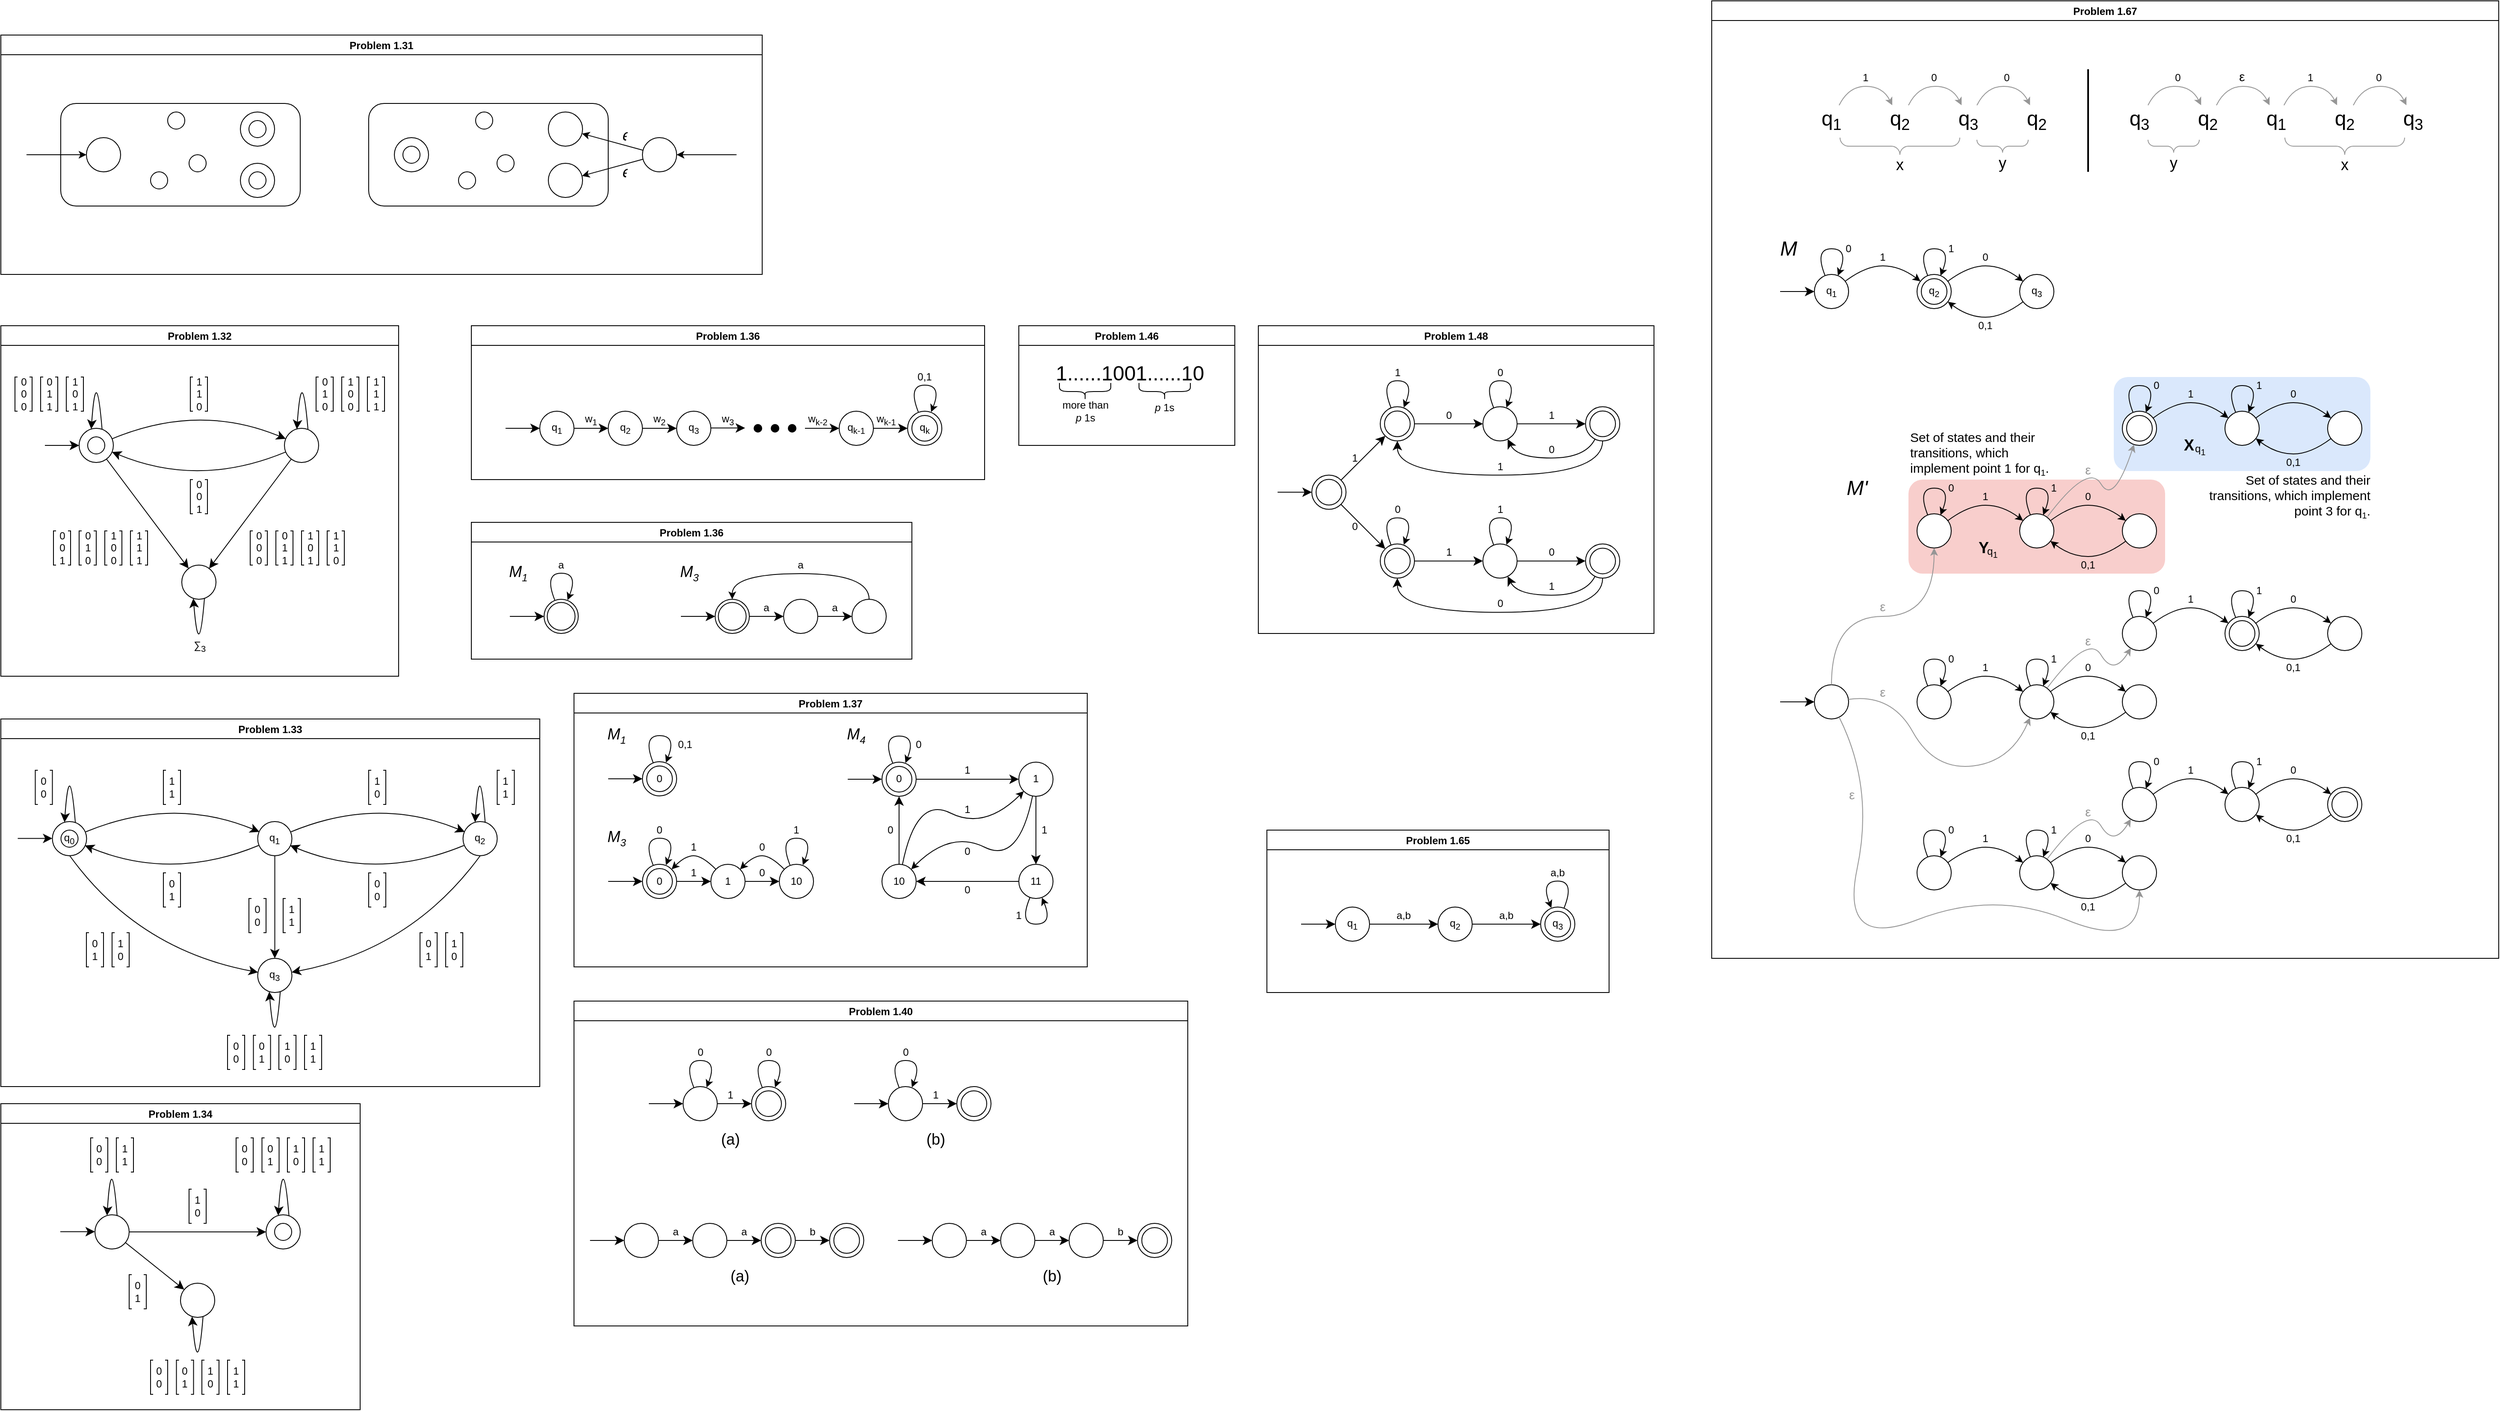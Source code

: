 <mxfile version="26.0.3" pages="5">
  <diagram id="y77KDg8ClLF4qjjTYf4D" name="P1.xx">
    <mxGraphModel dx="3450" dy="2108" grid="1" gridSize="10" guides="1" tooltips="1" connect="0" arrows="0" fold="1" page="1" pageScale="1" pageWidth="850" pageHeight="1100" math="0" shadow="0">
      <root>
        <mxCell id="0" />
        <mxCell id="1" parent="0" />
        <mxCell id="svwvXT8_LUP5L41M4OUA-1" value="Problem 1.32" style="swimlane;" parent="1" vertex="1">
          <mxGeometry x="80" y="420" width="465" height="410" as="geometry">
            <mxRectangle x="10" y="10" width="90" height="30" as="alternateBounds" />
          </mxGeometry>
        </mxCell>
        <mxCell id="svwvXT8_LUP5L41M4OUA-2" value="" style="ellipse;whiteSpace=wrap;html=1;aspect=fixed;" parent="svwvXT8_LUP5L41M4OUA-1" vertex="1">
          <mxGeometry x="331.5" y="120" width="40" height="40" as="geometry" />
        </mxCell>
        <mxCell id="svwvXT8_LUP5L41M4OUA-3" value="" style="group" parent="svwvXT8_LUP5L41M4OUA-1" vertex="1" connectable="0">
          <mxGeometry x="91.5" y="120" width="40" height="40" as="geometry" />
        </mxCell>
        <mxCell id="svwvXT8_LUP5L41M4OUA-4" value="" style="ellipse;whiteSpace=wrap;html=1;aspect=fixed;" parent="svwvXT8_LUP5L41M4OUA-3" vertex="1">
          <mxGeometry width="40" height="40" as="geometry" />
        </mxCell>
        <mxCell id="svwvXT8_LUP5L41M4OUA-5" value="" style="ellipse;whiteSpace=wrap;html=1;aspect=fixed;" parent="svwvXT8_LUP5L41M4OUA-3" vertex="1">
          <mxGeometry x="10" y="10" width="20" height="20" as="geometry" />
        </mxCell>
        <mxCell id="svwvXT8_LUP5L41M4OUA-6" value="" style="curved=1;endArrow=classic;html=1;rounded=0;entryX=0.354;entryY=0.021;entryDx=0;entryDy=0;entryPerimeter=0;exitX=0.67;exitY=0.025;exitDx=0;exitDy=0;exitPerimeter=0;endSize=8;" parent="svwvXT8_LUP5L41M4OUA-3" source="svwvXT8_LUP5L41M4OUA-4" target="svwvXT8_LUP5L41M4OUA-4" edge="1">
          <mxGeometry width="50" height="50" relative="1" as="geometry">
            <mxPoint x="20" y="-50" as="sourcePoint" />
            <mxPoint x="10" y="80" as="targetPoint" />
            <Array as="points">
              <mxPoint x="20" y="-80" />
            </Array>
          </mxGeometry>
        </mxCell>
        <mxCell id="svwvXT8_LUP5L41M4OUA-7" value="" style="ellipse;whiteSpace=wrap;html=1;aspect=fixed;" parent="svwvXT8_LUP5L41M4OUA-1" vertex="1">
          <mxGeometry x="211.5" y="280" width="40" height="40" as="geometry" />
        </mxCell>
        <mxCell id="svwvXT8_LUP5L41M4OUA-8" value="" style="endArrow=classic;html=1;rounded=0;strokeWidth=1;endSize=8;" parent="svwvXT8_LUP5L41M4OUA-1" target="svwvXT8_LUP5L41M4OUA-4" edge="1">
          <mxGeometry width="50" height="50" relative="1" as="geometry">
            <mxPoint x="51.5" y="140" as="sourcePoint" />
            <mxPoint x="71.5" y="140" as="targetPoint" />
          </mxGeometry>
        </mxCell>
        <mxCell id="svwvXT8_LUP5L41M4OUA-9" value="" style="endArrow=classic;html=1;rounded=0;endSize=8;" parent="svwvXT8_LUP5L41M4OUA-1" source="svwvXT8_LUP5L41M4OUA-4" target="svwvXT8_LUP5L41M4OUA-7" edge="1">
          <mxGeometry width="50" height="50" relative="1" as="geometry">
            <mxPoint x="71.5" y="370" as="sourcePoint" />
            <mxPoint x="121.5" y="320" as="targetPoint" />
          </mxGeometry>
        </mxCell>
        <mxCell id="svwvXT8_LUP5L41M4OUA-10" value="" style="endArrow=classic;html=1;rounded=0;endSize=8;" parent="svwvXT8_LUP5L41M4OUA-1" source="svwvXT8_LUP5L41M4OUA-2" target="svwvXT8_LUP5L41M4OUA-7" edge="1">
          <mxGeometry width="50" height="50" relative="1" as="geometry">
            <mxPoint x="133.5" y="166" as="sourcePoint" />
            <mxPoint x="229.5" y="294" as="targetPoint" />
          </mxGeometry>
        </mxCell>
        <mxCell id="svwvXT8_LUP5L41M4OUA-11" value="" style="curved=1;endArrow=classic;html=1;rounded=0;endSize=8;" parent="svwvXT8_LUP5L41M4OUA-1" source="svwvXT8_LUP5L41M4OUA-2" target="svwvXT8_LUP5L41M4OUA-4" edge="1">
          <mxGeometry width="50" height="50" relative="1" as="geometry">
            <mxPoint x="331.5" y="158" as="sourcePoint" />
            <mxPoint x="123.5" y="160" as="targetPoint" />
            <Array as="points">
              <mxPoint x="231.5" y="190" />
            </Array>
          </mxGeometry>
        </mxCell>
        <mxCell id="svwvXT8_LUP5L41M4OUA-12" value="" style="group" parent="svwvXT8_LUP5L41M4OUA-1" vertex="1" connectable="0">
          <mxGeometry x="221.5" y="180" width="20" height="40" as="geometry" />
        </mxCell>
        <mxCell id="svwvXT8_LUP5L41M4OUA-13" value="&lt;div&gt;0&lt;/div&gt;&lt;div&gt;0&lt;/div&gt;&lt;div&gt;1&lt;/div&gt;" style="shape=partialRectangle;whiteSpace=wrap;html=1;bottom=0;top=0;fillColor=none;" parent="svwvXT8_LUP5L41M4OUA-12" vertex="1">
          <mxGeometry width="20" height="40" as="geometry" />
        </mxCell>
        <mxCell id="svwvXT8_LUP5L41M4OUA-14" value="" style="endArrow=none;html=1;rounded=0;" parent="svwvXT8_LUP5L41M4OUA-12" edge="1">
          <mxGeometry width="50" height="50" relative="1" as="geometry">
            <mxPoint as="sourcePoint" />
            <mxPoint as="targetPoint" />
            <Array as="points">
              <mxPoint />
              <mxPoint x="3" />
            </Array>
          </mxGeometry>
        </mxCell>
        <mxCell id="svwvXT8_LUP5L41M4OUA-15" value="" style="endArrow=none;html=1;rounded=0;" parent="svwvXT8_LUP5L41M4OUA-12" edge="1">
          <mxGeometry width="50" height="50" relative="1" as="geometry">
            <mxPoint x="17" as="sourcePoint" />
            <mxPoint x="17" as="targetPoint" />
            <Array as="points">
              <mxPoint x="17" />
              <mxPoint x="20" />
            </Array>
          </mxGeometry>
        </mxCell>
        <mxCell id="svwvXT8_LUP5L41M4OUA-16" value="" style="endArrow=none;html=1;rounded=0;" parent="svwvXT8_LUP5L41M4OUA-12" edge="1">
          <mxGeometry width="50" height="50" relative="1" as="geometry">
            <mxPoint x="17" y="40" as="sourcePoint" />
            <mxPoint x="17" y="40" as="targetPoint" />
            <Array as="points">
              <mxPoint x="17" y="40" />
              <mxPoint x="20" y="40" />
            </Array>
          </mxGeometry>
        </mxCell>
        <mxCell id="svwvXT8_LUP5L41M4OUA-17" value="" style="endArrow=none;html=1;rounded=0;" parent="svwvXT8_LUP5L41M4OUA-12" edge="1">
          <mxGeometry width="50" height="50" relative="1" as="geometry">
            <mxPoint y="40" as="sourcePoint" />
            <mxPoint y="40" as="targetPoint" />
            <Array as="points">
              <mxPoint y="40" />
              <mxPoint x="3" y="40" />
            </Array>
          </mxGeometry>
        </mxCell>
        <mxCell id="svwvXT8_LUP5L41M4OUA-18" value="" style="group" parent="svwvXT8_LUP5L41M4OUA-1" vertex="1" connectable="0">
          <mxGeometry x="221.5" y="60" width="20" height="40" as="geometry" />
        </mxCell>
        <mxCell id="svwvXT8_LUP5L41M4OUA-19" value="&lt;div&gt;1&lt;/div&gt;&lt;div&gt;1&lt;/div&gt;&lt;div&gt;0&lt;/div&gt;" style="shape=partialRectangle;whiteSpace=wrap;html=1;bottom=0;top=0;fillColor=none;" parent="svwvXT8_LUP5L41M4OUA-18" vertex="1">
          <mxGeometry width="20" height="40" as="geometry" />
        </mxCell>
        <mxCell id="svwvXT8_LUP5L41M4OUA-20" value="" style="endArrow=none;html=1;rounded=0;" parent="svwvXT8_LUP5L41M4OUA-18" edge="1">
          <mxGeometry width="50" height="50" relative="1" as="geometry">
            <mxPoint as="sourcePoint" />
            <mxPoint as="targetPoint" />
            <Array as="points">
              <mxPoint />
              <mxPoint x="3" />
            </Array>
          </mxGeometry>
        </mxCell>
        <mxCell id="svwvXT8_LUP5L41M4OUA-21" value="" style="endArrow=none;html=1;rounded=0;" parent="svwvXT8_LUP5L41M4OUA-18" edge="1">
          <mxGeometry width="50" height="50" relative="1" as="geometry">
            <mxPoint x="17" as="sourcePoint" />
            <mxPoint x="17" as="targetPoint" />
            <Array as="points">
              <mxPoint x="17" />
              <mxPoint x="20" />
            </Array>
          </mxGeometry>
        </mxCell>
        <mxCell id="svwvXT8_LUP5L41M4OUA-22" value="" style="endArrow=none;html=1;rounded=0;" parent="svwvXT8_LUP5L41M4OUA-18" edge="1">
          <mxGeometry width="50" height="50" relative="1" as="geometry">
            <mxPoint x="17" y="40" as="sourcePoint" />
            <mxPoint x="17" y="40" as="targetPoint" />
            <Array as="points">
              <mxPoint x="17" y="40" />
              <mxPoint x="20" y="40" />
            </Array>
          </mxGeometry>
        </mxCell>
        <mxCell id="svwvXT8_LUP5L41M4OUA-23" value="" style="endArrow=none;html=1;rounded=0;" parent="svwvXT8_LUP5L41M4OUA-18" edge="1">
          <mxGeometry width="50" height="50" relative="1" as="geometry">
            <mxPoint y="40" as="sourcePoint" />
            <mxPoint y="40" as="targetPoint" />
            <Array as="points">
              <mxPoint y="40" />
              <mxPoint x="3" y="40" />
            </Array>
          </mxGeometry>
        </mxCell>
        <mxCell id="svwvXT8_LUP5L41M4OUA-24" value="" style="group" parent="svwvXT8_LUP5L41M4OUA-1" vertex="1" connectable="0">
          <mxGeometry x="291.5" y="240" width="20" height="40" as="geometry" />
        </mxCell>
        <mxCell id="svwvXT8_LUP5L41M4OUA-25" value="&lt;div&gt;0&lt;/div&gt;&lt;div&gt;0&lt;/div&gt;&lt;div&gt;0&lt;/div&gt;" style="shape=partialRectangle;whiteSpace=wrap;html=1;bottom=0;top=0;fillColor=none;" parent="svwvXT8_LUP5L41M4OUA-24" vertex="1">
          <mxGeometry width="20" height="40" as="geometry" />
        </mxCell>
        <mxCell id="svwvXT8_LUP5L41M4OUA-26" value="" style="endArrow=none;html=1;rounded=0;" parent="svwvXT8_LUP5L41M4OUA-24" edge="1">
          <mxGeometry width="50" height="50" relative="1" as="geometry">
            <mxPoint as="sourcePoint" />
            <mxPoint as="targetPoint" />
            <Array as="points">
              <mxPoint />
              <mxPoint x="3" />
            </Array>
          </mxGeometry>
        </mxCell>
        <mxCell id="svwvXT8_LUP5L41M4OUA-27" value="" style="endArrow=none;html=1;rounded=0;" parent="svwvXT8_LUP5L41M4OUA-24" edge="1">
          <mxGeometry width="50" height="50" relative="1" as="geometry">
            <mxPoint x="17" as="sourcePoint" />
            <mxPoint x="17" as="targetPoint" />
            <Array as="points">
              <mxPoint x="17" />
              <mxPoint x="20" />
            </Array>
          </mxGeometry>
        </mxCell>
        <mxCell id="svwvXT8_LUP5L41M4OUA-28" value="" style="endArrow=none;html=1;rounded=0;" parent="svwvXT8_LUP5L41M4OUA-24" edge="1">
          <mxGeometry width="50" height="50" relative="1" as="geometry">
            <mxPoint x="17" y="40" as="sourcePoint" />
            <mxPoint x="17" y="40" as="targetPoint" />
            <Array as="points">
              <mxPoint x="17" y="40" />
              <mxPoint x="20" y="40" />
            </Array>
          </mxGeometry>
        </mxCell>
        <mxCell id="svwvXT8_LUP5L41M4OUA-29" value="" style="endArrow=none;html=1;rounded=0;" parent="svwvXT8_LUP5L41M4OUA-24" edge="1">
          <mxGeometry width="50" height="50" relative="1" as="geometry">
            <mxPoint y="40" as="sourcePoint" />
            <mxPoint y="40" as="targetPoint" />
            <Array as="points">
              <mxPoint y="40" />
              <mxPoint x="3" y="40" />
            </Array>
          </mxGeometry>
        </mxCell>
        <mxCell id="svwvXT8_LUP5L41M4OUA-30" value="" style="group" parent="svwvXT8_LUP5L41M4OUA-1" vertex="1" connectable="0">
          <mxGeometry x="321.5" y="240" width="20" height="40" as="geometry" />
        </mxCell>
        <mxCell id="svwvXT8_LUP5L41M4OUA-31" value="&lt;div&gt;0&lt;/div&gt;&lt;div&gt;1&lt;/div&gt;&lt;div&gt;1&lt;/div&gt;" style="shape=partialRectangle;whiteSpace=wrap;html=1;bottom=0;top=0;fillColor=none;" parent="svwvXT8_LUP5L41M4OUA-30" vertex="1">
          <mxGeometry width="20" height="40" as="geometry" />
        </mxCell>
        <mxCell id="svwvXT8_LUP5L41M4OUA-32" value="" style="endArrow=none;html=1;rounded=0;" parent="svwvXT8_LUP5L41M4OUA-30" edge="1">
          <mxGeometry width="50" height="50" relative="1" as="geometry">
            <mxPoint as="sourcePoint" />
            <mxPoint as="targetPoint" />
            <Array as="points">
              <mxPoint />
              <mxPoint x="3" />
            </Array>
          </mxGeometry>
        </mxCell>
        <mxCell id="svwvXT8_LUP5L41M4OUA-33" value="" style="endArrow=none;html=1;rounded=0;" parent="svwvXT8_LUP5L41M4OUA-30" edge="1">
          <mxGeometry width="50" height="50" relative="1" as="geometry">
            <mxPoint x="17" as="sourcePoint" />
            <mxPoint x="17" as="targetPoint" />
            <Array as="points">
              <mxPoint x="17" />
              <mxPoint x="20" />
            </Array>
          </mxGeometry>
        </mxCell>
        <mxCell id="svwvXT8_LUP5L41M4OUA-34" value="" style="endArrow=none;html=1;rounded=0;" parent="svwvXT8_LUP5L41M4OUA-30" edge="1">
          <mxGeometry width="50" height="50" relative="1" as="geometry">
            <mxPoint x="17" y="40" as="sourcePoint" />
            <mxPoint x="17" y="40" as="targetPoint" />
            <Array as="points">
              <mxPoint x="17" y="40" />
              <mxPoint x="20" y="40" />
            </Array>
          </mxGeometry>
        </mxCell>
        <mxCell id="svwvXT8_LUP5L41M4OUA-35" value="" style="endArrow=none;html=1;rounded=0;" parent="svwvXT8_LUP5L41M4OUA-30" edge="1">
          <mxGeometry width="50" height="50" relative="1" as="geometry">
            <mxPoint y="40" as="sourcePoint" />
            <mxPoint y="40" as="targetPoint" />
            <Array as="points">
              <mxPoint y="40" />
              <mxPoint x="3" y="40" />
            </Array>
          </mxGeometry>
        </mxCell>
        <mxCell id="svwvXT8_LUP5L41M4OUA-36" value="" style="group" parent="svwvXT8_LUP5L41M4OUA-1" vertex="1" connectable="0">
          <mxGeometry x="351.5" y="240" width="20" height="40" as="geometry" />
        </mxCell>
        <mxCell id="svwvXT8_LUP5L41M4OUA-37" value="&lt;div&gt;1&lt;/div&gt;&lt;div&gt;0&lt;/div&gt;&lt;div&gt;1&lt;/div&gt;" style="shape=partialRectangle;whiteSpace=wrap;html=1;bottom=0;top=0;fillColor=none;" parent="svwvXT8_LUP5L41M4OUA-36" vertex="1">
          <mxGeometry width="20" height="40" as="geometry" />
        </mxCell>
        <mxCell id="svwvXT8_LUP5L41M4OUA-38" value="" style="endArrow=none;html=1;rounded=0;" parent="svwvXT8_LUP5L41M4OUA-36" edge="1">
          <mxGeometry width="50" height="50" relative="1" as="geometry">
            <mxPoint as="sourcePoint" />
            <mxPoint as="targetPoint" />
            <Array as="points">
              <mxPoint />
              <mxPoint x="3" />
            </Array>
          </mxGeometry>
        </mxCell>
        <mxCell id="svwvXT8_LUP5L41M4OUA-39" value="" style="endArrow=none;html=1;rounded=0;" parent="svwvXT8_LUP5L41M4OUA-36" edge="1">
          <mxGeometry width="50" height="50" relative="1" as="geometry">
            <mxPoint x="17" as="sourcePoint" />
            <mxPoint x="17" as="targetPoint" />
            <Array as="points">
              <mxPoint x="17" />
              <mxPoint x="20" />
            </Array>
          </mxGeometry>
        </mxCell>
        <mxCell id="svwvXT8_LUP5L41M4OUA-40" value="" style="endArrow=none;html=1;rounded=0;" parent="svwvXT8_LUP5L41M4OUA-36" edge="1">
          <mxGeometry width="50" height="50" relative="1" as="geometry">
            <mxPoint x="17" y="40" as="sourcePoint" />
            <mxPoint x="17" y="40" as="targetPoint" />
            <Array as="points">
              <mxPoint x="17" y="40" />
              <mxPoint x="20" y="40" />
            </Array>
          </mxGeometry>
        </mxCell>
        <mxCell id="svwvXT8_LUP5L41M4OUA-41" value="" style="endArrow=none;html=1;rounded=0;" parent="svwvXT8_LUP5L41M4OUA-36" edge="1">
          <mxGeometry width="50" height="50" relative="1" as="geometry">
            <mxPoint y="40" as="sourcePoint" />
            <mxPoint y="40" as="targetPoint" />
            <Array as="points">
              <mxPoint y="40" />
              <mxPoint x="3" y="40" />
            </Array>
          </mxGeometry>
        </mxCell>
        <mxCell id="svwvXT8_LUP5L41M4OUA-42" value="" style="group" parent="svwvXT8_LUP5L41M4OUA-1" vertex="1" connectable="0">
          <mxGeometry x="16.5" y="60" width="20" height="40" as="geometry" />
        </mxCell>
        <mxCell id="svwvXT8_LUP5L41M4OUA-43" value="&lt;div&gt;0&lt;/div&gt;&lt;div&gt;0&lt;/div&gt;&lt;div&gt;0&lt;/div&gt;" style="shape=partialRectangle;whiteSpace=wrap;html=1;bottom=0;top=0;fillColor=none;" parent="svwvXT8_LUP5L41M4OUA-42" vertex="1">
          <mxGeometry width="20" height="40" as="geometry" />
        </mxCell>
        <mxCell id="svwvXT8_LUP5L41M4OUA-44" value="" style="endArrow=none;html=1;rounded=0;" parent="svwvXT8_LUP5L41M4OUA-42" edge="1">
          <mxGeometry width="50" height="50" relative="1" as="geometry">
            <mxPoint as="sourcePoint" />
            <mxPoint as="targetPoint" />
            <Array as="points">
              <mxPoint />
              <mxPoint x="3" />
            </Array>
          </mxGeometry>
        </mxCell>
        <mxCell id="svwvXT8_LUP5L41M4OUA-45" value="" style="endArrow=none;html=1;rounded=0;" parent="svwvXT8_LUP5L41M4OUA-42" edge="1">
          <mxGeometry width="50" height="50" relative="1" as="geometry">
            <mxPoint x="17" as="sourcePoint" />
            <mxPoint x="17" as="targetPoint" />
            <Array as="points">
              <mxPoint x="17" />
              <mxPoint x="20" />
            </Array>
          </mxGeometry>
        </mxCell>
        <mxCell id="svwvXT8_LUP5L41M4OUA-46" value="" style="endArrow=none;html=1;rounded=0;" parent="svwvXT8_LUP5L41M4OUA-42" edge="1">
          <mxGeometry width="50" height="50" relative="1" as="geometry">
            <mxPoint x="17" y="40" as="sourcePoint" />
            <mxPoint x="17" y="40" as="targetPoint" />
            <Array as="points">
              <mxPoint x="17" y="40" />
              <mxPoint x="20" y="40" />
            </Array>
          </mxGeometry>
        </mxCell>
        <mxCell id="svwvXT8_LUP5L41M4OUA-47" value="" style="endArrow=none;html=1;rounded=0;" parent="svwvXT8_LUP5L41M4OUA-42" edge="1">
          <mxGeometry width="50" height="50" relative="1" as="geometry">
            <mxPoint y="40" as="sourcePoint" />
            <mxPoint y="40" as="targetPoint" />
            <Array as="points">
              <mxPoint y="40" />
              <mxPoint x="3" y="40" />
            </Array>
          </mxGeometry>
        </mxCell>
        <mxCell id="svwvXT8_LUP5L41M4OUA-48" value="" style="group" parent="svwvXT8_LUP5L41M4OUA-1" vertex="1" connectable="0">
          <mxGeometry x="46.5" y="60" width="20" height="40" as="geometry" />
        </mxCell>
        <mxCell id="svwvXT8_LUP5L41M4OUA-49" value="&lt;div&gt;0&lt;/div&gt;&lt;div&gt;1&lt;/div&gt;&lt;div&gt;1&lt;/div&gt;" style="shape=partialRectangle;whiteSpace=wrap;html=1;bottom=0;top=0;fillColor=none;" parent="svwvXT8_LUP5L41M4OUA-48" vertex="1">
          <mxGeometry width="20" height="40" as="geometry" />
        </mxCell>
        <mxCell id="svwvXT8_LUP5L41M4OUA-50" value="" style="endArrow=none;html=1;rounded=0;" parent="svwvXT8_LUP5L41M4OUA-48" edge="1">
          <mxGeometry width="50" height="50" relative="1" as="geometry">
            <mxPoint as="sourcePoint" />
            <mxPoint as="targetPoint" />
            <Array as="points">
              <mxPoint />
              <mxPoint x="3" />
            </Array>
          </mxGeometry>
        </mxCell>
        <mxCell id="svwvXT8_LUP5L41M4OUA-51" value="" style="endArrow=none;html=1;rounded=0;" parent="svwvXT8_LUP5L41M4OUA-48" edge="1">
          <mxGeometry width="50" height="50" relative="1" as="geometry">
            <mxPoint x="17" as="sourcePoint" />
            <mxPoint x="17" as="targetPoint" />
            <Array as="points">
              <mxPoint x="17" />
              <mxPoint x="20" />
            </Array>
          </mxGeometry>
        </mxCell>
        <mxCell id="svwvXT8_LUP5L41M4OUA-52" value="" style="endArrow=none;html=1;rounded=0;" parent="svwvXT8_LUP5L41M4OUA-48" edge="1">
          <mxGeometry width="50" height="50" relative="1" as="geometry">
            <mxPoint x="17" y="40" as="sourcePoint" />
            <mxPoint x="17" y="40" as="targetPoint" />
            <Array as="points">
              <mxPoint x="17" y="40" />
              <mxPoint x="20" y="40" />
            </Array>
          </mxGeometry>
        </mxCell>
        <mxCell id="svwvXT8_LUP5L41M4OUA-53" value="" style="endArrow=none;html=1;rounded=0;" parent="svwvXT8_LUP5L41M4OUA-48" edge="1">
          <mxGeometry width="50" height="50" relative="1" as="geometry">
            <mxPoint y="40" as="sourcePoint" />
            <mxPoint y="40" as="targetPoint" />
            <Array as="points">
              <mxPoint y="40" />
              <mxPoint x="3" y="40" />
            </Array>
          </mxGeometry>
        </mxCell>
        <mxCell id="svwvXT8_LUP5L41M4OUA-54" value="" style="group" parent="svwvXT8_LUP5L41M4OUA-1" vertex="1" connectable="0">
          <mxGeometry x="76.5" y="60" width="20" height="40" as="geometry" />
        </mxCell>
        <mxCell id="svwvXT8_LUP5L41M4OUA-55" value="&lt;div&gt;1&lt;/div&gt;&lt;div&gt;0&lt;/div&gt;&lt;div&gt;1&lt;/div&gt;" style="shape=partialRectangle;whiteSpace=wrap;html=1;bottom=0;top=0;fillColor=none;" parent="svwvXT8_LUP5L41M4OUA-54" vertex="1">
          <mxGeometry width="20" height="40" as="geometry" />
        </mxCell>
        <mxCell id="svwvXT8_LUP5L41M4OUA-56" value="" style="endArrow=none;html=1;rounded=0;" parent="svwvXT8_LUP5L41M4OUA-54" edge="1">
          <mxGeometry width="50" height="50" relative="1" as="geometry">
            <mxPoint as="sourcePoint" />
            <mxPoint as="targetPoint" />
            <Array as="points">
              <mxPoint />
              <mxPoint x="3" />
            </Array>
          </mxGeometry>
        </mxCell>
        <mxCell id="svwvXT8_LUP5L41M4OUA-57" value="" style="endArrow=none;html=1;rounded=0;" parent="svwvXT8_LUP5L41M4OUA-54" edge="1">
          <mxGeometry width="50" height="50" relative="1" as="geometry">
            <mxPoint x="17" as="sourcePoint" />
            <mxPoint x="17" as="targetPoint" />
            <Array as="points">
              <mxPoint x="17" />
              <mxPoint x="20" />
            </Array>
          </mxGeometry>
        </mxCell>
        <mxCell id="svwvXT8_LUP5L41M4OUA-58" value="" style="endArrow=none;html=1;rounded=0;" parent="svwvXT8_LUP5L41M4OUA-54" edge="1">
          <mxGeometry width="50" height="50" relative="1" as="geometry">
            <mxPoint x="17" y="40" as="sourcePoint" />
            <mxPoint x="17" y="40" as="targetPoint" />
            <Array as="points">
              <mxPoint x="17" y="40" />
              <mxPoint x="20" y="40" />
            </Array>
          </mxGeometry>
        </mxCell>
        <mxCell id="svwvXT8_LUP5L41M4OUA-59" value="" style="endArrow=none;html=1;rounded=0;" parent="svwvXT8_LUP5L41M4OUA-54" edge="1">
          <mxGeometry width="50" height="50" relative="1" as="geometry">
            <mxPoint y="40" as="sourcePoint" />
            <mxPoint y="40" as="targetPoint" />
            <Array as="points">
              <mxPoint y="40" />
              <mxPoint x="3" y="40" />
            </Array>
          </mxGeometry>
        </mxCell>
        <mxCell id="svwvXT8_LUP5L41M4OUA-60" value="" style="curved=1;endArrow=classic;html=1;rounded=0;entryX=0.354;entryY=0.021;entryDx=0;entryDy=0;entryPerimeter=0;exitX=0.67;exitY=0.025;exitDx=0;exitDy=0;exitPerimeter=0;endSize=8;" parent="svwvXT8_LUP5L41M4OUA-1" edge="1">
          <mxGeometry width="50" height="50" relative="1" as="geometry">
            <mxPoint x="359" y="121" as="sourcePoint" />
            <mxPoint x="346" y="121" as="targetPoint" />
            <Array as="points">
              <mxPoint x="352" y="40" />
            </Array>
          </mxGeometry>
        </mxCell>
        <mxCell id="svwvXT8_LUP5L41M4OUA-61" value="" style="group" parent="svwvXT8_LUP5L41M4OUA-1" vertex="1" connectable="0">
          <mxGeometry x="368.5" y="60" width="20" height="40" as="geometry" />
        </mxCell>
        <mxCell id="svwvXT8_LUP5L41M4OUA-62" value="&lt;div&gt;0&lt;/div&gt;&lt;div&gt;1&lt;/div&gt;&lt;div&gt;0&lt;/div&gt;" style="shape=partialRectangle;whiteSpace=wrap;html=1;bottom=0;top=0;fillColor=none;" parent="svwvXT8_LUP5L41M4OUA-61" vertex="1">
          <mxGeometry width="20" height="40" as="geometry" />
        </mxCell>
        <mxCell id="svwvXT8_LUP5L41M4OUA-63" value="" style="endArrow=none;html=1;rounded=0;" parent="svwvXT8_LUP5L41M4OUA-61" edge="1">
          <mxGeometry width="50" height="50" relative="1" as="geometry">
            <mxPoint as="sourcePoint" />
            <mxPoint as="targetPoint" />
            <Array as="points">
              <mxPoint />
              <mxPoint x="3" />
            </Array>
          </mxGeometry>
        </mxCell>
        <mxCell id="svwvXT8_LUP5L41M4OUA-64" value="" style="endArrow=none;html=1;rounded=0;" parent="svwvXT8_LUP5L41M4OUA-61" edge="1">
          <mxGeometry width="50" height="50" relative="1" as="geometry">
            <mxPoint x="17" as="sourcePoint" />
            <mxPoint x="17" as="targetPoint" />
            <Array as="points">
              <mxPoint x="17" />
              <mxPoint x="20" />
            </Array>
          </mxGeometry>
        </mxCell>
        <mxCell id="svwvXT8_LUP5L41M4OUA-65" value="" style="endArrow=none;html=1;rounded=0;" parent="svwvXT8_LUP5L41M4OUA-61" edge="1">
          <mxGeometry width="50" height="50" relative="1" as="geometry">
            <mxPoint x="17" y="40" as="sourcePoint" />
            <mxPoint x="17" y="40" as="targetPoint" />
            <Array as="points">
              <mxPoint x="17" y="40" />
              <mxPoint x="20" y="40" />
            </Array>
          </mxGeometry>
        </mxCell>
        <mxCell id="svwvXT8_LUP5L41M4OUA-66" value="" style="endArrow=none;html=1;rounded=0;" parent="svwvXT8_LUP5L41M4OUA-61" edge="1">
          <mxGeometry width="50" height="50" relative="1" as="geometry">
            <mxPoint y="40" as="sourcePoint" />
            <mxPoint y="40" as="targetPoint" />
            <Array as="points">
              <mxPoint y="40" />
              <mxPoint x="3" y="40" />
            </Array>
          </mxGeometry>
        </mxCell>
        <mxCell id="svwvXT8_LUP5L41M4OUA-67" value="" style="group" parent="svwvXT8_LUP5L41M4OUA-1" vertex="1" connectable="0">
          <mxGeometry x="398.5" y="60" width="20" height="40" as="geometry" />
        </mxCell>
        <mxCell id="svwvXT8_LUP5L41M4OUA-68" value="&lt;div&gt;1&lt;/div&gt;&lt;div&gt;0&lt;/div&gt;&lt;div&gt;0&lt;/div&gt;" style="shape=partialRectangle;whiteSpace=wrap;html=1;bottom=0;top=0;fillColor=none;" parent="svwvXT8_LUP5L41M4OUA-67" vertex="1">
          <mxGeometry width="20" height="40" as="geometry" />
        </mxCell>
        <mxCell id="svwvXT8_LUP5L41M4OUA-69" value="" style="endArrow=none;html=1;rounded=0;" parent="svwvXT8_LUP5L41M4OUA-67" edge="1">
          <mxGeometry width="50" height="50" relative="1" as="geometry">
            <mxPoint as="sourcePoint" />
            <mxPoint as="targetPoint" />
            <Array as="points">
              <mxPoint />
              <mxPoint x="3" />
            </Array>
          </mxGeometry>
        </mxCell>
        <mxCell id="svwvXT8_LUP5L41M4OUA-70" value="" style="endArrow=none;html=1;rounded=0;" parent="svwvXT8_LUP5L41M4OUA-67" edge="1">
          <mxGeometry width="50" height="50" relative="1" as="geometry">
            <mxPoint x="17" as="sourcePoint" />
            <mxPoint x="17" as="targetPoint" />
            <Array as="points">
              <mxPoint x="17" />
              <mxPoint x="20" />
            </Array>
          </mxGeometry>
        </mxCell>
        <mxCell id="svwvXT8_LUP5L41M4OUA-71" value="" style="endArrow=none;html=1;rounded=0;" parent="svwvXT8_LUP5L41M4OUA-67" edge="1">
          <mxGeometry width="50" height="50" relative="1" as="geometry">
            <mxPoint x="17" y="40" as="sourcePoint" />
            <mxPoint x="17" y="40" as="targetPoint" />
            <Array as="points">
              <mxPoint x="17" y="40" />
              <mxPoint x="20" y="40" />
            </Array>
          </mxGeometry>
        </mxCell>
        <mxCell id="svwvXT8_LUP5L41M4OUA-72" value="" style="endArrow=none;html=1;rounded=0;" parent="svwvXT8_LUP5L41M4OUA-67" edge="1">
          <mxGeometry width="50" height="50" relative="1" as="geometry">
            <mxPoint y="40" as="sourcePoint" />
            <mxPoint y="40" as="targetPoint" />
            <Array as="points">
              <mxPoint y="40" />
              <mxPoint x="3" y="40" />
            </Array>
          </mxGeometry>
        </mxCell>
        <mxCell id="svwvXT8_LUP5L41M4OUA-73" value="" style="group" parent="svwvXT8_LUP5L41M4OUA-1" vertex="1" connectable="0">
          <mxGeometry x="428.5" y="60" width="20" height="40" as="geometry" />
        </mxCell>
        <mxCell id="svwvXT8_LUP5L41M4OUA-74" value="&lt;div&gt;1&lt;/div&gt;&lt;div&gt;1&lt;/div&gt;&lt;div&gt;1&lt;/div&gt;" style="shape=partialRectangle;whiteSpace=wrap;html=1;bottom=0;top=0;fillColor=none;" parent="svwvXT8_LUP5L41M4OUA-73" vertex="1">
          <mxGeometry width="20" height="40" as="geometry" />
        </mxCell>
        <mxCell id="svwvXT8_LUP5L41M4OUA-75" value="" style="endArrow=none;html=1;rounded=0;" parent="svwvXT8_LUP5L41M4OUA-73" edge="1">
          <mxGeometry width="50" height="50" relative="1" as="geometry">
            <mxPoint as="sourcePoint" />
            <mxPoint as="targetPoint" />
            <Array as="points">
              <mxPoint />
              <mxPoint x="3" />
            </Array>
          </mxGeometry>
        </mxCell>
        <mxCell id="svwvXT8_LUP5L41M4OUA-76" value="" style="endArrow=none;html=1;rounded=0;" parent="svwvXT8_LUP5L41M4OUA-73" edge="1">
          <mxGeometry width="50" height="50" relative="1" as="geometry">
            <mxPoint x="17" as="sourcePoint" />
            <mxPoint x="17" as="targetPoint" />
            <Array as="points">
              <mxPoint x="17" />
              <mxPoint x="20" />
            </Array>
          </mxGeometry>
        </mxCell>
        <mxCell id="svwvXT8_LUP5L41M4OUA-77" value="" style="endArrow=none;html=1;rounded=0;" parent="svwvXT8_LUP5L41M4OUA-73" edge="1">
          <mxGeometry width="50" height="50" relative="1" as="geometry">
            <mxPoint x="17" y="40" as="sourcePoint" />
            <mxPoint x="17" y="40" as="targetPoint" />
            <Array as="points">
              <mxPoint x="17" y="40" />
              <mxPoint x="20" y="40" />
            </Array>
          </mxGeometry>
        </mxCell>
        <mxCell id="svwvXT8_LUP5L41M4OUA-78" value="" style="endArrow=none;html=1;rounded=0;" parent="svwvXT8_LUP5L41M4OUA-73" edge="1">
          <mxGeometry width="50" height="50" relative="1" as="geometry">
            <mxPoint y="40" as="sourcePoint" />
            <mxPoint y="40" as="targetPoint" />
            <Array as="points">
              <mxPoint y="40" />
              <mxPoint x="3" y="40" />
            </Array>
          </mxGeometry>
        </mxCell>
        <mxCell id="svwvXT8_LUP5L41M4OUA-79" value="" style="group" parent="svwvXT8_LUP5L41M4OUA-1" vertex="1" connectable="0">
          <mxGeometry x="381.5" y="240" width="20" height="40" as="geometry" />
        </mxCell>
        <mxCell id="svwvXT8_LUP5L41M4OUA-80" value="&lt;div&gt;1&lt;/div&gt;&lt;div&gt;1&lt;/div&gt;&lt;div&gt;0&lt;/div&gt;" style="shape=partialRectangle;whiteSpace=wrap;html=1;bottom=0;top=0;fillColor=none;" parent="svwvXT8_LUP5L41M4OUA-79" vertex="1">
          <mxGeometry width="20" height="40" as="geometry" />
        </mxCell>
        <mxCell id="svwvXT8_LUP5L41M4OUA-81" value="" style="endArrow=none;html=1;rounded=0;" parent="svwvXT8_LUP5L41M4OUA-79" edge="1">
          <mxGeometry width="50" height="50" relative="1" as="geometry">
            <mxPoint as="sourcePoint" />
            <mxPoint as="targetPoint" />
            <Array as="points">
              <mxPoint />
              <mxPoint x="3" />
            </Array>
          </mxGeometry>
        </mxCell>
        <mxCell id="svwvXT8_LUP5L41M4OUA-82" value="" style="endArrow=none;html=1;rounded=0;" parent="svwvXT8_LUP5L41M4OUA-79" edge="1">
          <mxGeometry width="50" height="50" relative="1" as="geometry">
            <mxPoint x="17" as="sourcePoint" />
            <mxPoint x="17" as="targetPoint" />
            <Array as="points">
              <mxPoint x="17" />
              <mxPoint x="20" />
            </Array>
          </mxGeometry>
        </mxCell>
        <mxCell id="svwvXT8_LUP5L41M4OUA-83" value="" style="endArrow=none;html=1;rounded=0;" parent="svwvXT8_LUP5L41M4OUA-79" edge="1">
          <mxGeometry width="50" height="50" relative="1" as="geometry">
            <mxPoint x="17" y="40" as="sourcePoint" />
            <mxPoint x="17" y="40" as="targetPoint" />
            <Array as="points">
              <mxPoint x="17" y="40" />
              <mxPoint x="20" y="40" />
            </Array>
          </mxGeometry>
        </mxCell>
        <mxCell id="svwvXT8_LUP5L41M4OUA-84" value="" style="endArrow=none;html=1;rounded=0;" parent="svwvXT8_LUP5L41M4OUA-79" edge="1">
          <mxGeometry width="50" height="50" relative="1" as="geometry">
            <mxPoint y="40" as="sourcePoint" />
            <mxPoint y="40" as="targetPoint" />
            <Array as="points">
              <mxPoint y="40" />
              <mxPoint x="3" y="40" />
            </Array>
          </mxGeometry>
        </mxCell>
        <mxCell id="svwvXT8_LUP5L41M4OUA-85" value="" style="group" parent="svwvXT8_LUP5L41M4OUA-1" vertex="1" connectable="0">
          <mxGeometry x="61.5" y="240" width="20" height="40" as="geometry" />
        </mxCell>
        <mxCell id="svwvXT8_LUP5L41M4OUA-86" value="&lt;div&gt;0&lt;/div&gt;&lt;div&gt;0&lt;/div&gt;&lt;div&gt;1&lt;/div&gt;" style="shape=partialRectangle;whiteSpace=wrap;html=1;bottom=0;top=0;fillColor=none;" parent="svwvXT8_LUP5L41M4OUA-85" vertex="1">
          <mxGeometry width="20" height="40" as="geometry" />
        </mxCell>
        <mxCell id="svwvXT8_LUP5L41M4OUA-87" value="" style="endArrow=none;html=1;rounded=0;" parent="svwvXT8_LUP5L41M4OUA-85" edge="1">
          <mxGeometry width="50" height="50" relative="1" as="geometry">
            <mxPoint as="sourcePoint" />
            <mxPoint as="targetPoint" />
            <Array as="points">
              <mxPoint />
              <mxPoint x="3" />
            </Array>
          </mxGeometry>
        </mxCell>
        <mxCell id="svwvXT8_LUP5L41M4OUA-88" value="" style="endArrow=none;html=1;rounded=0;" parent="svwvXT8_LUP5L41M4OUA-85" edge="1">
          <mxGeometry width="50" height="50" relative="1" as="geometry">
            <mxPoint x="17" as="sourcePoint" />
            <mxPoint x="17" as="targetPoint" />
            <Array as="points">
              <mxPoint x="17" />
              <mxPoint x="20" />
            </Array>
          </mxGeometry>
        </mxCell>
        <mxCell id="svwvXT8_LUP5L41M4OUA-89" value="" style="endArrow=none;html=1;rounded=0;" parent="svwvXT8_LUP5L41M4OUA-85" edge="1">
          <mxGeometry width="50" height="50" relative="1" as="geometry">
            <mxPoint x="17" y="40" as="sourcePoint" />
            <mxPoint x="17" y="40" as="targetPoint" />
            <Array as="points">
              <mxPoint x="17" y="40" />
              <mxPoint x="20" y="40" />
            </Array>
          </mxGeometry>
        </mxCell>
        <mxCell id="svwvXT8_LUP5L41M4OUA-90" value="" style="endArrow=none;html=1;rounded=0;" parent="svwvXT8_LUP5L41M4OUA-85" edge="1">
          <mxGeometry width="50" height="50" relative="1" as="geometry">
            <mxPoint y="40" as="sourcePoint" />
            <mxPoint y="40" as="targetPoint" />
            <Array as="points">
              <mxPoint y="40" />
              <mxPoint x="3" y="40" />
            </Array>
          </mxGeometry>
        </mxCell>
        <mxCell id="svwvXT8_LUP5L41M4OUA-91" value="" style="group" parent="svwvXT8_LUP5L41M4OUA-1" vertex="1" connectable="0">
          <mxGeometry x="91.5" y="240" width="20" height="40" as="geometry" />
        </mxCell>
        <mxCell id="svwvXT8_LUP5L41M4OUA-92" value="&lt;div&gt;0&lt;/div&gt;&lt;div&gt;1&lt;/div&gt;&lt;div&gt;0&lt;/div&gt;" style="shape=partialRectangle;whiteSpace=wrap;html=1;bottom=0;top=0;fillColor=none;" parent="svwvXT8_LUP5L41M4OUA-91" vertex="1">
          <mxGeometry width="20" height="40" as="geometry" />
        </mxCell>
        <mxCell id="svwvXT8_LUP5L41M4OUA-93" value="" style="endArrow=none;html=1;rounded=0;" parent="svwvXT8_LUP5L41M4OUA-91" edge="1">
          <mxGeometry width="50" height="50" relative="1" as="geometry">
            <mxPoint as="sourcePoint" />
            <mxPoint as="targetPoint" />
            <Array as="points">
              <mxPoint />
              <mxPoint x="3" />
            </Array>
          </mxGeometry>
        </mxCell>
        <mxCell id="svwvXT8_LUP5L41M4OUA-94" value="" style="endArrow=none;html=1;rounded=0;" parent="svwvXT8_LUP5L41M4OUA-91" edge="1">
          <mxGeometry width="50" height="50" relative="1" as="geometry">
            <mxPoint x="17" as="sourcePoint" />
            <mxPoint x="17" as="targetPoint" />
            <Array as="points">
              <mxPoint x="17" />
              <mxPoint x="20" />
            </Array>
          </mxGeometry>
        </mxCell>
        <mxCell id="svwvXT8_LUP5L41M4OUA-95" value="" style="endArrow=none;html=1;rounded=0;" parent="svwvXT8_LUP5L41M4OUA-91" edge="1">
          <mxGeometry width="50" height="50" relative="1" as="geometry">
            <mxPoint x="17" y="40" as="sourcePoint" />
            <mxPoint x="17" y="40" as="targetPoint" />
            <Array as="points">
              <mxPoint x="17" y="40" />
              <mxPoint x="20" y="40" />
            </Array>
          </mxGeometry>
        </mxCell>
        <mxCell id="svwvXT8_LUP5L41M4OUA-96" value="" style="endArrow=none;html=1;rounded=0;" parent="svwvXT8_LUP5L41M4OUA-91" edge="1">
          <mxGeometry width="50" height="50" relative="1" as="geometry">
            <mxPoint y="40" as="sourcePoint" />
            <mxPoint y="40" as="targetPoint" />
            <Array as="points">
              <mxPoint y="40" />
              <mxPoint x="3" y="40" />
            </Array>
          </mxGeometry>
        </mxCell>
        <mxCell id="svwvXT8_LUP5L41M4OUA-97" value="" style="group" parent="svwvXT8_LUP5L41M4OUA-1" vertex="1" connectable="0">
          <mxGeometry x="121.5" y="240" width="20" height="40" as="geometry" />
        </mxCell>
        <mxCell id="svwvXT8_LUP5L41M4OUA-98" value="&lt;div&gt;1&lt;/div&gt;&lt;div&gt;0&lt;/div&gt;&lt;div&gt;0&lt;/div&gt;" style="shape=partialRectangle;whiteSpace=wrap;html=1;bottom=0;top=0;fillColor=none;" parent="svwvXT8_LUP5L41M4OUA-97" vertex="1">
          <mxGeometry width="20" height="40" as="geometry" />
        </mxCell>
        <mxCell id="svwvXT8_LUP5L41M4OUA-99" value="" style="endArrow=none;html=1;rounded=0;" parent="svwvXT8_LUP5L41M4OUA-97" edge="1">
          <mxGeometry width="50" height="50" relative="1" as="geometry">
            <mxPoint as="sourcePoint" />
            <mxPoint as="targetPoint" />
            <Array as="points">
              <mxPoint />
              <mxPoint x="3" />
            </Array>
          </mxGeometry>
        </mxCell>
        <mxCell id="svwvXT8_LUP5L41M4OUA-100" value="" style="endArrow=none;html=1;rounded=0;" parent="svwvXT8_LUP5L41M4OUA-97" edge="1">
          <mxGeometry width="50" height="50" relative="1" as="geometry">
            <mxPoint x="17" as="sourcePoint" />
            <mxPoint x="17" as="targetPoint" />
            <Array as="points">
              <mxPoint x="17" />
              <mxPoint x="20" />
            </Array>
          </mxGeometry>
        </mxCell>
        <mxCell id="svwvXT8_LUP5L41M4OUA-101" value="" style="endArrow=none;html=1;rounded=0;" parent="svwvXT8_LUP5L41M4OUA-97" edge="1">
          <mxGeometry width="50" height="50" relative="1" as="geometry">
            <mxPoint x="17" y="40" as="sourcePoint" />
            <mxPoint x="17" y="40" as="targetPoint" />
            <Array as="points">
              <mxPoint x="17" y="40" />
              <mxPoint x="20" y="40" />
            </Array>
          </mxGeometry>
        </mxCell>
        <mxCell id="svwvXT8_LUP5L41M4OUA-102" value="" style="endArrow=none;html=1;rounded=0;" parent="svwvXT8_LUP5L41M4OUA-97" edge="1">
          <mxGeometry width="50" height="50" relative="1" as="geometry">
            <mxPoint y="40" as="sourcePoint" />
            <mxPoint y="40" as="targetPoint" />
            <Array as="points">
              <mxPoint y="40" />
              <mxPoint x="3" y="40" />
            </Array>
          </mxGeometry>
        </mxCell>
        <mxCell id="svwvXT8_LUP5L41M4OUA-103" value="" style="group" parent="svwvXT8_LUP5L41M4OUA-1" vertex="1" connectable="0">
          <mxGeometry x="151.5" y="240" width="20" height="40" as="geometry" />
        </mxCell>
        <mxCell id="svwvXT8_LUP5L41M4OUA-104" value="&lt;div&gt;1&lt;/div&gt;&lt;div&gt;1&lt;/div&gt;&lt;div&gt;1&lt;/div&gt;" style="shape=partialRectangle;whiteSpace=wrap;html=1;bottom=0;top=0;fillColor=none;" parent="svwvXT8_LUP5L41M4OUA-103" vertex="1">
          <mxGeometry width="20" height="40" as="geometry" />
        </mxCell>
        <mxCell id="svwvXT8_LUP5L41M4OUA-105" value="" style="endArrow=none;html=1;rounded=0;" parent="svwvXT8_LUP5L41M4OUA-103" edge="1">
          <mxGeometry width="50" height="50" relative="1" as="geometry">
            <mxPoint as="sourcePoint" />
            <mxPoint as="targetPoint" />
            <Array as="points">
              <mxPoint />
              <mxPoint x="3" />
            </Array>
          </mxGeometry>
        </mxCell>
        <mxCell id="svwvXT8_LUP5L41M4OUA-106" value="" style="endArrow=none;html=1;rounded=0;" parent="svwvXT8_LUP5L41M4OUA-103" edge="1">
          <mxGeometry width="50" height="50" relative="1" as="geometry">
            <mxPoint x="17" as="sourcePoint" />
            <mxPoint x="17" as="targetPoint" />
            <Array as="points">
              <mxPoint x="17" />
              <mxPoint x="20" />
            </Array>
          </mxGeometry>
        </mxCell>
        <mxCell id="svwvXT8_LUP5L41M4OUA-107" value="" style="endArrow=none;html=1;rounded=0;" parent="svwvXT8_LUP5L41M4OUA-103" edge="1">
          <mxGeometry width="50" height="50" relative="1" as="geometry">
            <mxPoint x="17" y="40" as="sourcePoint" />
            <mxPoint x="17" y="40" as="targetPoint" />
            <Array as="points">
              <mxPoint x="17" y="40" />
              <mxPoint x="20" y="40" />
            </Array>
          </mxGeometry>
        </mxCell>
        <mxCell id="svwvXT8_LUP5L41M4OUA-108" value="" style="endArrow=none;html=1;rounded=0;" parent="svwvXT8_LUP5L41M4OUA-103" edge="1">
          <mxGeometry width="50" height="50" relative="1" as="geometry">
            <mxPoint y="40" as="sourcePoint" />
            <mxPoint y="40" as="targetPoint" />
            <Array as="points">
              <mxPoint y="40" />
              <mxPoint x="3" y="40" />
            </Array>
          </mxGeometry>
        </mxCell>
        <mxCell id="svwvXT8_LUP5L41M4OUA-109" value="" style="curved=1;endArrow=classic;html=1;rounded=0;endSize=8;" parent="svwvXT8_LUP5L41M4OUA-1" source="svwvXT8_LUP5L41M4OUA-4" target="svwvXT8_LUP5L41M4OUA-2" edge="1">
          <mxGeometry width="50" height="50" relative="1" as="geometry">
            <mxPoint x="261.5" y="110" as="sourcePoint" />
            <mxPoint x="211.5" y="160" as="targetPoint" />
            <Array as="points">
              <mxPoint x="231.5" y="90" />
            </Array>
          </mxGeometry>
        </mxCell>
        <mxCell id="svwvXT8_LUP5L41M4OUA-110" value="" style="curved=1;endArrow=classic;html=1;rounded=0;entryX=0.354;entryY=0.021;entryDx=0;entryDy=0;entryPerimeter=0;exitX=0.67;exitY=0.025;exitDx=0;exitDy=0;exitPerimeter=0;endSize=8;" parent="svwvXT8_LUP5L41M4OUA-1" edge="1">
          <mxGeometry width="50" height="50" relative="1" as="geometry">
            <mxPoint x="238" y="319" as="sourcePoint" />
            <mxPoint x="225" y="319" as="targetPoint" />
            <Array as="points">
              <mxPoint x="231.5" y="398" />
            </Array>
          </mxGeometry>
        </mxCell>
        <mxCell id="svwvXT8_LUP5L41M4OUA-111" value="∑&lt;sub&gt;3&lt;/sub&gt;" style="text;html=1;align=center;verticalAlign=middle;resizable=0;points=[];autosize=1;strokeColor=none;fillColor=none;" parent="svwvXT8_LUP5L41M4OUA-1" vertex="1">
          <mxGeometry x="211.5" y="360" width="40" height="30" as="geometry" />
        </mxCell>
        <mxCell id="svwvXT8_LUP5L41M4OUA-133" value="Problem 1.33" style="swimlane;" parent="1" vertex="1">
          <mxGeometry x="80" y="880" width="630" height="430" as="geometry">
            <mxRectangle x="10" y="470" width="90" height="30" as="alternateBounds" />
          </mxGeometry>
        </mxCell>
        <mxCell id="svwvXT8_LUP5L41M4OUA-112" value="q&lt;sub&gt;1&lt;/sub&gt;" style="ellipse;whiteSpace=wrap;html=1;aspect=fixed;" parent="svwvXT8_LUP5L41M4OUA-133" vertex="1">
          <mxGeometry x="300.25" y="120" width="40" height="40" as="geometry" />
        </mxCell>
        <mxCell id="svwvXT8_LUP5L41M4OUA-113" value="" style="group" parent="svwvXT8_LUP5L41M4OUA-133" vertex="1" connectable="0">
          <mxGeometry x="60.25" y="120" width="40" height="40" as="geometry" />
        </mxCell>
        <mxCell id="svwvXT8_LUP5L41M4OUA-114" value="" style="ellipse;whiteSpace=wrap;html=1;aspect=fixed;" parent="svwvXT8_LUP5L41M4OUA-113" vertex="1">
          <mxGeometry width="40" height="40" as="geometry" />
        </mxCell>
        <mxCell id="svwvXT8_LUP5L41M4OUA-115" value="q&lt;sub&gt;0&lt;/sub&gt;" style="ellipse;whiteSpace=wrap;html=1;aspect=fixed;" parent="svwvXT8_LUP5L41M4OUA-113" vertex="1">
          <mxGeometry x="10" y="10" width="20" height="20" as="geometry" />
        </mxCell>
        <mxCell id="svwvXT8_LUP5L41M4OUA-116" value="" style="curved=1;endArrow=classic;html=1;rounded=0;entryX=0.354;entryY=0.021;entryDx=0;entryDy=0;entryPerimeter=0;exitX=0.67;exitY=0.025;exitDx=0;exitDy=0;exitPerimeter=0;endSize=8;" parent="svwvXT8_LUP5L41M4OUA-113" source="svwvXT8_LUP5L41M4OUA-114" target="svwvXT8_LUP5L41M4OUA-114" edge="1">
          <mxGeometry width="50" height="50" relative="1" as="geometry">
            <mxPoint x="20" y="-50" as="sourcePoint" />
            <mxPoint x="10" y="80" as="targetPoint" />
            <Array as="points">
              <mxPoint x="20" y="-80" />
            </Array>
          </mxGeometry>
        </mxCell>
        <mxCell id="svwvXT8_LUP5L41M4OUA-122" value="" style="curved=1;endArrow=classic;html=1;rounded=0;endSize=8;" parent="svwvXT8_LUP5L41M4OUA-133" edge="1">
          <mxGeometry width="50" height="50" relative="1" as="geometry">
            <mxPoint x="99.25" y="132" as="sourcePoint" />
            <mxPoint x="302.25" y="132" as="targetPoint" />
            <Array as="points">
              <mxPoint x="200.75" y="90" />
            </Array>
          </mxGeometry>
        </mxCell>
        <mxCell id="svwvXT8_LUP5L41M4OUA-123" value="" style="curved=1;endArrow=classic;html=1;rounded=0;endSize=8;" parent="svwvXT8_LUP5L41M4OUA-133" edge="1">
          <mxGeometry width="50" height="50" relative="1" as="geometry">
            <mxPoint x="301.25" y="148" as="sourcePoint" />
            <mxPoint x="98.25" y="148" as="targetPoint" />
            <Array as="points">
              <mxPoint x="199.75" y="190" />
            </Array>
          </mxGeometry>
        </mxCell>
        <mxCell id="svwvXT8_LUP5L41M4OUA-125" value="" style="curved=1;endArrow=classic;html=1;rounded=0;endSize=8;" parent="svwvXT8_LUP5L41M4OUA-133" edge="1">
          <mxGeometry width="50" height="50" relative="1" as="geometry">
            <mxPoint x="339.25" y="132" as="sourcePoint" />
            <mxPoint x="542.25" y="132" as="targetPoint" />
            <Array as="points">
              <mxPoint x="440.75" y="90" />
            </Array>
          </mxGeometry>
        </mxCell>
        <mxCell id="svwvXT8_LUP5L41M4OUA-126" value="" style="curved=1;endArrow=classic;html=1;rounded=0;endSize=8;" parent="svwvXT8_LUP5L41M4OUA-133" edge="1">
          <mxGeometry width="50" height="50" relative="1" as="geometry">
            <mxPoint x="541.25" y="148" as="sourcePoint" />
            <mxPoint x="338.25" y="148" as="targetPoint" />
            <Array as="points">
              <mxPoint x="439.75" y="190" />
            </Array>
          </mxGeometry>
        </mxCell>
        <mxCell id="svwvXT8_LUP5L41M4OUA-127" value="" style="endArrow=classic;html=1;rounded=0;strokeWidth=1;endSize=8;" parent="svwvXT8_LUP5L41M4OUA-133" edge="1">
          <mxGeometry width="50" height="50" relative="1" as="geometry">
            <mxPoint x="19.75" y="139.71" as="sourcePoint" />
            <mxPoint x="60.25" y="139.71" as="targetPoint" />
          </mxGeometry>
        </mxCell>
        <mxCell id="svwvXT8_LUP5L41M4OUA-129" value="" style="endArrow=classic;html=1;rounded=0;strokeWidth=1;endSize=8;" parent="svwvXT8_LUP5L41M4OUA-133" source="svwvXT8_LUP5L41M4OUA-112" target="svwvXT8_LUP5L41M4OUA-118" edge="1">
          <mxGeometry width="50" height="50" relative="1" as="geometry">
            <mxPoint x="29.75" y="149.71" as="sourcePoint" />
            <mxPoint x="70.25" y="149.71" as="targetPoint" />
          </mxGeometry>
        </mxCell>
        <mxCell id="svwvXT8_LUP5L41M4OUA-131" value="" style="endArrow=classic;html=1;rounded=0;strokeWidth=1;endSize=8;exitX=0.509;exitY=1.003;exitDx=0;exitDy=0;exitPerimeter=0;curved=1;" parent="svwvXT8_LUP5L41M4OUA-133" source="svwvXT8_LUP5L41M4OUA-114" target="svwvXT8_LUP5L41M4OUA-118" edge="1">
          <mxGeometry width="50" height="50" relative="1" as="geometry">
            <mxPoint x="330.25" y="170" as="sourcePoint" />
            <mxPoint x="330.25" y="290" as="targetPoint" />
            <Array as="points">
              <mxPoint x="160" y="270" />
            </Array>
          </mxGeometry>
        </mxCell>
        <mxCell id="svwvXT8_LUP5L41M4OUA-132" value="" style="endArrow=classic;html=1;rounded=0;strokeWidth=1;endSize=8;exitX=0.503;exitY=1;exitDx=0;exitDy=0;exitPerimeter=0;curved=1;" parent="svwvXT8_LUP5L41M4OUA-133" source="svwvXT8_LUP5L41M4OUA-124" target="svwvXT8_LUP5L41M4OUA-118" edge="1">
          <mxGeometry width="50" height="50" relative="1" as="geometry">
            <mxPoint x="90.25" y="170" as="sourcePoint" />
            <mxPoint x="313.25" y="300" as="targetPoint" />
            <Array as="points">
              <mxPoint x="480" y="270" />
            </Array>
          </mxGeometry>
        </mxCell>
        <mxCell id="svwvXT8_LUP5L41M4OUA-140" value="" style="group" parent="svwvXT8_LUP5L41M4OUA-133" vertex="1" connectable="0">
          <mxGeometry x="190" y="60" width="20" height="40" as="geometry" />
        </mxCell>
        <mxCell id="svwvXT8_LUP5L41M4OUA-135" value="&lt;div&gt;1&lt;/div&gt;&lt;div&gt;1&lt;/div&gt;" style="shape=partialRectangle;whiteSpace=wrap;html=1;bottom=0;top=0;fillColor=none;" parent="svwvXT8_LUP5L41M4OUA-140" vertex="1">
          <mxGeometry width="20" height="40" as="geometry" />
        </mxCell>
        <mxCell id="svwvXT8_LUP5L41M4OUA-136" value="" style="endArrow=none;html=1;rounded=0;" parent="svwvXT8_LUP5L41M4OUA-140" edge="1">
          <mxGeometry width="50" height="50" relative="1" as="geometry">
            <mxPoint as="sourcePoint" />
            <mxPoint as="targetPoint" />
            <Array as="points">
              <mxPoint />
              <mxPoint x="3" />
            </Array>
          </mxGeometry>
        </mxCell>
        <mxCell id="svwvXT8_LUP5L41M4OUA-137" value="" style="endArrow=none;html=1;rounded=0;" parent="svwvXT8_LUP5L41M4OUA-140" edge="1">
          <mxGeometry width="50" height="50" relative="1" as="geometry">
            <mxPoint x="17" as="sourcePoint" />
            <mxPoint x="17" as="targetPoint" />
            <Array as="points">
              <mxPoint x="17" />
              <mxPoint x="20" />
            </Array>
          </mxGeometry>
        </mxCell>
        <mxCell id="svwvXT8_LUP5L41M4OUA-138" value="" style="endArrow=none;html=1;rounded=0;" parent="svwvXT8_LUP5L41M4OUA-140" edge="1">
          <mxGeometry width="50" height="50" relative="1" as="geometry">
            <mxPoint x="17" y="40" as="sourcePoint" />
            <mxPoint x="17" y="40" as="targetPoint" />
            <Array as="points">
              <mxPoint x="17" y="40" />
              <mxPoint x="20" y="40" />
            </Array>
          </mxGeometry>
        </mxCell>
        <mxCell id="svwvXT8_LUP5L41M4OUA-139" value="" style="endArrow=none;html=1;rounded=0;" parent="svwvXT8_LUP5L41M4OUA-140" edge="1">
          <mxGeometry width="50" height="50" relative="1" as="geometry">
            <mxPoint y="40" as="sourcePoint" />
            <mxPoint y="40" as="targetPoint" />
            <Array as="points">
              <mxPoint y="40" />
              <mxPoint x="3" y="40" />
            </Array>
          </mxGeometry>
        </mxCell>
        <mxCell id="svwvXT8_LUP5L41M4OUA-141" value="" style="group" parent="svwvXT8_LUP5L41M4OUA-133" vertex="1" connectable="0">
          <mxGeometry x="40.25" y="60" width="20" height="40" as="geometry" />
        </mxCell>
        <mxCell id="svwvXT8_LUP5L41M4OUA-142" value="&lt;div&gt;0&lt;/div&gt;&lt;div&gt;0&lt;/div&gt;" style="shape=partialRectangle;whiteSpace=wrap;html=1;bottom=0;top=0;fillColor=none;" parent="svwvXT8_LUP5L41M4OUA-141" vertex="1">
          <mxGeometry width="20" height="40" as="geometry" />
        </mxCell>
        <mxCell id="svwvXT8_LUP5L41M4OUA-143" value="" style="endArrow=none;html=1;rounded=0;" parent="svwvXT8_LUP5L41M4OUA-141" edge="1">
          <mxGeometry width="50" height="50" relative="1" as="geometry">
            <mxPoint as="sourcePoint" />
            <mxPoint as="targetPoint" />
            <Array as="points">
              <mxPoint />
              <mxPoint x="3" />
            </Array>
          </mxGeometry>
        </mxCell>
        <mxCell id="svwvXT8_LUP5L41M4OUA-144" value="" style="endArrow=none;html=1;rounded=0;" parent="svwvXT8_LUP5L41M4OUA-141" edge="1">
          <mxGeometry width="50" height="50" relative="1" as="geometry">
            <mxPoint x="17" as="sourcePoint" />
            <mxPoint x="17" as="targetPoint" />
            <Array as="points">
              <mxPoint x="17" />
              <mxPoint x="20" />
            </Array>
          </mxGeometry>
        </mxCell>
        <mxCell id="svwvXT8_LUP5L41M4OUA-145" value="" style="endArrow=none;html=1;rounded=0;" parent="svwvXT8_LUP5L41M4OUA-141" edge="1">
          <mxGeometry width="50" height="50" relative="1" as="geometry">
            <mxPoint x="17" y="40" as="sourcePoint" />
            <mxPoint x="17" y="40" as="targetPoint" />
            <Array as="points">
              <mxPoint x="17" y="40" />
              <mxPoint x="20" y="40" />
            </Array>
          </mxGeometry>
        </mxCell>
        <mxCell id="svwvXT8_LUP5L41M4OUA-146" value="" style="endArrow=none;html=1;rounded=0;" parent="svwvXT8_LUP5L41M4OUA-141" edge="1">
          <mxGeometry width="50" height="50" relative="1" as="geometry">
            <mxPoint y="40" as="sourcePoint" />
            <mxPoint y="40" as="targetPoint" />
            <Array as="points">
              <mxPoint y="40" />
              <mxPoint x="3" y="40" />
            </Array>
          </mxGeometry>
        </mxCell>
        <mxCell id="svwvXT8_LUP5L41M4OUA-147" value="" style="group" parent="svwvXT8_LUP5L41M4OUA-133" vertex="1" connectable="0">
          <mxGeometry x="430" y="60" width="20" height="40" as="geometry" />
        </mxCell>
        <mxCell id="svwvXT8_LUP5L41M4OUA-148" value="&lt;div&gt;1&lt;/div&gt;&lt;div&gt;0&lt;/div&gt;" style="shape=partialRectangle;whiteSpace=wrap;html=1;bottom=0;top=0;fillColor=none;" parent="svwvXT8_LUP5L41M4OUA-147" vertex="1">
          <mxGeometry width="20" height="40" as="geometry" />
        </mxCell>
        <mxCell id="svwvXT8_LUP5L41M4OUA-149" value="" style="endArrow=none;html=1;rounded=0;" parent="svwvXT8_LUP5L41M4OUA-147" edge="1">
          <mxGeometry width="50" height="50" relative="1" as="geometry">
            <mxPoint as="sourcePoint" />
            <mxPoint as="targetPoint" />
            <Array as="points">
              <mxPoint />
              <mxPoint x="3" />
            </Array>
          </mxGeometry>
        </mxCell>
        <mxCell id="svwvXT8_LUP5L41M4OUA-150" value="" style="endArrow=none;html=1;rounded=0;" parent="svwvXT8_LUP5L41M4OUA-147" edge="1">
          <mxGeometry width="50" height="50" relative="1" as="geometry">
            <mxPoint x="17" as="sourcePoint" />
            <mxPoint x="17" as="targetPoint" />
            <Array as="points">
              <mxPoint x="17" />
              <mxPoint x="20" />
            </Array>
          </mxGeometry>
        </mxCell>
        <mxCell id="svwvXT8_LUP5L41M4OUA-151" value="" style="endArrow=none;html=1;rounded=0;" parent="svwvXT8_LUP5L41M4OUA-147" edge="1">
          <mxGeometry width="50" height="50" relative="1" as="geometry">
            <mxPoint x="17" y="40" as="sourcePoint" />
            <mxPoint x="17" y="40" as="targetPoint" />
            <Array as="points">
              <mxPoint x="17" y="40" />
              <mxPoint x="20" y="40" />
            </Array>
          </mxGeometry>
        </mxCell>
        <mxCell id="svwvXT8_LUP5L41M4OUA-152" value="" style="endArrow=none;html=1;rounded=0;" parent="svwvXT8_LUP5L41M4OUA-147" edge="1">
          <mxGeometry width="50" height="50" relative="1" as="geometry">
            <mxPoint y="40" as="sourcePoint" />
            <mxPoint y="40" as="targetPoint" />
            <Array as="points">
              <mxPoint y="40" />
              <mxPoint x="3" y="40" />
            </Array>
          </mxGeometry>
        </mxCell>
        <mxCell id="svwvXT8_LUP5L41M4OUA-153" value="" style="group" parent="svwvXT8_LUP5L41M4OUA-133" vertex="1" connectable="0">
          <mxGeometry x="580.25" y="60" width="20" height="40" as="geometry" />
        </mxCell>
        <mxCell id="svwvXT8_LUP5L41M4OUA-154" value="&lt;div&gt;1&lt;/div&gt;&lt;div&gt;1&lt;/div&gt;" style="shape=partialRectangle;whiteSpace=wrap;html=1;bottom=0;top=0;fillColor=none;" parent="svwvXT8_LUP5L41M4OUA-153" vertex="1">
          <mxGeometry width="20" height="40" as="geometry" />
        </mxCell>
        <mxCell id="svwvXT8_LUP5L41M4OUA-155" value="" style="endArrow=none;html=1;rounded=0;" parent="svwvXT8_LUP5L41M4OUA-153" edge="1">
          <mxGeometry width="50" height="50" relative="1" as="geometry">
            <mxPoint as="sourcePoint" />
            <mxPoint as="targetPoint" />
            <Array as="points">
              <mxPoint />
              <mxPoint x="3" />
            </Array>
          </mxGeometry>
        </mxCell>
        <mxCell id="svwvXT8_LUP5L41M4OUA-156" value="" style="endArrow=none;html=1;rounded=0;" parent="svwvXT8_LUP5L41M4OUA-153" edge="1">
          <mxGeometry width="50" height="50" relative="1" as="geometry">
            <mxPoint x="17" as="sourcePoint" />
            <mxPoint x="17" as="targetPoint" />
            <Array as="points">
              <mxPoint x="17" />
              <mxPoint x="20" />
            </Array>
          </mxGeometry>
        </mxCell>
        <mxCell id="svwvXT8_LUP5L41M4OUA-157" value="" style="endArrow=none;html=1;rounded=0;" parent="svwvXT8_LUP5L41M4OUA-153" edge="1">
          <mxGeometry width="50" height="50" relative="1" as="geometry">
            <mxPoint x="17" y="40" as="sourcePoint" />
            <mxPoint x="17" y="40" as="targetPoint" />
            <Array as="points">
              <mxPoint x="17" y="40" />
              <mxPoint x="20" y="40" />
            </Array>
          </mxGeometry>
        </mxCell>
        <mxCell id="svwvXT8_LUP5L41M4OUA-158" value="" style="endArrow=none;html=1;rounded=0;" parent="svwvXT8_LUP5L41M4OUA-153" edge="1">
          <mxGeometry width="50" height="50" relative="1" as="geometry">
            <mxPoint y="40" as="sourcePoint" />
            <mxPoint y="40" as="targetPoint" />
            <Array as="points">
              <mxPoint y="40" />
              <mxPoint x="3" y="40" />
            </Array>
          </mxGeometry>
        </mxCell>
        <mxCell id="svwvXT8_LUP5L41M4OUA-159" value="" style="group" parent="svwvXT8_LUP5L41M4OUA-133" vertex="1" connectable="0">
          <mxGeometry x="190" y="180" width="20" height="40" as="geometry" />
        </mxCell>
        <mxCell id="svwvXT8_LUP5L41M4OUA-160" value="&lt;div&gt;0&lt;/div&gt;&lt;div&gt;1&lt;/div&gt;" style="shape=partialRectangle;whiteSpace=wrap;html=1;bottom=0;top=0;fillColor=none;" parent="svwvXT8_LUP5L41M4OUA-159" vertex="1">
          <mxGeometry width="20" height="40" as="geometry" />
        </mxCell>
        <mxCell id="svwvXT8_LUP5L41M4OUA-161" value="" style="endArrow=none;html=1;rounded=0;" parent="svwvXT8_LUP5L41M4OUA-159" edge="1">
          <mxGeometry width="50" height="50" relative="1" as="geometry">
            <mxPoint as="sourcePoint" />
            <mxPoint as="targetPoint" />
            <Array as="points">
              <mxPoint />
              <mxPoint x="3" />
            </Array>
          </mxGeometry>
        </mxCell>
        <mxCell id="svwvXT8_LUP5L41M4OUA-162" value="" style="endArrow=none;html=1;rounded=0;" parent="svwvXT8_LUP5L41M4OUA-159" edge="1">
          <mxGeometry width="50" height="50" relative="1" as="geometry">
            <mxPoint x="17" as="sourcePoint" />
            <mxPoint x="17" as="targetPoint" />
            <Array as="points">
              <mxPoint x="17" />
              <mxPoint x="20" />
            </Array>
          </mxGeometry>
        </mxCell>
        <mxCell id="svwvXT8_LUP5L41M4OUA-163" value="" style="endArrow=none;html=1;rounded=0;" parent="svwvXT8_LUP5L41M4OUA-159" edge="1">
          <mxGeometry width="50" height="50" relative="1" as="geometry">
            <mxPoint x="17" y="40" as="sourcePoint" />
            <mxPoint x="17" y="40" as="targetPoint" />
            <Array as="points">
              <mxPoint x="17" y="40" />
              <mxPoint x="20" y="40" />
            </Array>
          </mxGeometry>
        </mxCell>
        <mxCell id="svwvXT8_LUP5L41M4OUA-164" value="" style="endArrow=none;html=1;rounded=0;" parent="svwvXT8_LUP5L41M4OUA-159" edge="1">
          <mxGeometry width="50" height="50" relative="1" as="geometry">
            <mxPoint y="40" as="sourcePoint" />
            <mxPoint y="40" as="targetPoint" />
            <Array as="points">
              <mxPoint y="40" />
              <mxPoint x="3" y="40" />
            </Array>
          </mxGeometry>
        </mxCell>
        <mxCell id="svwvXT8_LUP5L41M4OUA-165" value="" style="group" parent="svwvXT8_LUP5L41M4OUA-133" vertex="1" connectable="0">
          <mxGeometry x="430" y="180" width="20" height="40" as="geometry" />
        </mxCell>
        <mxCell id="svwvXT8_LUP5L41M4OUA-166" value="&lt;div&gt;0&lt;/div&gt;&lt;div&gt;0&lt;/div&gt;" style="shape=partialRectangle;whiteSpace=wrap;html=1;bottom=0;top=0;fillColor=none;" parent="svwvXT8_LUP5L41M4OUA-165" vertex="1">
          <mxGeometry width="20" height="40" as="geometry" />
        </mxCell>
        <mxCell id="svwvXT8_LUP5L41M4OUA-167" value="" style="endArrow=none;html=1;rounded=0;" parent="svwvXT8_LUP5L41M4OUA-165" edge="1">
          <mxGeometry width="50" height="50" relative="1" as="geometry">
            <mxPoint as="sourcePoint" />
            <mxPoint as="targetPoint" />
            <Array as="points">
              <mxPoint />
              <mxPoint x="3" />
            </Array>
          </mxGeometry>
        </mxCell>
        <mxCell id="svwvXT8_LUP5L41M4OUA-168" value="" style="endArrow=none;html=1;rounded=0;" parent="svwvXT8_LUP5L41M4OUA-165" edge="1">
          <mxGeometry width="50" height="50" relative="1" as="geometry">
            <mxPoint x="17" as="sourcePoint" />
            <mxPoint x="17" as="targetPoint" />
            <Array as="points">
              <mxPoint x="17" />
              <mxPoint x="20" />
            </Array>
          </mxGeometry>
        </mxCell>
        <mxCell id="svwvXT8_LUP5L41M4OUA-169" value="" style="endArrow=none;html=1;rounded=0;" parent="svwvXT8_LUP5L41M4OUA-165" edge="1">
          <mxGeometry width="50" height="50" relative="1" as="geometry">
            <mxPoint x="17" y="40" as="sourcePoint" />
            <mxPoint x="17" y="40" as="targetPoint" />
            <Array as="points">
              <mxPoint x="17" y="40" />
              <mxPoint x="20" y="40" />
            </Array>
          </mxGeometry>
        </mxCell>
        <mxCell id="svwvXT8_LUP5L41M4OUA-170" value="" style="endArrow=none;html=1;rounded=0;" parent="svwvXT8_LUP5L41M4OUA-165" edge="1">
          <mxGeometry width="50" height="50" relative="1" as="geometry">
            <mxPoint y="40" as="sourcePoint" />
            <mxPoint y="40" as="targetPoint" />
            <Array as="points">
              <mxPoint y="40" />
              <mxPoint x="3" y="40" />
            </Array>
          </mxGeometry>
        </mxCell>
        <mxCell id="svwvXT8_LUP5L41M4OUA-171" value="" style="group" parent="svwvXT8_LUP5L41M4OUA-133" vertex="1" connectable="0">
          <mxGeometry x="290" y="210" width="20" height="40" as="geometry" />
        </mxCell>
        <mxCell id="svwvXT8_LUP5L41M4OUA-172" value="&lt;div&gt;0&lt;/div&gt;&lt;div&gt;0&lt;/div&gt;" style="shape=partialRectangle;whiteSpace=wrap;html=1;bottom=0;top=0;fillColor=none;" parent="svwvXT8_LUP5L41M4OUA-171" vertex="1">
          <mxGeometry width="20" height="40" as="geometry" />
        </mxCell>
        <mxCell id="svwvXT8_LUP5L41M4OUA-173" value="" style="endArrow=none;html=1;rounded=0;" parent="svwvXT8_LUP5L41M4OUA-171" edge="1">
          <mxGeometry width="50" height="50" relative="1" as="geometry">
            <mxPoint as="sourcePoint" />
            <mxPoint as="targetPoint" />
            <Array as="points">
              <mxPoint />
              <mxPoint x="3" />
            </Array>
          </mxGeometry>
        </mxCell>
        <mxCell id="svwvXT8_LUP5L41M4OUA-174" value="" style="endArrow=none;html=1;rounded=0;" parent="svwvXT8_LUP5L41M4OUA-171" edge="1">
          <mxGeometry width="50" height="50" relative="1" as="geometry">
            <mxPoint x="17" as="sourcePoint" />
            <mxPoint x="17" as="targetPoint" />
            <Array as="points">
              <mxPoint x="17" />
              <mxPoint x="20" />
            </Array>
          </mxGeometry>
        </mxCell>
        <mxCell id="svwvXT8_LUP5L41M4OUA-175" value="" style="endArrow=none;html=1;rounded=0;" parent="svwvXT8_LUP5L41M4OUA-171" edge="1">
          <mxGeometry width="50" height="50" relative="1" as="geometry">
            <mxPoint x="17" y="40" as="sourcePoint" />
            <mxPoint x="17" y="40" as="targetPoint" />
            <Array as="points">
              <mxPoint x="17" y="40" />
              <mxPoint x="20" y="40" />
            </Array>
          </mxGeometry>
        </mxCell>
        <mxCell id="svwvXT8_LUP5L41M4OUA-176" value="" style="endArrow=none;html=1;rounded=0;" parent="svwvXT8_LUP5L41M4OUA-171" edge="1">
          <mxGeometry width="50" height="50" relative="1" as="geometry">
            <mxPoint y="40" as="sourcePoint" />
            <mxPoint y="40" as="targetPoint" />
            <Array as="points">
              <mxPoint y="40" />
              <mxPoint x="3" y="40" />
            </Array>
          </mxGeometry>
        </mxCell>
        <mxCell id="svwvXT8_LUP5L41M4OUA-177" value="" style="group" parent="svwvXT8_LUP5L41M4OUA-133" vertex="1" connectable="0">
          <mxGeometry x="330" y="210" width="20" height="40" as="geometry" />
        </mxCell>
        <mxCell id="svwvXT8_LUP5L41M4OUA-178" value="&lt;div&gt;1&lt;/div&gt;&lt;div&gt;1&lt;/div&gt;" style="shape=partialRectangle;whiteSpace=wrap;html=1;bottom=0;top=0;fillColor=none;" parent="svwvXT8_LUP5L41M4OUA-177" vertex="1">
          <mxGeometry width="20" height="40" as="geometry" />
        </mxCell>
        <mxCell id="svwvXT8_LUP5L41M4OUA-179" value="" style="endArrow=none;html=1;rounded=0;" parent="svwvXT8_LUP5L41M4OUA-177" edge="1">
          <mxGeometry width="50" height="50" relative="1" as="geometry">
            <mxPoint as="sourcePoint" />
            <mxPoint as="targetPoint" />
            <Array as="points">
              <mxPoint />
              <mxPoint x="3" />
            </Array>
          </mxGeometry>
        </mxCell>
        <mxCell id="svwvXT8_LUP5L41M4OUA-180" value="" style="endArrow=none;html=1;rounded=0;" parent="svwvXT8_LUP5L41M4OUA-177" edge="1">
          <mxGeometry width="50" height="50" relative="1" as="geometry">
            <mxPoint x="17" as="sourcePoint" />
            <mxPoint x="17" as="targetPoint" />
            <Array as="points">
              <mxPoint x="17" />
              <mxPoint x="20" />
            </Array>
          </mxGeometry>
        </mxCell>
        <mxCell id="svwvXT8_LUP5L41M4OUA-181" value="" style="endArrow=none;html=1;rounded=0;" parent="svwvXT8_LUP5L41M4OUA-177" edge="1">
          <mxGeometry width="50" height="50" relative="1" as="geometry">
            <mxPoint x="17" y="40" as="sourcePoint" />
            <mxPoint x="17" y="40" as="targetPoint" />
            <Array as="points">
              <mxPoint x="17" y="40" />
              <mxPoint x="20" y="40" />
            </Array>
          </mxGeometry>
        </mxCell>
        <mxCell id="svwvXT8_LUP5L41M4OUA-182" value="" style="endArrow=none;html=1;rounded=0;" parent="svwvXT8_LUP5L41M4OUA-177" edge="1">
          <mxGeometry width="50" height="50" relative="1" as="geometry">
            <mxPoint y="40" as="sourcePoint" />
            <mxPoint y="40" as="targetPoint" />
            <Array as="points">
              <mxPoint y="40" />
              <mxPoint x="3" y="40" />
            </Array>
          </mxGeometry>
        </mxCell>
        <mxCell id="svwvXT8_LUP5L41M4OUA-183" value="" style="group" parent="svwvXT8_LUP5L41M4OUA-133" vertex="1" connectable="0">
          <mxGeometry x="100" y="250" width="20" height="40" as="geometry" />
        </mxCell>
        <mxCell id="svwvXT8_LUP5L41M4OUA-184" value="&lt;div&gt;0&lt;/div&gt;&lt;div&gt;1&lt;/div&gt;" style="shape=partialRectangle;whiteSpace=wrap;html=1;bottom=0;top=0;fillColor=none;" parent="svwvXT8_LUP5L41M4OUA-183" vertex="1">
          <mxGeometry width="20" height="40" as="geometry" />
        </mxCell>
        <mxCell id="svwvXT8_LUP5L41M4OUA-185" value="" style="endArrow=none;html=1;rounded=0;" parent="svwvXT8_LUP5L41M4OUA-183" edge="1">
          <mxGeometry width="50" height="50" relative="1" as="geometry">
            <mxPoint as="sourcePoint" />
            <mxPoint as="targetPoint" />
            <Array as="points">
              <mxPoint />
              <mxPoint x="3" />
            </Array>
          </mxGeometry>
        </mxCell>
        <mxCell id="svwvXT8_LUP5L41M4OUA-186" value="" style="endArrow=none;html=1;rounded=0;" parent="svwvXT8_LUP5L41M4OUA-183" edge="1">
          <mxGeometry width="50" height="50" relative="1" as="geometry">
            <mxPoint x="17" as="sourcePoint" />
            <mxPoint x="17" as="targetPoint" />
            <Array as="points">
              <mxPoint x="17" />
              <mxPoint x="20" />
            </Array>
          </mxGeometry>
        </mxCell>
        <mxCell id="svwvXT8_LUP5L41M4OUA-187" value="" style="endArrow=none;html=1;rounded=0;" parent="svwvXT8_LUP5L41M4OUA-183" edge="1">
          <mxGeometry width="50" height="50" relative="1" as="geometry">
            <mxPoint x="17" y="40" as="sourcePoint" />
            <mxPoint x="17" y="40" as="targetPoint" />
            <Array as="points">
              <mxPoint x="17" y="40" />
              <mxPoint x="20" y="40" />
            </Array>
          </mxGeometry>
        </mxCell>
        <mxCell id="svwvXT8_LUP5L41M4OUA-188" value="" style="endArrow=none;html=1;rounded=0;" parent="svwvXT8_LUP5L41M4OUA-183" edge="1">
          <mxGeometry width="50" height="50" relative="1" as="geometry">
            <mxPoint y="40" as="sourcePoint" />
            <mxPoint y="40" as="targetPoint" />
            <Array as="points">
              <mxPoint y="40" />
              <mxPoint x="3" y="40" />
            </Array>
          </mxGeometry>
        </mxCell>
        <mxCell id="svwvXT8_LUP5L41M4OUA-189" value="" style="group" parent="svwvXT8_LUP5L41M4OUA-133" vertex="1" connectable="0">
          <mxGeometry x="130" y="250" width="20" height="40" as="geometry" />
        </mxCell>
        <mxCell id="svwvXT8_LUP5L41M4OUA-190" value="&lt;div&gt;1&lt;/div&gt;&lt;div&gt;0&lt;/div&gt;" style="shape=partialRectangle;whiteSpace=wrap;html=1;bottom=0;top=0;fillColor=none;" parent="svwvXT8_LUP5L41M4OUA-189" vertex="1">
          <mxGeometry width="20" height="40" as="geometry" />
        </mxCell>
        <mxCell id="svwvXT8_LUP5L41M4OUA-191" value="" style="endArrow=none;html=1;rounded=0;" parent="svwvXT8_LUP5L41M4OUA-189" edge="1">
          <mxGeometry width="50" height="50" relative="1" as="geometry">
            <mxPoint as="sourcePoint" />
            <mxPoint as="targetPoint" />
            <Array as="points">
              <mxPoint />
              <mxPoint x="3" />
            </Array>
          </mxGeometry>
        </mxCell>
        <mxCell id="svwvXT8_LUP5L41M4OUA-192" value="" style="endArrow=none;html=1;rounded=0;" parent="svwvXT8_LUP5L41M4OUA-189" edge="1">
          <mxGeometry width="50" height="50" relative="1" as="geometry">
            <mxPoint x="17" as="sourcePoint" />
            <mxPoint x="17" as="targetPoint" />
            <Array as="points">
              <mxPoint x="17" />
              <mxPoint x="20" />
            </Array>
          </mxGeometry>
        </mxCell>
        <mxCell id="svwvXT8_LUP5L41M4OUA-193" value="" style="endArrow=none;html=1;rounded=0;" parent="svwvXT8_LUP5L41M4OUA-189" edge="1">
          <mxGeometry width="50" height="50" relative="1" as="geometry">
            <mxPoint x="17" y="40" as="sourcePoint" />
            <mxPoint x="17" y="40" as="targetPoint" />
            <Array as="points">
              <mxPoint x="17" y="40" />
              <mxPoint x="20" y="40" />
            </Array>
          </mxGeometry>
        </mxCell>
        <mxCell id="svwvXT8_LUP5L41M4OUA-194" value="" style="endArrow=none;html=1;rounded=0;" parent="svwvXT8_LUP5L41M4OUA-189" edge="1">
          <mxGeometry width="50" height="50" relative="1" as="geometry">
            <mxPoint y="40" as="sourcePoint" />
            <mxPoint y="40" as="targetPoint" />
            <Array as="points">
              <mxPoint y="40" />
              <mxPoint x="3" y="40" />
            </Array>
          </mxGeometry>
        </mxCell>
        <mxCell id="svwvXT8_LUP5L41M4OUA-195" value="" style="group" parent="svwvXT8_LUP5L41M4OUA-133" vertex="1" connectable="0">
          <mxGeometry x="490" y="250" width="20" height="40" as="geometry" />
        </mxCell>
        <mxCell id="svwvXT8_LUP5L41M4OUA-196" value="&lt;div&gt;0&lt;/div&gt;&lt;div&gt;1&lt;/div&gt;" style="shape=partialRectangle;whiteSpace=wrap;html=1;bottom=0;top=0;fillColor=none;" parent="svwvXT8_LUP5L41M4OUA-195" vertex="1">
          <mxGeometry width="20" height="40" as="geometry" />
        </mxCell>
        <mxCell id="svwvXT8_LUP5L41M4OUA-197" value="" style="endArrow=none;html=1;rounded=0;" parent="svwvXT8_LUP5L41M4OUA-195" edge="1">
          <mxGeometry width="50" height="50" relative="1" as="geometry">
            <mxPoint as="sourcePoint" />
            <mxPoint as="targetPoint" />
            <Array as="points">
              <mxPoint />
              <mxPoint x="3" />
            </Array>
          </mxGeometry>
        </mxCell>
        <mxCell id="svwvXT8_LUP5L41M4OUA-198" value="" style="endArrow=none;html=1;rounded=0;" parent="svwvXT8_LUP5L41M4OUA-195" edge="1">
          <mxGeometry width="50" height="50" relative="1" as="geometry">
            <mxPoint x="17" as="sourcePoint" />
            <mxPoint x="17" as="targetPoint" />
            <Array as="points">
              <mxPoint x="17" />
              <mxPoint x="20" />
            </Array>
          </mxGeometry>
        </mxCell>
        <mxCell id="svwvXT8_LUP5L41M4OUA-199" value="" style="endArrow=none;html=1;rounded=0;" parent="svwvXT8_LUP5L41M4OUA-195" edge="1">
          <mxGeometry width="50" height="50" relative="1" as="geometry">
            <mxPoint x="17" y="40" as="sourcePoint" />
            <mxPoint x="17" y="40" as="targetPoint" />
            <Array as="points">
              <mxPoint x="17" y="40" />
              <mxPoint x="20" y="40" />
            </Array>
          </mxGeometry>
        </mxCell>
        <mxCell id="svwvXT8_LUP5L41M4OUA-200" value="" style="endArrow=none;html=1;rounded=0;" parent="svwvXT8_LUP5L41M4OUA-195" edge="1">
          <mxGeometry width="50" height="50" relative="1" as="geometry">
            <mxPoint y="40" as="sourcePoint" />
            <mxPoint y="40" as="targetPoint" />
            <Array as="points">
              <mxPoint y="40" />
              <mxPoint x="3" y="40" />
            </Array>
          </mxGeometry>
        </mxCell>
        <mxCell id="svwvXT8_LUP5L41M4OUA-201" value="" style="group" parent="svwvXT8_LUP5L41M4OUA-133" vertex="1" connectable="0">
          <mxGeometry x="520" y="250" width="20" height="40" as="geometry" />
        </mxCell>
        <mxCell id="svwvXT8_LUP5L41M4OUA-202" value="&lt;div&gt;1&lt;/div&gt;&lt;div&gt;0&lt;/div&gt;" style="shape=partialRectangle;whiteSpace=wrap;html=1;bottom=0;top=0;fillColor=none;" parent="svwvXT8_LUP5L41M4OUA-201" vertex="1">
          <mxGeometry width="20" height="40" as="geometry" />
        </mxCell>
        <mxCell id="svwvXT8_LUP5L41M4OUA-203" value="" style="endArrow=none;html=1;rounded=0;" parent="svwvXT8_LUP5L41M4OUA-201" edge="1">
          <mxGeometry width="50" height="50" relative="1" as="geometry">
            <mxPoint as="sourcePoint" />
            <mxPoint as="targetPoint" />
            <Array as="points">
              <mxPoint />
              <mxPoint x="3" />
            </Array>
          </mxGeometry>
        </mxCell>
        <mxCell id="svwvXT8_LUP5L41M4OUA-204" value="" style="endArrow=none;html=1;rounded=0;" parent="svwvXT8_LUP5L41M4OUA-201" edge="1">
          <mxGeometry width="50" height="50" relative="1" as="geometry">
            <mxPoint x="17" as="sourcePoint" />
            <mxPoint x="17" as="targetPoint" />
            <Array as="points">
              <mxPoint x="17" />
              <mxPoint x="20" />
            </Array>
          </mxGeometry>
        </mxCell>
        <mxCell id="svwvXT8_LUP5L41M4OUA-205" value="" style="endArrow=none;html=1;rounded=0;" parent="svwvXT8_LUP5L41M4OUA-201" edge="1">
          <mxGeometry width="50" height="50" relative="1" as="geometry">
            <mxPoint x="17" y="40" as="sourcePoint" />
            <mxPoint x="17" y="40" as="targetPoint" />
            <Array as="points">
              <mxPoint x="17" y="40" />
              <mxPoint x="20" y="40" />
            </Array>
          </mxGeometry>
        </mxCell>
        <mxCell id="svwvXT8_LUP5L41M4OUA-206" value="" style="endArrow=none;html=1;rounded=0;" parent="svwvXT8_LUP5L41M4OUA-201" edge="1">
          <mxGeometry width="50" height="50" relative="1" as="geometry">
            <mxPoint y="40" as="sourcePoint" />
            <mxPoint y="40" as="targetPoint" />
            <Array as="points">
              <mxPoint y="40" />
              <mxPoint x="3" y="40" />
            </Array>
          </mxGeometry>
        </mxCell>
        <mxCell id="svwvXT8_LUP5L41M4OUA-207" value="" style="group" parent="svwvXT8_LUP5L41M4OUA-133" vertex="1" connectable="0">
          <mxGeometry x="265" y="370" width="20" height="40" as="geometry" />
        </mxCell>
        <mxCell id="svwvXT8_LUP5L41M4OUA-208" value="&lt;div&gt;0&lt;/div&gt;&lt;div&gt;0&lt;/div&gt;" style="shape=partialRectangle;whiteSpace=wrap;html=1;bottom=0;top=0;fillColor=none;" parent="svwvXT8_LUP5L41M4OUA-207" vertex="1">
          <mxGeometry width="20" height="40" as="geometry" />
        </mxCell>
        <mxCell id="svwvXT8_LUP5L41M4OUA-209" value="" style="endArrow=none;html=1;rounded=0;" parent="svwvXT8_LUP5L41M4OUA-207" edge="1">
          <mxGeometry width="50" height="50" relative="1" as="geometry">
            <mxPoint as="sourcePoint" />
            <mxPoint as="targetPoint" />
            <Array as="points">
              <mxPoint />
              <mxPoint x="3" />
            </Array>
          </mxGeometry>
        </mxCell>
        <mxCell id="svwvXT8_LUP5L41M4OUA-210" value="" style="endArrow=none;html=1;rounded=0;" parent="svwvXT8_LUP5L41M4OUA-207" edge="1">
          <mxGeometry width="50" height="50" relative="1" as="geometry">
            <mxPoint x="17" as="sourcePoint" />
            <mxPoint x="17" as="targetPoint" />
            <Array as="points">
              <mxPoint x="17" />
              <mxPoint x="20" />
            </Array>
          </mxGeometry>
        </mxCell>
        <mxCell id="svwvXT8_LUP5L41M4OUA-211" value="" style="endArrow=none;html=1;rounded=0;" parent="svwvXT8_LUP5L41M4OUA-207" edge="1">
          <mxGeometry width="50" height="50" relative="1" as="geometry">
            <mxPoint x="17" y="40" as="sourcePoint" />
            <mxPoint x="17" y="40" as="targetPoint" />
            <Array as="points">
              <mxPoint x="17" y="40" />
              <mxPoint x="20" y="40" />
            </Array>
          </mxGeometry>
        </mxCell>
        <mxCell id="svwvXT8_LUP5L41M4OUA-212" value="" style="endArrow=none;html=1;rounded=0;" parent="svwvXT8_LUP5L41M4OUA-207" edge="1">
          <mxGeometry width="50" height="50" relative="1" as="geometry">
            <mxPoint y="40" as="sourcePoint" />
            <mxPoint y="40" as="targetPoint" />
            <Array as="points">
              <mxPoint y="40" />
              <mxPoint x="3" y="40" />
            </Array>
          </mxGeometry>
        </mxCell>
        <mxCell id="svwvXT8_LUP5L41M4OUA-213" value="" style="group" parent="svwvXT8_LUP5L41M4OUA-133" vertex="1" connectable="0">
          <mxGeometry x="295.25" y="370" width="20" height="40" as="geometry" />
        </mxCell>
        <mxCell id="svwvXT8_LUP5L41M4OUA-214" value="&lt;div&gt;0&lt;/div&gt;&lt;div&gt;1&lt;/div&gt;" style="shape=partialRectangle;whiteSpace=wrap;html=1;bottom=0;top=0;fillColor=none;" parent="svwvXT8_LUP5L41M4OUA-213" vertex="1">
          <mxGeometry width="20" height="40" as="geometry" />
        </mxCell>
        <mxCell id="svwvXT8_LUP5L41M4OUA-215" value="" style="endArrow=none;html=1;rounded=0;" parent="svwvXT8_LUP5L41M4OUA-213" edge="1">
          <mxGeometry width="50" height="50" relative="1" as="geometry">
            <mxPoint as="sourcePoint" />
            <mxPoint as="targetPoint" />
            <Array as="points">
              <mxPoint />
              <mxPoint x="3" />
            </Array>
          </mxGeometry>
        </mxCell>
        <mxCell id="svwvXT8_LUP5L41M4OUA-216" value="" style="endArrow=none;html=1;rounded=0;" parent="svwvXT8_LUP5L41M4OUA-213" edge="1">
          <mxGeometry width="50" height="50" relative="1" as="geometry">
            <mxPoint x="17" as="sourcePoint" />
            <mxPoint x="17" as="targetPoint" />
            <Array as="points">
              <mxPoint x="17" />
              <mxPoint x="20" />
            </Array>
          </mxGeometry>
        </mxCell>
        <mxCell id="svwvXT8_LUP5L41M4OUA-217" value="" style="endArrow=none;html=1;rounded=0;" parent="svwvXT8_LUP5L41M4OUA-213" edge="1">
          <mxGeometry width="50" height="50" relative="1" as="geometry">
            <mxPoint x="17" y="40" as="sourcePoint" />
            <mxPoint x="17" y="40" as="targetPoint" />
            <Array as="points">
              <mxPoint x="17" y="40" />
              <mxPoint x="20" y="40" />
            </Array>
          </mxGeometry>
        </mxCell>
        <mxCell id="svwvXT8_LUP5L41M4OUA-218" value="" style="endArrow=none;html=1;rounded=0;" parent="svwvXT8_LUP5L41M4OUA-213" edge="1">
          <mxGeometry width="50" height="50" relative="1" as="geometry">
            <mxPoint y="40" as="sourcePoint" />
            <mxPoint y="40" as="targetPoint" />
            <Array as="points">
              <mxPoint y="40" />
              <mxPoint x="3" y="40" />
            </Array>
          </mxGeometry>
        </mxCell>
        <mxCell id="svwvXT8_LUP5L41M4OUA-219" value="" style="group" parent="svwvXT8_LUP5L41M4OUA-133" vertex="1" connectable="0">
          <mxGeometry x="325" y="370" width="20" height="40" as="geometry" />
        </mxCell>
        <mxCell id="svwvXT8_LUP5L41M4OUA-220" value="&lt;div&gt;1&lt;/div&gt;&lt;div&gt;0&lt;/div&gt;" style="shape=partialRectangle;whiteSpace=wrap;html=1;bottom=0;top=0;fillColor=none;" parent="svwvXT8_LUP5L41M4OUA-219" vertex="1">
          <mxGeometry width="20" height="40" as="geometry" />
        </mxCell>
        <mxCell id="svwvXT8_LUP5L41M4OUA-221" value="" style="endArrow=none;html=1;rounded=0;" parent="svwvXT8_LUP5L41M4OUA-219" edge="1">
          <mxGeometry width="50" height="50" relative="1" as="geometry">
            <mxPoint as="sourcePoint" />
            <mxPoint as="targetPoint" />
            <Array as="points">
              <mxPoint />
              <mxPoint x="3" />
            </Array>
          </mxGeometry>
        </mxCell>
        <mxCell id="svwvXT8_LUP5L41M4OUA-222" value="" style="endArrow=none;html=1;rounded=0;" parent="svwvXT8_LUP5L41M4OUA-219" edge="1">
          <mxGeometry width="50" height="50" relative="1" as="geometry">
            <mxPoint x="17" as="sourcePoint" />
            <mxPoint x="17" as="targetPoint" />
            <Array as="points">
              <mxPoint x="17" />
              <mxPoint x="20" />
            </Array>
          </mxGeometry>
        </mxCell>
        <mxCell id="svwvXT8_LUP5L41M4OUA-223" value="" style="endArrow=none;html=1;rounded=0;" parent="svwvXT8_LUP5L41M4OUA-219" edge="1">
          <mxGeometry width="50" height="50" relative="1" as="geometry">
            <mxPoint x="17" y="40" as="sourcePoint" />
            <mxPoint x="17" y="40" as="targetPoint" />
            <Array as="points">
              <mxPoint x="17" y="40" />
              <mxPoint x="20" y="40" />
            </Array>
          </mxGeometry>
        </mxCell>
        <mxCell id="svwvXT8_LUP5L41M4OUA-224" value="" style="endArrow=none;html=1;rounded=0;" parent="svwvXT8_LUP5L41M4OUA-219" edge="1">
          <mxGeometry width="50" height="50" relative="1" as="geometry">
            <mxPoint y="40" as="sourcePoint" />
            <mxPoint y="40" as="targetPoint" />
            <Array as="points">
              <mxPoint y="40" />
              <mxPoint x="3" y="40" />
            </Array>
          </mxGeometry>
        </mxCell>
        <mxCell id="svwvXT8_LUP5L41M4OUA-225" value="" style="group" parent="svwvXT8_LUP5L41M4OUA-133" vertex="1" connectable="0">
          <mxGeometry x="355" y="370" width="20" height="40" as="geometry" />
        </mxCell>
        <mxCell id="svwvXT8_LUP5L41M4OUA-226" value="&lt;div&gt;1&lt;/div&gt;&lt;div&gt;1&lt;/div&gt;" style="shape=partialRectangle;whiteSpace=wrap;html=1;bottom=0;top=0;fillColor=none;" parent="svwvXT8_LUP5L41M4OUA-225" vertex="1">
          <mxGeometry width="20" height="40" as="geometry" />
        </mxCell>
        <mxCell id="svwvXT8_LUP5L41M4OUA-227" value="" style="endArrow=none;html=1;rounded=0;" parent="svwvXT8_LUP5L41M4OUA-225" edge="1">
          <mxGeometry width="50" height="50" relative="1" as="geometry">
            <mxPoint as="sourcePoint" />
            <mxPoint as="targetPoint" />
            <Array as="points">
              <mxPoint />
              <mxPoint x="3" />
            </Array>
          </mxGeometry>
        </mxCell>
        <mxCell id="svwvXT8_LUP5L41M4OUA-228" value="" style="endArrow=none;html=1;rounded=0;" parent="svwvXT8_LUP5L41M4OUA-225" edge="1">
          <mxGeometry width="50" height="50" relative="1" as="geometry">
            <mxPoint x="17" as="sourcePoint" />
            <mxPoint x="17" as="targetPoint" />
            <Array as="points">
              <mxPoint x="17" />
              <mxPoint x="20" />
            </Array>
          </mxGeometry>
        </mxCell>
        <mxCell id="svwvXT8_LUP5L41M4OUA-229" value="" style="endArrow=none;html=1;rounded=0;" parent="svwvXT8_LUP5L41M4OUA-225" edge="1">
          <mxGeometry width="50" height="50" relative="1" as="geometry">
            <mxPoint x="17" y="40" as="sourcePoint" />
            <mxPoint x="17" y="40" as="targetPoint" />
            <Array as="points">
              <mxPoint x="17" y="40" />
              <mxPoint x="20" y="40" />
            </Array>
          </mxGeometry>
        </mxCell>
        <mxCell id="svwvXT8_LUP5L41M4OUA-230" value="" style="endArrow=none;html=1;rounded=0;" parent="svwvXT8_LUP5L41M4OUA-225" edge="1">
          <mxGeometry width="50" height="50" relative="1" as="geometry">
            <mxPoint y="40" as="sourcePoint" />
            <mxPoint y="40" as="targetPoint" />
            <Array as="points">
              <mxPoint y="40" />
              <mxPoint x="3" y="40" />
            </Array>
          </mxGeometry>
        </mxCell>
        <mxCell id="svwvXT8_LUP5L41M4OUA-237" value="" style="group" parent="svwvXT8_LUP5L41M4OUA-133" vertex="1" connectable="0">
          <mxGeometry x="540.25" y="40" width="40" height="120" as="geometry" />
        </mxCell>
        <mxCell id="svwvXT8_LUP5L41M4OUA-124" value="q&lt;sub&gt;2&lt;/sub&gt;" style="ellipse;whiteSpace=wrap;html=1;aspect=fixed;" parent="svwvXT8_LUP5L41M4OUA-237" vertex="1">
          <mxGeometry y="80" width="40" height="40" as="geometry" />
        </mxCell>
        <mxCell id="svwvXT8_LUP5L41M4OUA-130" value="" style="curved=1;endArrow=classic;html=1;rounded=0;entryX=0.352;entryY=0.021;entryDx=0;entryDy=0;entryPerimeter=0;endSize=8;exitX=0.648;exitY=0.026;exitDx=0;exitDy=0;exitPerimeter=0;" parent="svwvXT8_LUP5L41M4OUA-237" source="svwvXT8_LUP5L41M4OUA-124" target="svwvXT8_LUP5L41M4OUA-124" edge="1">
          <mxGeometry width="50" height="50" relative="1" as="geometry">
            <mxPoint x="26" y="81" as="sourcePoint" />
            <mxPoint x="14" y="81" as="targetPoint" />
            <Array as="points">
              <mxPoint x="19.5" />
            </Array>
          </mxGeometry>
        </mxCell>
        <mxCell id="svwvXT8_LUP5L41M4OUA-290" value="" style="group" parent="svwvXT8_LUP5L41M4OUA-133" vertex="1" connectable="0">
          <mxGeometry x="300.25" y="280" width="40" height="118" as="geometry" />
        </mxCell>
        <mxCell id="svwvXT8_LUP5L41M4OUA-118" value="q&lt;sub&gt;3&lt;/sub&gt;" style="ellipse;whiteSpace=wrap;html=1;aspect=fixed;" parent="svwvXT8_LUP5L41M4OUA-290" vertex="1">
          <mxGeometry width="40" height="40" as="geometry" />
        </mxCell>
        <mxCell id="svwvXT8_LUP5L41M4OUA-120" value="" style="curved=1;endArrow=classic;html=1;rounded=0;entryX=0.354;entryY=0.021;entryDx=0;entryDy=0;entryPerimeter=0;exitX=0.659;exitY=0.976;exitDx=0;exitDy=0;exitPerimeter=0;endSize=8;" parent="svwvXT8_LUP5L41M4OUA-290" source="svwvXT8_LUP5L41M4OUA-118" edge="1">
          <mxGeometry width="50" height="50" relative="1" as="geometry">
            <mxPoint x="26.5" y="39" as="sourcePoint" />
            <mxPoint x="13.5" y="39" as="targetPoint" />
            <Array as="points">
              <mxPoint x="20" y="118" />
            </Array>
          </mxGeometry>
        </mxCell>
        <mxCell id="svwvXT8_LUP5L41M4OUA-231" value="Problem 1.34" style="swimlane;" parent="1" vertex="1">
          <mxGeometry x="80" y="1330" width="420" height="358" as="geometry" />
        </mxCell>
        <mxCell id="svwvXT8_LUP5L41M4OUA-232" value="" style="group" parent="svwvXT8_LUP5L41M4OUA-231" vertex="1" connectable="0">
          <mxGeometry x="310" y="130" width="40" height="40" as="geometry" />
        </mxCell>
        <mxCell id="svwvXT8_LUP5L41M4OUA-233" value="" style="ellipse;whiteSpace=wrap;html=1;aspect=fixed;" parent="svwvXT8_LUP5L41M4OUA-232" vertex="1">
          <mxGeometry width="40" height="40" as="geometry" />
        </mxCell>
        <mxCell id="svwvXT8_LUP5L41M4OUA-234" value="" style="ellipse;whiteSpace=wrap;html=1;aspect=fixed;" parent="svwvXT8_LUP5L41M4OUA-232" vertex="1">
          <mxGeometry x="10" y="10" width="20" height="20" as="geometry" />
        </mxCell>
        <mxCell id="svwvXT8_LUP5L41M4OUA-235" value="" style="curved=1;endArrow=classic;html=1;rounded=0;entryX=0.354;entryY=0.021;entryDx=0;entryDy=0;entryPerimeter=0;exitX=0.67;exitY=0.025;exitDx=0;exitDy=0;exitPerimeter=0;endSize=8;" parent="svwvXT8_LUP5L41M4OUA-232" source="svwvXT8_LUP5L41M4OUA-233" target="svwvXT8_LUP5L41M4OUA-233" edge="1">
          <mxGeometry width="50" height="50" relative="1" as="geometry">
            <mxPoint x="20" y="-50" as="sourcePoint" />
            <mxPoint x="10" y="80" as="targetPoint" />
            <Array as="points">
              <mxPoint x="20" y="-80" />
            </Array>
          </mxGeometry>
        </mxCell>
        <mxCell id="svwvXT8_LUP5L41M4OUA-238" value="" style="group" parent="svwvXT8_LUP5L41M4OUA-231" vertex="1" connectable="0">
          <mxGeometry x="110" y="50" width="45" height="120" as="geometry" />
        </mxCell>
        <mxCell id="svwvXT8_LUP5L41M4OUA-239" value="" style="ellipse;whiteSpace=wrap;html=1;aspect=fixed;" parent="svwvXT8_LUP5L41M4OUA-238" vertex="1">
          <mxGeometry y="80" width="40" height="40" as="geometry" />
        </mxCell>
        <mxCell id="svwvXT8_LUP5L41M4OUA-240" value="" style="curved=1;endArrow=classic;html=1;rounded=0;entryX=0.352;entryY=0.021;entryDx=0;entryDy=0;entryPerimeter=0;endSize=8;exitX=0.648;exitY=0.026;exitDx=0;exitDy=0;exitPerimeter=0;" parent="svwvXT8_LUP5L41M4OUA-238" source="svwvXT8_LUP5L41M4OUA-239" target="svwvXT8_LUP5L41M4OUA-239" edge="1">
          <mxGeometry width="50" height="50" relative="1" as="geometry">
            <mxPoint x="26" y="81" as="sourcePoint" />
            <mxPoint x="14" y="81" as="targetPoint" />
            <Array as="points">
              <mxPoint x="19.5" />
            </Array>
          </mxGeometry>
        </mxCell>
        <mxCell id="svwvXT8_LUP5L41M4OUA-282" value="" style="group" parent="svwvXT8_LUP5L41M4OUA-238" vertex="1" connectable="0">
          <mxGeometry x="-5" y="-10" width="50" height="40" as="geometry" />
        </mxCell>
        <mxCell id="svwvXT8_LUP5L41M4OUA-267" value="" style="group" parent="svwvXT8_LUP5L41M4OUA-282" vertex="1" connectable="0">
          <mxGeometry width="20" height="40" as="geometry" />
        </mxCell>
        <mxCell id="svwvXT8_LUP5L41M4OUA-268" value="&lt;div&gt;0&lt;/div&gt;&lt;div&gt;0&lt;/div&gt;" style="shape=partialRectangle;whiteSpace=wrap;html=1;bottom=0;top=0;fillColor=none;" parent="svwvXT8_LUP5L41M4OUA-267" vertex="1">
          <mxGeometry width="20" height="40" as="geometry" />
        </mxCell>
        <mxCell id="svwvXT8_LUP5L41M4OUA-269" value="" style="endArrow=none;html=1;rounded=0;" parent="svwvXT8_LUP5L41M4OUA-267" edge="1">
          <mxGeometry width="50" height="50" relative="1" as="geometry">
            <mxPoint as="sourcePoint" />
            <mxPoint as="targetPoint" />
            <Array as="points">
              <mxPoint />
              <mxPoint x="3" />
            </Array>
          </mxGeometry>
        </mxCell>
        <mxCell id="svwvXT8_LUP5L41M4OUA-270" value="" style="endArrow=none;html=1;rounded=0;" parent="svwvXT8_LUP5L41M4OUA-267" edge="1">
          <mxGeometry width="50" height="50" relative="1" as="geometry">
            <mxPoint x="17" as="sourcePoint" />
            <mxPoint x="17" as="targetPoint" />
            <Array as="points">
              <mxPoint x="17" />
              <mxPoint x="20" />
            </Array>
          </mxGeometry>
        </mxCell>
        <mxCell id="svwvXT8_LUP5L41M4OUA-271" value="" style="endArrow=none;html=1;rounded=0;" parent="svwvXT8_LUP5L41M4OUA-267" edge="1">
          <mxGeometry width="50" height="50" relative="1" as="geometry">
            <mxPoint x="17" y="40" as="sourcePoint" />
            <mxPoint x="17" y="40" as="targetPoint" />
            <Array as="points">
              <mxPoint x="17" y="40" />
              <mxPoint x="20" y="40" />
            </Array>
          </mxGeometry>
        </mxCell>
        <mxCell id="svwvXT8_LUP5L41M4OUA-272" value="" style="endArrow=none;html=1;rounded=0;" parent="svwvXT8_LUP5L41M4OUA-267" edge="1">
          <mxGeometry width="50" height="50" relative="1" as="geometry">
            <mxPoint y="40" as="sourcePoint" />
            <mxPoint y="40" as="targetPoint" />
            <Array as="points">
              <mxPoint y="40" />
              <mxPoint x="3" y="40" />
            </Array>
          </mxGeometry>
        </mxCell>
        <mxCell id="svwvXT8_LUP5L41M4OUA-273" value="" style="group" parent="svwvXT8_LUP5L41M4OUA-282" vertex="1" connectable="0">
          <mxGeometry x="30" width="20" height="40" as="geometry" />
        </mxCell>
        <mxCell id="svwvXT8_LUP5L41M4OUA-274" value="&lt;div&gt;1&lt;/div&gt;&lt;div&gt;1&lt;/div&gt;" style="shape=partialRectangle;whiteSpace=wrap;html=1;bottom=0;top=0;fillColor=none;" parent="svwvXT8_LUP5L41M4OUA-273" vertex="1">
          <mxGeometry width="20" height="40" as="geometry" />
        </mxCell>
        <mxCell id="svwvXT8_LUP5L41M4OUA-275" value="" style="endArrow=none;html=1;rounded=0;" parent="svwvXT8_LUP5L41M4OUA-273" edge="1">
          <mxGeometry width="50" height="50" relative="1" as="geometry">
            <mxPoint as="sourcePoint" />
            <mxPoint as="targetPoint" />
            <Array as="points">
              <mxPoint />
              <mxPoint x="3" />
            </Array>
          </mxGeometry>
        </mxCell>
        <mxCell id="svwvXT8_LUP5L41M4OUA-276" value="" style="endArrow=none;html=1;rounded=0;" parent="svwvXT8_LUP5L41M4OUA-273" edge="1">
          <mxGeometry width="50" height="50" relative="1" as="geometry">
            <mxPoint x="17" as="sourcePoint" />
            <mxPoint x="17" as="targetPoint" />
            <Array as="points">
              <mxPoint x="17" />
              <mxPoint x="20" />
            </Array>
          </mxGeometry>
        </mxCell>
        <mxCell id="svwvXT8_LUP5L41M4OUA-277" value="" style="endArrow=none;html=1;rounded=0;" parent="svwvXT8_LUP5L41M4OUA-273" edge="1">
          <mxGeometry width="50" height="50" relative="1" as="geometry">
            <mxPoint x="17" y="40" as="sourcePoint" />
            <mxPoint x="17" y="40" as="targetPoint" />
            <Array as="points">
              <mxPoint x="17" y="40" />
              <mxPoint x="20" y="40" />
            </Array>
          </mxGeometry>
        </mxCell>
        <mxCell id="svwvXT8_LUP5L41M4OUA-278" value="" style="endArrow=none;html=1;rounded=0;" parent="svwvXT8_LUP5L41M4OUA-273" edge="1">
          <mxGeometry width="50" height="50" relative="1" as="geometry">
            <mxPoint y="40" as="sourcePoint" />
            <mxPoint y="40" as="targetPoint" />
            <Array as="points">
              <mxPoint y="40" />
              <mxPoint x="3" y="40" />
            </Array>
          </mxGeometry>
        </mxCell>
        <mxCell id="svwvXT8_LUP5L41M4OUA-279" value="" style="endArrow=classic;html=1;rounded=0;strokeWidth=1;endSize=8;" parent="svwvXT8_LUP5L41M4OUA-231" edge="1">
          <mxGeometry width="50" height="50" relative="1" as="geometry">
            <mxPoint x="69.5" y="149.71" as="sourcePoint" />
            <mxPoint x="110" y="149.71" as="targetPoint" />
          </mxGeometry>
        </mxCell>
        <mxCell id="svwvXT8_LUP5L41M4OUA-280" value="" style="endArrow=classic;html=1;rounded=0;strokeWidth=1;endSize=8;" parent="svwvXT8_LUP5L41M4OUA-231" source="svwvXT8_LUP5L41M4OUA-239" target="svwvXT8_LUP5L41M4OUA-292" edge="1">
          <mxGeometry width="50" height="50" relative="1" as="geometry">
            <mxPoint x="79.5" y="159.71" as="sourcePoint" />
            <mxPoint x="214.383" y="217.506" as="targetPoint" />
          </mxGeometry>
        </mxCell>
        <mxCell id="svwvXT8_LUP5L41M4OUA-281" value="" style="endArrow=classic;html=1;rounded=0;strokeWidth=1;endSize=8;" parent="svwvXT8_LUP5L41M4OUA-231" source="svwvXT8_LUP5L41M4OUA-239" target="svwvXT8_LUP5L41M4OUA-233" edge="1">
          <mxGeometry width="50" height="50" relative="1" as="geometry">
            <mxPoint x="89.5" y="169.71" as="sourcePoint" />
            <mxPoint x="130" y="169.71" as="targetPoint" />
          </mxGeometry>
        </mxCell>
        <mxCell id="svwvXT8_LUP5L41M4OUA-266" value="" style="group" parent="svwvXT8_LUP5L41M4OUA-231" vertex="1" connectable="0">
          <mxGeometry x="275" y="40" width="110" height="40" as="geometry" />
        </mxCell>
        <mxCell id="svwvXT8_LUP5L41M4OUA-242" value="" style="group" parent="svwvXT8_LUP5L41M4OUA-266" vertex="1" connectable="0">
          <mxGeometry width="20" height="40" as="geometry" />
        </mxCell>
        <mxCell id="svwvXT8_LUP5L41M4OUA-243" value="&lt;div&gt;0&lt;/div&gt;&lt;div&gt;0&lt;/div&gt;" style="shape=partialRectangle;whiteSpace=wrap;html=1;bottom=0;top=0;fillColor=none;" parent="svwvXT8_LUP5L41M4OUA-242" vertex="1">
          <mxGeometry width="20" height="40" as="geometry" />
        </mxCell>
        <mxCell id="svwvXT8_LUP5L41M4OUA-244" value="" style="endArrow=none;html=1;rounded=0;" parent="svwvXT8_LUP5L41M4OUA-242" edge="1">
          <mxGeometry width="50" height="50" relative="1" as="geometry">
            <mxPoint as="sourcePoint" />
            <mxPoint as="targetPoint" />
            <Array as="points">
              <mxPoint />
              <mxPoint x="3" />
            </Array>
          </mxGeometry>
        </mxCell>
        <mxCell id="svwvXT8_LUP5L41M4OUA-245" value="" style="endArrow=none;html=1;rounded=0;" parent="svwvXT8_LUP5L41M4OUA-242" edge="1">
          <mxGeometry width="50" height="50" relative="1" as="geometry">
            <mxPoint x="17" as="sourcePoint" />
            <mxPoint x="17" as="targetPoint" />
            <Array as="points">
              <mxPoint x="17" />
              <mxPoint x="20" />
            </Array>
          </mxGeometry>
        </mxCell>
        <mxCell id="svwvXT8_LUP5L41M4OUA-246" value="" style="endArrow=none;html=1;rounded=0;" parent="svwvXT8_LUP5L41M4OUA-242" edge="1">
          <mxGeometry width="50" height="50" relative="1" as="geometry">
            <mxPoint x="17" y="40" as="sourcePoint" />
            <mxPoint x="17" y="40" as="targetPoint" />
            <Array as="points">
              <mxPoint x="17" y="40" />
              <mxPoint x="20" y="40" />
            </Array>
          </mxGeometry>
        </mxCell>
        <mxCell id="svwvXT8_LUP5L41M4OUA-247" value="" style="endArrow=none;html=1;rounded=0;" parent="svwvXT8_LUP5L41M4OUA-242" edge="1">
          <mxGeometry width="50" height="50" relative="1" as="geometry">
            <mxPoint y="40" as="sourcePoint" />
            <mxPoint y="40" as="targetPoint" />
            <Array as="points">
              <mxPoint y="40" />
              <mxPoint x="3" y="40" />
            </Array>
          </mxGeometry>
        </mxCell>
        <mxCell id="svwvXT8_LUP5L41M4OUA-248" value="" style="group" parent="svwvXT8_LUP5L41M4OUA-266" vertex="1" connectable="0">
          <mxGeometry x="30.25" width="20" height="40" as="geometry" />
        </mxCell>
        <mxCell id="svwvXT8_LUP5L41M4OUA-249" value="&lt;div&gt;0&lt;/div&gt;&lt;div&gt;1&lt;/div&gt;" style="shape=partialRectangle;whiteSpace=wrap;html=1;bottom=0;top=0;fillColor=none;" parent="svwvXT8_LUP5L41M4OUA-248" vertex="1">
          <mxGeometry width="20" height="40" as="geometry" />
        </mxCell>
        <mxCell id="svwvXT8_LUP5L41M4OUA-250" value="" style="endArrow=none;html=1;rounded=0;" parent="svwvXT8_LUP5L41M4OUA-248" edge="1">
          <mxGeometry width="50" height="50" relative="1" as="geometry">
            <mxPoint as="sourcePoint" />
            <mxPoint as="targetPoint" />
            <Array as="points">
              <mxPoint />
              <mxPoint x="3" />
            </Array>
          </mxGeometry>
        </mxCell>
        <mxCell id="svwvXT8_LUP5L41M4OUA-251" value="" style="endArrow=none;html=1;rounded=0;" parent="svwvXT8_LUP5L41M4OUA-248" edge="1">
          <mxGeometry width="50" height="50" relative="1" as="geometry">
            <mxPoint x="17" as="sourcePoint" />
            <mxPoint x="17" as="targetPoint" />
            <Array as="points">
              <mxPoint x="17" />
              <mxPoint x="20" />
            </Array>
          </mxGeometry>
        </mxCell>
        <mxCell id="svwvXT8_LUP5L41M4OUA-252" value="" style="endArrow=none;html=1;rounded=0;" parent="svwvXT8_LUP5L41M4OUA-248" edge="1">
          <mxGeometry width="50" height="50" relative="1" as="geometry">
            <mxPoint x="17" y="40" as="sourcePoint" />
            <mxPoint x="17" y="40" as="targetPoint" />
            <Array as="points">
              <mxPoint x="17" y="40" />
              <mxPoint x="20" y="40" />
            </Array>
          </mxGeometry>
        </mxCell>
        <mxCell id="svwvXT8_LUP5L41M4OUA-253" value="" style="endArrow=none;html=1;rounded=0;" parent="svwvXT8_LUP5L41M4OUA-248" edge="1">
          <mxGeometry width="50" height="50" relative="1" as="geometry">
            <mxPoint y="40" as="sourcePoint" />
            <mxPoint y="40" as="targetPoint" />
            <Array as="points">
              <mxPoint y="40" />
              <mxPoint x="3" y="40" />
            </Array>
          </mxGeometry>
        </mxCell>
        <mxCell id="svwvXT8_LUP5L41M4OUA-254" value="" style="group" parent="svwvXT8_LUP5L41M4OUA-266" vertex="1" connectable="0">
          <mxGeometry x="60" width="20" height="40" as="geometry" />
        </mxCell>
        <mxCell id="svwvXT8_LUP5L41M4OUA-255" value="&lt;div&gt;1&lt;/div&gt;&lt;div&gt;0&lt;/div&gt;" style="shape=partialRectangle;whiteSpace=wrap;html=1;bottom=0;top=0;fillColor=none;" parent="svwvXT8_LUP5L41M4OUA-254" vertex="1">
          <mxGeometry width="20" height="40" as="geometry" />
        </mxCell>
        <mxCell id="svwvXT8_LUP5L41M4OUA-256" value="" style="endArrow=none;html=1;rounded=0;" parent="svwvXT8_LUP5L41M4OUA-254" edge="1">
          <mxGeometry width="50" height="50" relative="1" as="geometry">
            <mxPoint as="sourcePoint" />
            <mxPoint as="targetPoint" />
            <Array as="points">
              <mxPoint />
              <mxPoint x="3" />
            </Array>
          </mxGeometry>
        </mxCell>
        <mxCell id="svwvXT8_LUP5L41M4OUA-257" value="" style="endArrow=none;html=1;rounded=0;" parent="svwvXT8_LUP5L41M4OUA-254" edge="1">
          <mxGeometry width="50" height="50" relative="1" as="geometry">
            <mxPoint x="17" as="sourcePoint" />
            <mxPoint x="17" as="targetPoint" />
            <Array as="points">
              <mxPoint x="17" />
              <mxPoint x="20" />
            </Array>
          </mxGeometry>
        </mxCell>
        <mxCell id="svwvXT8_LUP5L41M4OUA-258" value="" style="endArrow=none;html=1;rounded=0;" parent="svwvXT8_LUP5L41M4OUA-254" edge="1">
          <mxGeometry width="50" height="50" relative="1" as="geometry">
            <mxPoint x="17" y="40" as="sourcePoint" />
            <mxPoint x="17" y="40" as="targetPoint" />
            <Array as="points">
              <mxPoint x="17" y="40" />
              <mxPoint x="20" y="40" />
            </Array>
          </mxGeometry>
        </mxCell>
        <mxCell id="svwvXT8_LUP5L41M4OUA-259" value="" style="endArrow=none;html=1;rounded=0;" parent="svwvXT8_LUP5L41M4OUA-254" edge="1">
          <mxGeometry width="50" height="50" relative="1" as="geometry">
            <mxPoint y="40" as="sourcePoint" />
            <mxPoint y="40" as="targetPoint" />
            <Array as="points">
              <mxPoint y="40" />
              <mxPoint x="3" y="40" />
            </Array>
          </mxGeometry>
        </mxCell>
        <mxCell id="svwvXT8_LUP5L41M4OUA-260" value="" style="group" parent="svwvXT8_LUP5L41M4OUA-266" vertex="1" connectable="0">
          <mxGeometry x="90" width="20" height="40" as="geometry" />
        </mxCell>
        <mxCell id="svwvXT8_LUP5L41M4OUA-261" value="&lt;div&gt;1&lt;/div&gt;&lt;div&gt;1&lt;/div&gt;" style="shape=partialRectangle;whiteSpace=wrap;html=1;bottom=0;top=0;fillColor=none;" parent="svwvXT8_LUP5L41M4OUA-260" vertex="1">
          <mxGeometry width="20" height="40" as="geometry" />
        </mxCell>
        <mxCell id="svwvXT8_LUP5L41M4OUA-262" value="" style="endArrow=none;html=1;rounded=0;" parent="svwvXT8_LUP5L41M4OUA-260" edge="1">
          <mxGeometry width="50" height="50" relative="1" as="geometry">
            <mxPoint as="sourcePoint" />
            <mxPoint as="targetPoint" />
            <Array as="points">
              <mxPoint />
              <mxPoint x="3" />
            </Array>
          </mxGeometry>
        </mxCell>
        <mxCell id="svwvXT8_LUP5L41M4OUA-263" value="" style="endArrow=none;html=1;rounded=0;" parent="svwvXT8_LUP5L41M4OUA-260" edge="1">
          <mxGeometry width="50" height="50" relative="1" as="geometry">
            <mxPoint x="17" as="sourcePoint" />
            <mxPoint x="17" as="targetPoint" />
            <Array as="points">
              <mxPoint x="17" />
              <mxPoint x="20" />
            </Array>
          </mxGeometry>
        </mxCell>
        <mxCell id="svwvXT8_LUP5L41M4OUA-264" value="" style="endArrow=none;html=1;rounded=0;" parent="svwvXT8_LUP5L41M4OUA-260" edge="1">
          <mxGeometry width="50" height="50" relative="1" as="geometry">
            <mxPoint x="17" y="40" as="sourcePoint" />
            <mxPoint x="17" y="40" as="targetPoint" />
            <Array as="points">
              <mxPoint x="17" y="40" />
              <mxPoint x="20" y="40" />
            </Array>
          </mxGeometry>
        </mxCell>
        <mxCell id="svwvXT8_LUP5L41M4OUA-265" value="" style="endArrow=none;html=1;rounded=0;" parent="svwvXT8_LUP5L41M4OUA-260" edge="1">
          <mxGeometry width="50" height="50" relative="1" as="geometry">
            <mxPoint y="40" as="sourcePoint" />
            <mxPoint y="40" as="targetPoint" />
            <Array as="points">
              <mxPoint y="40" />
              <mxPoint x="3" y="40" />
            </Array>
          </mxGeometry>
        </mxCell>
        <mxCell id="svwvXT8_LUP5L41M4OUA-283" value="" style="group" parent="svwvXT8_LUP5L41M4OUA-231" vertex="1" connectable="0">
          <mxGeometry x="150" y="200" width="20" height="40" as="geometry" />
        </mxCell>
        <mxCell id="svwvXT8_LUP5L41M4OUA-284" value="&lt;div&gt;0&lt;/div&gt;&lt;div&gt;1&lt;/div&gt;" style="shape=partialRectangle;whiteSpace=wrap;html=1;bottom=0;top=0;fillColor=none;" parent="svwvXT8_LUP5L41M4OUA-283" vertex="1">
          <mxGeometry width="20" height="40" as="geometry" />
        </mxCell>
        <mxCell id="svwvXT8_LUP5L41M4OUA-285" value="" style="endArrow=none;html=1;rounded=0;" parent="svwvXT8_LUP5L41M4OUA-283" edge="1">
          <mxGeometry width="50" height="50" relative="1" as="geometry">
            <mxPoint as="sourcePoint" />
            <mxPoint as="targetPoint" />
            <Array as="points">
              <mxPoint />
              <mxPoint x="3" />
            </Array>
          </mxGeometry>
        </mxCell>
        <mxCell id="svwvXT8_LUP5L41M4OUA-286" value="" style="endArrow=none;html=1;rounded=0;" parent="svwvXT8_LUP5L41M4OUA-283" edge="1">
          <mxGeometry width="50" height="50" relative="1" as="geometry">
            <mxPoint x="17" as="sourcePoint" />
            <mxPoint x="17" as="targetPoint" />
            <Array as="points">
              <mxPoint x="17" />
              <mxPoint x="20" />
            </Array>
          </mxGeometry>
        </mxCell>
        <mxCell id="svwvXT8_LUP5L41M4OUA-287" value="" style="endArrow=none;html=1;rounded=0;" parent="svwvXT8_LUP5L41M4OUA-283" edge="1">
          <mxGeometry width="50" height="50" relative="1" as="geometry">
            <mxPoint x="17" y="40" as="sourcePoint" />
            <mxPoint x="17" y="40" as="targetPoint" />
            <Array as="points">
              <mxPoint x="17" y="40" />
              <mxPoint x="20" y="40" />
            </Array>
          </mxGeometry>
        </mxCell>
        <mxCell id="svwvXT8_LUP5L41M4OUA-288" value="" style="endArrow=none;html=1;rounded=0;" parent="svwvXT8_LUP5L41M4OUA-283" edge="1">
          <mxGeometry width="50" height="50" relative="1" as="geometry">
            <mxPoint y="40" as="sourcePoint" />
            <mxPoint y="40" as="targetPoint" />
            <Array as="points">
              <mxPoint y="40" />
              <mxPoint x="3" y="40" />
            </Array>
          </mxGeometry>
        </mxCell>
        <mxCell id="svwvXT8_LUP5L41M4OUA-291" value="" style="group" parent="svwvXT8_LUP5L41M4OUA-231" vertex="1" connectable="0">
          <mxGeometry x="210" y="210" width="75" height="130" as="geometry" />
        </mxCell>
        <mxCell id="svwvXT8_LUP5L41M4OUA-292" value="" style="ellipse;whiteSpace=wrap;html=1;aspect=fixed;" parent="svwvXT8_LUP5L41M4OUA-291" vertex="1">
          <mxGeometry width="40" height="40" as="geometry" />
        </mxCell>
        <mxCell id="svwvXT8_LUP5L41M4OUA-293" value="" style="curved=1;endArrow=classic;html=1;rounded=0;entryX=0.354;entryY=0.021;entryDx=0;entryDy=0;entryPerimeter=0;exitX=0.659;exitY=0.976;exitDx=0;exitDy=0;exitPerimeter=0;endSize=8;" parent="svwvXT8_LUP5L41M4OUA-291" source="svwvXT8_LUP5L41M4OUA-292" edge="1">
          <mxGeometry width="50" height="50" relative="1" as="geometry">
            <mxPoint x="26.5" y="39" as="sourcePoint" />
            <mxPoint x="13.5" y="39" as="targetPoint" />
            <Array as="points">
              <mxPoint x="20" y="118" />
            </Array>
          </mxGeometry>
        </mxCell>
        <mxCell id="svwvXT8_LUP5L41M4OUA-294" value="" style="group" parent="svwvXT8_LUP5L41M4OUA-291" vertex="1" connectable="0">
          <mxGeometry x="-35" y="90" width="110" height="40" as="geometry" />
        </mxCell>
        <mxCell id="svwvXT8_LUP5L41M4OUA-295" value="" style="group" parent="svwvXT8_LUP5L41M4OUA-294" vertex="1" connectable="0">
          <mxGeometry width="20" height="40" as="geometry" />
        </mxCell>
        <mxCell id="svwvXT8_LUP5L41M4OUA-296" value="&lt;div&gt;0&lt;/div&gt;&lt;div&gt;0&lt;/div&gt;" style="shape=partialRectangle;whiteSpace=wrap;html=1;bottom=0;top=0;fillColor=none;" parent="svwvXT8_LUP5L41M4OUA-295" vertex="1">
          <mxGeometry width="20" height="40" as="geometry" />
        </mxCell>
        <mxCell id="svwvXT8_LUP5L41M4OUA-297" value="" style="endArrow=none;html=1;rounded=0;" parent="svwvXT8_LUP5L41M4OUA-295" edge="1">
          <mxGeometry width="50" height="50" relative="1" as="geometry">
            <mxPoint as="sourcePoint" />
            <mxPoint as="targetPoint" />
            <Array as="points">
              <mxPoint />
              <mxPoint x="3" />
            </Array>
          </mxGeometry>
        </mxCell>
        <mxCell id="svwvXT8_LUP5L41M4OUA-298" value="" style="endArrow=none;html=1;rounded=0;" parent="svwvXT8_LUP5L41M4OUA-295" edge="1">
          <mxGeometry width="50" height="50" relative="1" as="geometry">
            <mxPoint x="17" as="sourcePoint" />
            <mxPoint x="17" as="targetPoint" />
            <Array as="points">
              <mxPoint x="17" />
              <mxPoint x="20" />
            </Array>
          </mxGeometry>
        </mxCell>
        <mxCell id="svwvXT8_LUP5L41M4OUA-299" value="" style="endArrow=none;html=1;rounded=0;" parent="svwvXT8_LUP5L41M4OUA-295" edge="1">
          <mxGeometry width="50" height="50" relative="1" as="geometry">
            <mxPoint x="17" y="40" as="sourcePoint" />
            <mxPoint x="17" y="40" as="targetPoint" />
            <Array as="points">
              <mxPoint x="17" y="40" />
              <mxPoint x="20" y="40" />
            </Array>
          </mxGeometry>
        </mxCell>
        <mxCell id="svwvXT8_LUP5L41M4OUA-300" value="" style="endArrow=none;html=1;rounded=0;" parent="svwvXT8_LUP5L41M4OUA-295" edge="1">
          <mxGeometry width="50" height="50" relative="1" as="geometry">
            <mxPoint y="40" as="sourcePoint" />
            <mxPoint y="40" as="targetPoint" />
            <Array as="points">
              <mxPoint y="40" />
              <mxPoint x="3" y="40" />
            </Array>
          </mxGeometry>
        </mxCell>
        <mxCell id="svwvXT8_LUP5L41M4OUA-301" value="" style="group" parent="svwvXT8_LUP5L41M4OUA-294" vertex="1" connectable="0">
          <mxGeometry x="30.25" width="20" height="40" as="geometry" />
        </mxCell>
        <mxCell id="svwvXT8_LUP5L41M4OUA-302" value="&lt;div&gt;0&lt;/div&gt;&lt;div&gt;1&lt;/div&gt;" style="shape=partialRectangle;whiteSpace=wrap;html=1;bottom=0;top=0;fillColor=none;" parent="svwvXT8_LUP5L41M4OUA-301" vertex="1">
          <mxGeometry width="20" height="40" as="geometry" />
        </mxCell>
        <mxCell id="svwvXT8_LUP5L41M4OUA-303" value="" style="endArrow=none;html=1;rounded=0;" parent="svwvXT8_LUP5L41M4OUA-301" edge="1">
          <mxGeometry width="50" height="50" relative="1" as="geometry">
            <mxPoint as="sourcePoint" />
            <mxPoint as="targetPoint" />
            <Array as="points">
              <mxPoint />
              <mxPoint x="3" />
            </Array>
          </mxGeometry>
        </mxCell>
        <mxCell id="svwvXT8_LUP5L41M4OUA-304" value="" style="endArrow=none;html=1;rounded=0;" parent="svwvXT8_LUP5L41M4OUA-301" edge="1">
          <mxGeometry width="50" height="50" relative="1" as="geometry">
            <mxPoint x="17" as="sourcePoint" />
            <mxPoint x="17" as="targetPoint" />
            <Array as="points">
              <mxPoint x="17" />
              <mxPoint x="20" />
            </Array>
          </mxGeometry>
        </mxCell>
        <mxCell id="svwvXT8_LUP5L41M4OUA-305" value="" style="endArrow=none;html=1;rounded=0;" parent="svwvXT8_LUP5L41M4OUA-301" edge="1">
          <mxGeometry width="50" height="50" relative="1" as="geometry">
            <mxPoint x="17" y="40" as="sourcePoint" />
            <mxPoint x="17" y="40" as="targetPoint" />
            <Array as="points">
              <mxPoint x="17" y="40" />
              <mxPoint x="20" y="40" />
            </Array>
          </mxGeometry>
        </mxCell>
        <mxCell id="svwvXT8_LUP5L41M4OUA-306" value="" style="endArrow=none;html=1;rounded=0;" parent="svwvXT8_LUP5L41M4OUA-301" edge="1">
          <mxGeometry width="50" height="50" relative="1" as="geometry">
            <mxPoint y="40" as="sourcePoint" />
            <mxPoint y="40" as="targetPoint" />
            <Array as="points">
              <mxPoint y="40" />
              <mxPoint x="3" y="40" />
            </Array>
          </mxGeometry>
        </mxCell>
        <mxCell id="svwvXT8_LUP5L41M4OUA-307" value="" style="group" parent="svwvXT8_LUP5L41M4OUA-294" vertex="1" connectable="0">
          <mxGeometry x="60" width="20" height="40" as="geometry" />
        </mxCell>
        <mxCell id="svwvXT8_LUP5L41M4OUA-308" value="&lt;div&gt;1&lt;/div&gt;&lt;div&gt;0&lt;/div&gt;" style="shape=partialRectangle;whiteSpace=wrap;html=1;bottom=0;top=0;fillColor=none;" parent="svwvXT8_LUP5L41M4OUA-307" vertex="1">
          <mxGeometry width="20" height="40" as="geometry" />
        </mxCell>
        <mxCell id="svwvXT8_LUP5L41M4OUA-309" value="" style="endArrow=none;html=1;rounded=0;" parent="svwvXT8_LUP5L41M4OUA-307" edge="1">
          <mxGeometry width="50" height="50" relative="1" as="geometry">
            <mxPoint as="sourcePoint" />
            <mxPoint as="targetPoint" />
            <Array as="points">
              <mxPoint />
              <mxPoint x="3" />
            </Array>
          </mxGeometry>
        </mxCell>
        <mxCell id="svwvXT8_LUP5L41M4OUA-310" value="" style="endArrow=none;html=1;rounded=0;" parent="svwvXT8_LUP5L41M4OUA-307" edge="1">
          <mxGeometry width="50" height="50" relative="1" as="geometry">
            <mxPoint x="17" as="sourcePoint" />
            <mxPoint x="17" as="targetPoint" />
            <Array as="points">
              <mxPoint x="17" />
              <mxPoint x="20" />
            </Array>
          </mxGeometry>
        </mxCell>
        <mxCell id="svwvXT8_LUP5L41M4OUA-311" value="" style="endArrow=none;html=1;rounded=0;" parent="svwvXT8_LUP5L41M4OUA-307" edge="1">
          <mxGeometry width="50" height="50" relative="1" as="geometry">
            <mxPoint x="17" y="40" as="sourcePoint" />
            <mxPoint x="17" y="40" as="targetPoint" />
            <Array as="points">
              <mxPoint x="17" y="40" />
              <mxPoint x="20" y="40" />
            </Array>
          </mxGeometry>
        </mxCell>
        <mxCell id="svwvXT8_LUP5L41M4OUA-312" value="" style="endArrow=none;html=1;rounded=0;" parent="svwvXT8_LUP5L41M4OUA-307" edge="1">
          <mxGeometry width="50" height="50" relative="1" as="geometry">
            <mxPoint y="40" as="sourcePoint" />
            <mxPoint y="40" as="targetPoint" />
            <Array as="points">
              <mxPoint y="40" />
              <mxPoint x="3" y="40" />
            </Array>
          </mxGeometry>
        </mxCell>
        <mxCell id="svwvXT8_LUP5L41M4OUA-313" value="" style="group" parent="svwvXT8_LUP5L41M4OUA-294" vertex="1" connectable="0">
          <mxGeometry x="90" width="20" height="40" as="geometry" />
        </mxCell>
        <mxCell id="svwvXT8_LUP5L41M4OUA-314" value="&lt;div&gt;1&lt;/div&gt;&lt;div&gt;1&lt;/div&gt;" style="shape=partialRectangle;whiteSpace=wrap;html=1;bottom=0;top=0;fillColor=none;" parent="svwvXT8_LUP5L41M4OUA-313" vertex="1">
          <mxGeometry width="20" height="40" as="geometry" />
        </mxCell>
        <mxCell id="svwvXT8_LUP5L41M4OUA-315" value="" style="endArrow=none;html=1;rounded=0;" parent="svwvXT8_LUP5L41M4OUA-313" edge="1">
          <mxGeometry width="50" height="50" relative="1" as="geometry">
            <mxPoint as="sourcePoint" />
            <mxPoint as="targetPoint" />
            <Array as="points">
              <mxPoint />
              <mxPoint x="3" />
            </Array>
          </mxGeometry>
        </mxCell>
        <mxCell id="svwvXT8_LUP5L41M4OUA-316" value="" style="endArrow=none;html=1;rounded=0;" parent="svwvXT8_LUP5L41M4OUA-313" edge="1">
          <mxGeometry width="50" height="50" relative="1" as="geometry">
            <mxPoint x="17" as="sourcePoint" />
            <mxPoint x="17" as="targetPoint" />
            <Array as="points">
              <mxPoint x="17" />
              <mxPoint x="20" />
            </Array>
          </mxGeometry>
        </mxCell>
        <mxCell id="svwvXT8_LUP5L41M4OUA-317" value="" style="endArrow=none;html=1;rounded=0;" parent="svwvXT8_LUP5L41M4OUA-313" edge="1">
          <mxGeometry width="50" height="50" relative="1" as="geometry">
            <mxPoint x="17" y="40" as="sourcePoint" />
            <mxPoint x="17" y="40" as="targetPoint" />
            <Array as="points">
              <mxPoint x="17" y="40" />
              <mxPoint x="20" y="40" />
            </Array>
          </mxGeometry>
        </mxCell>
        <mxCell id="svwvXT8_LUP5L41M4OUA-318" value="" style="endArrow=none;html=1;rounded=0;" parent="svwvXT8_LUP5L41M4OUA-313" edge="1">
          <mxGeometry width="50" height="50" relative="1" as="geometry">
            <mxPoint y="40" as="sourcePoint" />
            <mxPoint y="40" as="targetPoint" />
            <Array as="points">
              <mxPoint y="40" />
              <mxPoint x="3" y="40" />
            </Array>
          </mxGeometry>
        </mxCell>
        <mxCell id="svwvXT8_LUP5L41M4OUA-319" value="" style="group" parent="svwvXT8_LUP5L41M4OUA-231" vertex="1" connectable="0">
          <mxGeometry x="220" y="100" width="20" height="40" as="geometry" />
        </mxCell>
        <mxCell id="svwvXT8_LUP5L41M4OUA-320" value="&lt;div&gt;1&lt;/div&gt;&lt;div&gt;0&lt;/div&gt;" style="shape=partialRectangle;whiteSpace=wrap;html=1;bottom=0;top=0;fillColor=none;" parent="svwvXT8_LUP5L41M4OUA-319" vertex="1">
          <mxGeometry width="20" height="40" as="geometry" />
        </mxCell>
        <mxCell id="svwvXT8_LUP5L41M4OUA-321" value="" style="endArrow=none;html=1;rounded=0;" parent="svwvXT8_LUP5L41M4OUA-319" edge="1">
          <mxGeometry width="50" height="50" relative="1" as="geometry">
            <mxPoint as="sourcePoint" />
            <mxPoint as="targetPoint" />
            <Array as="points">
              <mxPoint />
              <mxPoint x="3" />
            </Array>
          </mxGeometry>
        </mxCell>
        <mxCell id="svwvXT8_LUP5L41M4OUA-322" value="" style="endArrow=none;html=1;rounded=0;" parent="svwvXT8_LUP5L41M4OUA-319" edge="1">
          <mxGeometry width="50" height="50" relative="1" as="geometry">
            <mxPoint x="17" as="sourcePoint" />
            <mxPoint x="17" as="targetPoint" />
            <Array as="points">
              <mxPoint x="17" />
              <mxPoint x="20" />
            </Array>
          </mxGeometry>
        </mxCell>
        <mxCell id="svwvXT8_LUP5L41M4OUA-323" value="" style="endArrow=none;html=1;rounded=0;" parent="svwvXT8_LUP5L41M4OUA-319" edge="1">
          <mxGeometry width="50" height="50" relative="1" as="geometry">
            <mxPoint x="17" y="40" as="sourcePoint" />
            <mxPoint x="17" y="40" as="targetPoint" />
            <Array as="points">
              <mxPoint x="17" y="40" />
              <mxPoint x="20" y="40" />
            </Array>
          </mxGeometry>
        </mxCell>
        <mxCell id="svwvXT8_LUP5L41M4OUA-324" value="" style="endArrow=none;html=1;rounded=0;" parent="svwvXT8_LUP5L41M4OUA-319" edge="1">
          <mxGeometry width="50" height="50" relative="1" as="geometry">
            <mxPoint y="40" as="sourcePoint" />
            <mxPoint y="40" as="targetPoint" />
            <Array as="points">
              <mxPoint y="40" />
              <mxPoint x="3" y="40" />
            </Array>
          </mxGeometry>
        </mxCell>
        <mxCell id="0xRv4qphjhHVJq9p6Hz8-1" value="Problem 1.36" style="swimlane;" parent="1" vertex="1">
          <mxGeometry x="630" y="650" width="515" height="160" as="geometry">
            <mxRectangle x="10" y="10" width="90" height="30" as="alternateBounds" />
          </mxGeometry>
        </mxCell>
        <mxCell id="0xRv4qphjhHVJq9p6Hz8-2" value="" style="curved=1;endArrow=classic;html=1;rounded=0;" parent="0xRv4qphjhHVJq9p6Hz8-1" edge="1">
          <mxGeometry width="50" height="50" relative="1" as="geometry">
            <mxPoint x="97.535" y="91.0" as="sourcePoint" />
            <mxPoint x="112.465" y="91.0" as="targetPoint" />
            <Array as="points">
              <mxPoint x="85" y="59.555" />
              <mxPoint x="125" y="59.555" />
            </Array>
          </mxGeometry>
        </mxCell>
        <mxCell id="0xRv4qphjhHVJq9p6Hz8-3" value="" style="verticalLabelPosition=bottom;verticalAlign=top;html=1;shape=mxgraph.basic.donut;dx=3.73;" parent="0xRv4qphjhHVJq9p6Hz8-1" vertex="1">
          <mxGeometry x="85" y="90" width="40" height="40" as="geometry" />
        </mxCell>
        <mxCell id="0xRv4qphjhHVJq9p6Hz8-4" value="" style="ellipse;whiteSpace=wrap;html=1;aspect=fixed;" parent="0xRv4qphjhHVJq9p6Hz8-1" vertex="1">
          <mxGeometry x="365" y="90" width="40" height="40" as="geometry" />
        </mxCell>
        <mxCell id="0xRv4qphjhHVJq9p6Hz8-5" value="" style="endArrow=classic;html=1;rounded=0;strokeWidth=1;endSize=8;" parent="0xRv4qphjhHVJq9p6Hz8-1" target="0xRv4qphjhHVJq9p6Hz8-3" edge="1">
          <mxGeometry width="50" height="50" relative="1" as="geometry">
            <mxPoint x="45" y="110" as="sourcePoint" />
            <mxPoint x="35" y="170" as="targetPoint" />
          </mxGeometry>
        </mxCell>
        <mxCell id="0xRv4qphjhHVJq9p6Hz8-6" value="a" style="text;html=1;align=center;verticalAlign=middle;whiteSpace=wrap;rounded=0;" parent="0xRv4qphjhHVJq9p6Hz8-1" vertex="1">
          <mxGeometry x="95" y="40" width="20" height="20" as="geometry" />
        </mxCell>
        <mxCell id="0xRv4qphjhHVJq9p6Hz8-7" value="" style="verticalLabelPosition=bottom;verticalAlign=top;html=1;shape=mxgraph.basic.donut;dx=3.73;" parent="0xRv4qphjhHVJq9p6Hz8-1" vertex="1">
          <mxGeometry x="285" y="90" width="40" height="40" as="geometry" />
        </mxCell>
        <mxCell id="0xRv4qphjhHVJq9p6Hz8-8" value="" style="endArrow=classic;html=1;rounded=0;strokeWidth=1;endSize=8;" parent="0xRv4qphjhHVJq9p6Hz8-1" target="0xRv4qphjhHVJq9p6Hz8-7" edge="1">
          <mxGeometry width="50" height="50" relative="1" as="geometry">
            <mxPoint x="245" y="110" as="sourcePoint" />
            <mxPoint x="235" y="170" as="targetPoint" />
          </mxGeometry>
        </mxCell>
        <mxCell id="0xRv4qphjhHVJq9p6Hz8-9" value="a" style="text;html=1;align=center;verticalAlign=middle;whiteSpace=wrap;rounded=0;" parent="0xRv4qphjhHVJq9p6Hz8-1" vertex="1">
          <mxGeometry x="335" y="90" width="20" height="20" as="geometry" />
        </mxCell>
        <mxCell id="0xRv4qphjhHVJq9p6Hz8-10" value="" style="ellipse;whiteSpace=wrap;html=1;aspect=fixed;" parent="0xRv4qphjhHVJq9p6Hz8-1" vertex="1">
          <mxGeometry x="445" y="90" width="40" height="40" as="geometry" />
        </mxCell>
        <mxCell id="0xRv4qphjhHVJq9p6Hz8-11" value="" style="endArrow=classic;html=1;rounded=0;strokeWidth=1;endSize=8;" parent="0xRv4qphjhHVJq9p6Hz8-1" source="0xRv4qphjhHVJq9p6Hz8-7" target="0xRv4qphjhHVJq9p6Hz8-4" edge="1">
          <mxGeometry width="50" height="50" relative="1" as="geometry">
            <mxPoint x="255" y="120" as="sourcePoint" />
            <mxPoint x="295" y="120" as="targetPoint" />
          </mxGeometry>
        </mxCell>
        <mxCell id="0xRv4qphjhHVJq9p6Hz8-12" value="" style="endArrow=classic;html=1;rounded=0;strokeWidth=1;endSize=8;" parent="0xRv4qphjhHVJq9p6Hz8-1" source="0xRv4qphjhHVJq9p6Hz8-4" target="0xRv4qphjhHVJq9p6Hz8-10" edge="1">
          <mxGeometry width="50" height="50" relative="1" as="geometry">
            <mxPoint x="265" y="130" as="sourcePoint" />
            <mxPoint x="305" y="130" as="targetPoint" />
          </mxGeometry>
        </mxCell>
        <mxCell id="0xRv4qphjhHVJq9p6Hz8-13" value="" style="curved=1;endArrow=classic;html=1;rounded=0;" parent="0xRv4qphjhHVJq9p6Hz8-1" source="0xRv4qphjhHVJq9p6Hz8-10" target="0xRv4qphjhHVJq9p6Hz8-7" edge="1">
          <mxGeometry width="50" height="50" relative="1" as="geometry">
            <mxPoint x="382.535" y="71.45" as="sourcePoint" />
            <mxPoint x="397.465" y="71.45" as="targetPoint" />
            <Array as="points">
              <mxPoint x="465" y="60" />
              <mxPoint x="305" y="60" />
            </Array>
          </mxGeometry>
        </mxCell>
        <mxCell id="0xRv4qphjhHVJq9p6Hz8-14" value="a" style="text;html=1;align=center;verticalAlign=middle;whiteSpace=wrap;rounded=0;" parent="0xRv4qphjhHVJq9p6Hz8-1" vertex="1">
          <mxGeometry x="415" y="90" width="20" height="20" as="geometry" />
        </mxCell>
        <mxCell id="0xRv4qphjhHVJq9p6Hz8-15" value="a" style="text;html=1;align=center;verticalAlign=middle;whiteSpace=wrap;rounded=0;" parent="0xRv4qphjhHVJq9p6Hz8-1" vertex="1">
          <mxGeometry x="375" y="40" width="20" height="20" as="geometry" />
        </mxCell>
        <mxCell id="0xRv4qphjhHVJq9p6Hz8-16" value="M&lt;sub style=&quot;&quot;&gt;&lt;font style=&quot;font-size: 12px;&quot;&gt;3&lt;/font&gt;&lt;/sub&gt;" style="text;align=center;verticalAlign=middle;whiteSpace=wrap;rounded=0;fontSize=18;textShadow=0;html=1;fontStyle=2" parent="0xRv4qphjhHVJq9p6Hz8-1" vertex="1">
          <mxGeometry x="245" y="50" width="20" height="20" as="geometry" />
        </mxCell>
        <mxCell id="0xRv4qphjhHVJq9p6Hz8-17" value="M&lt;sub style=&quot;&quot;&gt;&lt;font style=&quot;font-size: 12px;&quot;&gt;1&lt;/font&gt;&lt;/sub&gt;" style="text;align=center;verticalAlign=middle;whiteSpace=wrap;rounded=0;fontSize=18;textShadow=0;html=1;fontStyle=2" parent="0xRv4qphjhHVJq9p6Hz8-1" vertex="1">
          <mxGeometry x="45" y="50" width="20" height="20" as="geometry" />
        </mxCell>
        <mxCell id="0xRv4qphjhHVJq9p6Hz8-18" value="Problem 1.37" style="swimlane;" parent="1" vertex="1">
          <mxGeometry x="750" y="850" width="600" height="320" as="geometry">
            <mxRectangle x="10" y="10" width="90" height="30" as="alternateBounds" />
          </mxGeometry>
        </mxCell>
        <mxCell id="0xRv4qphjhHVJq9p6Hz8-19" value="" style="curved=1;endArrow=classic;html=1;rounded=0;" parent="0xRv4qphjhHVJq9p6Hz8-18" edge="1">
          <mxGeometry width="50" height="50" relative="1" as="geometry">
            <mxPoint x="92.535" y="81.0" as="sourcePoint" />
            <mxPoint x="107.465" y="81" as="targetPoint" />
            <Array as="points">
              <mxPoint x="80" y="49.555" />
              <mxPoint x="120" y="49.555" />
            </Array>
          </mxGeometry>
        </mxCell>
        <mxCell id="0xRv4qphjhHVJq9p6Hz8-20" value="" style="endArrow=classic;html=1;rounded=0;strokeWidth=1;endSize=8;entryX=0;entryY=0.5;entryDx=0;entryDy=0;" parent="0xRv4qphjhHVJq9p6Hz8-18" target="0xRv4qphjhHVJq9p6Hz8-43" edge="1">
          <mxGeometry width="50" height="50" relative="1" as="geometry">
            <mxPoint x="40" y="100" as="sourcePoint" />
            <mxPoint x="70" y="90" as="targetPoint" />
          </mxGeometry>
        </mxCell>
        <mxCell id="0xRv4qphjhHVJq9p6Hz8-21" value="0,1" style="text;html=1;align=center;verticalAlign=middle;whiteSpace=wrap;rounded=0;" parent="0xRv4qphjhHVJq9p6Hz8-18" vertex="1">
          <mxGeometry x="120" y="50" width="20" height="20" as="geometry" />
        </mxCell>
        <mxCell id="0xRv4qphjhHVJq9p6Hz8-22" value="M&lt;sub style=&quot;&quot;&gt;&lt;font style=&quot;font-size: 12px;&quot;&gt;1&lt;/font&gt;&lt;/sub&gt;" style="text;align=center;verticalAlign=middle;whiteSpace=wrap;rounded=0;fontSize=18;textShadow=0;html=1;fontStyle=2" parent="0xRv4qphjhHVJq9p6Hz8-18" vertex="1">
          <mxGeometry x="40" y="40" width="20" height="20" as="geometry" />
        </mxCell>
        <mxCell id="0xRv4qphjhHVJq9p6Hz8-23" value="1" style="ellipse;whiteSpace=wrap;html=1;aspect=fixed;" parent="0xRv4qphjhHVJq9p6Hz8-18" vertex="1">
          <mxGeometry x="160" y="200" width="40" height="40" as="geometry" />
        </mxCell>
        <mxCell id="0xRv4qphjhHVJq9p6Hz8-24" value="" style="endArrow=classic;html=1;rounded=0;strokeWidth=1;endSize=8;" parent="0xRv4qphjhHVJq9p6Hz8-18" edge="1">
          <mxGeometry width="50" height="50" relative="1" as="geometry">
            <mxPoint x="40" y="220" as="sourcePoint" />
            <mxPoint x="80" y="220" as="targetPoint" />
          </mxGeometry>
        </mxCell>
        <mxCell id="0xRv4qphjhHVJq9p6Hz8-25" value="1" style="text;html=1;align=center;verticalAlign=middle;whiteSpace=wrap;rounded=0;" parent="0xRv4qphjhHVJq9p6Hz8-18" vertex="1">
          <mxGeometry x="130" y="200" width="20" height="20" as="geometry" />
        </mxCell>
        <mxCell id="0xRv4qphjhHVJq9p6Hz8-26" value="10" style="ellipse;whiteSpace=wrap;html=1;aspect=fixed;" parent="0xRv4qphjhHVJq9p6Hz8-18" vertex="1">
          <mxGeometry x="240" y="200" width="40" height="40" as="geometry" />
        </mxCell>
        <mxCell id="0xRv4qphjhHVJq9p6Hz8-27" value="" style="endArrow=classic;html=1;rounded=0;strokeWidth=1;endSize=8;" parent="0xRv4qphjhHVJq9p6Hz8-18" target="0xRv4qphjhHVJq9p6Hz8-23" edge="1">
          <mxGeometry width="50" height="50" relative="1" as="geometry">
            <mxPoint x="120" y="220" as="sourcePoint" />
            <mxPoint x="90" y="230" as="targetPoint" />
          </mxGeometry>
        </mxCell>
        <mxCell id="0xRv4qphjhHVJq9p6Hz8-28" value="" style="endArrow=classic;html=1;rounded=0;strokeWidth=1;endSize=8;" parent="0xRv4qphjhHVJq9p6Hz8-18" source="0xRv4qphjhHVJq9p6Hz8-23" target="0xRv4qphjhHVJq9p6Hz8-26" edge="1">
          <mxGeometry width="50" height="50" relative="1" as="geometry">
            <mxPoint x="60" y="240" as="sourcePoint" />
            <mxPoint x="100" y="240" as="targetPoint" />
          </mxGeometry>
        </mxCell>
        <mxCell id="0xRv4qphjhHVJq9p6Hz8-29" value="0" style="text;html=1;align=center;verticalAlign=middle;whiteSpace=wrap;rounded=0;" parent="0xRv4qphjhHVJq9p6Hz8-18" vertex="1">
          <mxGeometry x="210" y="200" width="20" height="20" as="geometry" />
        </mxCell>
        <mxCell id="0xRv4qphjhHVJq9p6Hz8-30" value="0" style="text;html=1;align=center;verticalAlign=middle;whiteSpace=wrap;rounded=0;" parent="0xRv4qphjhHVJq9p6Hz8-18" vertex="1">
          <mxGeometry x="210" y="170" width="20" height="20" as="geometry" />
        </mxCell>
        <mxCell id="0xRv4qphjhHVJq9p6Hz8-31" value="M&lt;sub style=&quot;&quot;&gt;&lt;font style=&quot;font-size: 12px;&quot;&gt;3&lt;/font&gt;&lt;/sub&gt;" style="text;align=center;verticalAlign=middle;whiteSpace=wrap;rounded=0;fontSize=18;textShadow=0;html=1;fontStyle=2" parent="0xRv4qphjhHVJq9p6Hz8-18" vertex="1">
          <mxGeometry x="40" y="160" width="20" height="20" as="geometry" />
        </mxCell>
        <mxCell id="0xRv4qphjhHVJq9p6Hz8-32" value="" style="curved=1;endArrow=classic;html=1;rounded=0;" parent="0xRv4qphjhHVJq9p6Hz8-18" edge="1">
          <mxGeometry width="50" height="50" relative="1" as="geometry">
            <mxPoint x="92.535" y="201.0" as="sourcePoint" />
            <mxPoint x="107.465" y="201" as="targetPoint" />
            <Array as="points">
              <mxPoint x="80" y="169.555" />
              <mxPoint x="120" y="169.555" />
            </Array>
          </mxGeometry>
        </mxCell>
        <mxCell id="0xRv4qphjhHVJq9p6Hz8-33" value="" style="curved=1;endArrow=classic;html=1;rounded=0;" parent="0xRv4qphjhHVJq9p6Hz8-18" edge="1">
          <mxGeometry width="50" height="50" relative="1" as="geometry">
            <mxPoint x="252.54" y="201" as="sourcePoint" />
            <mxPoint x="267.469" y="201.0" as="targetPoint" />
            <Array as="points">
              <mxPoint x="240.005" y="169.555" />
              <mxPoint x="280.005" y="169.555" />
            </Array>
          </mxGeometry>
        </mxCell>
        <mxCell id="0xRv4qphjhHVJq9p6Hz8-34" value="1" style="text;html=1;align=center;verticalAlign=middle;whiteSpace=wrap;rounded=0;" parent="0xRv4qphjhHVJq9p6Hz8-18" vertex="1">
          <mxGeometry x="250" y="150" width="20" height="20" as="geometry" />
        </mxCell>
        <mxCell id="0xRv4qphjhHVJq9p6Hz8-35" value="0" style="text;html=1;align=center;verticalAlign=middle;whiteSpace=wrap;rounded=0;" parent="0xRv4qphjhHVJq9p6Hz8-18" vertex="1">
          <mxGeometry x="90" y="150" width="20" height="20" as="geometry" />
        </mxCell>
        <mxCell id="0xRv4qphjhHVJq9p6Hz8-36" value="" style="curved=1;endArrow=classic;html=1;rounded=0;" parent="0xRv4qphjhHVJq9p6Hz8-18" source="0xRv4qphjhHVJq9p6Hz8-26" target="0xRv4qphjhHVJq9p6Hz8-23" edge="1">
          <mxGeometry width="50" height="50" relative="1" as="geometry">
            <mxPoint x="202.535" y="180.0" as="sourcePoint" />
            <mxPoint x="217.465" y="180" as="targetPoint" />
            <Array as="points">
              <mxPoint x="230" y="190" />
              <mxPoint x="210" y="190" />
            </Array>
          </mxGeometry>
        </mxCell>
        <mxCell id="0xRv4qphjhHVJq9p6Hz8-37" value="" style="curved=1;endArrow=classic;html=1;rounded=0;" parent="0xRv4qphjhHVJq9p6Hz8-18" source="0xRv4qphjhHVJq9p6Hz8-23" target="0xRv4qphjhHVJq9p6Hz8-39" edge="1">
          <mxGeometry width="50" height="50" relative="1" as="geometry">
            <mxPoint x="260" y="213" as="sourcePoint" />
            <mxPoint x="115" y="200" as="targetPoint" />
            <Array as="points">
              <mxPoint x="150" y="190" />
              <mxPoint x="130" y="190" />
            </Array>
          </mxGeometry>
        </mxCell>
        <mxCell id="0xRv4qphjhHVJq9p6Hz8-38" value="" style="group" parent="0xRv4qphjhHVJq9p6Hz8-18" vertex="1" connectable="0">
          <mxGeometry x="80" y="200" width="40" height="40" as="geometry" />
        </mxCell>
        <mxCell id="0xRv4qphjhHVJq9p6Hz8-39" value="" style="ellipse;whiteSpace=wrap;html=1;aspect=fixed;" parent="0xRv4qphjhHVJq9p6Hz8-38" vertex="1">
          <mxGeometry width="40" height="40" as="geometry" />
        </mxCell>
        <mxCell id="0xRv4qphjhHVJq9p6Hz8-40" value="0" style="ellipse;whiteSpace=wrap;html=1;aspect=fixed;" parent="0xRv4qphjhHVJq9p6Hz8-38" vertex="1">
          <mxGeometry x="5" y="5" width="30" height="30" as="geometry" />
        </mxCell>
        <mxCell id="0xRv4qphjhHVJq9p6Hz8-41" value="1" style="text;html=1;align=center;verticalAlign=middle;whiteSpace=wrap;rounded=0;" parent="0xRv4qphjhHVJq9p6Hz8-18" vertex="1">
          <mxGeometry x="130" y="170" width="20" height="20" as="geometry" />
        </mxCell>
        <mxCell id="0xRv4qphjhHVJq9p6Hz8-42" value="" style="group" parent="0xRv4qphjhHVJq9p6Hz8-18" vertex="1" connectable="0">
          <mxGeometry x="80" y="80" width="40" height="40" as="geometry" />
        </mxCell>
        <mxCell id="0xRv4qphjhHVJq9p6Hz8-43" value="" style="ellipse;whiteSpace=wrap;html=1;aspect=fixed;" parent="0xRv4qphjhHVJq9p6Hz8-42" vertex="1">
          <mxGeometry width="40" height="40" as="geometry" />
        </mxCell>
        <mxCell id="0xRv4qphjhHVJq9p6Hz8-44" value="0" style="ellipse;whiteSpace=wrap;html=1;aspect=fixed;" parent="0xRv4qphjhHVJq9p6Hz8-42" vertex="1">
          <mxGeometry x="5" y="5" width="30" height="30" as="geometry" />
        </mxCell>
        <mxCell id="0xRv4qphjhHVJq9p6Hz8-45" value="1" style="ellipse;whiteSpace=wrap;html=1;aspect=fixed;" parent="0xRv4qphjhHVJq9p6Hz8-18" vertex="1">
          <mxGeometry x="520" y="80.45" width="40" height="40" as="geometry" />
        </mxCell>
        <mxCell id="0xRv4qphjhHVJq9p6Hz8-46" value="11" style="ellipse;whiteSpace=wrap;html=1;aspect=fixed;" parent="0xRv4qphjhHVJq9p6Hz8-18" vertex="1">
          <mxGeometry x="520" y="200" width="40" height="40" as="geometry" />
        </mxCell>
        <mxCell id="0xRv4qphjhHVJq9p6Hz8-47" value="" style="endArrow=classic;html=1;rounded=0;strokeWidth=1;endSize=8;" parent="0xRv4qphjhHVJq9p6Hz8-18" source="0xRv4qphjhHVJq9p6Hz8-49" target="0xRv4qphjhHVJq9p6Hz8-45" edge="1">
          <mxGeometry width="50" height="50" relative="1" as="geometry">
            <mxPoint x="410" y="100.45" as="sourcePoint" />
            <mxPoint x="510" y="110.45" as="targetPoint" />
          </mxGeometry>
        </mxCell>
        <mxCell id="0xRv4qphjhHVJq9p6Hz8-48" value="" style="endArrow=classic;html=1;rounded=0;strokeWidth=1;endSize=8;" parent="0xRv4qphjhHVJq9p6Hz8-18" source="0xRv4qphjhHVJq9p6Hz8-45" target="0xRv4qphjhHVJq9p6Hz8-46" edge="1">
          <mxGeometry width="50" height="50" relative="1" as="geometry">
            <mxPoint x="480" y="80" as="sourcePoint" />
            <mxPoint x="520" y="80" as="targetPoint" />
          </mxGeometry>
        </mxCell>
        <mxCell id="0xRv4qphjhHVJq9p6Hz8-49" value="" style="ellipse;whiteSpace=wrap;html=1;aspect=fixed;" parent="0xRv4qphjhHVJq9p6Hz8-18" vertex="1">
          <mxGeometry x="360" y="80.45" width="40" height="40" as="geometry" />
        </mxCell>
        <mxCell id="0xRv4qphjhHVJq9p6Hz8-50" value="0" style="ellipse;whiteSpace=wrap;html=1;aspect=fixed;" parent="0xRv4qphjhHVJq9p6Hz8-18" vertex="1">
          <mxGeometry x="365" y="85.45" width="30" height="30" as="geometry" />
        </mxCell>
        <mxCell id="0xRv4qphjhHVJq9p6Hz8-51" value="10" style="ellipse;whiteSpace=wrap;html=1;aspect=fixed;" parent="0xRv4qphjhHVJq9p6Hz8-18" vertex="1">
          <mxGeometry x="360" y="200" width="40" height="40" as="geometry" />
        </mxCell>
        <mxCell id="0xRv4qphjhHVJq9p6Hz8-52" value="" style="endArrow=classic;html=1;rounded=0;strokeWidth=1;endSize=8;" parent="0xRv4qphjhHVJq9p6Hz8-18" source="0xRv4qphjhHVJq9p6Hz8-46" target="0xRv4qphjhHVJq9p6Hz8-51" edge="1">
          <mxGeometry width="50" height="50" relative="1" as="geometry">
            <mxPoint x="410" y="110" as="sourcePoint" />
            <mxPoint x="530" y="110" as="targetPoint" />
          </mxGeometry>
        </mxCell>
        <mxCell id="0xRv4qphjhHVJq9p6Hz8-53" value="" style="endArrow=classic;html=1;rounded=0;strokeWidth=1;endSize=8;" parent="0xRv4qphjhHVJq9p6Hz8-18" source="0xRv4qphjhHVJq9p6Hz8-51" target="0xRv4qphjhHVJq9p6Hz8-49" edge="1">
          <mxGeometry width="50" height="50" relative="1" as="geometry">
            <mxPoint x="530" y="190" as="sourcePoint" />
            <mxPoint x="420" y="80" as="targetPoint" />
          </mxGeometry>
        </mxCell>
        <mxCell id="0xRv4qphjhHVJq9p6Hz8-54" value="" style="endArrow=classic;html=1;rounded=0;strokeWidth=1;endSize=8;" parent="0xRv4qphjhHVJq9p6Hz8-18" target="0xRv4qphjhHVJq9p6Hz8-49" edge="1">
          <mxGeometry width="50" height="50" relative="1" as="geometry">
            <mxPoint x="320" y="100.45" as="sourcePoint" />
            <mxPoint x="350" y="100.45" as="targetPoint" />
          </mxGeometry>
        </mxCell>
        <mxCell id="0xRv4qphjhHVJq9p6Hz8-55" value="" style="curved=1;endArrow=classic;html=1;rounded=0;" parent="0xRv4qphjhHVJq9p6Hz8-18" edge="1">
          <mxGeometry width="50" height="50" relative="1" as="geometry">
            <mxPoint x="372.535" y="81.45" as="sourcePoint" />
            <mxPoint x="387.465" y="81.45" as="targetPoint" />
            <Array as="points">
              <mxPoint x="360" y="50.005" />
              <mxPoint x="400" y="50.005" />
            </Array>
          </mxGeometry>
        </mxCell>
        <mxCell id="0xRv4qphjhHVJq9p6Hz8-56" value="0" style="text;html=1;align=center;verticalAlign=middle;whiteSpace=wrap;rounded=0;" parent="0xRv4qphjhHVJq9p6Hz8-18" vertex="1">
          <mxGeometry x="393" y="50" width="20" height="20" as="geometry" />
        </mxCell>
        <mxCell id="0xRv4qphjhHVJq9p6Hz8-57" value="M&lt;sub style=&quot;&quot;&gt;&lt;font style=&quot;font-size: 12px;&quot;&gt;4&lt;/font&gt;&lt;/sub&gt;" style="text;align=center;verticalAlign=middle;whiteSpace=wrap;rounded=0;fontSize=18;textShadow=0;html=1;fontStyle=2" parent="0xRv4qphjhHVJq9p6Hz8-18" vertex="1">
          <mxGeometry x="320" y="40" width="20" height="20" as="geometry" />
        </mxCell>
        <mxCell id="0xRv4qphjhHVJq9p6Hz8-58" value="" style="curved=1;endArrow=classic;html=1;rounded=0;" parent="0xRv4qphjhHVJq9p6Hz8-18" source="0xRv4qphjhHVJq9p6Hz8-51" target="0xRv4qphjhHVJq9p6Hz8-45" edge="1">
          <mxGeometry width="50" height="50" relative="1" as="geometry">
            <mxPoint x="432.535" y="181.45" as="sourcePoint" />
            <mxPoint x="447.465" y="181.45" as="targetPoint" />
            <Array as="points">
              <mxPoint x="400" y="120" />
              <mxPoint x="480" y="160" />
            </Array>
          </mxGeometry>
        </mxCell>
        <mxCell id="0xRv4qphjhHVJq9p6Hz8-59" value="" style="curved=1;endArrow=classic;html=1;rounded=0;" parent="0xRv4qphjhHVJq9p6Hz8-18" source="0xRv4qphjhHVJq9p6Hz8-45" target="0xRv4qphjhHVJq9p6Hz8-51" edge="1">
          <mxGeometry width="50" height="50" relative="1" as="geometry">
            <mxPoint x="650" y="180" as="sourcePoint" />
            <mxPoint x="533" y="121" as="targetPoint" />
            <Array as="points">
              <mxPoint x="520" y="200" />
              <mxPoint x="440" y="160" />
            </Array>
          </mxGeometry>
        </mxCell>
        <mxCell id="0xRv4qphjhHVJq9p6Hz8-60" value="1" style="text;html=1;align=center;verticalAlign=middle;whiteSpace=wrap;rounded=0;" parent="0xRv4qphjhHVJq9p6Hz8-18" vertex="1">
          <mxGeometry x="450" y="80.45" width="20" height="20" as="geometry" />
        </mxCell>
        <mxCell id="0xRv4qphjhHVJq9p6Hz8-61" value="0" style="text;html=1;align=center;verticalAlign=middle;whiteSpace=wrap;rounded=0;" parent="0xRv4qphjhHVJq9p6Hz8-18" vertex="1">
          <mxGeometry x="360" y="150" width="20" height="20" as="geometry" />
        </mxCell>
        <mxCell id="0xRv4qphjhHVJq9p6Hz8-62" value="1" style="text;html=1;align=center;verticalAlign=middle;whiteSpace=wrap;rounded=0;" parent="0xRv4qphjhHVJq9p6Hz8-18" vertex="1">
          <mxGeometry x="540" y="150" width="20" height="20" as="geometry" />
        </mxCell>
        <mxCell id="0xRv4qphjhHVJq9p6Hz8-63" value="0" style="text;html=1;align=center;verticalAlign=middle;whiteSpace=wrap;rounded=0;" parent="0xRv4qphjhHVJq9p6Hz8-18" vertex="1">
          <mxGeometry x="450" y="220" width="20" height="20" as="geometry" />
        </mxCell>
        <mxCell id="0xRv4qphjhHVJq9p6Hz8-64" value="1" style="text;html=1;align=center;verticalAlign=middle;whiteSpace=wrap;rounded=0;" parent="0xRv4qphjhHVJq9p6Hz8-18" vertex="1">
          <mxGeometry x="450" y="126.45" width="20" height="20" as="geometry" />
        </mxCell>
        <mxCell id="0xRv4qphjhHVJq9p6Hz8-65" value="0" style="text;html=1;align=center;verticalAlign=middle;whiteSpace=wrap;rounded=0;" parent="0xRv4qphjhHVJq9p6Hz8-18" vertex="1">
          <mxGeometry x="450" y="175" width="20" height="20" as="geometry" />
        </mxCell>
        <mxCell id="0xRv4qphjhHVJq9p6Hz8-66" value="" style="curved=1;endArrow=classic;html=1;rounded=0;" parent="0xRv4qphjhHVJq9p6Hz8-18" edge="1">
          <mxGeometry width="50" height="50" relative="1" as="geometry">
            <mxPoint x="533" y="239" as="sourcePoint" />
            <mxPoint x="547" y="239" as="targetPoint" />
            <Array as="points">
              <mxPoint x="520" y="270" />
              <mxPoint x="560" y="270" />
            </Array>
          </mxGeometry>
        </mxCell>
        <mxCell id="0xRv4qphjhHVJq9p6Hz8-67" value="1" style="text;html=1;align=center;verticalAlign=middle;whiteSpace=wrap;rounded=0;" parent="0xRv4qphjhHVJq9p6Hz8-18" vertex="1">
          <mxGeometry x="510" y="250" width="20" height="20" as="geometry" />
        </mxCell>
        <mxCell id="x1-P4D8aaURxNUXGNzCW-24" value="Problem 1.36" style="swimlane;" parent="1" vertex="1">
          <mxGeometry x="630" y="420" width="600" height="180" as="geometry">
            <mxRectangle x="10" y="10" width="90" height="30" as="alternateBounds" />
          </mxGeometry>
        </mxCell>
        <mxCell id="x1-P4D8aaURxNUXGNzCW-1" value="q&lt;sub&gt;2&lt;/sub&gt;" style="ellipse;whiteSpace=wrap;html=1;aspect=fixed;" parent="x1-P4D8aaURxNUXGNzCW-24" vertex="1">
          <mxGeometry x="160" y="100" width="40" height="40" as="geometry" />
        </mxCell>
        <mxCell id="x1-P4D8aaURxNUXGNzCW-2" value="" style="group" parent="x1-P4D8aaURxNUXGNzCW-24" vertex="1" connectable="0">
          <mxGeometry x="510" y="100" width="40" height="40" as="geometry" />
        </mxCell>
        <mxCell id="x1-P4D8aaURxNUXGNzCW-3" value="" style="ellipse;whiteSpace=wrap;html=1;aspect=fixed;" parent="x1-P4D8aaURxNUXGNzCW-2" vertex="1">
          <mxGeometry width="40" height="40" as="geometry" />
        </mxCell>
        <mxCell id="x1-P4D8aaURxNUXGNzCW-4" value="q&lt;sub&gt;k&lt;/sub&gt;" style="ellipse;whiteSpace=wrap;html=1;aspect=fixed;" parent="x1-P4D8aaURxNUXGNzCW-2" vertex="1">
          <mxGeometry x="5" y="5" width="30" height="30" as="geometry" />
        </mxCell>
        <mxCell id="x1-P4D8aaURxNUXGNzCW-5" value="" style="endArrow=classic;html=1;rounded=0;strokeWidth=1;endSize=8;" parent="x1-P4D8aaURxNUXGNzCW-24" target="x1-P4D8aaURxNUXGNzCW-3" edge="1">
          <mxGeometry width="50" height="50" relative="1" as="geometry">
            <mxPoint x="470" y="120" as="sourcePoint" />
            <mxPoint x="470" y="200" as="targetPoint" />
          </mxGeometry>
        </mxCell>
        <mxCell id="x1-P4D8aaURxNUXGNzCW-6" value="" style="endArrow=classic;html=1;rounded=0;strokeWidth=1;endSize=8;" parent="x1-P4D8aaURxNUXGNzCW-24" target="x1-P4D8aaURxNUXGNzCW-9" edge="1">
          <mxGeometry width="50" height="50" relative="1" as="geometry">
            <mxPoint x="40" y="120" as="sourcePoint" />
            <mxPoint x="170" y="210" as="targetPoint" />
          </mxGeometry>
        </mxCell>
        <mxCell id="x1-P4D8aaURxNUXGNzCW-7" value="" style="endArrow=classic;html=1;rounded=0;strokeWidth=1;endSize=8;" parent="x1-P4D8aaURxNUXGNzCW-24" source="x1-P4D8aaURxNUXGNzCW-9" target="x1-P4D8aaURxNUXGNzCW-1" edge="1">
          <mxGeometry width="50" height="50" relative="1" as="geometry">
            <mxPoint x="208" y="201" as="sourcePoint" />
            <mxPoint x="332" y="139" as="targetPoint" />
          </mxGeometry>
        </mxCell>
        <mxCell id="x1-P4D8aaURxNUXGNzCW-8" value="w&lt;sub&gt;1&lt;/sub&gt;" style="text;html=1;align=center;verticalAlign=middle;whiteSpace=wrap;rounded=0;" parent="x1-P4D8aaURxNUXGNzCW-24" vertex="1">
          <mxGeometry x="130" y="100" width="20" height="20" as="geometry" />
        </mxCell>
        <mxCell id="x1-P4D8aaURxNUXGNzCW-9" value="q&lt;sub&gt;1&lt;/sub&gt;" style="ellipse;whiteSpace=wrap;html=1;aspect=fixed;" parent="x1-P4D8aaURxNUXGNzCW-24" vertex="1">
          <mxGeometry x="80" y="100" width="40" height="40" as="geometry" />
        </mxCell>
        <mxCell id="x1-P4D8aaURxNUXGNzCW-10" value="w&lt;sub&gt;2&lt;/sub&gt;" style="text;html=1;align=center;verticalAlign=middle;whiteSpace=wrap;rounded=0;" parent="x1-P4D8aaURxNUXGNzCW-24" vertex="1">
          <mxGeometry x="210" y="100" width="20" height="20" as="geometry" />
        </mxCell>
        <mxCell id="x1-P4D8aaURxNUXGNzCW-11" value="w&lt;sub&gt;3&lt;/sub&gt;" style="text;html=1;align=center;verticalAlign=middle;whiteSpace=wrap;rounded=0;" parent="x1-P4D8aaURxNUXGNzCW-24" vertex="1">
          <mxGeometry x="290" y="100" width="20" height="20" as="geometry" />
        </mxCell>
        <mxCell id="x1-P4D8aaURxNUXGNzCW-12" value="q&lt;sub&gt;3&lt;/sub&gt;" style="ellipse;whiteSpace=wrap;html=1;aspect=fixed;" parent="x1-P4D8aaURxNUXGNzCW-24" vertex="1">
          <mxGeometry x="240" y="100" width="40" height="40" as="geometry" />
        </mxCell>
        <mxCell id="x1-P4D8aaURxNUXGNzCW-13" value="" style="endArrow=classic;html=1;rounded=0;strokeWidth=1;endSize=8;" parent="x1-P4D8aaURxNUXGNzCW-24" source="x1-P4D8aaURxNUXGNzCW-1" target="x1-P4D8aaURxNUXGNzCW-12" edge="1">
          <mxGeometry width="50" height="50" relative="1" as="geometry">
            <mxPoint x="50" y="130" as="sourcePoint" />
            <mxPoint x="90" y="130" as="targetPoint" />
          </mxGeometry>
        </mxCell>
        <mxCell id="x1-P4D8aaURxNUXGNzCW-14" value="" style="endArrow=classic;html=1;rounded=0;strokeWidth=1;endSize=8;" parent="x1-P4D8aaURxNUXGNzCW-24" edge="1">
          <mxGeometry width="50" height="50" relative="1" as="geometry">
            <mxPoint x="280" y="119.67" as="sourcePoint" />
            <mxPoint x="320" y="119.67" as="targetPoint" />
          </mxGeometry>
        </mxCell>
        <mxCell id="x1-P4D8aaURxNUXGNzCW-15" value="" style="shape=ellipse;fillColor=#000000;strokeColor=none;html=1;sketch=0;" parent="x1-P4D8aaURxNUXGNzCW-24" vertex="1">
          <mxGeometry x="330" y="115" width="10" height="10" as="geometry" />
        </mxCell>
        <mxCell id="x1-P4D8aaURxNUXGNzCW-16" value="" style="shape=ellipse;fillColor=#000000;strokeColor=none;html=1;sketch=0;" parent="x1-P4D8aaURxNUXGNzCW-24" vertex="1">
          <mxGeometry x="350" y="115" width="10" height="10" as="geometry" />
        </mxCell>
        <mxCell id="x1-P4D8aaURxNUXGNzCW-17" value="" style="shape=ellipse;fillColor=#000000;strokeColor=none;html=1;sketch=0;" parent="x1-P4D8aaURxNUXGNzCW-24" vertex="1">
          <mxGeometry x="370" y="115" width="10" height="10" as="geometry" />
        </mxCell>
        <mxCell id="x1-P4D8aaURxNUXGNzCW-18" value="w&lt;sub&gt;k-1&lt;/sub&gt;" style="text;html=1;align=center;verticalAlign=middle;whiteSpace=wrap;rounded=0;" parent="x1-P4D8aaURxNUXGNzCW-24" vertex="1">
          <mxGeometry x="470" y="100" width="30" height="20" as="geometry" />
        </mxCell>
        <mxCell id="x1-P4D8aaURxNUXGNzCW-19" value="" style="curved=1;endArrow=classic;html=1;rounded=0;" parent="x1-P4D8aaURxNUXGNzCW-24" edge="1">
          <mxGeometry width="50" height="50" relative="1" as="geometry">
            <mxPoint x="522.54" y="101" as="sourcePoint" />
            <mxPoint x="537.469" y="101.0" as="targetPoint" />
            <Array as="points">
              <mxPoint x="510.005" y="69.555" />
              <mxPoint x="550.005" y="69.555" />
            </Array>
          </mxGeometry>
        </mxCell>
        <mxCell id="x1-P4D8aaURxNUXGNzCW-20" value="0,1" style="text;html=1;align=center;verticalAlign=middle;whiteSpace=wrap;rounded=0;" parent="x1-P4D8aaURxNUXGNzCW-24" vertex="1">
          <mxGeometry x="520" y="50" width="20" height="20" as="geometry" />
        </mxCell>
        <mxCell id="x1-P4D8aaURxNUXGNzCW-21" value="q&lt;sub&gt;k-1&lt;/sub&gt;" style="ellipse;whiteSpace=wrap;html=1;aspect=fixed;" parent="x1-P4D8aaURxNUXGNzCW-24" vertex="1">
          <mxGeometry x="430" y="100" width="40" height="40" as="geometry" />
        </mxCell>
        <mxCell id="x1-P4D8aaURxNUXGNzCW-22" value="" style="endArrow=classic;html=1;rounded=0;strokeWidth=1;endSize=8;" parent="x1-P4D8aaURxNUXGNzCW-24" edge="1">
          <mxGeometry width="50" height="50" relative="1" as="geometry">
            <mxPoint x="390" y="120" as="sourcePoint" />
            <mxPoint x="430" y="120" as="targetPoint" />
          </mxGeometry>
        </mxCell>
        <mxCell id="x1-P4D8aaURxNUXGNzCW-23" value="w&lt;sub&gt;k-2&lt;/sub&gt;" style="text;html=1;align=center;verticalAlign=middle;whiteSpace=wrap;rounded=0;" parent="x1-P4D8aaURxNUXGNzCW-24" vertex="1">
          <mxGeometry x="390" y="100" width="30" height="20" as="geometry" />
        </mxCell>
        <mxCell id="GVVOKtNGnDmKnDbpNCV5-1" value="Problem 1.40" style="swimlane;" parent="1" vertex="1">
          <mxGeometry x="750" y="1210" width="717.5" height="380" as="geometry">
            <mxRectangle x="10" y="10" width="90" height="30" as="alternateBounds" />
          </mxGeometry>
        </mxCell>
        <mxCell id="GVVOKtNGnDmKnDbpNCV5-2" value="" style="group" parent="GVVOKtNGnDmKnDbpNCV5-1" vertex="1" connectable="0">
          <mxGeometry x="207.5" y="100" width="40" height="40" as="geometry" />
        </mxCell>
        <mxCell id="GVVOKtNGnDmKnDbpNCV5-3" value="" style="ellipse;whiteSpace=wrap;html=1;aspect=fixed;" parent="GVVOKtNGnDmKnDbpNCV5-2" vertex="1">
          <mxGeometry width="40" height="40" as="geometry" />
        </mxCell>
        <mxCell id="GVVOKtNGnDmKnDbpNCV5-4" value="" style="ellipse;whiteSpace=wrap;html=1;aspect=fixed;" parent="GVVOKtNGnDmKnDbpNCV5-2" vertex="1">
          <mxGeometry x="5" y="5" width="30" height="30" as="geometry" />
        </mxCell>
        <mxCell id="GVVOKtNGnDmKnDbpNCV5-5" value="" style="endArrow=classic;html=1;rounded=0;strokeWidth=1;endSize=8;" parent="GVVOKtNGnDmKnDbpNCV5-1" target="GVVOKtNGnDmKnDbpNCV5-3" edge="1">
          <mxGeometry width="50" height="50" relative="1" as="geometry">
            <mxPoint x="167.5" y="120" as="sourcePoint" />
            <mxPoint x="167.5" y="200" as="targetPoint" />
          </mxGeometry>
        </mxCell>
        <mxCell id="GVVOKtNGnDmKnDbpNCV5-6" value="1" style="text;html=1;align=center;verticalAlign=middle;whiteSpace=wrap;rounded=0;" parent="GVVOKtNGnDmKnDbpNCV5-1" vertex="1">
          <mxGeometry x="167.5" y="100" width="30" height="20" as="geometry" />
        </mxCell>
        <mxCell id="GVVOKtNGnDmKnDbpNCV5-7" value="" style="curved=1;endArrow=classic;html=1;rounded=0;" parent="GVVOKtNGnDmKnDbpNCV5-1" edge="1">
          <mxGeometry width="50" height="50" relative="1" as="geometry">
            <mxPoint x="220.04" y="101" as="sourcePoint" />
            <mxPoint x="234.969" y="101.0" as="targetPoint" />
            <Array as="points">
              <mxPoint x="207.505" y="69.555" />
              <mxPoint x="247.505" y="69.555" />
            </Array>
          </mxGeometry>
        </mxCell>
        <mxCell id="GVVOKtNGnDmKnDbpNCV5-8" value="0" style="text;html=1;align=center;verticalAlign=middle;whiteSpace=wrap;rounded=0;" parent="GVVOKtNGnDmKnDbpNCV5-1" vertex="1">
          <mxGeometry x="217.5" y="50" width="20" height="20" as="geometry" />
        </mxCell>
        <mxCell id="GVVOKtNGnDmKnDbpNCV5-9" value="" style="ellipse;whiteSpace=wrap;html=1;aspect=fixed;" parent="GVVOKtNGnDmKnDbpNCV5-1" vertex="1">
          <mxGeometry x="127.5" y="100" width="40" height="40" as="geometry" />
        </mxCell>
        <mxCell id="GVVOKtNGnDmKnDbpNCV5-10" value="" style="endArrow=classic;html=1;rounded=0;strokeWidth=1;endSize=8;" parent="GVVOKtNGnDmKnDbpNCV5-1" edge="1">
          <mxGeometry width="50" height="50" relative="1" as="geometry">
            <mxPoint x="87.5" y="120" as="sourcePoint" />
            <mxPoint x="127.5" y="120" as="targetPoint" />
          </mxGeometry>
        </mxCell>
        <mxCell id="GVVOKtNGnDmKnDbpNCV5-11" value="" style="curved=1;endArrow=classic;html=1;rounded=0;" parent="GVVOKtNGnDmKnDbpNCV5-1" edge="1">
          <mxGeometry width="50" height="50" relative="1" as="geometry">
            <mxPoint x="140.04" y="101" as="sourcePoint" />
            <mxPoint x="154.969" y="101.0" as="targetPoint" />
            <Array as="points">
              <mxPoint x="127.505" y="69.555" />
              <mxPoint x="167.505" y="69.555" />
            </Array>
          </mxGeometry>
        </mxCell>
        <mxCell id="GVVOKtNGnDmKnDbpNCV5-12" value="0" style="text;html=1;align=center;verticalAlign=middle;whiteSpace=wrap;rounded=0;" parent="GVVOKtNGnDmKnDbpNCV5-1" vertex="1">
          <mxGeometry x="137.5" y="50" width="20" height="20" as="geometry" />
        </mxCell>
        <mxCell id="GVVOKtNGnDmKnDbpNCV5-13" value="" style="group" parent="GVVOKtNGnDmKnDbpNCV5-1" vertex="1" connectable="0">
          <mxGeometry x="447.5" y="100" width="40" height="40" as="geometry" />
        </mxCell>
        <mxCell id="GVVOKtNGnDmKnDbpNCV5-14" value="" style="ellipse;whiteSpace=wrap;html=1;aspect=fixed;" parent="GVVOKtNGnDmKnDbpNCV5-13" vertex="1">
          <mxGeometry width="40" height="40" as="geometry" />
        </mxCell>
        <mxCell id="GVVOKtNGnDmKnDbpNCV5-15" value="" style="ellipse;whiteSpace=wrap;html=1;aspect=fixed;" parent="GVVOKtNGnDmKnDbpNCV5-13" vertex="1">
          <mxGeometry x="5" y="5" width="30" height="30" as="geometry" />
        </mxCell>
        <mxCell id="GVVOKtNGnDmKnDbpNCV5-16" value="" style="endArrow=classic;html=1;rounded=0;strokeWidth=1;endSize=8;" parent="GVVOKtNGnDmKnDbpNCV5-1" target="GVVOKtNGnDmKnDbpNCV5-14" edge="1">
          <mxGeometry width="50" height="50" relative="1" as="geometry">
            <mxPoint x="407.5" y="120" as="sourcePoint" />
            <mxPoint x="407.5" y="200" as="targetPoint" />
          </mxGeometry>
        </mxCell>
        <mxCell id="GVVOKtNGnDmKnDbpNCV5-17" value="1" style="text;html=1;align=center;verticalAlign=middle;whiteSpace=wrap;rounded=0;" parent="GVVOKtNGnDmKnDbpNCV5-1" vertex="1">
          <mxGeometry x="407.5" y="100" width="30" height="20" as="geometry" />
        </mxCell>
        <mxCell id="GVVOKtNGnDmKnDbpNCV5-18" value="" style="ellipse;whiteSpace=wrap;html=1;aspect=fixed;" parent="GVVOKtNGnDmKnDbpNCV5-1" vertex="1">
          <mxGeometry x="367.5" y="100" width="40" height="40" as="geometry" />
        </mxCell>
        <mxCell id="GVVOKtNGnDmKnDbpNCV5-19" value="" style="endArrow=classic;html=1;rounded=0;strokeWidth=1;endSize=8;" parent="GVVOKtNGnDmKnDbpNCV5-1" edge="1">
          <mxGeometry width="50" height="50" relative="1" as="geometry">
            <mxPoint x="327.5" y="120" as="sourcePoint" />
            <mxPoint x="367.5" y="120" as="targetPoint" />
          </mxGeometry>
        </mxCell>
        <mxCell id="GVVOKtNGnDmKnDbpNCV5-20" value="" style="curved=1;endArrow=classic;html=1;rounded=0;" parent="GVVOKtNGnDmKnDbpNCV5-1" edge="1">
          <mxGeometry width="50" height="50" relative="1" as="geometry">
            <mxPoint x="380.04" y="101" as="sourcePoint" />
            <mxPoint x="394.969" y="101.0" as="targetPoint" />
            <Array as="points">
              <mxPoint x="367.505" y="69.555" />
              <mxPoint x="407.505" y="69.555" />
            </Array>
          </mxGeometry>
        </mxCell>
        <mxCell id="GVVOKtNGnDmKnDbpNCV5-21" value="0" style="text;html=1;align=center;verticalAlign=middle;whiteSpace=wrap;rounded=0;" parent="GVVOKtNGnDmKnDbpNCV5-1" vertex="1">
          <mxGeometry x="377.5" y="50" width="20" height="20" as="geometry" />
        </mxCell>
        <mxCell id="GVVOKtNGnDmKnDbpNCV5-22" value="&lt;span style=&quot;font-style: normal;&quot;&gt;&lt;font style=&quot;font-size: 18px;&quot;&gt;(a)&lt;/font&gt;&lt;/span&gt;" style="text;align=center;verticalAlign=middle;whiteSpace=wrap;rounded=0;fontSize=24;textShadow=0;html=1;fontStyle=2" parent="GVVOKtNGnDmKnDbpNCV5-1" vertex="1">
          <mxGeometry x="172.5" y="150" width="20" height="20" as="geometry" />
        </mxCell>
        <mxCell id="GVVOKtNGnDmKnDbpNCV5-23" value="&lt;span style=&quot;font-style: normal;&quot;&gt;&lt;font style=&quot;font-size: 18px;&quot;&gt;(b)&lt;/font&gt;&lt;/span&gt;" style="text;align=center;verticalAlign=middle;whiteSpace=wrap;rounded=0;fontSize=24;textShadow=0;html=1;fontStyle=2" parent="GVVOKtNGnDmKnDbpNCV5-1" vertex="1">
          <mxGeometry x="412.5" y="150" width="20" height="20" as="geometry" />
        </mxCell>
        <mxCell id="GVVOKtNGnDmKnDbpNCV5-24" value="" style="group" parent="GVVOKtNGnDmKnDbpNCV5-1" vertex="1" connectable="0">
          <mxGeometry x="218.75" y="260" width="40" height="40" as="geometry" />
        </mxCell>
        <mxCell id="GVVOKtNGnDmKnDbpNCV5-25" value="" style="ellipse;whiteSpace=wrap;html=1;aspect=fixed;" parent="GVVOKtNGnDmKnDbpNCV5-24" vertex="1">
          <mxGeometry width="40" height="40" as="geometry" />
        </mxCell>
        <mxCell id="GVVOKtNGnDmKnDbpNCV5-26" value="" style="ellipse;whiteSpace=wrap;html=1;aspect=fixed;" parent="GVVOKtNGnDmKnDbpNCV5-24" vertex="1">
          <mxGeometry x="5" y="5" width="30" height="30" as="geometry" />
        </mxCell>
        <mxCell id="GVVOKtNGnDmKnDbpNCV5-27" value="" style="endArrow=classic;html=1;rounded=0;strokeWidth=1;endSize=8;" parent="GVVOKtNGnDmKnDbpNCV5-1" source="GVVOKtNGnDmKnDbpNCV5-34" target="GVVOKtNGnDmKnDbpNCV5-25" edge="1">
          <mxGeometry width="50" height="50" relative="1" as="geometry">
            <mxPoint x="178.75" y="280" as="sourcePoint" />
            <mxPoint x="178.75" y="360" as="targetPoint" />
          </mxGeometry>
        </mxCell>
        <mxCell id="GVVOKtNGnDmKnDbpNCV5-28" value="a" style="text;html=1;align=center;verticalAlign=middle;whiteSpace=wrap;rounded=0;" parent="GVVOKtNGnDmKnDbpNCV5-1" vertex="1">
          <mxGeometry x="188.75" y="260" width="20" height="20" as="geometry" />
        </mxCell>
        <mxCell id="GVVOKtNGnDmKnDbpNCV5-29" value="" style="ellipse;whiteSpace=wrap;html=1;aspect=fixed;" parent="GVVOKtNGnDmKnDbpNCV5-1" vertex="1">
          <mxGeometry x="58.75" y="260" width="40" height="40" as="geometry" />
        </mxCell>
        <mxCell id="GVVOKtNGnDmKnDbpNCV5-30" value="" style="endArrow=classic;html=1;rounded=0;strokeWidth=1;endSize=8;" parent="GVVOKtNGnDmKnDbpNCV5-1" edge="1">
          <mxGeometry width="50" height="50" relative="1" as="geometry">
            <mxPoint x="18.75" y="280" as="sourcePoint" />
            <mxPoint x="58.75" y="280" as="targetPoint" />
          </mxGeometry>
        </mxCell>
        <mxCell id="GVVOKtNGnDmKnDbpNCV5-31" value="" style="group" parent="GVVOKtNGnDmKnDbpNCV5-1" vertex="1" connectable="0">
          <mxGeometry x="298.75" y="260" width="40" height="40" as="geometry" />
        </mxCell>
        <mxCell id="GVVOKtNGnDmKnDbpNCV5-32" value="" style="ellipse;whiteSpace=wrap;html=1;aspect=fixed;" parent="GVVOKtNGnDmKnDbpNCV5-31" vertex="1">
          <mxGeometry width="40" height="40" as="geometry" />
        </mxCell>
        <mxCell id="GVVOKtNGnDmKnDbpNCV5-33" value="" style="ellipse;whiteSpace=wrap;html=1;aspect=fixed;" parent="GVVOKtNGnDmKnDbpNCV5-31" vertex="1">
          <mxGeometry x="5" y="5" width="30" height="30" as="geometry" />
        </mxCell>
        <mxCell id="GVVOKtNGnDmKnDbpNCV5-34" value="" style="ellipse;whiteSpace=wrap;html=1;aspect=fixed;" parent="GVVOKtNGnDmKnDbpNCV5-1" vertex="1">
          <mxGeometry x="138.75" y="260" width="40" height="40" as="geometry" />
        </mxCell>
        <mxCell id="GVVOKtNGnDmKnDbpNCV5-35" value="" style="endArrow=classic;html=1;rounded=0;strokeWidth=1;endSize=8;" parent="GVVOKtNGnDmKnDbpNCV5-1" source="GVVOKtNGnDmKnDbpNCV5-25" target="GVVOKtNGnDmKnDbpNCV5-32" edge="1">
          <mxGeometry width="50" height="50" relative="1" as="geometry">
            <mxPoint x="188.75" y="290" as="sourcePoint" />
            <mxPoint x="228.75" y="290" as="targetPoint" />
          </mxGeometry>
        </mxCell>
        <mxCell id="GVVOKtNGnDmKnDbpNCV5-36" value="a" style="text;html=1;align=center;verticalAlign=middle;whiteSpace=wrap;rounded=0;" parent="GVVOKtNGnDmKnDbpNCV5-1" vertex="1">
          <mxGeometry x="108.75" y="260" width="20" height="20" as="geometry" />
        </mxCell>
        <mxCell id="GVVOKtNGnDmKnDbpNCV5-37" value="b" style="text;html=1;align=center;verticalAlign=middle;whiteSpace=wrap;rounded=0;" parent="GVVOKtNGnDmKnDbpNCV5-1" vertex="1">
          <mxGeometry x="268.75" y="260" width="20" height="20" as="geometry" />
        </mxCell>
        <mxCell id="GVVOKtNGnDmKnDbpNCV5-38" value="" style="endArrow=classic;html=1;rounded=0;strokeWidth=1;endSize=8;" parent="GVVOKtNGnDmKnDbpNCV5-1" source="GVVOKtNGnDmKnDbpNCV5-29" target="GVVOKtNGnDmKnDbpNCV5-34" edge="1">
          <mxGeometry width="50" height="50" relative="1" as="geometry">
            <mxPoint x="28.75" y="290" as="sourcePoint" />
            <mxPoint x="68.75" y="290" as="targetPoint" />
          </mxGeometry>
        </mxCell>
        <mxCell id="GVVOKtNGnDmKnDbpNCV5-39" value="" style="endArrow=classic;html=1;rounded=0;strokeWidth=1;endSize=8;" parent="GVVOKtNGnDmKnDbpNCV5-1" source="GVVOKtNGnDmKnDbpNCV5-46" edge="1">
          <mxGeometry width="50" height="50" relative="1" as="geometry">
            <mxPoint x="538.75" y="280" as="sourcePoint" />
            <mxPoint x="578.75" y="280" as="targetPoint" />
          </mxGeometry>
        </mxCell>
        <mxCell id="GVVOKtNGnDmKnDbpNCV5-40" value="a" style="text;html=1;align=center;verticalAlign=middle;whiteSpace=wrap;rounded=0;" parent="GVVOKtNGnDmKnDbpNCV5-1" vertex="1">
          <mxGeometry x="548.75" y="260" width="20" height="20" as="geometry" />
        </mxCell>
        <mxCell id="GVVOKtNGnDmKnDbpNCV5-41" value="" style="ellipse;whiteSpace=wrap;html=1;aspect=fixed;" parent="GVVOKtNGnDmKnDbpNCV5-1" vertex="1">
          <mxGeometry x="418.75" y="260" width="40" height="40" as="geometry" />
        </mxCell>
        <mxCell id="GVVOKtNGnDmKnDbpNCV5-42" value="" style="endArrow=classic;html=1;rounded=0;strokeWidth=1;endSize=8;" parent="GVVOKtNGnDmKnDbpNCV5-1" edge="1">
          <mxGeometry width="50" height="50" relative="1" as="geometry">
            <mxPoint x="378.75" y="280" as="sourcePoint" />
            <mxPoint x="418.75" y="280" as="targetPoint" />
          </mxGeometry>
        </mxCell>
        <mxCell id="GVVOKtNGnDmKnDbpNCV5-43" value="" style="group" parent="GVVOKtNGnDmKnDbpNCV5-1" vertex="1" connectable="0">
          <mxGeometry x="658.75" y="260" width="40" height="40" as="geometry" />
        </mxCell>
        <mxCell id="GVVOKtNGnDmKnDbpNCV5-44" value="" style="ellipse;whiteSpace=wrap;html=1;aspect=fixed;" parent="GVVOKtNGnDmKnDbpNCV5-43" vertex="1">
          <mxGeometry width="40" height="40" as="geometry" />
        </mxCell>
        <mxCell id="GVVOKtNGnDmKnDbpNCV5-45" value="" style="ellipse;whiteSpace=wrap;html=1;aspect=fixed;" parent="GVVOKtNGnDmKnDbpNCV5-43" vertex="1">
          <mxGeometry x="5" y="5" width="30" height="30" as="geometry" />
        </mxCell>
        <mxCell id="GVVOKtNGnDmKnDbpNCV5-46" value="" style="ellipse;whiteSpace=wrap;html=1;aspect=fixed;" parent="GVVOKtNGnDmKnDbpNCV5-1" vertex="1">
          <mxGeometry x="498.75" y="260" width="40" height="40" as="geometry" />
        </mxCell>
        <mxCell id="GVVOKtNGnDmKnDbpNCV5-47" value="" style="endArrow=classic;html=1;rounded=0;strokeWidth=1;endSize=8;" parent="GVVOKtNGnDmKnDbpNCV5-1" target="GVVOKtNGnDmKnDbpNCV5-44" edge="1">
          <mxGeometry width="50" height="50" relative="1" as="geometry">
            <mxPoint x="618.75" y="280" as="sourcePoint" />
            <mxPoint x="588.75" y="290" as="targetPoint" />
          </mxGeometry>
        </mxCell>
        <mxCell id="GVVOKtNGnDmKnDbpNCV5-48" value="a" style="text;html=1;align=center;verticalAlign=middle;whiteSpace=wrap;rounded=0;" parent="GVVOKtNGnDmKnDbpNCV5-1" vertex="1">
          <mxGeometry x="468.75" y="260" width="20" height="20" as="geometry" />
        </mxCell>
        <mxCell id="GVVOKtNGnDmKnDbpNCV5-49" value="b" style="text;html=1;align=center;verticalAlign=middle;whiteSpace=wrap;rounded=0;" parent="GVVOKtNGnDmKnDbpNCV5-1" vertex="1">
          <mxGeometry x="628.75" y="260" width="20" height="20" as="geometry" />
        </mxCell>
        <mxCell id="GVVOKtNGnDmKnDbpNCV5-50" value="" style="endArrow=classic;html=1;rounded=0;strokeWidth=1;endSize=8;" parent="GVVOKtNGnDmKnDbpNCV5-1" source="GVVOKtNGnDmKnDbpNCV5-41" target="GVVOKtNGnDmKnDbpNCV5-46" edge="1">
          <mxGeometry width="50" height="50" relative="1" as="geometry">
            <mxPoint x="388.75" y="290" as="sourcePoint" />
            <mxPoint x="428.75" y="290" as="targetPoint" />
          </mxGeometry>
        </mxCell>
        <mxCell id="GVVOKtNGnDmKnDbpNCV5-51" value="" style="ellipse;whiteSpace=wrap;html=1;aspect=fixed;" parent="GVVOKtNGnDmKnDbpNCV5-1" vertex="1">
          <mxGeometry x="578.75" y="260" width="40" height="40" as="geometry" />
        </mxCell>
        <mxCell id="GVVOKtNGnDmKnDbpNCV5-52" value="&lt;span style=&quot;font-style: normal;&quot;&gt;&lt;font style=&quot;font-size: 18px;&quot;&gt;(a)&lt;/font&gt;&lt;/span&gt;" style="text;align=center;verticalAlign=middle;whiteSpace=wrap;rounded=0;fontSize=24;textShadow=0;html=1;fontStyle=2" parent="GVVOKtNGnDmKnDbpNCV5-1" vertex="1">
          <mxGeometry x="183.75" y="310" width="20" height="20" as="geometry" />
        </mxCell>
        <mxCell id="GVVOKtNGnDmKnDbpNCV5-53" value="&lt;span style=&quot;font-style: normal;&quot;&gt;&lt;font style=&quot;font-size: 18px;&quot;&gt;(b)&lt;/font&gt;&lt;/span&gt;" style="text;align=center;verticalAlign=middle;whiteSpace=wrap;rounded=0;fontSize=24;textShadow=0;html=1;fontStyle=2" parent="GVVOKtNGnDmKnDbpNCV5-1" vertex="1">
          <mxGeometry x="548.75" y="310" width="20" height="20" as="geometry" />
        </mxCell>
        <mxCell id="S1VdzFhYtqcHsYSY77Db-6" value="Problem 1.46" style="swimlane;" parent="1" vertex="1">
          <mxGeometry x="1270" y="420" width="252.5" height="140" as="geometry">
            <mxRectangle x="10" y="10" width="90" height="30" as="alternateBounds" />
          </mxGeometry>
        </mxCell>
        <mxCell id="S1VdzFhYtqcHsYSY77Db-1" value="1......1001......10" style="text;align=center;verticalAlign=middle;whiteSpace=wrap;rounded=0;fontSize=24;textShadow=0;html=1;fontStyle=0" parent="S1VdzFhYtqcHsYSY77Db-6" vertex="1">
          <mxGeometry x="39.5" y="46" width="180" height="20" as="geometry" />
        </mxCell>
        <mxCell id="S1VdzFhYtqcHsYSY77Db-2" value="" style="shape=curlyBracket;whiteSpace=wrap;html=1;rounded=1;labelPosition=left;verticalLabelPosition=middle;align=right;verticalAlign=middle;direction=north;" parent="S1VdzFhYtqcHsYSY77Db-6" vertex="1">
          <mxGeometry x="47.5" y="67" width="60" height="20" as="geometry" />
        </mxCell>
        <mxCell id="S1VdzFhYtqcHsYSY77Db-3" value="" style="shape=curlyBracket;whiteSpace=wrap;html=1;rounded=1;labelPosition=left;verticalLabelPosition=middle;align=right;verticalAlign=middle;direction=north;" parent="S1VdzFhYtqcHsYSY77Db-6" vertex="1">
          <mxGeometry x="140.5" y="67" width="60" height="20" as="geometry" />
        </mxCell>
        <mxCell id="S1VdzFhYtqcHsYSY77Db-4" value="more than&lt;div&gt;&lt;i&gt;p&lt;/i&gt; 1s&lt;/div&gt;" style="text;html=1;align=center;verticalAlign=middle;whiteSpace=wrap;rounded=0;" parent="S1VdzFhYtqcHsYSY77Db-6" vertex="1">
          <mxGeometry x="32.5" y="90" width="90" height="20" as="geometry" />
        </mxCell>
        <mxCell id="S1VdzFhYtqcHsYSY77Db-5" value="&lt;i&gt;p&lt;/i&gt; 1s" style="text;html=1;align=center;verticalAlign=middle;whiteSpace=wrap;rounded=0;" parent="S1VdzFhYtqcHsYSY77Db-6" vertex="1">
          <mxGeometry x="156" y="90" width="29" height="11" as="geometry" />
        </mxCell>
        <mxCell id="qxspA-j2euWKejAMMjkn-47" value="Problem 1.48" style="swimlane;" parent="1" vertex="1">
          <mxGeometry x="1550" y="420" width="462.5" height="360" as="geometry">
            <mxRectangle x="10" y="10" width="90" height="30" as="alternateBounds" />
          </mxGeometry>
        </mxCell>
        <mxCell id="qxspA-j2euWKejAMMjkn-1" value="" style="ellipse;whiteSpace=wrap;html=1;aspect=fixed;" parent="qxspA-j2euWKejAMMjkn-47" vertex="1">
          <mxGeometry x="262.5" y="94.77" width="40" height="40" as="geometry" />
        </mxCell>
        <mxCell id="qxspA-j2euWKejAMMjkn-2" value="" style="group" parent="qxspA-j2euWKejAMMjkn-47" vertex="1" connectable="0">
          <mxGeometry x="382.5" y="94.77" width="40" height="40" as="geometry" />
        </mxCell>
        <mxCell id="qxspA-j2euWKejAMMjkn-3" value="" style="ellipse;whiteSpace=wrap;html=1;aspect=fixed;" parent="qxspA-j2euWKejAMMjkn-2" vertex="1">
          <mxGeometry width="40" height="40" as="geometry" />
        </mxCell>
        <mxCell id="qxspA-j2euWKejAMMjkn-4" value="" style="ellipse;whiteSpace=wrap;html=1;aspect=fixed;" parent="qxspA-j2euWKejAMMjkn-2" vertex="1">
          <mxGeometry x="5" y="5" width="30" height="30" as="geometry" />
        </mxCell>
        <mxCell id="qxspA-j2euWKejAMMjkn-5" value="" style="endArrow=classic;html=1;rounded=0;strokeWidth=1;endSize=8;" parent="qxspA-j2euWKejAMMjkn-47" source="qxspA-j2euWKejAMMjkn-1" target="qxspA-j2euWKejAMMjkn-3" edge="1">
          <mxGeometry width="50" height="50" relative="1" as="geometry">
            <mxPoint x="112.5" y="124.77" as="sourcePoint" />
            <mxPoint x="302.5" y="114.77" as="targetPoint" />
          </mxGeometry>
        </mxCell>
        <mxCell id="qxspA-j2euWKejAMMjkn-6" value="1" style="text;html=1;align=center;verticalAlign=middle;whiteSpace=wrap;rounded=0;" parent="qxspA-j2euWKejAMMjkn-47" vertex="1">
          <mxGeometry x="332.5" y="94.77" width="20" height="20" as="geometry" />
        </mxCell>
        <mxCell id="qxspA-j2euWKejAMMjkn-7" value="" style="endArrow=classic;html=1;rounded=0;strokeWidth=1;endSize=8;" parent="qxspA-j2euWKejAMMjkn-47" target="qxspA-j2euWKejAMMjkn-11" edge="1">
          <mxGeometry width="50" height="50" relative="1" as="geometry">
            <mxPoint x="22.5" y="194.77" as="sourcePoint" />
            <mxPoint x="82.5" y="164.77" as="targetPoint" />
          </mxGeometry>
        </mxCell>
        <mxCell id="qxspA-j2euWKejAMMjkn-8" value="" style="endArrow=classic;html=1;rounded=0;strokeWidth=1;endSize=8;" parent="qxspA-j2euWKejAMMjkn-47" source="qxspA-j2euWKejAMMjkn-15" target="qxspA-j2euWKejAMMjkn-1" edge="1">
          <mxGeometry width="50" height="50" relative="1" as="geometry">
            <mxPoint x="230.5" y="115.77" as="sourcePoint" />
            <mxPoint x="354.5" y="53.77" as="targetPoint" />
          </mxGeometry>
        </mxCell>
        <mxCell id="qxspA-j2euWKejAMMjkn-9" value="1" style="text;html=1;align=center;verticalAlign=middle;whiteSpace=wrap;rounded=0;" parent="qxspA-j2euWKejAMMjkn-47" vertex="1">
          <mxGeometry x="152.5" y="44.77" width="20" height="20" as="geometry" />
        </mxCell>
        <mxCell id="qxspA-j2euWKejAMMjkn-10" value="" style="group" parent="qxspA-j2euWKejAMMjkn-47" vertex="1" connectable="0">
          <mxGeometry x="62.5" y="174.77" width="40" height="40" as="geometry" />
        </mxCell>
        <mxCell id="qxspA-j2euWKejAMMjkn-11" value="" style="ellipse;whiteSpace=wrap;html=1;aspect=fixed;" parent="qxspA-j2euWKejAMMjkn-10" vertex="1">
          <mxGeometry width="40" height="40" as="geometry" />
        </mxCell>
        <mxCell id="qxspA-j2euWKejAMMjkn-12" value="" style="ellipse;whiteSpace=wrap;html=1;aspect=fixed;" parent="qxspA-j2euWKejAMMjkn-10" vertex="1">
          <mxGeometry x="5" y="5" width="30" height="30" as="geometry" />
        </mxCell>
        <mxCell id="qxspA-j2euWKejAMMjkn-13" value="" style="endArrow=classic;html=1;rounded=0;strokeWidth=1;endSize=8;" parent="qxspA-j2euWKejAMMjkn-47" source="qxspA-j2euWKejAMMjkn-11" target="qxspA-j2euWKejAMMjkn-15" edge="1">
          <mxGeometry width="50" height="50" relative="1" as="geometry">
            <mxPoint x="92.5" y="174.77" as="sourcePoint" />
            <mxPoint x="222.5" y="84.77" as="targetPoint" />
          </mxGeometry>
        </mxCell>
        <mxCell id="qxspA-j2euWKejAMMjkn-14" value="" style="group;movable=1;resizable=1;rotatable=1;deletable=1;editable=1;locked=0;connectable=1;" parent="qxspA-j2euWKejAMMjkn-47" vertex="1" connectable="0">
          <mxGeometry x="142.5" y="94.77" width="40" height="40" as="geometry" />
        </mxCell>
        <mxCell id="qxspA-j2euWKejAMMjkn-15" value="" style="ellipse;whiteSpace=wrap;html=1;aspect=fixed;" parent="qxspA-j2euWKejAMMjkn-14" vertex="1">
          <mxGeometry width="40" height="40" as="geometry" />
        </mxCell>
        <mxCell id="qxspA-j2euWKejAMMjkn-16" value="" style="ellipse;whiteSpace=wrap;html=1;aspect=fixed;" parent="qxspA-j2euWKejAMMjkn-14" vertex="1">
          <mxGeometry x="5" y="5" width="30" height="30" as="geometry" />
        </mxCell>
        <mxCell id="qxspA-j2euWKejAMMjkn-17" value="" style="curved=1;endArrow=classic;html=1;rounded=0;" parent="qxspA-j2euWKejAMMjkn-47" edge="1">
          <mxGeometry width="50" height="50" relative="1" as="geometry">
            <mxPoint x="155.04" y="95.77" as="sourcePoint" />
            <mxPoint x="169.969" y="95.77" as="targetPoint" />
            <Array as="points">
              <mxPoint x="142.505" y="64.325" />
              <mxPoint x="182.505" y="64.325" />
            </Array>
          </mxGeometry>
        </mxCell>
        <mxCell id="qxspA-j2euWKejAMMjkn-18" value="" style="curved=1;endArrow=classic;html=1;rounded=0;" parent="qxspA-j2euWKejAMMjkn-47" edge="1">
          <mxGeometry width="50" height="50" relative="1" as="geometry">
            <mxPoint x="275.04" y="95.77" as="sourcePoint" />
            <mxPoint x="289.969" y="95.77" as="targetPoint" />
            <Array as="points">
              <mxPoint x="262.505" y="64.325" />
              <mxPoint x="302.505" y="64.325" />
            </Array>
          </mxGeometry>
        </mxCell>
        <mxCell id="qxspA-j2euWKejAMMjkn-19" value="" style="curved=1;endArrow=classic;html=1;rounded=0;endSize=8;" parent="qxspA-j2euWKejAMMjkn-47" source="qxspA-j2euWKejAMMjkn-3" target="qxspA-j2euWKejAMMjkn-1" edge="1">
          <mxGeometry width="50" height="50" relative="1" as="geometry">
            <mxPoint x="182.5" y="204.77" as="sourcePoint" />
            <mxPoint x="232.5" y="154.77" as="targetPoint" />
            <Array as="points">
              <mxPoint x="382.5" y="154.77" />
              <mxPoint x="302.5" y="154.77" />
            </Array>
          </mxGeometry>
        </mxCell>
        <mxCell id="qxspA-j2euWKejAMMjkn-20" value="" style="curved=1;endArrow=classic;html=1;rounded=0;endSize=8;" parent="qxspA-j2euWKejAMMjkn-47" source="qxspA-j2euWKejAMMjkn-3" target="qxspA-j2euWKejAMMjkn-15" edge="1">
          <mxGeometry width="50" height="50" relative="1" as="geometry">
            <mxPoint x="422.5" y="164.77" as="sourcePoint" />
            <mxPoint x="172.5" y="144.77" as="targetPoint" />
            <Array as="points">
              <mxPoint x="402.5" y="174.77" />
              <mxPoint x="162.5" y="174.77" />
            </Array>
          </mxGeometry>
        </mxCell>
        <mxCell id="qxspA-j2euWKejAMMjkn-21" value="" style="ellipse;whiteSpace=wrap;html=1;aspect=fixed;" parent="qxspA-j2euWKejAMMjkn-47" vertex="1">
          <mxGeometry x="262.5" y="255.22" width="40" height="40" as="geometry" />
        </mxCell>
        <mxCell id="qxspA-j2euWKejAMMjkn-22" value="" style="group" parent="qxspA-j2euWKejAMMjkn-47" vertex="1" connectable="0">
          <mxGeometry x="382.5" y="255.22" width="40" height="40" as="geometry" />
        </mxCell>
        <mxCell id="qxspA-j2euWKejAMMjkn-23" value="" style="ellipse;whiteSpace=wrap;html=1;aspect=fixed;" parent="qxspA-j2euWKejAMMjkn-22" vertex="1">
          <mxGeometry width="40" height="40" as="geometry" />
        </mxCell>
        <mxCell id="qxspA-j2euWKejAMMjkn-24" value="" style="ellipse;whiteSpace=wrap;html=1;aspect=fixed;" parent="qxspA-j2euWKejAMMjkn-22" vertex="1">
          <mxGeometry x="5" y="5" width="30" height="30" as="geometry" />
        </mxCell>
        <mxCell id="qxspA-j2euWKejAMMjkn-25" value="" style="endArrow=classic;html=1;rounded=0;strokeWidth=1;endSize=8;" parent="qxspA-j2euWKejAMMjkn-47" source="qxspA-j2euWKejAMMjkn-21" target="qxspA-j2euWKejAMMjkn-23" edge="1">
          <mxGeometry width="50" height="50" relative="1" as="geometry">
            <mxPoint x="112.5" y="285.22" as="sourcePoint" />
            <mxPoint x="302.5" y="275.22" as="targetPoint" />
          </mxGeometry>
        </mxCell>
        <mxCell id="qxspA-j2euWKejAMMjkn-26" value="" style="endArrow=classic;html=1;rounded=0;strokeWidth=1;endSize=8;" parent="qxspA-j2euWKejAMMjkn-47" source="qxspA-j2euWKejAMMjkn-28" target="qxspA-j2euWKejAMMjkn-21" edge="1">
          <mxGeometry width="50" height="50" relative="1" as="geometry">
            <mxPoint x="230.5" y="276.22" as="sourcePoint" />
            <mxPoint x="354.5" y="214.22" as="targetPoint" />
          </mxGeometry>
        </mxCell>
        <mxCell id="qxspA-j2euWKejAMMjkn-27" value="" style="group;movable=1;resizable=1;rotatable=1;deletable=1;editable=1;locked=0;connectable=1;" parent="qxspA-j2euWKejAMMjkn-47" vertex="1" connectable="0">
          <mxGeometry x="142.5" y="255.22" width="40" height="40" as="geometry" />
        </mxCell>
        <mxCell id="qxspA-j2euWKejAMMjkn-28" value="" style="ellipse;whiteSpace=wrap;html=1;aspect=fixed;" parent="qxspA-j2euWKejAMMjkn-27" vertex="1">
          <mxGeometry width="40" height="40" as="geometry" />
        </mxCell>
        <mxCell id="qxspA-j2euWKejAMMjkn-29" value="" style="ellipse;whiteSpace=wrap;html=1;aspect=fixed;connectable=1;" parent="qxspA-j2euWKejAMMjkn-27" vertex="1">
          <mxGeometry x="5" y="5" width="30" height="30" as="geometry" />
        </mxCell>
        <mxCell id="qxspA-j2euWKejAMMjkn-30" value="" style="curved=1;endArrow=classic;html=1;rounded=0;" parent="qxspA-j2euWKejAMMjkn-47" edge="1">
          <mxGeometry width="50" height="50" relative="1" as="geometry">
            <mxPoint x="155.04" y="256.22" as="sourcePoint" />
            <mxPoint x="169.969" y="256.22" as="targetPoint" />
            <Array as="points">
              <mxPoint x="142.505" y="224.775" />
              <mxPoint x="182.505" y="224.775" />
            </Array>
          </mxGeometry>
        </mxCell>
        <mxCell id="qxspA-j2euWKejAMMjkn-31" value="" style="curved=1;endArrow=classic;html=1;rounded=0;" parent="qxspA-j2euWKejAMMjkn-47" edge="1">
          <mxGeometry width="50" height="50" relative="1" as="geometry">
            <mxPoint x="275.04" y="256.22" as="sourcePoint" />
            <mxPoint x="289.969" y="256.22" as="targetPoint" />
            <Array as="points">
              <mxPoint x="262.505" y="224.775" />
              <mxPoint x="302.505" y="224.775" />
            </Array>
          </mxGeometry>
        </mxCell>
        <mxCell id="qxspA-j2euWKejAMMjkn-32" value="" style="curved=1;endArrow=classic;html=1;rounded=0;endSize=8;" parent="qxspA-j2euWKejAMMjkn-47" source="qxspA-j2euWKejAMMjkn-23" target="qxspA-j2euWKejAMMjkn-21" edge="1">
          <mxGeometry width="50" height="50" relative="1" as="geometry">
            <mxPoint x="182.5" y="365.22" as="sourcePoint" />
            <mxPoint x="232.5" y="315.22" as="targetPoint" />
            <Array as="points">
              <mxPoint x="382.5" y="315.22" />
              <mxPoint x="302.5" y="315.22" />
            </Array>
          </mxGeometry>
        </mxCell>
        <mxCell id="qxspA-j2euWKejAMMjkn-33" value="" style="curved=1;endArrow=classic;html=1;rounded=0;endSize=8;" parent="qxspA-j2euWKejAMMjkn-47" source="qxspA-j2euWKejAMMjkn-23" target="qxspA-j2euWKejAMMjkn-28" edge="1">
          <mxGeometry width="50" height="50" relative="1" as="geometry">
            <mxPoint x="422.5" y="325.22" as="sourcePoint" />
            <mxPoint x="172.5" y="305.22" as="targetPoint" />
            <Array as="points">
              <mxPoint x="402.5" y="335.22" />
              <mxPoint x="162.5" y="335.22" />
            </Array>
          </mxGeometry>
        </mxCell>
        <mxCell id="qxspA-j2euWKejAMMjkn-34" value="" style="endArrow=classic;html=1;rounded=0;strokeWidth=1;endSize=8;" parent="qxspA-j2euWKejAMMjkn-47" source="qxspA-j2euWKejAMMjkn-11" target="qxspA-j2euWKejAMMjkn-28" edge="1">
          <mxGeometry width="50" height="50" relative="1" as="geometry">
            <mxPoint x="106.5" y="190.77" as="sourcePoint" />
            <mxPoint x="132.5" y="264.77" as="targetPoint" />
          </mxGeometry>
        </mxCell>
        <mxCell id="qxspA-j2euWKejAMMjkn-35" value="1" style="text;html=1;align=center;verticalAlign=middle;whiteSpace=wrap;rounded=0;" parent="qxspA-j2euWKejAMMjkn-47" vertex="1">
          <mxGeometry x="102.5" y="144.77" width="20" height="20" as="geometry" />
        </mxCell>
        <mxCell id="qxspA-j2euWKejAMMjkn-36" value="1" style="text;html=1;align=center;verticalAlign=middle;whiteSpace=wrap;rounded=0;" parent="qxspA-j2euWKejAMMjkn-47" vertex="1">
          <mxGeometry x="212.5" y="255.22" width="20" height="20" as="geometry" />
        </mxCell>
        <mxCell id="qxspA-j2euWKejAMMjkn-37" value="1" style="text;html=1;align=center;verticalAlign=middle;whiteSpace=wrap;rounded=0;" parent="qxspA-j2euWKejAMMjkn-47" vertex="1">
          <mxGeometry x="272.5" y="204.77" width="20" height="20" as="geometry" />
        </mxCell>
        <mxCell id="qxspA-j2euWKejAMMjkn-38" value="1" style="text;html=1;align=center;verticalAlign=middle;whiteSpace=wrap;rounded=0;" parent="qxspA-j2euWKejAMMjkn-47" vertex="1">
          <mxGeometry x="332.5" y="295.22" width="20" height="20" as="geometry" />
        </mxCell>
        <mxCell id="qxspA-j2euWKejAMMjkn-39" value="1" style="text;html=1;align=center;verticalAlign=middle;whiteSpace=wrap;rounded=0;" parent="qxspA-j2euWKejAMMjkn-47" vertex="1">
          <mxGeometry x="272.5" y="154.77" width="20" height="20" as="geometry" />
        </mxCell>
        <mxCell id="qxspA-j2euWKejAMMjkn-40" value="0" style="text;html=1;align=center;verticalAlign=middle;whiteSpace=wrap;rounded=0;" parent="qxspA-j2euWKejAMMjkn-47" vertex="1">
          <mxGeometry x="212.5" y="94.77" width="20" height="20" as="geometry" />
        </mxCell>
        <mxCell id="qxspA-j2euWKejAMMjkn-41" value="0" style="text;html=1;align=center;verticalAlign=middle;whiteSpace=wrap;rounded=0;" parent="qxspA-j2euWKejAMMjkn-47" vertex="1">
          <mxGeometry x="272.5" y="44.77" width="20" height="20" as="geometry" />
        </mxCell>
        <mxCell id="qxspA-j2euWKejAMMjkn-42" value="0" style="text;html=1;align=center;verticalAlign=middle;whiteSpace=wrap;rounded=0;" parent="qxspA-j2euWKejAMMjkn-47" vertex="1">
          <mxGeometry x="332.5" y="134.77" width="20" height="20" as="geometry" />
        </mxCell>
        <mxCell id="qxspA-j2euWKejAMMjkn-43" value="0" style="text;html=1;align=center;verticalAlign=middle;whiteSpace=wrap;rounded=0;" parent="qxspA-j2euWKejAMMjkn-47" vertex="1">
          <mxGeometry x="272.5" y="315.22" width="20" height="20" as="geometry" />
        </mxCell>
        <mxCell id="qxspA-j2euWKejAMMjkn-44" value="0" style="text;html=1;align=center;verticalAlign=middle;whiteSpace=wrap;rounded=0;" parent="qxspA-j2euWKejAMMjkn-47" vertex="1">
          <mxGeometry x="152.5" y="204.77" width="20" height="20" as="geometry" />
        </mxCell>
        <mxCell id="qxspA-j2euWKejAMMjkn-45" value="0" style="text;html=1;align=center;verticalAlign=middle;whiteSpace=wrap;rounded=0;" parent="qxspA-j2euWKejAMMjkn-47" vertex="1">
          <mxGeometry x="102.5" y="224.77" width="20" height="20" as="geometry" />
        </mxCell>
        <mxCell id="qxspA-j2euWKejAMMjkn-46" value="0" style="text;html=1;align=center;verticalAlign=middle;whiteSpace=wrap;rounded=0;" parent="qxspA-j2euWKejAMMjkn-47" vertex="1">
          <mxGeometry x="332.5" y="255.22" width="20" height="20" as="geometry" />
        </mxCell>
        <mxCell id="Z8BiDj-q9s5PxQqPTa_S-1" value="Problem 1.31" style="swimlane;" vertex="1" parent="1">
          <mxGeometry x="80" y="80" width="890" height="280" as="geometry">
            <mxRectangle x="10" y="10" width="90" height="30" as="alternateBounds" />
          </mxGeometry>
        </mxCell>
        <mxCell id="Z8BiDj-q9s5PxQqPTa_S-2" value="" style="rounded=1;whiteSpace=wrap;html=1;" vertex="1" parent="Z8BiDj-q9s5PxQqPTa_S-1">
          <mxGeometry x="70" y="80" width="280" height="120" as="geometry" />
        </mxCell>
        <mxCell id="Z8BiDj-q9s5PxQqPTa_S-3" value="" style="ellipse;whiteSpace=wrap;html=1;aspect=fixed;" vertex="1" parent="Z8BiDj-q9s5PxQqPTa_S-1">
          <mxGeometry x="100" y="120" width="40" height="40" as="geometry" />
        </mxCell>
        <mxCell id="Z8BiDj-q9s5PxQqPTa_S-4" value="" style="group" vertex="1" connectable="0" parent="Z8BiDj-q9s5PxQqPTa_S-1">
          <mxGeometry x="280" y="90" width="40" height="40" as="geometry" />
        </mxCell>
        <mxCell id="Z8BiDj-q9s5PxQqPTa_S-5" value="" style="ellipse;whiteSpace=wrap;html=1;aspect=fixed;" vertex="1" parent="Z8BiDj-q9s5PxQqPTa_S-4">
          <mxGeometry width="40" height="40" as="geometry" />
        </mxCell>
        <mxCell id="Z8BiDj-q9s5PxQqPTa_S-6" value="" style="ellipse;whiteSpace=wrap;html=1;aspect=fixed;" vertex="1" parent="Z8BiDj-q9s5PxQqPTa_S-4">
          <mxGeometry x="10" y="10" width="20" height="20" as="geometry" />
        </mxCell>
        <mxCell id="Z8BiDj-q9s5PxQqPTa_S-7" value="" style="group" vertex="1" connectable="0" parent="Z8BiDj-q9s5PxQqPTa_S-1">
          <mxGeometry x="280" y="150" width="40" height="40" as="geometry" />
        </mxCell>
        <mxCell id="Z8BiDj-q9s5PxQqPTa_S-8" value="" style="ellipse;whiteSpace=wrap;html=1;aspect=fixed;" vertex="1" parent="Z8BiDj-q9s5PxQqPTa_S-7">
          <mxGeometry width="40" height="40" as="geometry" />
        </mxCell>
        <mxCell id="Z8BiDj-q9s5PxQqPTa_S-9" value="" style="ellipse;whiteSpace=wrap;html=1;aspect=fixed;" vertex="1" parent="Z8BiDj-q9s5PxQqPTa_S-7">
          <mxGeometry x="10" y="10" width="20" height="20" as="geometry" />
        </mxCell>
        <mxCell id="Z8BiDj-q9s5PxQqPTa_S-10" value="" style="ellipse;whiteSpace=wrap;html=1;aspect=fixed;" vertex="1" parent="Z8BiDj-q9s5PxQqPTa_S-1">
          <mxGeometry x="195" y="90" width="20" height="20" as="geometry" />
        </mxCell>
        <mxCell id="Z8BiDj-q9s5PxQqPTa_S-11" value="" style="ellipse;whiteSpace=wrap;html=1;aspect=fixed;" vertex="1" parent="Z8BiDj-q9s5PxQqPTa_S-1">
          <mxGeometry x="220" y="140" width="20" height="20" as="geometry" />
        </mxCell>
        <mxCell id="Z8BiDj-q9s5PxQqPTa_S-12" value="" style="ellipse;whiteSpace=wrap;html=1;aspect=fixed;" vertex="1" parent="Z8BiDj-q9s5PxQqPTa_S-1">
          <mxGeometry x="175" y="160" width="20" height="20" as="geometry" />
        </mxCell>
        <mxCell id="Z8BiDj-q9s5PxQqPTa_S-13" value="" style="endArrow=classic;html=1;rounded=0;" edge="1" parent="Z8BiDj-q9s5PxQqPTa_S-1" target="Z8BiDj-q9s5PxQqPTa_S-3">
          <mxGeometry width="50" height="50" relative="1" as="geometry">
            <mxPoint x="30" y="140" as="sourcePoint" />
            <mxPoint x="40" y="140" as="targetPoint" />
          </mxGeometry>
        </mxCell>
        <mxCell id="Z8BiDj-q9s5PxQqPTa_S-14" value="" style="rounded=1;whiteSpace=wrap;html=1;" vertex="1" parent="Z8BiDj-q9s5PxQqPTa_S-1">
          <mxGeometry x="430" y="80" width="280" height="120" as="geometry" />
        </mxCell>
        <mxCell id="Z8BiDj-q9s5PxQqPTa_S-15" value="" style="ellipse;whiteSpace=wrap;html=1;aspect=fixed;" vertex="1" parent="Z8BiDj-q9s5PxQqPTa_S-1">
          <mxGeometry x="640" y="90" width="40" height="40" as="geometry" />
        </mxCell>
        <mxCell id="Z8BiDj-q9s5PxQqPTa_S-16" value="" style="group" vertex="1" connectable="0" parent="Z8BiDj-q9s5PxQqPTa_S-1">
          <mxGeometry x="460" y="120" width="40" height="40" as="geometry" />
        </mxCell>
        <mxCell id="Z8BiDj-q9s5PxQqPTa_S-17" value="" style="ellipse;whiteSpace=wrap;html=1;aspect=fixed;" vertex="1" parent="Z8BiDj-q9s5PxQqPTa_S-16">
          <mxGeometry width="40" height="40" as="geometry" />
        </mxCell>
        <mxCell id="Z8BiDj-q9s5PxQqPTa_S-18" value="" style="ellipse;whiteSpace=wrap;html=1;aspect=fixed;" vertex="1" parent="Z8BiDj-q9s5PxQqPTa_S-16">
          <mxGeometry x="10" y="10" width="20" height="20" as="geometry" />
        </mxCell>
        <mxCell id="Z8BiDj-q9s5PxQqPTa_S-19" value="" style="group" vertex="1" connectable="0" parent="Z8BiDj-q9s5PxQqPTa_S-1">
          <mxGeometry x="640" y="150" width="40" height="40" as="geometry" />
        </mxCell>
        <mxCell id="Z8BiDj-q9s5PxQqPTa_S-20" value="" style="ellipse;whiteSpace=wrap;html=1;aspect=fixed;" vertex="1" parent="Z8BiDj-q9s5PxQqPTa_S-19">
          <mxGeometry width="40" height="40" as="geometry" />
        </mxCell>
        <mxCell id="Z8BiDj-q9s5PxQqPTa_S-21" value="" style="ellipse;whiteSpace=wrap;html=1;aspect=fixed;" vertex="1" parent="Z8BiDj-q9s5PxQqPTa_S-1">
          <mxGeometry x="555" y="90" width="20" height="20" as="geometry" />
        </mxCell>
        <mxCell id="Z8BiDj-q9s5PxQqPTa_S-22" value="" style="ellipse;whiteSpace=wrap;html=1;aspect=fixed;" vertex="1" parent="Z8BiDj-q9s5PxQqPTa_S-1">
          <mxGeometry x="580" y="140" width="20" height="20" as="geometry" />
        </mxCell>
        <mxCell id="Z8BiDj-q9s5PxQqPTa_S-23" value="" style="ellipse;whiteSpace=wrap;html=1;aspect=fixed;" vertex="1" parent="Z8BiDj-q9s5PxQqPTa_S-1">
          <mxGeometry x="535" y="160" width="20" height="20" as="geometry" />
        </mxCell>
        <mxCell id="Z8BiDj-q9s5PxQqPTa_S-24" value="" style="ellipse;whiteSpace=wrap;html=1;aspect=fixed;" vertex="1" parent="Z8BiDj-q9s5PxQqPTa_S-1">
          <mxGeometry x="750" y="120" width="40" height="40" as="geometry" />
        </mxCell>
        <mxCell id="Z8BiDj-q9s5PxQqPTa_S-25" value="" style="endArrow=classic;html=1;rounded=0;" edge="1" parent="Z8BiDj-q9s5PxQqPTa_S-1" source="Z8BiDj-q9s5PxQqPTa_S-24" target="Z8BiDj-q9s5PxQqPTa_S-15">
          <mxGeometry width="50" height="50" relative="1" as="geometry">
            <mxPoint x="40" y="150" as="sourcePoint" />
            <mxPoint x="110" y="150" as="targetPoint" />
          </mxGeometry>
        </mxCell>
        <mxCell id="Z8BiDj-q9s5PxQqPTa_S-26" value="" style="endArrow=classic;html=1;rounded=0;" edge="1" parent="Z8BiDj-q9s5PxQqPTa_S-1" source="Z8BiDj-q9s5PxQqPTa_S-24" target="Z8BiDj-q9s5PxQqPTa_S-20">
          <mxGeometry width="50" height="50" relative="1" as="geometry">
            <mxPoint x="761" y="145" as="sourcePoint" />
            <mxPoint x="689" y="125" as="targetPoint" />
          </mxGeometry>
        </mxCell>
        <mxCell id="Z8BiDj-q9s5PxQqPTa_S-27" value="" style="endArrow=classic;html=1;rounded=0;" edge="1" parent="Z8BiDj-q9s5PxQqPTa_S-1" target="Z8BiDj-q9s5PxQqPTa_S-24">
          <mxGeometry width="50" height="50" relative="1" as="geometry">
            <mxPoint x="860" y="140" as="sourcePoint" />
            <mxPoint x="910" y="150" as="targetPoint" />
            <Array as="points">
              <mxPoint x="840" y="140" />
            </Array>
          </mxGeometry>
        </mxCell>
        <mxCell id="Z8BiDj-q9s5PxQqPTa_S-28" value="&lt;font style=&quot;font-size: 18px;&quot;&gt;𝜖&lt;/font&gt;" style="text;html=1;align=center;verticalAlign=middle;whiteSpace=wrap;rounded=0;" vertex="1" parent="Z8BiDj-q9s5PxQqPTa_S-1">
          <mxGeometry x="720" y="107" width="20" height="20" as="geometry" />
        </mxCell>
        <mxCell id="Z8BiDj-q9s5PxQqPTa_S-29" value="&lt;font style=&quot;font-size: 18px;&quot;&gt;𝜖&lt;/font&gt;" style="text;html=1;align=center;verticalAlign=middle;whiteSpace=wrap;rounded=0;" vertex="1" parent="Z8BiDj-q9s5PxQqPTa_S-1">
          <mxGeometry x="720" y="150" width="20" height="20" as="geometry" />
        </mxCell>
        <mxCell id="WvCYAoKVKIEdXo-wOKIB-1" value="Problem 1.65" style="swimlane;" vertex="1" parent="1">
          <mxGeometry x="1560" y="1010" width="400" height="190" as="geometry">
            <mxRectangle x="10" y="10" width="90" height="30" as="alternateBounds" />
          </mxGeometry>
        </mxCell>
        <mxCell id="WvCYAoKVKIEdXo-wOKIB-2" value="q&lt;sub&gt;2&lt;/sub&gt;" style="ellipse;whiteSpace=wrap;html=1;aspect=fixed;" vertex="1" parent="WvCYAoKVKIEdXo-wOKIB-1">
          <mxGeometry x="200" y="90" width="40" height="40" as="geometry" />
        </mxCell>
        <mxCell id="WvCYAoKVKIEdXo-wOKIB-3" value="" style="group" vertex="1" connectable="0" parent="WvCYAoKVKIEdXo-wOKIB-1">
          <mxGeometry x="320" y="90" width="40" height="40" as="geometry" />
        </mxCell>
        <mxCell id="WvCYAoKVKIEdXo-wOKIB-4" value="" style="ellipse;whiteSpace=wrap;html=1;aspect=fixed;" vertex="1" parent="WvCYAoKVKIEdXo-wOKIB-3">
          <mxGeometry width="40" height="40" as="geometry" />
        </mxCell>
        <mxCell id="WvCYAoKVKIEdXo-wOKIB-5" value="q&lt;sub&gt;3&lt;/sub&gt;" style="ellipse;whiteSpace=wrap;html=1;aspect=fixed;" vertex="1" parent="WvCYAoKVKIEdXo-wOKIB-3">
          <mxGeometry x="5" y="5" width="30" height="30" as="geometry" />
        </mxCell>
        <mxCell id="WvCYAoKVKIEdXo-wOKIB-6" value="" style="endArrow=classic;html=1;rounded=0;strokeWidth=1;endSize=8;" edge="1" parent="WvCYAoKVKIEdXo-wOKIB-1" source="WvCYAoKVKIEdXo-wOKIB-2" target="WvCYAoKVKIEdXo-wOKIB-4">
          <mxGeometry width="50" height="50" relative="1" as="geometry">
            <mxPoint x="90" y="200" as="sourcePoint" />
            <mxPoint x="280" y="190" as="targetPoint" />
          </mxGeometry>
        </mxCell>
        <mxCell id="WvCYAoKVKIEdXo-wOKIB-7" value="a,b" style="text;html=1;align=center;verticalAlign=middle;whiteSpace=wrap;rounded=0;" vertex="1" parent="WvCYAoKVKIEdXo-wOKIB-1">
          <mxGeometry x="270" y="90" width="20" height="20" as="geometry" />
        </mxCell>
        <mxCell id="WvCYAoKVKIEdXo-wOKIB-8" value="" style="endArrow=classic;html=1;rounded=0;strokeWidth=1;endSize=8;" edge="1" parent="WvCYAoKVKIEdXo-wOKIB-1" target="WvCYAoKVKIEdXo-wOKIB-13">
          <mxGeometry width="50" height="50" relative="1" as="geometry">
            <mxPoint x="40" y="110" as="sourcePoint" />
            <mxPoint x="170" y="200" as="targetPoint" />
          </mxGeometry>
        </mxCell>
        <mxCell id="WvCYAoKVKIEdXo-wOKIB-9" value="" style="endArrow=classic;html=1;rounded=0;strokeWidth=1;endSize=8;" edge="1" parent="WvCYAoKVKIEdXo-wOKIB-1" source="WvCYAoKVKIEdXo-wOKIB-13" target="WvCYAoKVKIEdXo-wOKIB-2">
          <mxGeometry width="50" height="50" relative="1" as="geometry">
            <mxPoint x="208" y="191" as="sourcePoint" />
            <mxPoint x="332" y="129" as="targetPoint" />
          </mxGeometry>
        </mxCell>
        <mxCell id="WvCYAoKVKIEdXo-wOKIB-10" value="a,b" style="text;html=1;align=center;verticalAlign=middle;whiteSpace=wrap;rounded=0;" vertex="1" parent="WvCYAoKVKIEdXo-wOKIB-1">
          <mxGeometry x="150" y="90" width="20" height="20" as="geometry" />
        </mxCell>
        <mxCell id="WvCYAoKVKIEdXo-wOKIB-11" value="a,b" style="text;html=1;align=center;verticalAlign=middle;whiteSpace=wrap;rounded=0;" vertex="1" parent="WvCYAoKVKIEdXo-wOKIB-1">
          <mxGeometry x="325" y="40" width="30" height="20" as="geometry" />
        </mxCell>
        <mxCell id="WvCYAoKVKIEdXo-wOKIB-12" value="" style="curved=1;endArrow=classic;html=1;rounded=0;" edge="1" parent="WvCYAoKVKIEdXo-wOKIB-1">
          <mxGeometry width="50" height="50" relative="1" as="geometry">
            <mxPoint x="347.428" y="91.0" as="sourcePoint" />
            <mxPoint x="332.572" y="91.0" as="targetPoint" />
            <Array as="points">
              <mxPoint x="360" y="59.57" />
              <mxPoint x="320" y="59.57" />
            </Array>
          </mxGeometry>
        </mxCell>
        <mxCell id="WvCYAoKVKIEdXo-wOKIB-13" value="q&lt;sub&gt;1&lt;/sub&gt;" style="ellipse;whiteSpace=wrap;html=1;aspect=fixed;" vertex="1" parent="WvCYAoKVKIEdXo-wOKIB-1">
          <mxGeometry x="80" y="90" width="40" height="40" as="geometry" />
        </mxCell>
        <mxCell id="Dsc5JxKZA7usyBbL445M-1" value="Problem 1.67" style="swimlane;" vertex="1" parent="1">
          <mxGeometry x="2080" y="40" width="920" height="1120" as="geometry">
            <mxRectangle x="880" y="-200" width="90" height="30" as="alternateBounds" />
          </mxGeometry>
        </mxCell>
        <mxCell id="Dsc5JxKZA7usyBbL445M-2" value="" style="rounded=1;whiteSpace=wrap;html=1;fillColor=#f8cecc;strokeColor=none;" vertex="1" parent="Dsc5JxKZA7usyBbL445M-1">
          <mxGeometry x="230" y="560" width="300" height="110" as="geometry" />
        </mxCell>
        <mxCell id="Dsc5JxKZA7usyBbL445M-3" value="" style="rounded=1;whiteSpace=wrap;html=1;fillColor=#dae8fc;strokeColor=none;" vertex="1" parent="Dsc5JxKZA7usyBbL445M-1">
          <mxGeometry x="470" y="440" width="300" height="110" as="geometry" />
        </mxCell>
        <mxCell id="Dsc5JxKZA7usyBbL445M-4" value="q&lt;sub&gt;3&lt;/sub&gt;" style="ellipse;whiteSpace=wrap;html=1;aspect=fixed;" vertex="1" parent="Dsc5JxKZA7usyBbL445M-1">
          <mxGeometry x="360" y="320" width="40" height="40" as="geometry" />
        </mxCell>
        <mxCell id="Dsc5JxKZA7usyBbL445M-5" value="" style="group" vertex="1" connectable="0" parent="Dsc5JxKZA7usyBbL445M-1">
          <mxGeometry x="240" y="320" width="40" height="40" as="geometry" />
        </mxCell>
        <mxCell id="Dsc5JxKZA7usyBbL445M-6" value="" style="ellipse;whiteSpace=wrap;html=1;aspect=fixed;" vertex="1" parent="Dsc5JxKZA7usyBbL445M-5">
          <mxGeometry width="40" height="40" as="geometry" />
        </mxCell>
        <mxCell id="Dsc5JxKZA7usyBbL445M-7" value="q&lt;sub&gt;2&lt;/sub&gt;" style="ellipse;whiteSpace=wrap;html=1;aspect=fixed;" vertex="1" parent="Dsc5JxKZA7usyBbL445M-5">
          <mxGeometry x="5" y="5" width="30" height="30" as="geometry" />
        </mxCell>
        <mxCell id="Dsc5JxKZA7usyBbL445M-8" value="" style="endArrow=classic;html=1;rounded=0;strokeWidth=1;endSize=8;" edge="1" parent="Dsc5JxKZA7usyBbL445M-1" target="Dsc5JxKZA7usyBbL445M-9">
          <mxGeometry width="50" height="50" relative="1" as="geometry">
            <mxPoint x="80" y="340" as="sourcePoint" />
            <mxPoint x="210" y="430" as="targetPoint" />
          </mxGeometry>
        </mxCell>
        <mxCell id="Dsc5JxKZA7usyBbL445M-9" value="q&lt;sub&gt;1&lt;/sub&gt;" style="ellipse;whiteSpace=wrap;html=1;aspect=fixed;" vertex="1" parent="Dsc5JxKZA7usyBbL445M-1">
          <mxGeometry x="120" y="320" width="40" height="40" as="geometry" />
        </mxCell>
        <mxCell id="Dsc5JxKZA7usyBbL445M-10" value="" style="curved=1;endArrow=classic;html=1;rounded=0;" edge="1" parent="Dsc5JxKZA7usyBbL445M-1" source="Dsc5JxKZA7usyBbL445M-9" target="Dsc5JxKZA7usyBbL445M-6">
          <mxGeometry width="50" height="50" relative="1" as="geometry">
            <mxPoint x="450" y="310" as="sourcePoint" />
            <mxPoint x="230" y="350" as="targetPoint" />
            <Array as="points">
              <mxPoint x="180" y="310" />
              <mxPoint x="220" y="310" />
            </Array>
          </mxGeometry>
        </mxCell>
        <mxCell id="Dsc5JxKZA7usyBbL445M-11" value="0" style="text;html=1;align=center;verticalAlign=middle;whiteSpace=wrap;rounded=0;" vertex="1" parent="Dsc5JxKZA7usyBbL445M-1">
          <mxGeometry x="150" y="280" width="20" height="20" as="geometry" />
        </mxCell>
        <mxCell id="Dsc5JxKZA7usyBbL445M-12" value="1" style="text;html=1;align=center;verticalAlign=middle;whiteSpace=wrap;rounded=0;" vertex="1" parent="Dsc5JxKZA7usyBbL445M-1">
          <mxGeometry x="270" y="280" width="20" height="20" as="geometry" />
        </mxCell>
        <mxCell id="Dsc5JxKZA7usyBbL445M-13" value="" style="curved=1;endArrow=classic;html=1;rounded=0;" edge="1" parent="Dsc5JxKZA7usyBbL445M-1">
          <mxGeometry width="50" height="50" relative="1" as="geometry">
            <mxPoint x="132.535" y="321.45" as="sourcePoint" />
            <mxPoint x="147.465" y="321.45" as="targetPoint" />
            <Array as="points">
              <mxPoint x="120" y="290.005" />
              <mxPoint x="160" y="290.005" />
            </Array>
          </mxGeometry>
        </mxCell>
        <mxCell id="Dsc5JxKZA7usyBbL445M-14" value="0,1" style="text;html=1;align=center;verticalAlign=middle;whiteSpace=wrap;rounded=0;" vertex="1" parent="Dsc5JxKZA7usyBbL445M-1">
          <mxGeometry x="310" y="370" width="20" height="20" as="geometry" />
        </mxCell>
        <mxCell id="Dsc5JxKZA7usyBbL445M-15" value="M" style="text;align=center;verticalAlign=middle;whiteSpace=wrap;rounded=0;fontSize=24;textShadow=0;html=1;fontStyle=2" vertex="1" parent="Dsc5JxKZA7usyBbL445M-1">
          <mxGeometry x="80" y="280" width="20" height="20" as="geometry" />
        </mxCell>
        <mxCell id="Dsc5JxKZA7usyBbL445M-16" value="" style="curved=1;endArrow=classic;html=1;rounded=0;" edge="1" parent="Dsc5JxKZA7usyBbL445M-1">
          <mxGeometry width="50" height="50" relative="1" as="geometry">
            <mxPoint x="252.535" y="321.45" as="sourcePoint" />
            <mxPoint x="267.465" y="321.45" as="targetPoint" />
            <Array as="points">
              <mxPoint x="240" y="290.005" />
              <mxPoint x="280" y="290.005" />
            </Array>
          </mxGeometry>
        </mxCell>
        <mxCell id="Dsc5JxKZA7usyBbL445M-17" value="" style="curved=1;endArrow=classic;html=1;rounded=0;" edge="1" parent="Dsc5JxKZA7usyBbL445M-1">
          <mxGeometry width="50" height="50" relative="1" as="geometry">
            <mxPoint x="276" y="328" as="sourcePoint" />
            <mxPoint x="364" y="328" as="targetPoint" />
            <Array as="points">
              <mxPoint x="300" y="310" />
              <mxPoint x="340" y="310" />
            </Array>
          </mxGeometry>
        </mxCell>
        <mxCell id="Dsc5JxKZA7usyBbL445M-18" value="" style="curved=1;endArrow=classic;html=1;rounded=0;" edge="1" parent="Dsc5JxKZA7usyBbL445M-1">
          <mxGeometry width="50" height="50" relative="1" as="geometry">
            <mxPoint x="364" y="352.0" as="sourcePoint" />
            <mxPoint x="276" y="352.0" as="targetPoint" />
            <Array as="points">
              <mxPoint x="340" y="370.0" />
              <mxPoint x="300" y="370.0" />
            </Array>
          </mxGeometry>
        </mxCell>
        <mxCell id="Dsc5JxKZA7usyBbL445M-19" value="0" style="text;html=1;align=center;verticalAlign=middle;whiteSpace=wrap;rounded=0;" vertex="1" parent="Dsc5JxKZA7usyBbL445M-1">
          <mxGeometry x="310" y="290" width="20" height="20" as="geometry" />
        </mxCell>
        <mxCell id="Dsc5JxKZA7usyBbL445M-20" value="1" style="text;html=1;align=center;verticalAlign=middle;whiteSpace=wrap;rounded=0;" vertex="1" parent="Dsc5JxKZA7usyBbL445M-1">
          <mxGeometry x="190" y="290" width="20" height="20" as="geometry" />
        </mxCell>
        <mxCell id="Dsc5JxKZA7usyBbL445M-21" value="" style="ellipse;whiteSpace=wrap;html=1;aspect=fixed;" vertex="1" parent="Dsc5JxKZA7usyBbL445M-1">
          <mxGeometry x="480" y="600" width="40" height="40" as="geometry" />
        </mxCell>
        <mxCell id="Dsc5JxKZA7usyBbL445M-22" value="" style="ellipse;whiteSpace=wrap;html=1;aspect=fixed;" vertex="1" parent="Dsc5JxKZA7usyBbL445M-1">
          <mxGeometry x="240" y="600" width="40" height="40" as="geometry" />
        </mxCell>
        <mxCell id="Dsc5JxKZA7usyBbL445M-23" value="0" style="text;html=1;align=center;verticalAlign=middle;whiteSpace=wrap;rounded=0;" vertex="1" parent="Dsc5JxKZA7usyBbL445M-1">
          <mxGeometry x="270" y="560" width="20" height="20" as="geometry" />
        </mxCell>
        <mxCell id="Dsc5JxKZA7usyBbL445M-24" value="1" style="text;html=1;align=center;verticalAlign=middle;whiteSpace=wrap;rounded=0;" vertex="1" parent="Dsc5JxKZA7usyBbL445M-1">
          <mxGeometry x="390" y="560" width="20" height="20" as="geometry" />
        </mxCell>
        <mxCell id="Dsc5JxKZA7usyBbL445M-25" value="" style="curved=1;endArrow=classic;html=1;rounded=0;" edge="1" parent="Dsc5JxKZA7usyBbL445M-1">
          <mxGeometry width="50" height="50" relative="1" as="geometry">
            <mxPoint x="252.535" y="601.45" as="sourcePoint" />
            <mxPoint x="267.465" y="601.45" as="targetPoint" />
            <Array as="points">
              <mxPoint x="240" y="570.005" />
              <mxPoint x="280" y="570.005" />
            </Array>
          </mxGeometry>
        </mxCell>
        <mxCell id="Dsc5JxKZA7usyBbL445M-26" value="0,1" style="text;html=1;align=center;verticalAlign=middle;whiteSpace=wrap;rounded=0;" vertex="1" parent="Dsc5JxKZA7usyBbL445M-1">
          <mxGeometry x="430" y="650" width="20" height="20" as="geometry" />
        </mxCell>
        <mxCell id="Dsc5JxKZA7usyBbL445M-27" value="M&#39;" style="text;align=center;verticalAlign=middle;whiteSpace=wrap;rounded=0;fontSize=24;textShadow=0;html=1;fontStyle=2" vertex="1" parent="Dsc5JxKZA7usyBbL445M-1">
          <mxGeometry x="160" y="560" width="20" height="20" as="geometry" />
        </mxCell>
        <mxCell id="Dsc5JxKZA7usyBbL445M-28" value="" style="curved=1;endArrow=classic;html=1;rounded=0;" edge="1" parent="Dsc5JxKZA7usyBbL445M-1">
          <mxGeometry width="50" height="50" relative="1" as="geometry">
            <mxPoint x="372.535" y="601.45" as="sourcePoint" />
            <mxPoint x="387.465" y="601.45" as="targetPoint" />
            <Array as="points">
              <mxPoint x="360" y="570.005" />
              <mxPoint x="400" y="570.005" />
            </Array>
          </mxGeometry>
        </mxCell>
        <mxCell id="Dsc5JxKZA7usyBbL445M-29" value="" style="curved=1;endArrow=classic;html=1;rounded=0;" edge="1" parent="Dsc5JxKZA7usyBbL445M-1">
          <mxGeometry width="50" height="50" relative="1" as="geometry">
            <mxPoint x="396" y="608" as="sourcePoint" />
            <mxPoint x="484" y="608" as="targetPoint" />
            <Array as="points">
              <mxPoint x="420" y="590" />
              <mxPoint x="460" y="590" />
            </Array>
          </mxGeometry>
        </mxCell>
        <mxCell id="Dsc5JxKZA7usyBbL445M-30" value="" style="curved=1;endArrow=classic;html=1;rounded=0;" edge="1" parent="Dsc5JxKZA7usyBbL445M-1">
          <mxGeometry width="50" height="50" relative="1" as="geometry">
            <mxPoint x="484" y="632.0" as="sourcePoint" />
            <mxPoint x="396" y="632.0" as="targetPoint" />
            <Array as="points">
              <mxPoint x="460" y="650.0" />
              <mxPoint x="420" y="650.0" />
            </Array>
          </mxGeometry>
        </mxCell>
        <mxCell id="Dsc5JxKZA7usyBbL445M-31" value="0" style="text;html=1;align=center;verticalAlign=middle;whiteSpace=wrap;rounded=0;" vertex="1" parent="Dsc5JxKZA7usyBbL445M-1">
          <mxGeometry x="430" y="570" width="20" height="20" as="geometry" />
        </mxCell>
        <mxCell id="Dsc5JxKZA7usyBbL445M-32" value="1" style="text;html=1;align=center;verticalAlign=middle;whiteSpace=wrap;rounded=0;" vertex="1" parent="Dsc5JxKZA7usyBbL445M-1">
          <mxGeometry x="310" y="570" width="20" height="20" as="geometry" />
        </mxCell>
        <mxCell id="Dsc5JxKZA7usyBbL445M-33" value="" style="ellipse;whiteSpace=wrap;html=1;aspect=fixed;" vertex="1" parent="Dsc5JxKZA7usyBbL445M-1">
          <mxGeometry x="720" y="480" width="40" height="40" as="geometry" />
        </mxCell>
        <mxCell id="Dsc5JxKZA7usyBbL445M-34" value="" style="group" vertex="1" connectable="0" parent="Dsc5JxKZA7usyBbL445M-1">
          <mxGeometry x="480" y="480" width="40" height="40" as="geometry" />
        </mxCell>
        <mxCell id="Dsc5JxKZA7usyBbL445M-35" value="" style="ellipse;whiteSpace=wrap;html=1;aspect=fixed;" vertex="1" parent="Dsc5JxKZA7usyBbL445M-34">
          <mxGeometry width="40" height="40" as="geometry" />
        </mxCell>
        <mxCell id="Dsc5JxKZA7usyBbL445M-36" value="" style="ellipse;whiteSpace=wrap;html=1;aspect=fixed;" vertex="1" parent="Dsc5JxKZA7usyBbL445M-34">
          <mxGeometry x="5" y="5" width="30" height="30" as="geometry" />
        </mxCell>
        <mxCell id="Dsc5JxKZA7usyBbL445M-37" value="" style="ellipse;whiteSpace=wrap;html=1;aspect=fixed;" vertex="1" parent="Dsc5JxKZA7usyBbL445M-1">
          <mxGeometry x="600" y="480" width="40" height="40" as="geometry" />
        </mxCell>
        <mxCell id="Dsc5JxKZA7usyBbL445M-38" value="0" style="text;html=1;align=center;verticalAlign=middle;whiteSpace=wrap;rounded=0;" vertex="1" parent="Dsc5JxKZA7usyBbL445M-1">
          <mxGeometry x="510" y="440" width="20" height="20" as="geometry" />
        </mxCell>
        <mxCell id="Dsc5JxKZA7usyBbL445M-39" value="1" style="text;html=1;align=center;verticalAlign=middle;whiteSpace=wrap;rounded=0;" vertex="1" parent="Dsc5JxKZA7usyBbL445M-1">
          <mxGeometry x="630" y="440" width="20" height="20" as="geometry" />
        </mxCell>
        <mxCell id="Dsc5JxKZA7usyBbL445M-40" value="" style="curved=1;endArrow=classic;html=1;rounded=0;" edge="1" parent="Dsc5JxKZA7usyBbL445M-1">
          <mxGeometry width="50" height="50" relative="1" as="geometry">
            <mxPoint x="492.535" y="481.45" as="sourcePoint" />
            <mxPoint x="507.465" y="481.45" as="targetPoint" />
            <Array as="points">
              <mxPoint x="480" y="450.005" />
              <mxPoint x="520" y="450.005" />
            </Array>
          </mxGeometry>
        </mxCell>
        <mxCell id="Dsc5JxKZA7usyBbL445M-41" value="0,1" style="text;html=1;align=center;verticalAlign=middle;whiteSpace=wrap;rounded=0;" vertex="1" parent="Dsc5JxKZA7usyBbL445M-1">
          <mxGeometry x="670" y="530" width="20" height="20" as="geometry" />
        </mxCell>
        <mxCell id="Dsc5JxKZA7usyBbL445M-42" value="" style="curved=1;endArrow=classic;html=1;rounded=0;" edge="1" parent="Dsc5JxKZA7usyBbL445M-1">
          <mxGeometry width="50" height="50" relative="1" as="geometry">
            <mxPoint x="612.535" y="481.45" as="sourcePoint" />
            <mxPoint x="627.465" y="481.45" as="targetPoint" />
            <Array as="points">
              <mxPoint x="600" y="450.005" />
              <mxPoint x="640" y="450.005" />
            </Array>
          </mxGeometry>
        </mxCell>
        <mxCell id="Dsc5JxKZA7usyBbL445M-43" value="" style="curved=1;endArrow=classic;html=1;rounded=0;" edge="1" parent="Dsc5JxKZA7usyBbL445M-1">
          <mxGeometry width="50" height="50" relative="1" as="geometry">
            <mxPoint x="636" y="488" as="sourcePoint" />
            <mxPoint x="724" y="488" as="targetPoint" />
            <Array as="points">
              <mxPoint x="660" y="470" />
              <mxPoint x="700" y="470" />
            </Array>
          </mxGeometry>
        </mxCell>
        <mxCell id="Dsc5JxKZA7usyBbL445M-44" value="" style="curved=1;endArrow=classic;html=1;rounded=0;" edge="1" parent="Dsc5JxKZA7usyBbL445M-1">
          <mxGeometry width="50" height="50" relative="1" as="geometry">
            <mxPoint x="724" y="512.0" as="sourcePoint" />
            <mxPoint x="636" y="512.0" as="targetPoint" />
            <Array as="points">
              <mxPoint x="700" y="530.0" />
              <mxPoint x="660" y="530.0" />
            </Array>
          </mxGeometry>
        </mxCell>
        <mxCell id="Dsc5JxKZA7usyBbL445M-45" value="0" style="text;html=1;align=center;verticalAlign=middle;whiteSpace=wrap;rounded=0;" vertex="1" parent="Dsc5JxKZA7usyBbL445M-1">
          <mxGeometry x="670" y="450" width="20" height="20" as="geometry" />
        </mxCell>
        <mxCell id="Dsc5JxKZA7usyBbL445M-46" value="1" style="text;html=1;align=center;verticalAlign=middle;whiteSpace=wrap;rounded=0;" vertex="1" parent="Dsc5JxKZA7usyBbL445M-1">
          <mxGeometry x="550" y="450" width="20" height="20" as="geometry" />
        </mxCell>
        <mxCell id="Dsc5JxKZA7usyBbL445M-47" value="" style="curved=1;endArrow=classic;html=1;rounded=0;" edge="1" parent="Dsc5JxKZA7usyBbL445M-1">
          <mxGeometry width="50" height="50" relative="1" as="geometry">
            <mxPoint x="516" y="488" as="sourcePoint" />
            <mxPoint x="604" y="488" as="targetPoint" />
            <Array as="points">
              <mxPoint x="540" y="470" />
              <mxPoint x="580" y="470" />
            </Array>
          </mxGeometry>
        </mxCell>
        <mxCell id="Dsc5JxKZA7usyBbL445M-48" value="" style="curved=1;endArrow=classic;html=1;rounded=0;" edge="1" parent="Dsc5JxKZA7usyBbL445M-1">
          <mxGeometry width="50" height="50" relative="1" as="geometry">
            <mxPoint x="276" y="608" as="sourcePoint" />
            <mxPoint x="364" y="608" as="targetPoint" />
            <Array as="points">
              <mxPoint x="300" y="590" />
              <mxPoint x="340" y="590" />
            </Array>
          </mxGeometry>
        </mxCell>
        <mxCell id="Dsc5JxKZA7usyBbL445M-49" value="" style="ellipse;whiteSpace=wrap;html=1;aspect=fixed;" vertex="1" parent="Dsc5JxKZA7usyBbL445M-1">
          <mxGeometry x="360" y="600" width="40" height="40" as="geometry" />
        </mxCell>
        <mxCell id="Dsc5JxKZA7usyBbL445M-50" value="" style="curved=1;endArrow=classic;html=1;rounded=0;strokeColor=#969696;" edge="1" parent="Dsc5JxKZA7usyBbL445M-1" source="Dsc5JxKZA7usyBbL445M-49" target="Dsc5JxKZA7usyBbL445M-35">
          <mxGeometry width="50" height="50" relative="1" as="geometry">
            <mxPoint x="350" y="770" as="sourcePoint" />
            <mxPoint x="430" y="530" as="targetPoint" />
            <Array as="points">
              <mxPoint x="440" y="540" />
              <mxPoint x="470" y="590" />
            </Array>
          </mxGeometry>
        </mxCell>
        <mxCell id="Dsc5JxKZA7usyBbL445M-51" value="&lt;font style=&quot;font-size: 15px;&quot;&gt;ε&lt;/font&gt;" style="text;html=1;align=center;verticalAlign=bottom;whiteSpace=wrap;rounded=0;fontColor=#969696;" vertex="1" parent="Dsc5JxKZA7usyBbL445M-1">
          <mxGeometry x="430" y="540" width="20" height="20" as="geometry" />
        </mxCell>
        <mxCell id="Dsc5JxKZA7usyBbL445M-52" value="" style="ellipse;whiteSpace=wrap;html=1;aspect=fixed;" vertex="1" parent="Dsc5JxKZA7usyBbL445M-1">
          <mxGeometry x="480" y="800" width="40" height="40" as="geometry" />
        </mxCell>
        <mxCell id="Dsc5JxKZA7usyBbL445M-53" value="" style="ellipse;whiteSpace=wrap;html=1;aspect=fixed;" vertex="1" parent="Dsc5JxKZA7usyBbL445M-1">
          <mxGeometry x="240" y="800" width="40" height="40" as="geometry" />
        </mxCell>
        <mxCell id="Dsc5JxKZA7usyBbL445M-54" value="0" style="text;html=1;align=center;verticalAlign=middle;whiteSpace=wrap;rounded=0;" vertex="1" parent="Dsc5JxKZA7usyBbL445M-1">
          <mxGeometry x="270" y="760" width="20" height="20" as="geometry" />
        </mxCell>
        <mxCell id="Dsc5JxKZA7usyBbL445M-55" value="1" style="text;html=1;align=center;verticalAlign=middle;whiteSpace=wrap;rounded=0;" vertex="1" parent="Dsc5JxKZA7usyBbL445M-1">
          <mxGeometry x="390" y="760" width="20" height="20" as="geometry" />
        </mxCell>
        <mxCell id="Dsc5JxKZA7usyBbL445M-56" value="" style="curved=1;endArrow=classic;html=1;rounded=0;" edge="1" parent="Dsc5JxKZA7usyBbL445M-1">
          <mxGeometry width="50" height="50" relative="1" as="geometry">
            <mxPoint x="252.535" y="801.45" as="sourcePoint" />
            <mxPoint x="267.465" y="801.45" as="targetPoint" />
            <Array as="points">
              <mxPoint x="240" y="770.005" />
              <mxPoint x="280" y="770.005" />
            </Array>
          </mxGeometry>
        </mxCell>
        <mxCell id="Dsc5JxKZA7usyBbL445M-57" value="0,1" style="text;html=1;align=center;verticalAlign=middle;whiteSpace=wrap;rounded=0;" vertex="1" parent="Dsc5JxKZA7usyBbL445M-1">
          <mxGeometry x="430" y="850" width="20" height="20" as="geometry" />
        </mxCell>
        <mxCell id="Dsc5JxKZA7usyBbL445M-58" value="" style="curved=1;endArrow=classic;html=1;rounded=0;" edge="1" parent="Dsc5JxKZA7usyBbL445M-1">
          <mxGeometry width="50" height="50" relative="1" as="geometry">
            <mxPoint x="372.535" y="801.45" as="sourcePoint" />
            <mxPoint x="387.465" y="801.45" as="targetPoint" />
            <Array as="points">
              <mxPoint x="360" y="770.005" />
              <mxPoint x="400" y="770.005" />
            </Array>
          </mxGeometry>
        </mxCell>
        <mxCell id="Dsc5JxKZA7usyBbL445M-59" value="" style="curved=1;endArrow=classic;html=1;rounded=0;" edge="1" parent="Dsc5JxKZA7usyBbL445M-1">
          <mxGeometry width="50" height="50" relative="1" as="geometry">
            <mxPoint x="396" y="808" as="sourcePoint" />
            <mxPoint x="484" y="808" as="targetPoint" />
            <Array as="points">
              <mxPoint x="420" y="790" />
              <mxPoint x="460" y="790" />
            </Array>
          </mxGeometry>
        </mxCell>
        <mxCell id="Dsc5JxKZA7usyBbL445M-60" value="" style="curved=1;endArrow=classic;html=1;rounded=0;" edge="1" parent="Dsc5JxKZA7usyBbL445M-1">
          <mxGeometry width="50" height="50" relative="1" as="geometry">
            <mxPoint x="484" y="832.0" as="sourcePoint" />
            <mxPoint x="396" y="832.0" as="targetPoint" />
            <Array as="points">
              <mxPoint x="460" y="850.0" />
              <mxPoint x="420" y="850.0" />
            </Array>
          </mxGeometry>
        </mxCell>
        <mxCell id="Dsc5JxKZA7usyBbL445M-61" value="0" style="text;html=1;align=center;verticalAlign=middle;whiteSpace=wrap;rounded=0;" vertex="1" parent="Dsc5JxKZA7usyBbL445M-1">
          <mxGeometry x="430" y="770" width="20" height="20" as="geometry" />
        </mxCell>
        <mxCell id="Dsc5JxKZA7usyBbL445M-62" value="1" style="text;html=1;align=center;verticalAlign=middle;whiteSpace=wrap;rounded=0;" vertex="1" parent="Dsc5JxKZA7usyBbL445M-1">
          <mxGeometry x="310" y="770" width="20" height="20" as="geometry" />
        </mxCell>
        <mxCell id="Dsc5JxKZA7usyBbL445M-63" value="" style="curved=1;endArrow=classic;html=1;rounded=0;" edge="1" parent="Dsc5JxKZA7usyBbL445M-1">
          <mxGeometry width="50" height="50" relative="1" as="geometry">
            <mxPoint x="276" y="808" as="sourcePoint" />
            <mxPoint x="364" y="808" as="targetPoint" />
            <Array as="points">
              <mxPoint x="300" y="790" />
              <mxPoint x="340" y="790" />
            </Array>
          </mxGeometry>
        </mxCell>
        <mxCell id="Dsc5JxKZA7usyBbL445M-64" value="" style="ellipse;whiteSpace=wrap;html=1;aspect=fixed;" vertex="1" parent="Dsc5JxKZA7usyBbL445M-1">
          <mxGeometry x="360" y="800" width="40" height="40" as="geometry" />
        </mxCell>
        <mxCell id="Dsc5JxKZA7usyBbL445M-65" value="" style="ellipse;whiteSpace=wrap;html=1;aspect=fixed;" vertex="1" parent="Dsc5JxKZA7usyBbL445M-1">
          <mxGeometry x="720" y="720" width="40" height="40" as="geometry" />
        </mxCell>
        <mxCell id="Dsc5JxKZA7usyBbL445M-66" value="" style="ellipse;whiteSpace=wrap;html=1;aspect=fixed;" vertex="1" parent="Dsc5JxKZA7usyBbL445M-1">
          <mxGeometry x="480" y="720" width="40" height="40" as="geometry" />
        </mxCell>
        <mxCell id="Dsc5JxKZA7usyBbL445M-67" value="0" style="text;html=1;align=center;verticalAlign=middle;whiteSpace=wrap;rounded=0;" vertex="1" parent="Dsc5JxKZA7usyBbL445M-1">
          <mxGeometry x="510" y="680" width="20" height="20" as="geometry" />
        </mxCell>
        <mxCell id="Dsc5JxKZA7usyBbL445M-68" value="1" style="text;html=1;align=center;verticalAlign=middle;whiteSpace=wrap;rounded=0;" vertex="1" parent="Dsc5JxKZA7usyBbL445M-1">
          <mxGeometry x="630" y="680" width="20" height="20" as="geometry" />
        </mxCell>
        <mxCell id="Dsc5JxKZA7usyBbL445M-69" value="" style="curved=1;endArrow=classic;html=1;rounded=0;" edge="1" parent="Dsc5JxKZA7usyBbL445M-1">
          <mxGeometry width="50" height="50" relative="1" as="geometry">
            <mxPoint x="492.535" y="721.45" as="sourcePoint" />
            <mxPoint x="507.465" y="721.45" as="targetPoint" />
            <Array as="points">
              <mxPoint x="480" y="690.005" />
              <mxPoint x="520" y="690.005" />
            </Array>
          </mxGeometry>
        </mxCell>
        <mxCell id="Dsc5JxKZA7usyBbL445M-70" value="0,1" style="text;html=1;align=center;verticalAlign=middle;whiteSpace=wrap;rounded=0;" vertex="1" parent="Dsc5JxKZA7usyBbL445M-1">
          <mxGeometry x="670" y="770" width="20" height="20" as="geometry" />
        </mxCell>
        <mxCell id="Dsc5JxKZA7usyBbL445M-71" value="" style="curved=1;endArrow=classic;html=1;rounded=0;" edge="1" parent="Dsc5JxKZA7usyBbL445M-1">
          <mxGeometry width="50" height="50" relative="1" as="geometry">
            <mxPoint x="612.535" y="721.45" as="sourcePoint" />
            <mxPoint x="627.465" y="721.45" as="targetPoint" />
            <Array as="points">
              <mxPoint x="600" y="690.005" />
              <mxPoint x="640" y="690.005" />
            </Array>
          </mxGeometry>
        </mxCell>
        <mxCell id="Dsc5JxKZA7usyBbL445M-72" value="" style="curved=1;endArrow=classic;html=1;rounded=0;" edge="1" parent="Dsc5JxKZA7usyBbL445M-1">
          <mxGeometry width="50" height="50" relative="1" as="geometry">
            <mxPoint x="636" y="728" as="sourcePoint" />
            <mxPoint x="724" y="728" as="targetPoint" />
            <Array as="points">
              <mxPoint x="660" y="710" />
              <mxPoint x="700" y="710" />
            </Array>
          </mxGeometry>
        </mxCell>
        <mxCell id="Dsc5JxKZA7usyBbL445M-73" value="" style="curved=1;endArrow=classic;html=1;rounded=0;" edge="1" parent="Dsc5JxKZA7usyBbL445M-1">
          <mxGeometry width="50" height="50" relative="1" as="geometry">
            <mxPoint x="724" y="752.0" as="sourcePoint" />
            <mxPoint x="636" y="752.0" as="targetPoint" />
            <Array as="points">
              <mxPoint x="700" y="770.0" />
              <mxPoint x="660" y="770.0" />
            </Array>
          </mxGeometry>
        </mxCell>
        <mxCell id="Dsc5JxKZA7usyBbL445M-74" value="0" style="text;html=1;align=center;verticalAlign=middle;whiteSpace=wrap;rounded=0;" vertex="1" parent="Dsc5JxKZA7usyBbL445M-1">
          <mxGeometry x="670" y="690" width="20" height="20" as="geometry" />
        </mxCell>
        <mxCell id="Dsc5JxKZA7usyBbL445M-75" value="1" style="text;html=1;align=center;verticalAlign=middle;whiteSpace=wrap;rounded=0;" vertex="1" parent="Dsc5JxKZA7usyBbL445M-1">
          <mxGeometry x="550" y="690" width="20" height="20" as="geometry" />
        </mxCell>
        <mxCell id="Dsc5JxKZA7usyBbL445M-76" value="" style="curved=1;endArrow=classic;html=1;rounded=0;" edge="1" parent="Dsc5JxKZA7usyBbL445M-1">
          <mxGeometry width="50" height="50" relative="1" as="geometry">
            <mxPoint x="516" y="728" as="sourcePoint" />
            <mxPoint x="604" y="728" as="targetPoint" />
            <Array as="points">
              <mxPoint x="540" y="710" />
              <mxPoint x="580" y="710" />
            </Array>
          </mxGeometry>
        </mxCell>
        <mxCell id="Dsc5JxKZA7usyBbL445M-77" value="" style="curved=1;endArrow=classic;html=1;rounded=0;strokeColor=#969696;" edge="1" parent="Dsc5JxKZA7usyBbL445M-1">
          <mxGeometry width="50" height="50" relative="1" as="geometry">
            <mxPoint x="392" y="804" as="sourcePoint" />
            <mxPoint x="490" y="757" as="targetPoint" />
            <Array as="points">
              <mxPoint x="440" y="740" />
              <mxPoint x="470" y="790" />
            </Array>
          </mxGeometry>
        </mxCell>
        <mxCell id="Dsc5JxKZA7usyBbL445M-78" value="" style="group" vertex="1" connectable="0" parent="Dsc5JxKZA7usyBbL445M-1">
          <mxGeometry x="600" y="720" width="40" height="40" as="geometry" />
        </mxCell>
        <mxCell id="Dsc5JxKZA7usyBbL445M-79" value="" style="ellipse;whiteSpace=wrap;html=1;aspect=fixed;" vertex="1" parent="Dsc5JxKZA7usyBbL445M-78">
          <mxGeometry width="40" height="40" as="geometry" />
        </mxCell>
        <mxCell id="Dsc5JxKZA7usyBbL445M-80" value="" style="ellipse;whiteSpace=wrap;html=1;aspect=fixed;" vertex="1" parent="Dsc5JxKZA7usyBbL445M-78">
          <mxGeometry x="5" y="5" width="30" height="30" as="geometry" />
        </mxCell>
        <mxCell id="Dsc5JxKZA7usyBbL445M-81" value="" style="ellipse;whiteSpace=wrap;html=1;aspect=fixed;" vertex="1" parent="Dsc5JxKZA7usyBbL445M-1">
          <mxGeometry x="480" y="1000" width="40" height="40" as="geometry" />
        </mxCell>
        <mxCell id="Dsc5JxKZA7usyBbL445M-82" value="" style="ellipse;whiteSpace=wrap;html=1;aspect=fixed;" vertex="1" parent="Dsc5JxKZA7usyBbL445M-1">
          <mxGeometry x="240" y="1000" width="40" height="40" as="geometry" />
        </mxCell>
        <mxCell id="Dsc5JxKZA7usyBbL445M-83" value="0" style="text;html=1;align=center;verticalAlign=middle;whiteSpace=wrap;rounded=0;" vertex="1" parent="Dsc5JxKZA7usyBbL445M-1">
          <mxGeometry x="270" y="960" width="20" height="20" as="geometry" />
        </mxCell>
        <mxCell id="Dsc5JxKZA7usyBbL445M-84" value="1" style="text;html=1;align=center;verticalAlign=middle;whiteSpace=wrap;rounded=0;" vertex="1" parent="Dsc5JxKZA7usyBbL445M-1">
          <mxGeometry x="390" y="960" width="20" height="20" as="geometry" />
        </mxCell>
        <mxCell id="Dsc5JxKZA7usyBbL445M-85" value="" style="curved=1;endArrow=classic;html=1;rounded=0;" edge="1" parent="Dsc5JxKZA7usyBbL445M-1">
          <mxGeometry width="50" height="50" relative="1" as="geometry">
            <mxPoint x="252.535" y="1001.45" as="sourcePoint" />
            <mxPoint x="267.465" y="1001.45" as="targetPoint" />
            <Array as="points">
              <mxPoint x="240" y="970.005" />
              <mxPoint x="280" y="970.005" />
            </Array>
          </mxGeometry>
        </mxCell>
        <mxCell id="Dsc5JxKZA7usyBbL445M-86" value="0,1" style="text;html=1;align=center;verticalAlign=middle;whiteSpace=wrap;rounded=0;" vertex="1" parent="Dsc5JxKZA7usyBbL445M-1">
          <mxGeometry x="430" y="1050" width="20" height="20" as="geometry" />
        </mxCell>
        <mxCell id="Dsc5JxKZA7usyBbL445M-87" value="" style="curved=1;endArrow=classic;html=1;rounded=0;" edge="1" parent="Dsc5JxKZA7usyBbL445M-1">
          <mxGeometry width="50" height="50" relative="1" as="geometry">
            <mxPoint x="372.535" y="1001.45" as="sourcePoint" />
            <mxPoint x="387.465" y="1001.45" as="targetPoint" />
            <Array as="points">
              <mxPoint x="360" y="970.005" />
              <mxPoint x="400" y="970.005" />
            </Array>
          </mxGeometry>
        </mxCell>
        <mxCell id="Dsc5JxKZA7usyBbL445M-88" value="" style="curved=1;endArrow=classic;html=1;rounded=0;" edge="1" parent="Dsc5JxKZA7usyBbL445M-1">
          <mxGeometry width="50" height="50" relative="1" as="geometry">
            <mxPoint x="396" y="1008" as="sourcePoint" />
            <mxPoint x="484" y="1008" as="targetPoint" />
            <Array as="points">
              <mxPoint x="420" y="990" />
              <mxPoint x="460" y="990" />
            </Array>
          </mxGeometry>
        </mxCell>
        <mxCell id="Dsc5JxKZA7usyBbL445M-89" value="" style="curved=1;endArrow=classic;html=1;rounded=0;" edge="1" parent="Dsc5JxKZA7usyBbL445M-1">
          <mxGeometry width="50" height="50" relative="1" as="geometry">
            <mxPoint x="484" y="1032" as="sourcePoint" />
            <mxPoint x="396" y="1032" as="targetPoint" />
            <Array as="points">
              <mxPoint x="460" y="1050" />
              <mxPoint x="420" y="1050" />
            </Array>
          </mxGeometry>
        </mxCell>
        <mxCell id="Dsc5JxKZA7usyBbL445M-90" value="0" style="text;html=1;align=center;verticalAlign=middle;whiteSpace=wrap;rounded=0;" vertex="1" parent="Dsc5JxKZA7usyBbL445M-1">
          <mxGeometry x="430" y="970" width="20" height="20" as="geometry" />
        </mxCell>
        <mxCell id="Dsc5JxKZA7usyBbL445M-91" value="1" style="text;html=1;align=center;verticalAlign=middle;whiteSpace=wrap;rounded=0;" vertex="1" parent="Dsc5JxKZA7usyBbL445M-1">
          <mxGeometry x="310" y="970" width="20" height="20" as="geometry" />
        </mxCell>
        <mxCell id="Dsc5JxKZA7usyBbL445M-92" value="" style="curved=1;endArrow=classic;html=1;rounded=0;" edge="1" parent="Dsc5JxKZA7usyBbL445M-1">
          <mxGeometry width="50" height="50" relative="1" as="geometry">
            <mxPoint x="276" y="1008" as="sourcePoint" />
            <mxPoint x="364" y="1008" as="targetPoint" />
            <Array as="points">
              <mxPoint x="300" y="990" />
              <mxPoint x="340" y="990" />
            </Array>
          </mxGeometry>
        </mxCell>
        <mxCell id="Dsc5JxKZA7usyBbL445M-93" value="" style="ellipse;whiteSpace=wrap;html=1;aspect=fixed;" vertex="1" parent="Dsc5JxKZA7usyBbL445M-1">
          <mxGeometry x="360" y="1000" width="40" height="40" as="geometry" />
        </mxCell>
        <mxCell id="Dsc5JxKZA7usyBbL445M-94" value="" style="ellipse;whiteSpace=wrap;html=1;aspect=fixed;" vertex="1" parent="Dsc5JxKZA7usyBbL445M-1">
          <mxGeometry x="600" y="920" width="40" height="40" as="geometry" />
        </mxCell>
        <mxCell id="Dsc5JxKZA7usyBbL445M-95" value="" style="ellipse;whiteSpace=wrap;html=1;aspect=fixed;" vertex="1" parent="Dsc5JxKZA7usyBbL445M-1">
          <mxGeometry x="480" y="920" width="40" height="40" as="geometry" />
        </mxCell>
        <mxCell id="Dsc5JxKZA7usyBbL445M-96" value="0" style="text;html=1;align=center;verticalAlign=middle;whiteSpace=wrap;rounded=0;" vertex="1" parent="Dsc5JxKZA7usyBbL445M-1">
          <mxGeometry x="510" y="880" width="20" height="20" as="geometry" />
        </mxCell>
        <mxCell id="Dsc5JxKZA7usyBbL445M-97" value="1" style="text;html=1;align=center;verticalAlign=middle;whiteSpace=wrap;rounded=0;" vertex="1" parent="Dsc5JxKZA7usyBbL445M-1">
          <mxGeometry x="630" y="880" width="20" height="20" as="geometry" />
        </mxCell>
        <mxCell id="Dsc5JxKZA7usyBbL445M-98" value="" style="curved=1;endArrow=classic;html=1;rounded=0;" edge="1" parent="Dsc5JxKZA7usyBbL445M-1">
          <mxGeometry width="50" height="50" relative="1" as="geometry">
            <mxPoint x="492.535" y="921.45" as="sourcePoint" />
            <mxPoint x="507.465" y="921.45" as="targetPoint" />
            <Array as="points">
              <mxPoint x="480" y="890.005" />
              <mxPoint x="520" y="890.005" />
            </Array>
          </mxGeometry>
        </mxCell>
        <mxCell id="Dsc5JxKZA7usyBbL445M-99" value="0,1" style="text;html=1;align=center;verticalAlign=middle;whiteSpace=wrap;rounded=0;" vertex="1" parent="Dsc5JxKZA7usyBbL445M-1">
          <mxGeometry x="670" y="970" width="20" height="20" as="geometry" />
        </mxCell>
        <mxCell id="Dsc5JxKZA7usyBbL445M-100" value="" style="curved=1;endArrow=classic;html=1;rounded=0;" edge="1" parent="Dsc5JxKZA7usyBbL445M-1">
          <mxGeometry width="50" height="50" relative="1" as="geometry">
            <mxPoint x="612.535" y="921.45" as="sourcePoint" />
            <mxPoint x="627.465" y="921.45" as="targetPoint" />
            <Array as="points">
              <mxPoint x="600" y="890.005" />
              <mxPoint x="640" y="890.005" />
            </Array>
          </mxGeometry>
        </mxCell>
        <mxCell id="Dsc5JxKZA7usyBbL445M-101" value="" style="curved=1;endArrow=classic;html=1;rounded=0;" edge="1" parent="Dsc5JxKZA7usyBbL445M-1">
          <mxGeometry width="50" height="50" relative="1" as="geometry">
            <mxPoint x="636" y="928" as="sourcePoint" />
            <mxPoint x="724" y="928" as="targetPoint" />
            <Array as="points">
              <mxPoint x="660" y="910" />
              <mxPoint x="700" y="910" />
            </Array>
          </mxGeometry>
        </mxCell>
        <mxCell id="Dsc5JxKZA7usyBbL445M-102" value="" style="curved=1;endArrow=classic;html=1;rounded=0;" edge="1" parent="Dsc5JxKZA7usyBbL445M-1">
          <mxGeometry width="50" height="50" relative="1" as="geometry">
            <mxPoint x="724" y="952.0" as="sourcePoint" />
            <mxPoint x="636" y="952.0" as="targetPoint" />
            <Array as="points">
              <mxPoint x="700" y="970.0" />
              <mxPoint x="660" y="970.0" />
            </Array>
          </mxGeometry>
        </mxCell>
        <mxCell id="Dsc5JxKZA7usyBbL445M-103" value="0" style="text;html=1;align=center;verticalAlign=middle;whiteSpace=wrap;rounded=0;" vertex="1" parent="Dsc5JxKZA7usyBbL445M-1">
          <mxGeometry x="670" y="890" width="20" height="20" as="geometry" />
        </mxCell>
        <mxCell id="Dsc5JxKZA7usyBbL445M-104" value="1" style="text;html=1;align=center;verticalAlign=middle;whiteSpace=wrap;rounded=0;" vertex="1" parent="Dsc5JxKZA7usyBbL445M-1">
          <mxGeometry x="550" y="890" width="20" height="20" as="geometry" />
        </mxCell>
        <mxCell id="Dsc5JxKZA7usyBbL445M-105" value="" style="curved=1;endArrow=classic;html=1;rounded=0;" edge="1" parent="Dsc5JxKZA7usyBbL445M-1">
          <mxGeometry width="50" height="50" relative="1" as="geometry">
            <mxPoint x="516" y="928" as="sourcePoint" />
            <mxPoint x="604" y="928" as="targetPoint" />
            <Array as="points">
              <mxPoint x="540" y="910" />
              <mxPoint x="580" y="910" />
            </Array>
          </mxGeometry>
        </mxCell>
        <mxCell id="Dsc5JxKZA7usyBbL445M-106" value="" style="curved=1;endArrow=classic;html=1;rounded=0;strokeColor=#969696;" edge="1" parent="Dsc5JxKZA7usyBbL445M-1">
          <mxGeometry width="50" height="50" relative="1" as="geometry">
            <mxPoint x="392" y="1004" as="sourcePoint" />
            <mxPoint x="490" y="957" as="targetPoint" />
            <Array as="points">
              <mxPoint x="440" y="940" />
              <mxPoint x="470" y="990" />
            </Array>
          </mxGeometry>
        </mxCell>
        <mxCell id="Dsc5JxKZA7usyBbL445M-107" value="" style="group" vertex="1" connectable="0" parent="Dsc5JxKZA7usyBbL445M-1">
          <mxGeometry x="720" y="920" width="40" height="40" as="geometry" />
        </mxCell>
        <mxCell id="Dsc5JxKZA7usyBbL445M-108" value="" style="ellipse;whiteSpace=wrap;html=1;aspect=fixed;" vertex="1" parent="Dsc5JxKZA7usyBbL445M-107">
          <mxGeometry width="40" height="40" as="geometry" />
        </mxCell>
        <mxCell id="Dsc5JxKZA7usyBbL445M-109" value="" style="ellipse;whiteSpace=wrap;html=1;aspect=fixed;" vertex="1" parent="Dsc5JxKZA7usyBbL445M-107">
          <mxGeometry x="5" y="5" width="30" height="30" as="geometry" />
        </mxCell>
        <mxCell id="Dsc5JxKZA7usyBbL445M-110" value="" style="ellipse;whiteSpace=wrap;html=1;aspect=fixed;" vertex="1" parent="Dsc5JxKZA7usyBbL445M-1">
          <mxGeometry x="120" y="800" width="40" height="40" as="geometry" />
        </mxCell>
        <mxCell id="Dsc5JxKZA7usyBbL445M-111" value="" style="curved=1;endArrow=classic;html=1;rounded=0;fontColor=#969696;strokeColor=#969696;" edge="1" parent="Dsc5JxKZA7usyBbL445M-1" source="Dsc5JxKZA7usyBbL445M-110" target="Dsc5JxKZA7usyBbL445M-22">
          <mxGeometry width="50" height="50" relative="1" as="geometry">
            <mxPoint x="160" y="730" as="sourcePoint" />
            <mxPoint x="210" y="680" as="targetPoint" />
            <Array as="points">
              <mxPoint x="140" y="720" />
              <mxPoint x="260" y="720" />
            </Array>
          </mxGeometry>
        </mxCell>
        <mxCell id="Dsc5JxKZA7usyBbL445M-112" value="" style="curved=1;endArrow=classic;html=1;rounded=0;fontColor=#969696;strokeColor=#969696;" edge="1" parent="Dsc5JxKZA7usyBbL445M-1" source="Dsc5JxKZA7usyBbL445M-110" target="Dsc5JxKZA7usyBbL445M-64">
          <mxGeometry width="50" height="50" relative="1" as="geometry">
            <mxPoint x="162" y="814" as="sourcePoint" />
            <mxPoint x="253" y="640" as="targetPoint" />
            <Array as="points">
              <mxPoint x="210" y="810" />
              <mxPoint x="260" y="900" />
              <mxPoint x="350" y="890" />
            </Array>
          </mxGeometry>
        </mxCell>
        <mxCell id="Dsc5JxKZA7usyBbL445M-113" value="" style="curved=1;endArrow=classic;html=1;rounded=0;fontColor=#969696;strokeColor=#969696;" edge="1" parent="Dsc5JxKZA7usyBbL445M-1" source="Dsc5JxKZA7usyBbL445M-110" target="Dsc5JxKZA7usyBbL445M-81">
          <mxGeometry width="50" height="50" relative="1" as="geometry">
            <mxPoint x="172" y="824" as="sourcePoint" />
            <mxPoint x="263" y="650" as="targetPoint" />
            <Array as="points">
              <mxPoint x="190" y="920" />
              <mxPoint x="150" y="1110" />
              <mxPoint x="330" y="1040" />
              <mxPoint x="500" y="1110" />
            </Array>
          </mxGeometry>
        </mxCell>
        <mxCell id="Dsc5JxKZA7usyBbL445M-114" value="" style="endArrow=classic;html=1;rounded=0;strokeWidth=1;endSize=8;" edge="1" parent="Dsc5JxKZA7usyBbL445M-1" target="Dsc5JxKZA7usyBbL445M-110">
          <mxGeometry width="50" height="50" relative="1" as="geometry">
            <mxPoint x="80" y="820" as="sourcePoint" />
            <mxPoint x="120" y="700" as="targetPoint" />
          </mxGeometry>
        </mxCell>
        <mxCell id="Dsc5JxKZA7usyBbL445M-115" value="&lt;font style=&quot;font-size: 15px;&quot;&gt;ε&lt;/font&gt;" style="text;html=1;align=center;verticalAlign=bottom;whiteSpace=wrap;rounded=0;fontColor=#969696;" vertex="1" parent="Dsc5JxKZA7usyBbL445M-1">
          <mxGeometry x="190" y="800" width="20" height="20" as="geometry" />
        </mxCell>
        <mxCell id="Dsc5JxKZA7usyBbL445M-116" value="&lt;font style=&quot;font-size: 15px;&quot;&gt;ε&lt;/font&gt;" style="text;html=1;align=center;verticalAlign=bottom;whiteSpace=wrap;rounded=0;fontColor=#969696;" vertex="1" parent="Dsc5JxKZA7usyBbL445M-1">
          <mxGeometry x="190" y="700" width="20" height="20" as="geometry" />
        </mxCell>
        <mxCell id="Dsc5JxKZA7usyBbL445M-117" value="&lt;font style=&quot;font-size: 15px;&quot;&gt;ε&lt;/font&gt;" style="text;html=1;align=center;verticalAlign=bottom;whiteSpace=wrap;rounded=0;fontColor=#969696;" vertex="1" parent="Dsc5JxKZA7usyBbL445M-1">
          <mxGeometry x="154" y="920" width="20" height="20" as="geometry" />
        </mxCell>
        <mxCell id="Dsc5JxKZA7usyBbL445M-118" value="&lt;font style=&quot;font-size: 15px;&quot;&gt;ε&lt;/font&gt;" style="text;html=1;align=center;verticalAlign=bottom;whiteSpace=wrap;rounded=0;fontColor=#969696;" vertex="1" parent="Dsc5JxKZA7usyBbL445M-1">
          <mxGeometry x="430" y="740" width="20" height="20" as="geometry" />
        </mxCell>
        <mxCell id="Dsc5JxKZA7usyBbL445M-119" value="&lt;font style=&quot;font-size: 15px;&quot;&gt;ε&lt;/font&gt;" style="text;html=1;align=center;verticalAlign=bottom;whiteSpace=wrap;rounded=0;fontColor=#969696;" vertex="1" parent="Dsc5JxKZA7usyBbL445M-1">
          <mxGeometry x="430" y="940" width="20" height="20" as="geometry" />
        </mxCell>
        <mxCell id="Dsc5JxKZA7usyBbL445M-120" value="&lt;div&gt;&lt;span style=&quot;font-size: 15px; background-color: initial;&quot;&gt;Set of states and their transitions, which implement point 1 for q&lt;/span&gt;&lt;sub style=&quot;background-color: initial;&quot;&gt;1&lt;/sub&gt;&lt;span style=&quot;font-size: 15px; background-color: initial;&quot;&gt;.&lt;/span&gt;&lt;br&gt;&lt;/div&gt;" style="text;html=1;align=left;verticalAlign=middle;whiteSpace=wrap;rounded=0;fillColor=none;strokeColor=none;perimeterSpacing=10;glass=0;" vertex="1" parent="Dsc5JxKZA7usyBbL445M-1">
          <mxGeometry x="230" y="500" width="180" height="60" as="geometry" />
        </mxCell>
        <mxCell id="Dsc5JxKZA7usyBbL445M-121" value="" style="curved=1;endArrow=classic;html=1;rounded=0;fontColor=#969696;strokeColor=#969696;" edge="1" parent="Dsc5JxKZA7usyBbL445M-1">
          <mxGeometry width="50" height="50" relative="1" as="geometry">
            <mxPoint x="148.944" y="122.111" as="sourcePoint" />
            <mxPoint x="211.056" y="122.111" as="targetPoint" />
            <Array as="points">
              <mxPoint x="160" y="100" />
              <mxPoint x="200" y="100" />
            </Array>
          </mxGeometry>
        </mxCell>
        <mxCell id="Dsc5JxKZA7usyBbL445M-122" value="&lt;font style=&quot;font-size: 24px;&quot;&gt;q&lt;/font&gt;&lt;sub&gt;&lt;font style=&quot;font-size: 18px;&quot;&gt;1&lt;/font&gt;&lt;/sub&gt;" style="text;align=center;verticalAlign=middle;whiteSpace=wrap;rounded=0;fontSize=20;textShadow=0;html=1;fontStyle=0" vertex="1" parent="Dsc5JxKZA7usyBbL445M-1">
          <mxGeometry x="130" y="130" width="20" height="20" as="geometry" />
        </mxCell>
        <mxCell id="Dsc5JxKZA7usyBbL445M-123" value="&lt;font style=&quot;font-size: 24px;&quot;&gt;q&lt;/font&gt;&lt;sub&gt;&lt;font style=&quot;font-size: 18px;&quot;&gt;2&lt;/font&gt;&lt;/sub&gt;" style="text;align=center;verticalAlign=middle;whiteSpace=wrap;rounded=0;fontSize=20;textShadow=0;html=1;fontStyle=0" vertex="1" parent="Dsc5JxKZA7usyBbL445M-1">
          <mxGeometry x="210" y="130" width="20" height="20" as="geometry" />
        </mxCell>
        <mxCell id="Dsc5JxKZA7usyBbL445M-124" value="&lt;font style=&quot;font-size: 24px;&quot;&gt;q&lt;/font&gt;&lt;sub&gt;&lt;font style=&quot;font-size: 18px;&quot;&gt;3&lt;/font&gt;&lt;/sub&gt;" style="text;align=center;verticalAlign=middle;whiteSpace=wrap;rounded=0;fontSize=20;textShadow=0;html=1;fontStyle=0" vertex="1" parent="Dsc5JxKZA7usyBbL445M-1">
          <mxGeometry x="290" y="130" width="20" height="20" as="geometry" />
        </mxCell>
        <mxCell id="Dsc5JxKZA7usyBbL445M-125" value="&lt;font style=&quot;font-size: 24px;&quot;&gt;q&lt;/font&gt;&lt;sub&gt;&lt;font style=&quot;font-size: 18px;&quot;&gt;2&lt;/font&gt;&lt;/sub&gt;" style="text;align=center;verticalAlign=middle;whiteSpace=wrap;rounded=0;fontSize=20;textShadow=0;html=1;fontStyle=0" vertex="1" parent="Dsc5JxKZA7usyBbL445M-1">
          <mxGeometry x="370" y="130" width="20" height="20" as="geometry" />
        </mxCell>
        <mxCell id="Dsc5JxKZA7usyBbL445M-126" value="" style="curved=1;endArrow=classic;html=1;rounded=0;fontColor=#969696;strokeColor=#969696;" edge="1" parent="Dsc5JxKZA7usyBbL445M-1">
          <mxGeometry width="50" height="50" relative="1" as="geometry">
            <mxPoint x="310.004" y="122.111" as="sourcePoint" />
            <mxPoint x="372.116" y="122.111" as="targetPoint" />
            <Array as="points">
              <mxPoint x="321.06" y="100" />
              <mxPoint x="361.06" y="100" />
            </Array>
          </mxGeometry>
        </mxCell>
        <mxCell id="Dsc5JxKZA7usyBbL445M-127" value="" style="curved=1;endArrow=classic;html=1;rounded=0;fontColor=#969696;strokeColor=#969696;" edge="1" parent="Dsc5JxKZA7usyBbL445M-1">
          <mxGeometry width="50" height="50" relative="1" as="geometry">
            <mxPoint x="230.004" y="122.111" as="sourcePoint" />
            <mxPoint x="292.116" y="122.111" as="targetPoint" />
            <Array as="points">
              <mxPoint x="241.06" y="100" />
              <mxPoint x="281.06" y="100" />
            </Array>
          </mxGeometry>
        </mxCell>
        <mxCell id="Dsc5JxKZA7usyBbL445M-128" value="1" style="text;html=1;align=center;verticalAlign=middle;whiteSpace=wrap;rounded=0;" vertex="1" parent="Dsc5JxKZA7usyBbL445M-1">
          <mxGeometry x="170" y="80" width="20" height="20" as="geometry" />
        </mxCell>
        <mxCell id="Dsc5JxKZA7usyBbL445M-129" value="0" style="text;html=1;align=center;verticalAlign=middle;whiteSpace=wrap;rounded=0;" vertex="1" parent="Dsc5JxKZA7usyBbL445M-1">
          <mxGeometry x="250" y="80" width="20" height="20" as="geometry" />
        </mxCell>
        <mxCell id="Dsc5JxKZA7usyBbL445M-130" value="0" style="text;html=1;align=center;verticalAlign=middle;whiteSpace=wrap;rounded=0;" vertex="1" parent="Dsc5JxKZA7usyBbL445M-1">
          <mxGeometry x="335" y="80" width="20" height="20" as="geometry" />
        </mxCell>
        <mxCell id="Dsc5JxKZA7usyBbL445M-131" value="&lt;font style=&quot;font-size: 24px;&quot;&gt;q&lt;/font&gt;&lt;sub&gt;&lt;font style=&quot;font-size: 18px;&quot;&gt;3&lt;/font&gt;&lt;/sub&gt;" style="text;align=center;verticalAlign=middle;whiteSpace=wrap;rounded=0;fontSize=20;textShadow=0;html=1;fontStyle=0" vertex="1" parent="Dsc5JxKZA7usyBbL445M-1">
          <mxGeometry x="490" y="130" width="20" height="20" as="geometry" />
        </mxCell>
        <mxCell id="Dsc5JxKZA7usyBbL445M-132" value="&lt;font style=&quot;font-size: 24px;&quot;&gt;q&lt;/font&gt;&lt;sub&gt;&lt;font style=&quot;font-size: 18px;&quot;&gt;2&lt;/font&gt;&lt;/sub&gt;" style="text;align=center;verticalAlign=middle;whiteSpace=wrap;rounded=0;fontSize=20;textShadow=0;html=1;fontStyle=0" vertex="1" parent="Dsc5JxKZA7usyBbL445M-1">
          <mxGeometry x="570" y="130" width="20" height="20" as="geometry" />
        </mxCell>
        <mxCell id="Dsc5JxKZA7usyBbL445M-133" value="" style="curved=1;endArrow=classic;html=1;rounded=0;fontColor=#969696;strokeColor=#969696;" edge="1" parent="Dsc5JxKZA7usyBbL445M-1">
          <mxGeometry width="50" height="50" relative="1" as="geometry">
            <mxPoint x="510.004" y="122.111" as="sourcePoint" />
            <mxPoint x="572.116" y="122.111" as="targetPoint" />
            <Array as="points">
              <mxPoint x="521.06" y="100" />
              <mxPoint x="561.06" y="100" />
            </Array>
          </mxGeometry>
        </mxCell>
        <mxCell id="Dsc5JxKZA7usyBbL445M-134" value="0" style="text;html=1;align=center;verticalAlign=middle;whiteSpace=wrap;rounded=0;" vertex="1" parent="Dsc5JxKZA7usyBbL445M-1">
          <mxGeometry x="535" y="80" width="20" height="20" as="geometry" />
        </mxCell>
        <mxCell id="Dsc5JxKZA7usyBbL445M-135" value="" style="curved=1;endArrow=classic;html=1;rounded=0;fontColor=#969696;strokeColor=#969696;" edge="1" parent="Dsc5JxKZA7usyBbL445M-1">
          <mxGeometry width="50" height="50" relative="1" as="geometry">
            <mxPoint x="668.944" y="122.111" as="sourcePoint" />
            <mxPoint x="731.056" y="122.111" as="targetPoint" />
            <Array as="points">
              <mxPoint x="680" y="100" />
              <mxPoint x="720" y="100" />
            </Array>
          </mxGeometry>
        </mxCell>
        <mxCell id="Dsc5JxKZA7usyBbL445M-136" value="&lt;font style=&quot;font-size: 24px;&quot;&gt;q&lt;/font&gt;&lt;sub&gt;&lt;font style=&quot;font-size: 18px;&quot;&gt;1&lt;/font&gt;&lt;/sub&gt;" style="text;align=center;verticalAlign=middle;whiteSpace=wrap;rounded=0;fontSize=20;textShadow=0;html=1;fontStyle=0" vertex="1" parent="Dsc5JxKZA7usyBbL445M-1">
          <mxGeometry x="650" y="130" width="20" height="20" as="geometry" />
        </mxCell>
        <mxCell id="Dsc5JxKZA7usyBbL445M-137" value="&lt;font style=&quot;font-size: 24px;&quot;&gt;q&lt;/font&gt;&lt;sub&gt;&lt;font style=&quot;font-size: 18px;&quot;&gt;2&lt;/font&gt;&lt;/sub&gt;" style="text;align=center;verticalAlign=middle;whiteSpace=wrap;rounded=0;fontSize=20;textShadow=0;html=1;fontStyle=0" vertex="1" parent="Dsc5JxKZA7usyBbL445M-1">
          <mxGeometry x="730" y="130" width="20" height="20" as="geometry" />
        </mxCell>
        <mxCell id="Dsc5JxKZA7usyBbL445M-138" value="&lt;font style=&quot;font-size: 24px;&quot;&gt;q&lt;/font&gt;&lt;sub&gt;&lt;font style=&quot;font-size: 18px;&quot;&gt;3&lt;/font&gt;&lt;/sub&gt;" style="text;align=center;verticalAlign=middle;whiteSpace=wrap;rounded=0;fontSize=20;textShadow=0;html=1;fontStyle=0" vertex="1" parent="Dsc5JxKZA7usyBbL445M-1">
          <mxGeometry x="810" y="130" width="20" height="20" as="geometry" />
        </mxCell>
        <mxCell id="Dsc5JxKZA7usyBbL445M-139" value="" style="curved=1;endArrow=classic;html=1;rounded=0;fontColor=#969696;strokeColor=#969696;" edge="1" parent="Dsc5JxKZA7usyBbL445M-1">
          <mxGeometry width="50" height="50" relative="1" as="geometry">
            <mxPoint x="750.004" y="122.111" as="sourcePoint" />
            <mxPoint x="812.116" y="122.111" as="targetPoint" />
            <Array as="points">
              <mxPoint x="761.06" y="100" />
              <mxPoint x="801.06" y="100" />
            </Array>
          </mxGeometry>
        </mxCell>
        <mxCell id="Dsc5JxKZA7usyBbL445M-140" value="1" style="text;html=1;align=center;verticalAlign=middle;whiteSpace=wrap;rounded=0;" vertex="1" parent="Dsc5JxKZA7usyBbL445M-1">
          <mxGeometry x="690" y="80" width="20" height="20" as="geometry" />
        </mxCell>
        <mxCell id="Dsc5JxKZA7usyBbL445M-141" value="0" style="text;html=1;align=center;verticalAlign=middle;whiteSpace=wrap;rounded=0;" vertex="1" parent="Dsc5JxKZA7usyBbL445M-1">
          <mxGeometry x="770" y="80" width="20" height="20" as="geometry" />
        </mxCell>
        <mxCell id="Dsc5JxKZA7usyBbL445M-142" value="" style="curved=1;endArrow=classic;html=1;rounded=0;fontColor=#969696;strokeColor=#969696;" edge="1" parent="Dsc5JxKZA7usyBbL445M-1">
          <mxGeometry width="50" height="50" relative="1" as="geometry">
            <mxPoint x="590.004" y="122.111" as="sourcePoint" />
            <mxPoint x="652.116" y="122.111" as="targetPoint" />
            <Array as="points">
              <mxPoint x="601.06" y="100" />
              <mxPoint x="641.06" y="100" />
            </Array>
          </mxGeometry>
        </mxCell>
        <mxCell id="Dsc5JxKZA7usyBbL445M-143" value="&lt;font style=&quot;font-size: 15px;&quot;&gt;ε&lt;/font&gt;" style="text;html=1;align=center;verticalAlign=bottom;whiteSpace=wrap;rounded=0;fontColor=#000000;" vertex="1" parent="Dsc5JxKZA7usyBbL445M-1">
          <mxGeometry x="610" y="80" width="20" height="20" as="geometry" />
        </mxCell>
        <mxCell id="Dsc5JxKZA7usyBbL445M-144" value="" style="verticalLabelPosition=bottom;shadow=0;dashed=0;align=center;html=1;verticalAlign=top;strokeWidth=1;shape=mxgraph.mockup.markup.curlyBrace;whiteSpace=wrap;strokeColor=#999999;flipV=1;" vertex="1" parent="Dsc5JxKZA7usyBbL445M-1">
          <mxGeometry x="310" y="160" width="60" height="20" as="geometry" />
        </mxCell>
        <mxCell id="Dsc5JxKZA7usyBbL445M-145" value="" style="verticalLabelPosition=bottom;shadow=0;dashed=0;align=center;html=1;verticalAlign=top;strokeWidth=1;shape=mxgraph.mockup.markup.curlyBrace;whiteSpace=wrap;strokeColor=#999999;flipV=1;" vertex="1" parent="Dsc5JxKZA7usyBbL445M-1">
          <mxGeometry x="150" y="160" width="140" height="20" as="geometry" />
        </mxCell>
        <mxCell id="Dsc5JxKZA7usyBbL445M-146" value="&lt;font style=&quot;font-size: 18px;&quot;&gt;y&lt;/font&gt;" style="text;html=1;align=center;verticalAlign=middle;whiteSpace=wrap;rounded=0;" vertex="1" parent="Dsc5JxKZA7usyBbL445M-1">
          <mxGeometry x="330" y="180" width="20" height="20" as="geometry" />
        </mxCell>
        <mxCell id="Dsc5JxKZA7usyBbL445M-147" value="&lt;font style=&quot;font-size: 18px;&quot;&gt;x&lt;/font&gt;" style="text;html=1;align=center;verticalAlign=middle;whiteSpace=wrap;rounded=0;" vertex="1" parent="Dsc5JxKZA7usyBbL445M-1">
          <mxGeometry x="210" y="180" width="20" height="24" as="geometry" />
        </mxCell>
        <mxCell id="Dsc5JxKZA7usyBbL445M-148" value="" style="verticalLabelPosition=bottom;shadow=0;dashed=0;align=center;html=1;verticalAlign=top;strokeWidth=1;shape=mxgraph.mockup.markup.curlyBrace;whiteSpace=wrap;strokeColor=#999999;flipV=1;" vertex="1" parent="Dsc5JxKZA7usyBbL445M-1">
          <mxGeometry x="510" y="160" width="60" height="20" as="geometry" />
        </mxCell>
        <mxCell id="Dsc5JxKZA7usyBbL445M-149" value="&lt;font style=&quot;font-size: 18px;&quot;&gt;y&lt;/font&gt;" style="text;html=1;align=center;verticalAlign=middle;whiteSpace=wrap;rounded=0;" vertex="1" parent="Dsc5JxKZA7usyBbL445M-1">
          <mxGeometry x="530" y="180" width="20" height="20" as="geometry" />
        </mxCell>
        <mxCell id="Dsc5JxKZA7usyBbL445M-150" value="" style="verticalLabelPosition=bottom;shadow=0;dashed=0;align=center;html=1;verticalAlign=top;strokeWidth=1;shape=mxgraph.mockup.markup.curlyBrace;whiteSpace=wrap;strokeColor=#999999;flipV=1;" vertex="1" parent="Dsc5JxKZA7usyBbL445M-1">
          <mxGeometry x="670" y="160" width="140" height="20" as="geometry" />
        </mxCell>
        <mxCell id="Dsc5JxKZA7usyBbL445M-151" value="&lt;font style=&quot;font-size: 18px;&quot;&gt;x&lt;/font&gt;" style="text;html=1;align=center;verticalAlign=middle;whiteSpace=wrap;rounded=0;" vertex="1" parent="Dsc5JxKZA7usyBbL445M-1">
          <mxGeometry x="730" y="180" width="20" height="24" as="geometry" />
        </mxCell>
        <mxCell id="Dsc5JxKZA7usyBbL445M-152" value="" style="endArrow=none;html=1;rounded=0;strokeWidth=2;" edge="1" parent="Dsc5JxKZA7usyBbL445M-1">
          <mxGeometry width="50" height="50" relative="1" as="geometry">
            <mxPoint x="440" y="200" as="sourcePoint" />
            <mxPoint x="440" y="80" as="targetPoint" />
          </mxGeometry>
        </mxCell>
        <mxCell id="Dsc5JxKZA7usyBbL445M-153" value="" style="group" vertex="1" connectable="0" parent="Dsc5JxKZA7usyBbL445M-1">
          <mxGeometry x="310" y="630" width="20" height="20" as="geometry" />
        </mxCell>
        <mxCell id="Dsc5JxKZA7usyBbL445M-154" value="&lt;div&gt;&lt;font style=&quot;&quot;&gt;&lt;font style=&quot;font-weight: bold; font-size: 18px;&quot;&gt;Y&lt;/font&gt;&lt;/font&gt;&lt;/div&gt;" style="text;html=1;align=left;verticalAlign=middle;whiteSpace=wrap;rounded=0;fillColor=none;strokeColor=none;perimeterSpacing=10;glass=0;" vertex="1" parent="Dsc5JxKZA7usyBbL445M-153">
          <mxGeometry width="20" height="20" as="geometry" />
        </mxCell>
        <mxCell id="Dsc5JxKZA7usyBbL445M-155" value="&lt;div&gt;&lt;font style=&quot;&quot;&gt;&lt;font&gt;q&lt;sub style=&quot;&quot;&gt;1&lt;/sub&gt;&lt;/font&gt;&lt;/font&gt;&lt;/div&gt;" style="text;html=1;align=left;verticalAlign=middle;whiteSpace=wrap;rounded=0;fillColor=none;strokeColor=none;perimeterSpacing=10;glass=0;" vertex="1" parent="Dsc5JxKZA7usyBbL445M-153">
          <mxGeometry x="10" y="10" width="10" height="10" as="geometry" />
        </mxCell>
        <mxCell id="Dsc5JxKZA7usyBbL445M-156" value="" style="group" vertex="1" connectable="0" parent="Dsc5JxKZA7usyBbL445M-1">
          <mxGeometry x="550" y="510" width="20" height="20" as="geometry" />
        </mxCell>
        <mxCell id="Dsc5JxKZA7usyBbL445M-157" value="&lt;div&gt;&lt;font style=&quot;&quot;&gt;&lt;font style=&quot;font-weight: bold; font-size: 18px;&quot;&gt;X&lt;/font&gt;&lt;/font&gt;&lt;/div&gt;" style="text;html=1;align=left;verticalAlign=middle;whiteSpace=wrap;rounded=0;fillColor=none;strokeColor=none;perimeterSpacing=10;glass=0;" vertex="1" parent="Dsc5JxKZA7usyBbL445M-156">
          <mxGeometry width="20" height="20" as="geometry" />
        </mxCell>
        <mxCell id="Dsc5JxKZA7usyBbL445M-158" value="&lt;div&gt;&lt;font style=&quot;&quot;&gt;&lt;font&gt;q&lt;sub style=&quot;&quot;&gt;1&lt;/sub&gt;&lt;/font&gt;&lt;/font&gt;&lt;/div&gt;" style="text;html=1;align=left;verticalAlign=middle;whiteSpace=wrap;rounded=0;fillColor=none;strokeColor=none;perimeterSpacing=10;glass=0;" vertex="1" parent="Dsc5JxKZA7usyBbL445M-156">
          <mxGeometry x="13" y="10" width="10" height="10" as="geometry" />
        </mxCell>
        <mxCell id="Dsc5JxKZA7usyBbL445M-159" value="&lt;div style=&quot;text-align: right;&quot;&gt;&lt;span style=&quot;font-size: 15px; background-color: initial;&quot;&gt;Set of states and their transitions, which implement point 3 for q&lt;/span&gt;&lt;sub style=&quot;background-color: initial;&quot;&gt;1&lt;/sub&gt;&lt;span style=&quot;font-size: 15px; background-color: initial;&quot;&gt;.&lt;/span&gt;&lt;br&gt;&lt;/div&gt;" style="text;html=1;align=left;verticalAlign=middle;whiteSpace=wrap;rounded=0;fillColor=none;strokeColor=none;perimeterSpacing=10;glass=0;" vertex="1" parent="Dsc5JxKZA7usyBbL445M-1">
          <mxGeometry x="560" y="550" width="210" height="60" as="geometry" />
        </mxCell>
      </root>
    </mxGraphModel>
  </diagram>
  <diagram id="mqZuDwLhb_0OvuuCSJzs" name="P1.71">
    <mxGraphModel dx="1150" dy="703" grid="1" gridSize="10" guides="1" tooltips="1" connect="1" arrows="1" fold="1" page="1" pageScale="1" pageWidth="850" pageHeight="1100" math="0" shadow="0">
      <root>
        <mxCell id="0" />
        <mxCell id="1" parent="0" />
        <mxCell id="IV_pwVjNXVyepCab-POb-1" value="Problem 1.33" style="swimlane;" vertex="1" parent="1">
          <mxGeometry x="40" y="40" width="640" height="240" as="geometry">
            <mxRectangle x="10" y="470" width="90" height="30" as="alternateBounds" />
          </mxGeometry>
        </mxCell>
        <mxCell id="IV_pwVjNXVyepCab-POb-2" value="q&lt;sup&gt;x&lt;/sup&gt;&lt;sub&gt;2&lt;/sub&gt;" style="ellipse;whiteSpace=wrap;html=1;aspect=fixed;" vertex="1" parent="IV_pwVjNXVyepCab-POb-1">
          <mxGeometry x="200" y="120" width="40" height="40" as="geometry" />
        </mxCell>
        <mxCell id="IV_pwVjNXVyepCab-POb-3" value="" style="group" vertex="1" connectable="0" parent="IV_pwVjNXVyepCab-POb-1">
          <mxGeometry x="560" y="120" width="40" height="40" as="geometry" />
        </mxCell>
        <mxCell id="IV_pwVjNXVyepCab-POb-4" value="" style="ellipse;whiteSpace=wrap;html=1;aspect=fixed;" vertex="1" parent="IV_pwVjNXVyepCab-POb-3">
          <mxGeometry width="40" height="40" as="geometry" />
        </mxCell>
        <mxCell id="IV_pwVjNXVyepCab-POb-5" value="q&lt;sup&gt;z&lt;/sup&gt;&lt;sub&gt;2&lt;/sub&gt;" style="ellipse;whiteSpace=wrap;html=1;aspect=fixed;" vertex="1" parent="IV_pwVjNXVyepCab-POb-3">
          <mxGeometry x="10" y="10" width="20" height="20" as="geometry" />
        </mxCell>
        <mxCell id="IV_pwVjNXVyepCab-POb-11" value="" style="endArrow=classic;html=1;rounded=0;strokeWidth=1;endSize=8;" edge="1" parent="IV_pwVjNXVyepCab-POb-1" target="lp_HpHyWQ6E8qKvf8Qju-1">
          <mxGeometry width="50" height="50" relative="1" as="geometry">
            <mxPoint x="40" y="140" as="sourcePoint" />
            <mxPoint x="-39.75" y="139.71" as="targetPoint" />
          </mxGeometry>
        </mxCell>
        <mxCell id="lp_HpHyWQ6E8qKvf8Qju-1" value="q&lt;sup&gt;x&lt;/sup&gt;&lt;sub&gt;1&lt;/sub&gt;" style="ellipse;whiteSpace=wrap;html=1;aspect=fixed;" vertex="1" parent="IV_pwVjNXVyepCab-POb-1">
          <mxGeometry x="80" y="120" width="40" height="40" as="geometry" />
        </mxCell>
        <mxCell id="lp_HpHyWQ6E8qKvf8Qju-2" value="" style="endArrow=classic;html=1;rounded=0;strokeWidth=1;endSize=8;" edge="1" parent="IV_pwVjNXVyepCab-POb-1" source="lp_HpHyWQ6E8qKvf8Qju-1" target="IV_pwVjNXVyepCab-POb-2">
          <mxGeometry width="50" height="50" relative="1" as="geometry">
            <mxPoint x="-70.25" y="149.71" as="sourcePoint" />
            <mxPoint x="-29.75" y="149.71" as="targetPoint" />
          </mxGeometry>
        </mxCell>
        <mxCell id="lp_HpHyWQ6E8qKvf8Qju-3" value="" style="endArrow=classic;html=1;rounded=0;strokeWidth=1;endSize=8;" edge="1" parent="IV_pwVjNXVyepCab-POb-1" source="IV_pwVjNXVyepCab-POb-2" target="AAkjMVoCq_zIWIkunUXw-2">
          <mxGeometry width="50" height="50" relative="1" as="geometry">
            <mxPoint x="130" y="150" as="sourcePoint" />
            <mxPoint x="300" y="160" as="targetPoint" />
          </mxGeometry>
        </mxCell>
        <mxCell id="AAkjMVoCq_zIWIkunUXw-1" value="" style="group" vertex="1" connectable="0" parent="IV_pwVjNXVyepCab-POb-1">
          <mxGeometry x="320" y="40" width="40" height="120" as="geometry" />
        </mxCell>
        <mxCell id="AAkjMVoCq_zIWIkunUXw-2" value="q&lt;sup&gt;y&lt;/sup&gt;&lt;sub&gt;1&lt;/sub&gt;" style="ellipse;whiteSpace=wrap;html=1;aspect=fixed;" vertex="1" parent="AAkjMVoCq_zIWIkunUXw-1">
          <mxGeometry y="80" width="40" height="40" as="geometry" />
        </mxCell>
        <mxCell id="AAkjMVoCq_zIWIkunUXw-3" value="" style="curved=1;endArrow=classic;html=1;rounded=0;entryX=0.352;entryY=0.021;entryDx=0;entryDy=0;entryPerimeter=0;endSize=8;exitX=0.648;exitY=0.026;exitDx=0;exitDy=0;exitPerimeter=0;" edge="1" parent="AAkjMVoCq_zIWIkunUXw-1" source="AAkjMVoCq_zIWIkunUXw-2" target="AAkjMVoCq_zIWIkunUXw-2">
          <mxGeometry width="50" height="50" relative="1" as="geometry">
            <mxPoint x="26" y="81" as="sourcePoint" />
            <mxPoint x="14" y="81" as="targetPoint" />
            <Array as="points">
              <mxPoint x="19.5" />
            </Array>
          </mxGeometry>
        </mxCell>
        <mxCell id="AAkjMVoCq_zIWIkunUXw-12" value="0,1" style="text;html=1;align=center;verticalAlign=middle;whiteSpace=wrap;rounded=0;" vertex="1" parent="AAkjMVoCq_zIWIkunUXw-1">
          <mxGeometry x="5" y="10" width="30" height="20" as="geometry" />
        </mxCell>
        <mxCell id="AAkjMVoCq_zIWIkunUXw-4" value="q&lt;sup&gt;z&lt;/sup&gt;&lt;sub&gt;1&lt;/sub&gt;" style="ellipse;whiteSpace=wrap;html=1;aspect=fixed;" vertex="1" parent="IV_pwVjNXVyepCab-POb-1">
          <mxGeometry x="440" y="120" width="40" height="40" as="geometry" />
        </mxCell>
        <mxCell id="AAkjMVoCq_zIWIkunUXw-6" value="" style="endArrow=classic;html=1;rounded=0;strokeWidth=1;endSize=8;" edge="1" parent="IV_pwVjNXVyepCab-POb-1" source="AAkjMVoCq_zIWIkunUXw-2" target="AAkjMVoCq_zIWIkunUXw-4">
          <mxGeometry width="50" height="50" relative="1" as="geometry">
            <mxPoint x="250" y="150" as="sourcePoint" />
            <mxPoint x="330" y="150" as="targetPoint" />
          </mxGeometry>
        </mxCell>
        <mxCell id="AAkjMVoCq_zIWIkunUXw-7" value="" style="endArrow=classic;html=1;rounded=0;strokeWidth=1;endSize=8;" edge="1" parent="IV_pwVjNXVyepCab-POb-1" source="AAkjMVoCq_zIWIkunUXw-4" target="IV_pwVjNXVyepCab-POb-4">
          <mxGeometry width="50" height="50" relative="1" as="geometry">
            <mxPoint x="370" y="150" as="sourcePoint" />
            <mxPoint x="450" y="150" as="targetPoint" />
          </mxGeometry>
        </mxCell>
        <mxCell id="AAkjMVoCq_zIWIkunUXw-8" value="0" style="text;html=1;align=center;verticalAlign=middle;whiteSpace=wrap;rounded=0;" vertex="1" parent="IV_pwVjNXVyepCab-POb-1">
          <mxGeometry x="150" y="110" width="20" height="20" as="geometry" />
        </mxCell>
        <mxCell id="AAkjMVoCq_zIWIkunUXw-9" value="0" style="text;html=1;align=center;verticalAlign=middle;whiteSpace=wrap;rounded=0;" vertex="1" parent="IV_pwVjNXVyepCab-POb-1">
          <mxGeometry x="270" y="110" width="20" height="20" as="geometry" />
        </mxCell>
        <mxCell id="AAkjMVoCq_zIWIkunUXw-10" value="0" style="text;html=1;align=center;verticalAlign=middle;whiteSpace=wrap;rounded=0;" vertex="1" parent="IV_pwVjNXVyepCab-POb-1">
          <mxGeometry x="390" y="110" width="20" height="20" as="geometry" />
        </mxCell>
        <mxCell id="AAkjMVoCq_zIWIkunUXw-11" value="0" style="text;html=1;align=center;verticalAlign=middle;whiteSpace=wrap;rounded=0;" vertex="1" parent="IV_pwVjNXVyepCab-POb-1">
          <mxGeometry x="510" y="110" width="20" height="20" as="geometry" />
        </mxCell>
      </root>
    </mxGraphModel>
  </diagram>
  <diagram id="hLcbyyUYNSvSyCecNlJY" name="P1.43">
    <mxGraphModel dx="1380" dy="1943" grid="1" gridSize="10" guides="1" tooltips="1" connect="1" arrows="1" fold="1" page="1" pageScale="1" pageWidth="850" pageHeight="1100" math="0" shadow="0">
      <root>
        <mxCell id="0" />
        <mxCell id="1" parent="0" />
        <mxCell id="hCbqwfTK2LLTbWLkjOyD-1" value="q&lt;sub&gt;2&lt;/sub&gt;" style="ellipse;whiteSpace=wrap;html=1;aspect=fixed;" parent="1" vertex="1">
          <mxGeometry x="240" y="160" width="40" height="40" as="geometry" />
        </mxCell>
        <mxCell id="hCbqwfTK2LLTbWLkjOyD-2" value="" style="group" parent="1" vertex="1" connectable="0">
          <mxGeometry x="480" y="160" width="40" height="40" as="geometry" />
        </mxCell>
        <mxCell id="hCbqwfTK2LLTbWLkjOyD-3" value="" style="ellipse;whiteSpace=wrap;html=1;aspect=fixed;" parent="hCbqwfTK2LLTbWLkjOyD-2" vertex="1">
          <mxGeometry width="40" height="40" as="geometry" />
        </mxCell>
        <mxCell id="hCbqwfTK2LLTbWLkjOyD-4" value="q&lt;sub&gt;4&lt;/sub&gt;" style="ellipse;whiteSpace=wrap;html=1;aspect=fixed;" parent="hCbqwfTK2LLTbWLkjOyD-2" vertex="1">
          <mxGeometry x="5" y="5" width="30" height="30" as="geometry" />
        </mxCell>
        <mxCell id="hCbqwfTK2LLTbWLkjOyD-6" value="q&lt;sub&gt;1&lt;/sub&gt;" style="ellipse;whiteSpace=wrap;html=1;aspect=fixed;" parent="1" vertex="1">
          <mxGeometry x="120" y="160" width="40" height="40" as="geometry" />
        </mxCell>
        <mxCell id="hCbqwfTK2LLTbWLkjOyD-7" value="" style="endArrow=classic;html=1;rounded=0;strokeWidth=1;endSize=8;" parent="1" source="hCbqwfTK2LLTbWLkjOyD-6" target="hCbqwfTK2LLTbWLkjOyD-1" edge="1">
          <mxGeometry width="50" height="50" relative="1" as="geometry">
            <mxPoint x="-30.25" y="189.71" as="sourcePoint" />
            <mxPoint x="10.25" y="189.71" as="targetPoint" />
          </mxGeometry>
        </mxCell>
        <mxCell id="hCbqwfTK2LLTbWLkjOyD-8" value="" style="endArrow=classic;html=1;rounded=0;strokeWidth=1;endSize=8;" parent="1" source="hCbqwfTK2LLTbWLkjOyD-1" target="hCbqwfTK2LLTbWLkjOyD-9" edge="1">
          <mxGeometry width="50" height="50" relative="1" as="geometry">
            <mxPoint x="170" y="190" as="sourcePoint" />
            <mxPoint x="340" y="200" as="targetPoint" />
          </mxGeometry>
        </mxCell>
        <mxCell id="hCbqwfTK2LLTbWLkjOyD-9" value="q&lt;sub&gt;3&lt;/sub&gt;" style="ellipse;whiteSpace=wrap;html=1;aspect=fixed;" parent="1" vertex="1">
          <mxGeometry x="360" y="160" width="40" height="40" as="geometry" />
        </mxCell>
        <mxCell id="hCbqwfTK2LLTbWLkjOyD-12" value="" style="endArrow=classic;html=1;rounded=0;strokeWidth=1;endSize=8;" parent="1" source="hCbqwfTK2LLTbWLkjOyD-9" target="hCbqwfTK2LLTbWLkjOyD-3" edge="1">
          <mxGeometry width="50" height="50" relative="1" as="geometry">
            <mxPoint x="290" y="190" as="sourcePoint" />
            <mxPoint x="480" y="180" as="targetPoint" />
          </mxGeometry>
        </mxCell>
        <mxCell id="hCbqwfTK2LLTbWLkjOyD-14" value="a" style="text;html=1;align=center;verticalAlign=middle;whiteSpace=wrap;rounded=0;" parent="1" vertex="1">
          <mxGeometry x="190" y="160" width="20" height="20" as="geometry" />
        </mxCell>
        <mxCell id="hCbqwfTK2LLTbWLkjOyD-15" value="a" style="text;html=1;align=center;verticalAlign=middle;whiteSpace=wrap;rounded=0;" parent="1" vertex="1">
          <mxGeometry x="310" y="160" width="20" height="20" as="geometry" />
        </mxCell>
        <mxCell id="hCbqwfTK2LLTbWLkjOyD-16" value="b" style="text;html=1;align=center;verticalAlign=middle;whiteSpace=wrap;rounded=0;" parent="1" vertex="1">
          <mxGeometry x="430" y="160" width="20" height="20" as="geometry" />
        </mxCell>
        <mxCell id="cQTZqDebpxYGqNojo61O-1" value="" style="group" parent="1" vertex="1" connectable="0">
          <mxGeometry x="300" y="-20" width="40" height="120" as="geometry" />
        </mxCell>
        <mxCell id="cQTZqDebpxYGqNojo61O-2" value="q&lt;sub&gt;5&lt;/sub&gt;" style="ellipse;whiteSpace=wrap;html=1;aspect=fixed;" parent="cQTZqDebpxYGqNojo61O-1" vertex="1">
          <mxGeometry y="80" width="40" height="40" as="geometry" />
        </mxCell>
        <mxCell id="cQTZqDebpxYGqNojo61O-3" value="" style="curved=1;endArrow=classic;html=1;rounded=0;entryX=0.352;entryY=0.021;entryDx=0;entryDy=0;entryPerimeter=0;endSize=8;exitX=0.648;exitY=0.026;exitDx=0;exitDy=0;exitPerimeter=0;" parent="cQTZqDebpxYGqNojo61O-1" source="cQTZqDebpxYGqNojo61O-2" target="cQTZqDebpxYGqNojo61O-2" edge="1">
          <mxGeometry width="50" height="50" relative="1" as="geometry">
            <mxPoint x="26" y="81" as="sourcePoint" />
            <mxPoint x="14" y="81" as="targetPoint" />
            <Array as="points">
              <mxPoint x="19.5" />
            </Array>
          </mxGeometry>
        </mxCell>
        <mxCell id="cQTZqDebpxYGqNojo61O-4" value="a,b" style="text;html=1;align=center;verticalAlign=middle;whiteSpace=wrap;rounded=0;" parent="cQTZqDebpxYGqNojo61O-1" vertex="1">
          <mxGeometry x="5" y="10" width="30" height="20" as="geometry" />
        </mxCell>
        <mxCell id="cQTZqDebpxYGqNojo61O-5" value="" style="endArrow=classic;html=1;rounded=0;strokeWidth=1;endSize=8;" parent="1" source="hCbqwfTK2LLTbWLkjOyD-6" target="cQTZqDebpxYGqNojo61O-2" edge="1">
          <mxGeometry width="50" height="50" relative="1" as="geometry">
            <mxPoint x="150" y="120" as="sourcePoint" />
            <mxPoint x="230" y="120" as="targetPoint" />
          </mxGeometry>
        </mxCell>
        <mxCell id="cQTZqDebpxYGqNojo61O-6" value="" style="endArrow=classic;html=1;rounded=0;strokeWidth=1;endSize=8;" parent="1" source="hCbqwfTK2LLTbWLkjOyD-1" target="cQTZqDebpxYGqNojo61O-2" edge="1">
          <mxGeometry width="50" height="50" relative="1" as="geometry">
            <mxPoint x="167" y="180" as="sourcePoint" />
            <mxPoint x="313" y="100" as="targetPoint" />
          </mxGeometry>
        </mxCell>
        <mxCell id="cQTZqDebpxYGqNojo61O-7" value="" style="endArrow=classic;html=1;rounded=0;strokeWidth=1;endSize=8;" parent="1" source="hCbqwfTK2LLTbWLkjOyD-9" target="cQTZqDebpxYGqNojo61O-2" edge="1">
          <mxGeometry width="50" height="50" relative="1" as="geometry">
            <mxPoint x="167" y="180" as="sourcePoint" />
            <mxPoint x="313" y="100" as="targetPoint" />
          </mxGeometry>
        </mxCell>
        <mxCell id="cQTZqDebpxYGqNojo61O-8" value="" style="endArrow=classic;html=1;rounded=0;strokeWidth=1;endSize=8;" parent="1" source="hCbqwfTK2LLTbWLkjOyD-3" target="cQTZqDebpxYGqNojo61O-2" edge="1">
          <mxGeometry width="50" height="50" relative="1" as="geometry">
            <mxPoint x="480" y="150" as="sourcePoint" />
            <mxPoint x="323" y="110" as="targetPoint" />
          </mxGeometry>
        </mxCell>
        <mxCell id="cQTZqDebpxYGqNojo61O-9" value="b" style="text;html=1;align=center;verticalAlign=middle;whiteSpace=wrap;rounded=0;" parent="1" vertex="1">
          <mxGeometry x="150" y="140" width="20" height="20" as="geometry" />
        </mxCell>
        <mxCell id="cQTZqDebpxYGqNojo61O-10" value="b" style="text;html=1;align=center;verticalAlign=middle;whiteSpace=wrap;rounded=0;" parent="1" vertex="1">
          <mxGeometry x="260" y="140" width="20" height="20" as="geometry" />
        </mxCell>
        <mxCell id="cQTZqDebpxYGqNojo61O-11" value="a" style="text;html=1;align=center;verticalAlign=middle;whiteSpace=wrap;rounded=0;" parent="1" vertex="1">
          <mxGeometry x="360" y="140" width="20" height="20" as="geometry" />
        </mxCell>
        <mxCell id="cQTZqDebpxYGqNojo61O-12" value="a,b" style="text;html=1;align=center;verticalAlign=middle;whiteSpace=wrap;rounded=0;" parent="1" vertex="1">
          <mxGeometry x="470" y="140" width="20" height="20" as="geometry" />
        </mxCell>
        <mxCell id="cQTZqDebpxYGqNojo61O-13" value="d&lt;sub&gt;2&lt;/sub&gt;" style="ellipse;whiteSpace=wrap;html=1;aspect=fixed;flipV=1;" parent="1" vertex="1">
          <mxGeometry x="240" y="280" width="40" height="40" as="geometry" />
        </mxCell>
        <mxCell id="cQTZqDebpxYGqNojo61O-17" value="" style="endArrow=classic;html=1;rounded=0;strokeWidth=1;endSize=8;" parent="1" target="cQTZqDebpxYGqNojo61O-18" edge="1">
          <mxGeometry width="50" height="50" relative="1" as="geometry">
            <mxPoint x="80" y="300.571" as="sourcePoint" />
            <mxPoint x="0.25" y="300.861" as="targetPoint" />
          </mxGeometry>
        </mxCell>
        <mxCell id="cQTZqDebpxYGqNojo61O-18" value="d&lt;sub&gt;1&lt;/sub&gt;" style="ellipse;whiteSpace=wrap;html=1;aspect=fixed;flipV=1;" parent="1" vertex="1">
          <mxGeometry x="120" y="280" width="40" height="40" as="geometry" />
        </mxCell>
        <mxCell id="cQTZqDebpxYGqNojo61O-19" value="" style="endArrow=classic;html=1;rounded=0;strokeWidth=1;endSize=8;" parent="1" source="cQTZqDebpxYGqNojo61O-18" target="cQTZqDebpxYGqNojo61O-13" edge="1">
          <mxGeometry width="50" height="50" relative="1" as="geometry">
            <mxPoint x="-30.25" y="290.861" as="sourcePoint" />
            <mxPoint x="10.25" y="290.861" as="targetPoint" />
          </mxGeometry>
        </mxCell>
        <mxCell id="cQTZqDebpxYGqNojo61O-20" value="" style="endArrow=classic;html=1;rounded=0;strokeWidth=1;endSize=8;" parent="1" source="cQTZqDebpxYGqNojo61O-13" target="cQTZqDebpxYGqNojo61O-21" edge="1">
          <mxGeometry width="50" height="50" relative="1" as="geometry">
            <mxPoint x="170" y="290.571" as="sourcePoint" />
            <mxPoint x="340" y="280.571" as="targetPoint" />
          </mxGeometry>
        </mxCell>
        <mxCell id="cQTZqDebpxYGqNojo61O-21" value="d&lt;sub&gt;3&lt;/sub&gt;" style="ellipse;whiteSpace=wrap;html=1;aspect=fixed;flipV=1;" parent="1" vertex="1">
          <mxGeometry x="360" y="280" width="40" height="40" as="geometry" />
        </mxCell>
        <mxCell id="cQTZqDebpxYGqNojo61O-22" value="" style="endArrow=classic;html=1;rounded=0;strokeWidth=1;endSize=8;" parent="1" source="cQTZqDebpxYGqNojo61O-21" edge="1">
          <mxGeometry width="50" height="50" relative="1" as="geometry">
            <mxPoint x="290" y="290.571" as="sourcePoint" />
            <mxPoint x="480" y="300" as="targetPoint" />
          </mxGeometry>
        </mxCell>
        <mxCell id="cQTZqDebpxYGqNojo61O-23" value="a" style="text;html=1;align=center;verticalAlign=middle;whiteSpace=wrap;rounded=0;flipV=1;" parent="1" vertex="1">
          <mxGeometry x="190" y="280" width="20" height="20" as="geometry" />
        </mxCell>
        <mxCell id="cQTZqDebpxYGqNojo61O-24" value="a" style="text;html=1;align=center;verticalAlign=middle;whiteSpace=wrap;rounded=0;flipV=1;" parent="1" vertex="1">
          <mxGeometry x="310" y="280" width="20" height="20" as="geometry" />
        </mxCell>
        <mxCell id="cQTZqDebpxYGqNojo61O-25" value="b" style="text;html=1;align=center;verticalAlign=middle;whiteSpace=wrap;rounded=0;flipV=1;" parent="1" vertex="1">
          <mxGeometry x="430" y="280" width="20" height="20" as="geometry" />
        </mxCell>
        <mxCell id="cQTZqDebpxYGqNojo61O-30" value="" style="endArrow=classic;html=1;rounded=0;strokeWidth=1;endSize=8;" parent="1" source="cQTZqDebpxYGqNojo61O-18" target="cQTZqDebpxYGqNojo61O-27" edge="1">
          <mxGeometry width="50" height="50" relative="1" as="geometry">
            <mxPoint x="150" y="259.99" as="sourcePoint" />
            <mxPoint x="230" y="259.99" as="targetPoint" />
          </mxGeometry>
        </mxCell>
        <mxCell id="cQTZqDebpxYGqNojo61O-31" value="" style="endArrow=classic;html=1;rounded=0;strokeWidth=1;endSize=8;" parent="1" source="cQTZqDebpxYGqNojo61O-13" target="cQTZqDebpxYGqNojo61O-27" edge="1">
          <mxGeometry width="50" height="50" relative="1" as="geometry">
            <mxPoint x="167" y="199.979" as="sourcePoint" />
            <mxPoint x="313" y="279.979" as="targetPoint" />
          </mxGeometry>
        </mxCell>
        <mxCell id="cQTZqDebpxYGqNojo61O-32" value="" style="endArrow=classic;html=1;rounded=0;strokeWidth=1;endSize=8;" parent="1" source="cQTZqDebpxYGqNojo61O-21" target="cQTZqDebpxYGqNojo61O-27" edge="1">
          <mxGeometry width="50" height="50" relative="1" as="geometry">
            <mxPoint x="167" y="199.979" as="sourcePoint" />
            <mxPoint x="313" y="279.979" as="targetPoint" />
          </mxGeometry>
        </mxCell>
        <mxCell id="cQTZqDebpxYGqNojo61O-33" value="" style="endArrow=classic;html=1;rounded=0;strokeWidth=1;endSize=8;" parent="1" target="cQTZqDebpxYGqNojo61O-27" edge="1">
          <mxGeometry width="50" height="50" relative="1" as="geometry">
            <mxPoint x="482.93" y="310.422" as="sourcePoint" />
            <mxPoint x="323" y="269.99" as="targetPoint" />
          </mxGeometry>
        </mxCell>
        <mxCell id="cQTZqDebpxYGqNojo61O-34" value="b" style="text;html=1;align=center;verticalAlign=middle;whiteSpace=wrap;rounded=0;flipV=1;" parent="1" vertex="1">
          <mxGeometry x="150" y="320" width="20" height="20" as="geometry" />
        </mxCell>
        <mxCell id="cQTZqDebpxYGqNojo61O-35" value="b" style="text;html=1;align=center;verticalAlign=middle;whiteSpace=wrap;rounded=0;flipV=1;" parent="1" vertex="1">
          <mxGeometry x="280" y="320" width="20" height="20" as="geometry" />
        </mxCell>
        <mxCell id="cQTZqDebpxYGqNojo61O-36" value="a" style="text;html=1;align=center;verticalAlign=middle;whiteSpace=wrap;rounded=0;flipV=1;" parent="1" vertex="1">
          <mxGeometry x="340" y="320" width="20" height="20" as="geometry" />
        </mxCell>
        <mxCell id="cQTZqDebpxYGqNojo61O-37" value="a,b" style="text;html=1;align=center;verticalAlign=middle;whiteSpace=wrap;rounded=0;flipV=1;" parent="1" vertex="1">
          <mxGeometry x="470" y="320" width="20" height="20" as="geometry" />
        </mxCell>
        <mxCell id="cQTZqDebpxYGqNojo61O-27" value="d&lt;sub&gt;5&lt;/sub&gt;" style="ellipse;whiteSpace=wrap;html=1;aspect=fixed;" parent="1" vertex="1">
          <mxGeometry x="300" y="390" width="40" height="40" as="geometry" />
        </mxCell>
        <mxCell id="cQTZqDebpxYGqNojo61O-28" value="" style="curved=1;endArrow=classic;html=1;rounded=0;entryX=0.344;entryY=0.973;entryDx=0;entryDy=0;entryPerimeter=0;endSize=8;exitX=0.647;exitY=0.979;exitDx=0;exitDy=0;exitPerimeter=0;" parent="1" source="cQTZqDebpxYGqNojo61O-27" target="cQTZqDebpxYGqNojo61O-27" edge="1">
          <mxGeometry width="50" height="50" relative="1" as="geometry">
            <mxPoint x="325.92" y="449.2" as="sourcePoint" />
            <mxPoint x="314.08" y="449.0" as="targetPoint" />
            <Array as="points">
              <mxPoint x="319.5" y="568.16" />
            </Array>
          </mxGeometry>
        </mxCell>
        <mxCell id="cQTZqDebpxYGqNojo61O-29" value="a,b" style="text;html=1;align=center;verticalAlign=middle;whiteSpace=wrap;rounded=0;" parent="1" vertex="1">
          <mxGeometry x="305" y="510" width="30" height="20" as="geometry" />
        </mxCell>
        <mxCell id="cQTZqDebpxYGqNojo61O-38" value="q&lt;sub&gt;2&lt;/sub&gt;" style="ellipse;whiteSpace=wrap;html=1;aspect=fixed;" parent="1" vertex="1">
          <mxGeometry x="240" y="-110" width="40" height="40" as="geometry" />
        </mxCell>
        <mxCell id="cQTZqDebpxYGqNojo61O-39" value="" style="group" parent="1" vertex="1" connectable="0">
          <mxGeometry x="480" y="-110" width="40" height="40" as="geometry" />
        </mxCell>
        <mxCell id="cQTZqDebpxYGqNojo61O-40" value="" style="ellipse;whiteSpace=wrap;html=1;aspect=fixed;" parent="cQTZqDebpxYGqNojo61O-39" vertex="1">
          <mxGeometry width="40" height="40" as="geometry" />
        </mxCell>
        <mxCell id="cQTZqDebpxYGqNojo61O-41" value="q&lt;sub&gt;4&lt;/sub&gt;" style="ellipse;whiteSpace=wrap;html=1;aspect=fixed;" parent="cQTZqDebpxYGqNojo61O-39" vertex="1">
          <mxGeometry x="5" y="5" width="30" height="30" as="geometry" />
        </mxCell>
        <mxCell id="cQTZqDebpxYGqNojo61O-42" value="" style="endArrow=classic;html=1;rounded=0;strokeWidth=1;endSize=8;" parent="1" target="cQTZqDebpxYGqNojo61O-43" edge="1">
          <mxGeometry width="50" height="50" relative="1" as="geometry">
            <mxPoint x="80" y="-90" as="sourcePoint" />
            <mxPoint x="0.25" y="-90.29" as="targetPoint" />
          </mxGeometry>
        </mxCell>
        <mxCell id="cQTZqDebpxYGqNojo61O-43" value="q&lt;sub&gt;1&lt;/sub&gt;" style="ellipse;whiteSpace=wrap;html=1;aspect=fixed;" parent="1" vertex="1">
          <mxGeometry x="120" y="-110" width="40" height="40" as="geometry" />
        </mxCell>
        <mxCell id="cQTZqDebpxYGqNojo61O-44" value="" style="endArrow=classic;html=1;rounded=0;strokeWidth=1;endSize=8;" parent="1" source="cQTZqDebpxYGqNojo61O-43" target="cQTZqDebpxYGqNojo61O-38" edge="1">
          <mxGeometry width="50" height="50" relative="1" as="geometry">
            <mxPoint x="-30.25" y="-80.29" as="sourcePoint" />
            <mxPoint x="10.25" y="-80.29" as="targetPoint" />
          </mxGeometry>
        </mxCell>
        <mxCell id="cQTZqDebpxYGqNojo61O-45" value="" style="endArrow=classic;html=1;rounded=0;strokeWidth=1;endSize=8;" parent="1" source="cQTZqDebpxYGqNojo61O-38" target="cQTZqDebpxYGqNojo61O-46" edge="1">
          <mxGeometry width="50" height="50" relative="1" as="geometry">
            <mxPoint x="170" y="-80" as="sourcePoint" />
            <mxPoint x="340" y="-70" as="targetPoint" />
          </mxGeometry>
        </mxCell>
        <mxCell id="cQTZqDebpxYGqNojo61O-46" value="q&lt;sub&gt;3&lt;/sub&gt;" style="ellipse;whiteSpace=wrap;html=1;aspect=fixed;" parent="1" vertex="1">
          <mxGeometry x="360" y="-110" width="40" height="40" as="geometry" />
        </mxCell>
        <mxCell id="cQTZqDebpxYGqNojo61O-47" value="" style="endArrow=classic;html=1;rounded=0;strokeWidth=1;endSize=8;" parent="1" source="cQTZqDebpxYGqNojo61O-46" target="cQTZqDebpxYGqNojo61O-40" edge="1">
          <mxGeometry width="50" height="50" relative="1" as="geometry">
            <mxPoint x="290" y="-80" as="sourcePoint" />
            <mxPoint x="480" y="-90" as="targetPoint" />
          </mxGeometry>
        </mxCell>
        <mxCell id="cQTZqDebpxYGqNojo61O-48" value="a" style="text;html=1;align=center;verticalAlign=middle;whiteSpace=wrap;rounded=0;" parent="1" vertex="1">
          <mxGeometry x="190" y="-110" width="20" height="20" as="geometry" />
        </mxCell>
        <mxCell id="cQTZqDebpxYGqNojo61O-49" value="a" style="text;html=1;align=center;verticalAlign=middle;whiteSpace=wrap;rounded=0;" parent="1" vertex="1">
          <mxGeometry x="310" y="-110" width="20" height="20" as="geometry" />
        </mxCell>
        <mxCell id="cQTZqDebpxYGqNojo61O-50" value="b" style="text;html=1;align=center;verticalAlign=middle;whiteSpace=wrap;rounded=0;" parent="1" vertex="1">
          <mxGeometry x="430" y="-110" width="20" height="20" as="geometry" />
        </mxCell>
        <mxCell id="cQTZqDebpxYGqNojo61O-51" value="" style="group" parent="1" vertex="1" connectable="0">
          <mxGeometry x="300" y="-290" width="40" height="120" as="geometry" />
        </mxCell>
        <mxCell id="cQTZqDebpxYGqNojo61O-52" value="q&lt;sub&gt;5&lt;/sub&gt;" style="ellipse;whiteSpace=wrap;html=1;aspect=fixed;" parent="cQTZqDebpxYGqNojo61O-51" vertex="1">
          <mxGeometry y="80" width="40" height="40" as="geometry" />
        </mxCell>
        <mxCell id="cQTZqDebpxYGqNojo61O-53" value="" style="curved=1;endArrow=classic;html=1;rounded=0;entryX=0.352;entryY=0.021;entryDx=0;entryDy=0;entryPerimeter=0;endSize=8;exitX=0.648;exitY=0.026;exitDx=0;exitDy=0;exitPerimeter=0;" parent="cQTZqDebpxYGqNojo61O-51" source="cQTZqDebpxYGqNojo61O-52" target="cQTZqDebpxYGqNojo61O-52" edge="1">
          <mxGeometry width="50" height="50" relative="1" as="geometry">
            <mxPoint x="26" y="81" as="sourcePoint" />
            <mxPoint x="14" y="81" as="targetPoint" />
            <Array as="points">
              <mxPoint x="19.5" />
            </Array>
          </mxGeometry>
        </mxCell>
        <mxCell id="cQTZqDebpxYGqNojo61O-54" value="a,b" style="text;html=1;align=center;verticalAlign=middle;whiteSpace=wrap;rounded=0;" parent="cQTZqDebpxYGqNojo61O-51" vertex="1">
          <mxGeometry x="5" y="10" width="30" height="20" as="geometry" />
        </mxCell>
        <mxCell id="cQTZqDebpxYGqNojo61O-55" value="" style="endArrow=classic;html=1;rounded=0;strokeWidth=1;endSize=8;" parent="1" source="cQTZqDebpxYGqNojo61O-43" target="cQTZqDebpxYGqNojo61O-52" edge="1">
          <mxGeometry width="50" height="50" relative="1" as="geometry">
            <mxPoint x="150" y="-150" as="sourcePoint" />
            <mxPoint x="230" y="-150" as="targetPoint" />
          </mxGeometry>
        </mxCell>
        <mxCell id="cQTZqDebpxYGqNojo61O-56" value="" style="endArrow=classic;html=1;rounded=0;strokeWidth=1;endSize=8;" parent="1" source="cQTZqDebpxYGqNojo61O-38" target="cQTZqDebpxYGqNojo61O-52" edge="1">
          <mxGeometry width="50" height="50" relative="1" as="geometry">
            <mxPoint x="167" y="-90" as="sourcePoint" />
            <mxPoint x="313" y="-170" as="targetPoint" />
          </mxGeometry>
        </mxCell>
        <mxCell id="cQTZqDebpxYGqNojo61O-57" value="" style="endArrow=classic;html=1;rounded=0;strokeWidth=1;endSize=8;" parent="1" source="cQTZqDebpxYGqNojo61O-46" target="cQTZqDebpxYGqNojo61O-52" edge="1">
          <mxGeometry width="50" height="50" relative="1" as="geometry">
            <mxPoint x="167" y="-90" as="sourcePoint" />
            <mxPoint x="313" y="-170" as="targetPoint" />
          </mxGeometry>
        </mxCell>
        <mxCell id="cQTZqDebpxYGqNojo61O-58" value="" style="endArrow=classic;html=1;rounded=0;strokeWidth=1;endSize=8;" parent="1" source="cQTZqDebpxYGqNojo61O-40" target="cQTZqDebpxYGqNojo61O-52" edge="1">
          <mxGeometry width="50" height="50" relative="1" as="geometry">
            <mxPoint x="480" y="-120" as="sourcePoint" />
            <mxPoint x="323" y="-160" as="targetPoint" />
          </mxGeometry>
        </mxCell>
        <mxCell id="cQTZqDebpxYGqNojo61O-59" value="b" style="text;html=1;align=center;verticalAlign=middle;whiteSpace=wrap;rounded=0;" parent="1" vertex="1">
          <mxGeometry x="150" y="-130" width="20" height="20" as="geometry" />
        </mxCell>
        <mxCell id="cQTZqDebpxYGqNojo61O-60" value="b" style="text;html=1;align=center;verticalAlign=middle;whiteSpace=wrap;rounded=0;" parent="1" vertex="1">
          <mxGeometry x="260" y="-130" width="20" height="20" as="geometry" />
        </mxCell>
        <mxCell id="cQTZqDebpxYGqNojo61O-61" value="a" style="text;html=1;align=center;verticalAlign=middle;whiteSpace=wrap;rounded=0;" parent="1" vertex="1">
          <mxGeometry x="360" y="-130" width="20" height="20" as="geometry" />
        </mxCell>
        <mxCell id="cQTZqDebpxYGqNojo61O-62" value="a,b" style="text;html=1;align=center;verticalAlign=middle;whiteSpace=wrap;rounded=0;" parent="1" vertex="1">
          <mxGeometry x="470" y="-130" width="20" height="20" as="geometry" />
        </mxCell>
        <mxCell id="cQTZqDebpxYGqNojo61O-63" value="d&lt;sub&gt;4&lt;/sub&gt;" style="ellipse;whiteSpace=wrap;html=1;aspect=fixed;flipV=1;" parent="1" vertex="1">
          <mxGeometry x="480" y="280" width="40" height="40" as="geometry" />
        </mxCell>
        <mxCell id="cQTZqDebpxYGqNojo61O-64" value="" style="endArrow=classic;html=1;rounded=0;strokeWidth=1;endSize=8;strokeColor=#969696;" parent="1" source="cQTZqDebpxYGqNojo61O-18" target="hCbqwfTK2LLTbWLkjOyD-1" edge="1">
          <mxGeometry width="50" height="50" relative="1" as="geometry">
            <mxPoint x="167" y="340" as="sourcePoint" />
            <mxPoint x="313" y="430" as="targetPoint" />
          </mxGeometry>
        </mxCell>
        <mxCell id="cQTZqDebpxYGqNojo61O-65" value="" style="endArrow=classic;html=1;rounded=0;strokeWidth=1;endSize=8;strokeColor=#969696;" parent="1" source="cQTZqDebpxYGqNojo61O-13" target="hCbqwfTK2LLTbWLkjOyD-9" edge="1">
          <mxGeometry width="50" height="50" relative="1" as="geometry">
            <mxPoint x="163" y="315" as="sourcePoint" />
            <mxPoint x="257" y="205" as="targetPoint" />
          </mxGeometry>
        </mxCell>
        <mxCell id="cQTZqDebpxYGqNojo61O-66" value="" style="endArrow=classic;html=1;rounded=0;strokeWidth=1;endSize=8;strokeColor=#969696;" parent="1" source="cQTZqDebpxYGqNojo61O-21" target="hCbqwfTK2LLTbWLkjOyD-3" edge="1">
          <mxGeometry width="50" height="50" relative="1" as="geometry">
            <mxPoint x="283" y="315" as="sourcePoint" />
            <mxPoint x="377" y="205" as="targetPoint" />
          </mxGeometry>
        </mxCell>
        <mxCell id="cQTZqDebpxYGqNojo61O-72" value="&lt;font style=&quot;font-size: 15px;&quot;&gt;ε&lt;/font&gt;" style="text;html=1;align=center;verticalAlign=bottom;whiteSpace=wrap;rounded=0;" parent="1" vertex="1">
          <mxGeometry x="180" y="220" width="20" height="20" as="geometry" />
        </mxCell>
        <mxCell id="cQTZqDebpxYGqNojo61O-73" value="&lt;font style=&quot;font-size: 15px;&quot;&gt;ε&lt;/font&gt;" style="text;html=1;align=center;verticalAlign=bottom;whiteSpace=wrap;rounded=0;" parent="1" vertex="1">
          <mxGeometry x="300" y="220" width="20" height="20" as="geometry" />
        </mxCell>
        <mxCell id="cQTZqDebpxYGqNojo61O-74" value="&lt;font style=&quot;font-size: 15px;&quot;&gt;ε&lt;/font&gt;" style="text;html=1;align=center;verticalAlign=bottom;whiteSpace=wrap;rounded=0;" parent="1" vertex="1">
          <mxGeometry x="420" y="220" width="20" height="20" as="geometry" />
        </mxCell>
        <mxCell id="IQN6etTGuEAO5WIfsH60-6" value="" style="curved=1;endArrow=classic;html=1;rounded=0;endSize=8;" parent="1" edge="1">
          <mxGeometry width="50" height="50" relative="1" as="geometry">
            <mxPoint x="961.52" y="-182.353" as="sourcePoint" />
            <mxPoint x="758.48" y="-182.353" as="targetPoint" />
            <Array as="points">
              <mxPoint x="860" y="-140" />
            </Array>
          </mxGeometry>
        </mxCell>
        <mxCell id="IQN6etTGuEAO5WIfsH60-17" value="" style="curved=1;endArrow=classic;html=1;rounded=0;endSize=8;" parent="1" edge="1">
          <mxGeometry width="50" height="50" relative="1" as="geometry">
            <mxPoint x="758.48" y="-197.647" as="sourcePoint" />
            <mxPoint x="961.52" y="-197.647" as="targetPoint" />
            <Array as="points">
              <mxPoint x="860" y="-240" />
            </Array>
          </mxGeometry>
        </mxCell>
        <mxCell id="IQN6etTGuEAO5WIfsH60-19" value="" style="group" parent="1" vertex="1" connectable="0">
          <mxGeometry x="960" y="-210" width="40" height="40" as="geometry" />
        </mxCell>
        <mxCell id="IQN6etTGuEAO5WIfsH60-20" value="" style="ellipse;whiteSpace=wrap;html=1;aspect=fixed;" parent="IQN6etTGuEAO5WIfsH60-19" vertex="1">
          <mxGeometry width="40" height="40" as="geometry" />
        </mxCell>
        <mxCell id="IQN6etTGuEAO5WIfsH60-21" value="q&lt;sub&gt;2&lt;/sub&gt;" style="ellipse;whiteSpace=wrap;html=1;aspect=fixed;" parent="IQN6etTGuEAO5WIfsH60-19" vertex="1">
          <mxGeometry x="5" y="5" width="30" height="30" as="geometry" />
        </mxCell>
        <mxCell id="IQN6etTGuEAO5WIfsH60-22" value="q&lt;sub&gt;1&lt;/sub&gt;" style="ellipse;whiteSpace=wrap;html=1;aspect=fixed;" parent="1" vertex="1">
          <mxGeometry x="720" y="-210" width="40" height="40" as="geometry" />
        </mxCell>
        <mxCell id="IQN6etTGuEAO5WIfsH60-23" value="" style="endArrow=classic;html=1;rounded=0;strokeWidth=1;endSize=8;" parent="1" target="IQN6etTGuEAO5WIfsH60-22" edge="1">
          <mxGeometry width="50" height="50" relative="1" as="geometry">
            <mxPoint x="680" y="-190" as="sourcePoint" />
            <mxPoint x="210" y="-210" as="targetPoint" />
          </mxGeometry>
        </mxCell>
        <mxCell id="IQN6etTGuEAO5WIfsH60-24" value="a,b" style="text;html=1;align=center;verticalAlign=middle;whiteSpace=wrap;rounded=0;" parent="1" vertex="1">
          <mxGeometry x="850" y="-240" width="20" height="20" as="geometry" />
        </mxCell>
        <mxCell id="IQN6etTGuEAO5WIfsH60-25" value="a,b" style="text;html=1;align=center;verticalAlign=middle;whiteSpace=wrap;rounded=0;" parent="1" vertex="1">
          <mxGeometry x="850" y="-160" width="20" height="20" as="geometry" />
        </mxCell>
        <mxCell id="IQN6etTGuEAO5WIfsH60-35" value="" style="curved=1;endArrow=classic;html=1;rounded=0;endSize=8;" parent="1" edge="1">
          <mxGeometry width="50" height="50" relative="1" as="geometry">
            <mxPoint x="961.52" y="-12.353" as="sourcePoint" />
            <mxPoint x="758.48" y="-12.353" as="targetPoint" />
            <Array as="points">
              <mxPoint x="860" y="30" />
            </Array>
          </mxGeometry>
        </mxCell>
        <mxCell id="IQN6etTGuEAO5WIfsH60-36" value="" style="curved=1;endArrow=classic;html=1;rounded=0;endSize=8;" parent="1" edge="1">
          <mxGeometry width="50" height="50" relative="1" as="geometry">
            <mxPoint x="758.48" y="-27.647" as="sourcePoint" />
            <mxPoint x="961.52" y="-27.647" as="targetPoint" />
            <Array as="points">
              <mxPoint x="860" y="-70" />
            </Array>
          </mxGeometry>
        </mxCell>
        <mxCell id="IQN6etTGuEAO5WIfsH60-37" value="" style="group" parent="1" vertex="1" connectable="0">
          <mxGeometry x="960" y="-40" width="40" height="40" as="geometry" />
        </mxCell>
        <mxCell id="IQN6etTGuEAO5WIfsH60-38" value="" style="ellipse;whiteSpace=wrap;html=1;aspect=fixed;" parent="IQN6etTGuEAO5WIfsH60-37" vertex="1">
          <mxGeometry width="40" height="40" as="geometry" />
        </mxCell>
        <mxCell id="IQN6etTGuEAO5WIfsH60-39" value="q&lt;sub&gt;2&lt;/sub&gt;" style="ellipse;whiteSpace=wrap;html=1;aspect=fixed;" parent="IQN6etTGuEAO5WIfsH60-37" vertex="1">
          <mxGeometry x="5" y="5" width="30" height="30" as="geometry" />
        </mxCell>
        <mxCell id="IQN6etTGuEAO5WIfsH60-40" value="q&lt;sub&gt;1&lt;/sub&gt;" style="ellipse;whiteSpace=wrap;html=1;aspect=fixed;" parent="1" vertex="1">
          <mxGeometry x="720" y="-40" width="40" height="40" as="geometry" />
        </mxCell>
        <mxCell id="IQN6etTGuEAO5WIfsH60-42" value="a,b" style="text;html=1;align=center;verticalAlign=middle;whiteSpace=wrap;rounded=0;" parent="1" vertex="1">
          <mxGeometry x="850" y="-70" width="20" height="20" as="geometry" />
        </mxCell>
        <mxCell id="IQN6etTGuEAO5WIfsH60-43" value="a,b" style="text;html=1;align=center;verticalAlign=middle;whiteSpace=wrap;rounded=0;" parent="1" vertex="1">
          <mxGeometry x="850" y="10" width="20" height="20" as="geometry" />
        </mxCell>
        <mxCell id="IQN6etTGuEAO5WIfsH60-44" value="" style="curved=1;endArrow=classic;html=1;rounded=0;endSize=8;" parent="1" edge="1">
          <mxGeometry width="50" height="50" relative="1" as="geometry">
            <mxPoint x="961.52" y="177.647" as="sourcePoint" />
            <mxPoint x="758.48" y="177.647" as="targetPoint" />
            <Array as="points">
              <mxPoint x="860" y="220" />
            </Array>
          </mxGeometry>
        </mxCell>
        <mxCell id="IQN6etTGuEAO5WIfsH60-45" value="" style="curved=1;endArrow=classic;html=1;rounded=0;endSize=8;" parent="1" edge="1">
          <mxGeometry width="50" height="50" relative="1" as="geometry">
            <mxPoint x="758.48" y="162.353" as="sourcePoint" />
            <mxPoint x="961.52" y="162.353" as="targetPoint" />
            <Array as="points">
              <mxPoint x="860" y="120" />
            </Array>
          </mxGeometry>
        </mxCell>
        <mxCell id="IQN6etTGuEAO5WIfsH60-49" value="d&lt;sub&gt;1&lt;/sub&gt;" style="ellipse;whiteSpace=wrap;html=1;aspect=fixed;" parent="1" vertex="1">
          <mxGeometry x="720" y="150" width="40" height="40" as="geometry" />
        </mxCell>
        <mxCell id="IQN6etTGuEAO5WIfsH60-50" value="" style="endArrow=classic;html=1;rounded=0;strokeWidth=1;endSize=8;" parent="1" target="IQN6etTGuEAO5WIfsH60-49" edge="1">
          <mxGeometry width="50" height="50" relative="1" as="geometry">
            <mxPoint x="680" y="170" as="sourcePoint" />
            <mxPoint x="210" y="150" as="targetPoint" />
          </mxGeometry>
        </mxCell>
        <mxCell id="IQN6etTGuEAO5WIfsH60-51" value="a,b" style="text;html=1;align=center;verticalAlign=middle;whiteSpace=wrap;rounded=0;" parent="1" vertex="1">
          <mxGeometry x="850" y="120" width="20" height="20" as="geometry" />
        </mxCell>
        <mxCell id="IQN6etTGuEAO5WIfsH60-52" value="a,b" style="text;html=1;align=center;verticalAlign=middle;whiteSpace=wrap;rounded=0;" parent="1" vertex="1">
          <mxGeometry x="850" y="200" width="20" height="20" as="geometry" />
        </mxCell>
        <mxCell id="IQN6etTGuEAO5WIfsH60-53" value="d&lt;sub&gt;2&lt;/sub&gt;" style="ellipse;whiteSpace=wrap;html=1;aspect=fixed;" parent="1" vertex="1">
          <mxGeometry x="960" y="150" width="40" height="40" as="geometry" />
        </mxCell>
        <mxCell id="IQN6etTGuEAO5WIfsH60-56" value="" style="curved=1;endArrow=classic;html=1;rounded=0;dashed=1;dashPattern=1 1;strokeColor=#CC0000;" parent="1" source="IQN6etTGuEAO5WIfsH60-49" target="IQN6etTGuEAO5WIfsH60-38" edge="1">
          <mxGeometry width="50" height="50" relative="1" as="geometry">
            <mxPoint x="850" y="100" as="sourcePoint" />
            <mxPoint x="900" y="50" as="targetPoint" />
            <Array as="points">
              <mxPoint x="740" y="80" />
              <mxPoint x="980" y="80" />
            </Array>
          </mxGeometry>
        </mxCell>
        <mxCell id="IQN6etTGuEAO5WIfsH60-57" value="" style="curved=1;endArrow=classic;html=1;rounded=0;textShadow=0;shadow=0;flowAnimation=0;dashed=1;dashPattern=1 1;strokeColor=#0000CC;" parent="1" source="IQN6etTGuEAO5WIfsH60-53" target="IQN6etTGuEAO5WIfsH60-40" edge="1">
          <mxGeometry width="50" height="50" relative="1" as="geometry">
            <mxPoint x="790" y="90" as="sourcePoint" />
            <mxPoint x="840" y="40" as="targetPoint" />
            <Array as="points">
              <mxPoint x="980" y="80" />
              <mxPoint x="740" y="80" />
            </Array>
          </mxGeometry>
        </mxCell>
        <mxCell id="IQN6etTGuEAO5WIfsH60-58" value="&lt;font style=&quot;font-size: 15px;&quot;&gt;ε&lt;/font&gt;" style="text;html=1;align=center;verticalAlign=bottom;whiteSpace=wrap;rounded=0;" parent="1" vertex="1">
          <mxGeometry x="730" y="100" width="20" height="20" as="geometry" />
        </mxCell>
        <mxCell id="IQN6etTGuEAO5WIfsH60-60" value="&lt;font style=&quot;font-size: 15px;&quot;&gt;ε&lt;/font&gt;" style="text;html=1;align=center;verticalAlign=bottom;whiteSpace=wrap;rounded=0;" parent="1" vertex="1">
          <mxGeometry x="970" y="100" width="20" height="20" as="geometry" />
        </mxCell>
        <mxCell id="IQN6etTGuEAO5WIfsH60-63" value="" style="labelPosition=right;align=left;strokeWidth=1;shape=mxgraph.mockup.markup.curlyBrace;html=1;shadow=0;dashed=0;strokeColor=#969696;direction=north;flipH=1;" parent="1" vertex="1">
          <mxGeometry x="1020" y="120" width="20" height="100" as="geometry" />
        </mxCell>
        <mxCell id="IQN6etTGuEAO5WIfsH60-64" value="" style="labelPosition=right;align=left;strokeWidth=1;shape=mxgraph.mockup.markup.curlyBrace;html=1;shadow=0;dashed=0;strokeColor=#969696;direction=north;flipH=1;fontColor=#969696;" parent="1" vertex="1">
          <mxGeometry x="1020" y="-70" width="20" height="100" as="geometry" />
        </mxCell>
        <mxCell id="IQN6etTGuEAO5WIfsH60-65" value="Drop symbol" style="text;html=1;align=left;verticalAlign=middle;whiteSpace=wrap;rounded=0;" parent="1" vertex="1">
          <mxGeometry x="1050" y="155" width="70" height="30" as="geometry" />
        </mxCell>
        <mxCell id="IQN6etTGuEAO5WIfsH60-66" value="Continue processing" style="text;html=1;align=left;verticalAlign=middle;whiteSpace=wrap;rounded=0;" parent="1" vertex="1">
          <mxGeometry x="1050" y="-35" width="70" height="30" as="geometry" />
        </mxCell>
      </root>
    </mxGraphModel>
  </diagram>
  <diagram name="P1.66" id="NQGhu68_asNRF6_kFBci">
    <mxGraphModel dx="1380" dy="843" grid="1" gridSize="10" guides="1" tooltips="1" connect="1" arrows="1" fold="1" page="1" pageScale="1" pageWidth="850" pageHeight="1100" math="0" shadow="0">
      <root>
        <mxCell id="NbwRnrzHDd2ItL3A8Br5-0" />
        <mxCell id="NbwRnrzHDd2ItL3A8Br5-1" parent="NbwRnrzHDd2ItL3A8Br5-0" />
        <mxCell id="NbwRnrzHDd2ItL3A8Br5-2" value="" style="ellipse;whiteSpace=wrap;html=1;aspect=fixed;" parent="NbwRnrzHDd2ItL3A8Br5-1" vertex="1">
          <mxGeometry x="400" y="120" width="40" height="40" as="geometry" />
        </mxCell>
        <mxCell id="NbwRnrzHDd2ItL3A8Br5-3" value="" style="group" parent="NbwRnrzHDd2ItL3A8Br5-1" vertex="1" connectable="0">
          <mxGeometry x="520" y="120" width="40" height="40" as="geometry" />
        </mxCell>
        <mxCell id="NbwRnrzHDd2ItL3A8Br5-4" value="" style="ellipse;whiteSpace=wrap;html=1;aspect=fixed;" parent="NbwRnrzHDd2ItL3A8Br5-3" vertex="1">
          <mxGeometry width="40" height="40" as="geometry" />
        </mxCell>
        <mxCell id="NbwRnrzHDd2ItL3A8Br5-5" value="" style="ellipse;whiteSpace=wrap;html=1;aspect=fixed;" parent="NbwRnrzHDd2ItL3A8Br5-3" vertex="1">
          <mxGeometry x="5" y="5" width="30" height="30" as="geometry" />
        </mxCell>
        <mxCell id="NbwRnrzHDd2ItL3A8Br5-6" value="" style="endArrow=classic;html=1;rounded=0;strokeWidth=1;endSize=8;" parent="NbwRnrzHDd2ItL3A8Br5-1" source="NbwRnrzHDd2ItL3A8Br5-2" target="NbwRnrzHDd2ItL3A8Br5-4" edge="1">
          <mxGeometry width="50" height="50" relative="1" as="geometry">
            <mxPoint x="290" y="230" as="sourcePoint" />
            <mxPoint x="480" y="220" as="targetPoint" />
          </mxGeometry>
        </mxCell>
        <mxCell id="NbwRnrzHDd2ItL3A8Br5-7" value="b" style="text;html=1;align=center;verticalAlign=middle;whiteSpace=wrap;rounded=0;" parent="NbwRnrzHDd2ItL3A8Br5-1" vertex="1">
          <mxGeometry x="470" y="120" width="20" height="20" as="geometry" />
        </mxCell>
        <mxCell id="NbwRnrzHDd2ItL3A8Br5-8" value="" style="endArrow=classic;html=1;rounded=0;strokeWidth=1;endSize=8;" parent="NbwRnrzHDd2ItL3A8Br5-1" target="NbwRnrzHDd2ItL3A8Br5-13" edge="1">
          <mxGeometry width="50" height="50" relative="1" as="geometry">
            <mxPoint x="240" y="140" as="sourcePoint" />
            <mxPoint x="370" y="230" as="targetPoint" />
          </mxGeometry>
        </mxCell>
        <mxCell id="NbwRnrzHDd2ItL3A8Br5-9" value="" style="endArrow=classic;html=1;rounded=0;strokeWidth=1;endSize=8;" parent="NbwRnrzHDd2ItL3A8Br5-1" source="NbwRnrzHDd2ItL3A8Br5-13" target="NbwRnrzHDd2ItL3A8Br5-2" edge="1">
          <mxGeometry width="50" height="50" relative="1" as="geometry">
            <mxPoint x="408" y="221" as="sourcePoint" />
            <mxPoint x="532" y="159" as="targetPoint" />
          </mxGeometry>
        </mxCell>
        <mxCell id="NbwRnrzHDd2ItL3A8Br5-10" value="a" style="text;html=1;align=center;verticalAlign=middle;whiteSpace=wrap;rounded=0;" parent="NbwRnrzHDd2ItL3A8Br5-1" vertex="1">
          <mxGeometry x="350" y="120" width="20" height="20" as="geometry" />
        </mxCell>
        <mxCell id="NbwRnrzHDd2ItL3A8Br5-13" value="" style="ellipse;whiteSpace=wrap;html=1;aspect=fixed;" parent="NbwRnrzHDd2ItL3A8Br5-1" vertex="1">
          <mxGeometry x="280" y="120" width="40" height="40" as="geometry" />
        </mxCell>
        <mxCell id="J3zKL2pUkEhYj6mdxXqb-0" value="" style="curved=1;endArrow=classic;html=1;rounded=0;" parent="NbwRnrzHDd2ItL3A8Br5-1" source="NbwRnrzHDd2ItL3A8Br5-4" target="NbwRnrzHDd2ItL3A8Br5-2" edge="1">
          <mxGeometry width="50" height="50" relative="1" as="geometry">
            <mxPoint x="510" y="100" as="sourcePoint" />
            <mxPoint x="560" y="50" as="targetPoint" />
            <Array as="points">
              <mxPoint x="540" y="80" />
              <mxPoint x="420" y="80" />
            </Array>
          </mxGeometry>
        </mxCell>
        <mxCell id="J3zKL2pUkEhYj6mdxXqb-1" value="a" style="text;html=1;align=center;verticalAlign=middle;whiteSpace=wrap;rounded=0;" parent="NbwRnrzHDd2ItL3A8Br5-1" vertex="1">
          <mxGeometry x="470" y="60" width="20" height="20" as="geometry" />
        </mxCell>
        <mxCell id="J3zKL2pUkEhYj6mdxXqb-2" value="" style="ellipse;whiteSpace=wrap;html=1;aspect=fixed;" parent="NbwRnrzHDd2ItL3A8Br5-1" vertex="1">
          <mxGeometry x="400" y="200" width="40" height="40" as="geometry" />
        </mxCell>
        <mxCell id="J3zKL2pUkEhYj6mdxXqb-3" value="" style="endArrow=classic;html=1;rounded=0;strokeWidth=1;endSize=8;" parent="NbwRnrzHDd2ItL3A8Br5-1" source="NbwRnrzHDd2ItL3A8Br5-2" target="J3zKL2pUkEhYj6mdxXqb-2" edge="1">
          <mxGeometry width="50" height="50" relative="1" as="geometry">
            <mxPoint x="250" y="150" as="sourcePoint" />
            <mxPoint x="290" y="150" as="targetPoint" />
          </mxGeometry>
        </mxCell>
        <mxCell id="J3zKL2pUkEhYj6mdxXqb-4" value="" style="curved=1;endArrow=classic;html=1;rounded=0;" parent="NbwRnrzHDd2ItL3A8Br5-1" source="NbwRnrzHDd2ItL3A8Br5-13" target="J3zKL2pUkEhYj6mdxXqb-2" edge="1">
          <mxGeometry width="50" height="50" relative="1" as="geometry">
            <mxPoint x="340" y="240" as="sourcePoint" />
            <mxPoint x="390" y="190" as="targetPoint" />
            <Array as="points">
              <mxPoint x="300" y="220" />
            </Array>
          </mxGeometry>
        </mxCell>
        <mxCell id="J3zKL2pUkEhYj6mdxXqb-5" value="" style="curved=1;endArrow=classic;html=1;rounded=0;" parent="NbwRnrzHDd2ItL3A8Br5-1" source="NbwRnrzHDd2ItL3A8Br5-4" edge="1">
          <mxGeometry width="50" height="50" relative="1" as="geometry">
            <mxPoint x="535" y="160" as="sourcePoint" />
            <mxPoint x="440" y="221" as="targetPoint" />
            <Array as="points">
              <mxPoint x="540" y="221" />
            </Array>
          </mxGeometry>
        </mxCell>
        <mxCell id="J3zKL2pUkEhYj6mdxXqb-6" value="b" style="text;html=1;align=center;verticalAlign=middle;whiteSpace=wrap;rounded=0;" parent="NbwRnrzHDd2ItL3A8Br5-1" vertex="1">
          <mxGeometry x="303" y="200" width="20" height="20" as="geometry" />
        </mxCell>
        <mxCell id="J3zKL2pUkEhYj6mdxXqb-7" value="b" style="text;html=1;align=center;verticalAlign=middle;whiteSpace=wrap;rounded=0;" parent="NbwRnrzHDd2ItL3A8Br5-1" vertex="1">
          <mxGeometry x="521" y="200" width="20" height="20" as="geometry" />
        </mxCell>
        <mxCell id="J3zKL2pUkEhYj6mdxXqb-9" value="" style="curved=1;endArrow=classic;html=1;rounded=0;" parent="NbwRnrzHDd2ItL3A8Br5-1" source="J3zKL2pUkEhYj6mdxXqb-2" target="J3zKL2pUkEhYj6mdxXqb-2" edge="1">
          <mxGeometry width="50" height="50" relative="1" as="geometry">
            <mxPoint x="440" y="300" as="sourcePoint" />
            <mxPoint x="490" y="250" as="targetPoint" />
            <Array as="points">
              <mxPoint x="400" y="270" />
              <mxPoint x="440" y="270" />
            </Array>
          </mxGeometry>
        </mxCell>
        <mxCell id="J3zKL2pUkEhYj6mdxXqb-10" value="a,b" style="text;html=1;align=center;verticalAlign=middle;whiteSpace=wrap;rounded=0;" parent="NbwRnrzHDd2ItL3A8Br5-1" vertex="1">
          <mxGeometry x="380" y="250" width="20" height="20" as="geometry" />
        </mxCell>
        <mxCell id="J3zKL2pUkEhYj6mdxXqb-11" value="a" style="text;html=1;align=center;verticalAlign=middle;whiteSpace=wrap;rounded=0;" parent="NbwRnrzHDd2ItL3A8Br5-1" vertex="1">
          <mxGeometry x="401" y="166" width="20" height="20" as="geometry" />
        </mxCell>
        <mxCell id="J3zKL2pUkEhYj6mdxXqb-12" value="M" style="text;align=center;verticalAlign=middle;whiteSpace=wrap;rounded=0;fontSize=24;textShadow=0;html=1;fontStyle=3" parent="NbwRnrzHDd2ItL3A8Br5-1" vertex="1">
          <mxGeometry x="240" y="70" width="20" height="20" as="geometry" />
        </mxCell>
        <mxCell id="J3zKL2pUkEhYj6mdxXqb-13" value="" style="ellipse;whiteSpace=wrap;html=1;aspect=fixed;" parent="NbwRnrzHDd2ItL3A8Br5-1" vertex="1">
          <mxGeometry x="240" y="400" width="40" height="40" as="geometry" />
        </mxCell>
        <mxCell id="J3zKL2pUkEhYj6mdxXqb-14" value="" style="group" parent="NbwRnrzHDd2ItL3A8Br5-1" vertex="1" connectable="0">
          <mxGeometry x="400" y="400" width="40" height="40" as="geometry" />
        </mxCell>
        <mxCell id="J3zKL2pUkEhYj6mdxXqb-15" value="" style="ellipse;whiteSpace=wrap;html=1;aspect=fixed;" parent="J3zKL2pUkEhYj6mdxXqb-14" vertex="1">
          <mxGeometry width="40" height="40" as="geometry" />
        </mxCell>
        <mxCell id="J3zKL2pUkEhYj6mdxXqb-16" value="" style="ellipse;whiteSpace=wrap;html=1;aspect=fixed;" parent="J3zKL2pUkEhYj6mdxXqb-14" vertex="1">
          <mxGeometry x="5" y="5" width="30" height="30" as="geometry" />
        </mxCell>
        <mxCell id="J3zKL2pUkEhYj6mdxXqb-19" value="" style="endArrow=classic;html=1;rounded=0;strokeWidth=1;endSize=8;" parent="NbwRnrzHDd2ItL3A8Br5-1" target="J3zKL2pUkEhYj6mdxXqb-22" edge="1">
          <mxGeometry width="50" height="50" relative="1" as="geometry">
            <mxPoint x="40" y="420" as="sourcePoint" />
            <mxPoint x="170" y="510" as="targetPoint" />
          </mxGeometry>
        </mxCell>
        <mxCell id="J3zKL2pUkEhYj6mdxXqb-22" value="" style="ellipse;whiteSpace=wrap;html=1;aspect=fixed;" parent="NbwRnrzHDd2ItL3A8Br5-1" vertex="1">
          <mxGeometry x="80" y="400" width="40" height="40" as="geometry" />
        </mxCell>
        <mxCell id="J3zKL2pUkEhYj6mdxXqb-34" value="M&#39;" style="text;align=left;verticalAlign=middle;whiteSpace=wrap;rounded=0;fontSize=24;textShadow=0;html=1;fontStyle=3" parent="NbwRnrzHDd2ItL3A8Br5-1" vertex="1">
          <mxGeometry x="40" y="320" width="50" height="20" as="geometry" />
        </mxCell>
        <mxCell id="J3zKL2pUkEhYj6mdxXqb-35" value="" style="ellipse;whiteSpace=wrap;html=1;aspect=fixed;" parent="NbwRnrzHDd2ItL3A8Br5-1" vertex="1">
          <mxGeometry x="680" y="359" width="40" height="40" as="geometry" />
        </mxCell>
        <mxCell id="J3zKL2pUkEhYj6mdxXqb-36" value="" style="group" parent="NbwRnrzHDd2ItL3A8Br5-1" vertex="1" connectable="0">
          <mxGeometry x="800" y="359" width="40" height="40" as="geometry" />
        </mxCell>
        <mxCell id="J3zKL2pUkEhYj6mdxXqb-37" value="" style="ellipse;whiteSpace=wrap;html=1;aspect=fixed;" parent="J3zKL2pUkEhYj6mdxXqb-36" vertex="1">
          <mxGeometry width="40" height="40" as="geometry" />
        </mxCell>
        <mxCell id="J3zKL2pUkEhYj6mdxXqb-38" value="" style="ellipse;whiteSpace=wrap;html=1;aspect=fixed;" parent="J3zKL2pUkEhYj6mdxXqb-36" vertex="1">
          <mxGeometry x="5" y="5" width="30" height="30" as="geometry" />
        </mxCell>
        <mxCell id="J3zKL2pUkEhYj6mdxXqb-39" value="" style="endArrow=classic;html=1;rounded=0;strokeWidth=1;endSize=8;" parent="NbwRnrzHDd2ItL3A8Br5-1" source="J3zKL2pUkEhYj6mdxXqb-35" target="J3zKL2pUkEhYj6mdxXqb-37" edge="1">
          <mxGeometry width="50" height="50" relative="1" as="geometry">
            <mxPoint x="570" y="469" as="sourcePoint" />
            <mxPoint x="760" y="459" as="targetPoint" />
          </mxGeometry>
        </mxCell>
        <mxCell id="J3zKL2pUkEhYj6mdxXqb-40" value="1" style="text;html=1;align=center;verticalAlign=middle;whiteSpace=wrap;rounded=0;" parent="NbwRnrzHDd2ItL3A8Br5-1" vertex="1">
          <mxGeometry x="750" y="359" width="20" height="20" as="geometry" />
        </mxCell>
        <mxCell id="J3zKL2pUkEhYj6mdxXqb-41" value="" style="endArrow=classic;html=1;rounded=0;strokeWidth=1;endSize=8;" parent="NbwRnrzHDd2ItL3A8Br5-1" target="J3zKL2pUkEhYj6mdxXqb-44" edge="1">
          <mxGeometry width="50" height="50" relative="1" as="geometry">
            <mxPoint x="520" y="379" as="sourcePoint" />
            <mxPoint x="650" y="469" as="targetPoint" />
          </mxGeometry>
        </mxCell>
        <mxCell id="J3zKL2pUkEhYj6mdxXqb-42" value="" style="endArrow=classic;html=1;rounded=0;strokeWidth=1;endSize=8;" parent="NbwRnrzHDd2ItL3A8Br5-1" source="J3zKL2pUkEhYj6mdxXqb-44" target="J3zKL2pUkEhYj6mdxXqb-35" edge="1">
          <mxGeometry width="50" height="50" relative="1" as="geometry">
            <mxPoint x="688" y="460" as="sourcePoint" />
            <mxPoint x="812" y="398" as="targetPoint" />
          </mxGeometry>
        </mxCell>
        <mxCell id="J3zKL2pUkEhYj6mdxXqb-43" value="1" style="text;html=1;align=center;verticalAlign=middle;whiteSpace=wrap;rounded=0;" parent="NbwRnrzHDd2ItL3A8Br5-1" vertex="1">
          <mxGeometry x="630" y="359" width="20" height="20" as="geometry" />
        </mxCell>
        <mxCell id="J3zKL2pUkEhYj6mdxXqb-44" value="" style="ellipse;whiteSpace=wrap;html=1;aspect=fixed;" parent="NbwRnrzHDd2ItL3A8Br5-1" vertex="1">
          <mxGeometry x="560" y="359" width="40" height="40" as="geometry" />
        </mxCell>
        <mxCell id="J3zKL2pUkEhYj6mdxXqb-45" value="" style="ellipse;whiteSpace=wrap;html=1;aspect=fixed;" parent="NbwRnrzHDd2ItL3A8Br5-1" vertex="1">
          <mxGeometry x="680" y="481" width="40" height="40" as="geometry" />
        </mxCell>
        <mxCell id="J3zKL2pUkEhYj6mdxXqb-46" value="" style="group" parent="NbwRnrzHDd2ItL3A8Br5-1" vertex="1" connectable="0">
          <mxGeometry x="800" y="481" width="40" height="40" as="geometry" />
        </mxCell>
        <mxCell id="J3zKL2pUkEhYj6mdxXqb-47" value="" style="ellipse;whiteSpace=wrap;html=1;aspect=fixed;" parent="J3zKL2pUkEhYj6mdxXqb-46" vertex="1">
          <mxGeometry width="40" height="40" as="geometry" />
        </mxCell>
        <mxCell id="J3zKL2pUkEhYj6mdxXqb-48" value="" style="ellipse;whiteSpace=wrap;html=1;aspect=fixed;" parent="J3zKL2pUkEhYj6mdxXqb-46" vertex="1">
          <mxGeometry x="5" y="5" width="30" height="30" as="geometry" />
        </mxCell>
        <mxCell id="J3zKL2pUkEhYj6mdxXqb-49" value="" style="endArrow=classic;html=1;rounded=0;strokeWidth=1;endSize=8;" parent="NbwRnrzHDd2ItL3A8Br5-1" source="J3zKL2pUkEhYj6mdxXqb-45" target="J3zKL2pUkEhYj6mdxXqb-47" edge="1">
          <mxGeometry width="50" height="50" relative="1" as="geometry">
            <mxPoint x="570" y="591" as="sourcePoint" />
            <mxPoint x="760" y="581" as="targetPoint" />
          </mxGeometry>
        </mxCell>
        <mxCell id="J3zKL2pUkEhYj6mdxXqb-50" value="0" style="text;html=1;align=center;verticalAlign=middle;whiteSpace=wrap;rounded=0;" parent="NbwRnrzHDd2ItL3A8Br5-1" vertex="1">
          <mxGeometry x="750" y="481" width="20" height="20" as="geometry" />
        </mxCell>
        <mxCell id="J3zKL2pUkEhYj6mdxXqb-51" value="" style="endArrow=classic;html=1;rounded=0;strokeWidth=1;endSize=8;" parent="NbwRnrzHDd2ItL3A8Br5-1" target="J3zKL2pUkEhYj6mdxXqb-54" edge="1">
          <mxGeometry width="50" height="50" relative="1" as="geometry">
            <mxPoint x="520" y="501" as="sourcePoint" />
            <mxPoint x="650" y="591" as="targetPoint" />
          </mxGeometry>
        </mxCell>
        <mxCell id="J3zKL2pUkEhYj6mdxXqb-52" value="" style="endArrow=classic;html=1;rounded=0;strokeWidth=1;endSize=8;" parent="NbwRnrzHDd2ItL3A8Br5-1" source="J3zKL2pUkEhYj6mdxXqb-54" target="J3zKL2pUkEhYj6mdxXqb-45" edge="1">
          <mxGeometry width="50" height="50" relative="1" as="geometry">
            <mxPoint x="688" y="582" as="sourcePoint" />
            <mxPoint x="812" y="520" as="targetPoint" />
          </mxGeometry>
        </mxCell>
        <mxCell id="J3zKL2pUkEhYj6mdxXqb-53" value="0" style="text;html=1;align=center;verticalAlign=middle;whiteSpace=wrap;rounded=0;" parent="NbwRnrzHDd2ItL3A8Br5-1" vertex="1">
          <mxGeometry x="630" y="481" width="20" height="20" as="geometry" />
        </mxCell>
        <mxCell id="J3zKL2pUkEhYj6mdxXqb-54" value="" style="ellipse;whiteSpace=wrap;html=1;aspect=fixed;" parent="NbwRnrzHDd2ItL3A8Br5-1" vertex="1">
          <mxGeometry x="560" y="481" width="40" height="40" as="geometry" />
        </mxCell>
        <mxCell id="J3zKL2pUkEhYj6mdxXqb-55" value="A&lt;sub&gt;&lt;font face=&quot;Lucida Console&quot; style=&quot;font-size: 16px;&quot;&gt;f(b)&lt;/font&gt;&lt;/sub&gt;" style="text;align=left;verticalAlign=middle;whiteSpace=wrap;rounded=0;fontSize=24;textShadow=0;html=1;fontStyle=3" parent="NbwRnrzHDd2ItL3A8Br5-1" vertex="1">
          <mxGeometry x="520" y="440" width="50" height="20" as="geometry" />
        </mxCell>
        <mxCell id="J3zKL2pUkEhYj6mdxXqb-78" value="" style="group" parent="NbwRnrzHDd2ItL3A8Br5-1" vertex="1" connectable="0">
          <mxGeometry x="120" y="320" width="120" height="39" as="geometry" />
        </mxCell>
        <mxCell id="J3zKL2pUkEhYj6mdxXqb-63" value="" style="rounded=1;whiteSpace=wrap;html=1;" parent="J3zKL2pUkEhYj6mdxXqb-78" vertex="1">
          <mxGeometry width="120" height="39" as="geometry" />
        </mxCell>
        <mxCell id="J3zKL2pUkEhYj6mdxXqb-64" value="&lt;font style=&quot;font-size: 18px;&quot;&gt;A&lt;/font&gt;&lt;sub&gt;&lt;font face=&quot;Lucida Console&quot; style=&quot;font-size: 16px;&quot;&gt;f(a)&lt;/font&gt;&lt;/sub&gt;" style="text;align=left;verticalAlign=middle;whiteSpace=wrap;rounded=0;fontSize=24;textShadow=0;html=1;fontStyle=3" parent="J3zKL2pUkEhYj6mdxXqb-78" vertex="1">
          <mxGeometry x="38.75" y="10.25" width="42.5" height="20" as="geometry" />
        </mxCell>
        <mxCell id="J3zKL2pUkEhYj6mdxXqb-65" value="" style="ellipse;whiteSpace=wrap;html=1;aspect=fixed;" parent="J3zKL2pUkEhYj6mdxXqb-78" vertex="1">
          <mxGeometry x="20" y="14.75" width="10.5" height="10.5" as="geometry" />
        </mxCell>
        <mxCell id="J3zKL2pUkEhYj6mdxXqb-66" value="" style="ellipse;whiteSpace=wrap;html=1;aspect=fixed;" parent="J3zKL2pUkEhYj6mdxXqb-78" vertex="1">
          <mxGeometry x="90" y="15.25" width="10" height="10" as="geometry" />
        </mxCell>
        <mxCell id="J3zKL2pUkEhYj6mdxXqb-77" value="" style="curved=1;endArrow=classic;html=1;rounded=0;" parent="NbwRnrzHDd2ItL3A8Br5-1" source="J3zKL2pUkEhYj6mdxXqb-22" target="J3zKL2pUkEhYj6mdxXqb-65" edge="1">
          <mxGeometry width="50" height="50" relative="1" as="geometry">
            <mxPoint x="150" y="480" as="sourcePoint" />
            <mxPoint x="200" y="430" as="targetPoint" />
            <Array as="points">
              <mxPoint x="160" y="400" />
              <mxPoint x="80" y="350" />
            </Array>
          </mxGeometry>
        </mxCell>
        <mxCell id="J3zKL2pUkEhYj6mdxXqb-79" value="" style="group" parent="NbwRnrzHDd2ItL3A8Br5-1" vertex="1" connectable="0">
          <mxGeometry x="280" y="320" width="120" height="39" as="geometry" />
        </mxCell>
        <mxCell id="J3zKL2pUkEhYj6mdxXqb-80" value="" style="rounded=1;whiteSpace=wrap;html=1;" parent="J3zKL2pUkEhYj6mdxXqb-79" vertex="1">
          <mxGeometry width="120" height="39" as="geometry" />
        </mxCell>
        <mxCell id="J3zKL2pUkEhYj6mdxXqb-81" value="&lt;font style=&quot;font-size: 18px;&quot;&gt;A&lt;/font&gt;&lt;sub&gt;&lt;font face=&quot;Lucida Console&quot; style=&quot;font-size: 16px;&quot;&gt;f(a)&lt;/font&gt;&lt;/sub&gt;" style="text;align=left;verticalAlign=middle;whiteSpace=wrap;rounded=0;fontSize=24;textShadow=0;html=1;fontStyle=3" parent="J3zKL2pUkEhYj6mdxXqb-79" vertex="1">
          <mxGeometry x="38.75" y="10.25" width="42.5" height="20" as="geometry" />
        </mxCell>
        <mxCell id="J3zKL2pUkEhYj6mdxXqb-82" value="" style="ellipse;whiteSpace=wrap;html=1;aspect=fixed;" parent="J3zKL2pUkEhYj6mdxXqb-79" vertex="1">
          <mxGeometry x="20" y="14.75" width="10.5" height="10.5" as="geometry" />
        </mxCell>
        <mxCell id="J3zKL2pUkEhYj6mdxXqb-83" value="" style="ellipse;whiteSpace=wrap;html=1;aspect=fixed;" parent="J3zKL2pUkEhYj6mdxXqb-79" vertex="1">
          <mxGeometry x="90" y="15.25" width="10" height="10" as="geometry" />
        </mxCell>
        <mxCell id="J3zKL2pUkEhYj6mdxXqb-84" value="" style="curved=1;endArrow=classic;html=1;rounded=0;exitX=1;exitY=0.5;exitDx=0;exitDy=0;" parent="NbwRnrzHDd2ItL3A8Br5-1" source="J3zKL2pUkEhYj6mdxXqb-66" target="J3zKL2pUkEhYj6mdxXqb-13" edge="1">
          <mxGeometry width="50" height="50" relative="1" as="geometry">
            <mxPoint x="250" y="320" as="sourcePoint" />
            <mxPoint x="270" y="330" as="targetPoint" />
            <Array as="points">
              <mxPoint x="280" y="350" />
              <mxPoint x="200" y="400" />
            </Array>
          </mxGeometry>
        </mxCell>
        <mxCell id="J3zKL2pUkEhYj6mdxXqb-86" value="" style="group" parent="NbwRnrzHDd2ItL3A8Br5-1" vertex="1" connectable="0">
          <mxGeometry x="280" y="480" width="120" height="39" as="geometry" />
        </mxCell>
        <mxCell id="J3zKL2pUkEhYj6mdxXqb-87" value="" style="rounded=1;whiteSpace=wrap;html=1;" parent="J3zKL2pUkEhYj6mdxXqb-86" vertex="1">
          <mxGeometry width="120" height="39" as="geometry" />
        </mxCell>
        <mxCell id="J3zKL2pUkEhYj6mdxXqb-88" value="&lt;font style=&quot;font-size: 18px;&quot;&gt;A&lt;/font&gt;&lt;sub&gt;&lt;font face=&quot;Lucida Console&quot; style=&quot;font-size: 16px;&quot;&gt;f(b)&lt;/font&gt;&lt;/sub&gt;" style="text;align=left;verticalAlign=middle;whiteSpace=wrap;rounded=0;fontSize=24;textShadow=0;html=1;fontStyle=3" parent="J3zKL2pUkEhYj6mdxXqb-86" vertex="1">
          <mxGeometry x="38.75" y="10.25" width="42.5" height="20" as="geometry" />
        </mxCell>
        <mxCell id="J3zKL2pUkEhYj6mdxXqb-89" value="" style="ellipse;whiteSpace=wrap;html=1;aspect=fixed;" parent="J3zKL2pUkEhYj6mdxXqb-86" vertex="1">
          <mxGeometry x="20" y="14.75" width="10.5" height="10.5" as="geometry" />
        </mxCell>
        <mxCell id="J3zKL2pUkEhYj6mdxXqb-90" value="" style="ellipse;whiteSpace=wrap;html=1;aspect=fixed;" parent="J3zKL2pUkEhYj6mdxXqb-86" vertex="1">
          <mxGeometry x="90" y="15.25" width="10" height="10" as="geometry" />
        </mxCell>
        <mxCell id="J3zKL2pUkEhYj6mdxXqb-93" value="" style="curved=1;endArrow=classic;html=1;rounded=0;" parent="NbwRnrzHDd2ItL3A8Br5-1" edge="1">
          <mxGeometry width="50" height="50" relative="1" as="geometry">
            <mxPoint x="280" y="420" as="sourcePoint" />
            <mxPoint x="300" y="500" as="targetPoint" />
            <Array as="points">
              <mxPoint x="320" y="440" />
              <mxPoint x="240" y="490" />
            </Array>
          </mxGeometry>
        </mxCell>
        <mxCell id="J3zKL2pUkEhYj6mdxXqb-95" value="" style="curved=1;endArrow=classic;html=1;rounded=0;" parent="NbwRnrzHDd2ItL3A8Br5-1" target="J3zKL2pUkEhYj6mdxXqb-13" edge="1">
          <mxGeometry width="50" height="50" relative="1" as="geometry">
            <mxPoint x="300" y="340" as="sourcePoint" />
            <mxPoint x="280" y="420" as="targetPoint" />
            <Array as="points">
              <mxPoint x="240" y="350" />
              <mxPoint x="320" y="400" />
            </Array>
          </mxGeometry>
        </mxCell>
        <mxCell id="J3zKL2pUkEhYj6mdxXqb-98" value="" style="curved=1;endArrow=classic;html=1;rounded=0;exitX=1;exitY=0.5;exitDx=0;exitDy=0;" parent="NbwRnrzHDd2ItL3A8Br5-1" edge="1">
          <mxGeometry width="50" height="50" relative="1" as="geometry">
            <mxPoint x="380" y="500" as="sourcePoint" />
            <mxPoint x="401" y="426" as="targetPoint" />
            <Array as="points">
              <mxPoint x="440" y="490" />
              <mxPoint x="360" y="440" />
            </Array>
          </mxGeometry>
        </mxCell>
        <mxCell id="J3zKL2pUkEhYj6mdxXqb-99" value="" style="curved=1;endArrow=classic;html=1;rounded=0;" parent="NbwRnrzHDd2ItL3A8Br5-1" edge="1">
          <mxGeometry width="50" height="50" relative="1" as="geometry">
            <mxPoint x="401" y="413" as="sourcePoint" />
            <mxPoint x="380" y="340" as="targetPoint" />
            <Array as="points">
              <mxPoint x="360" y="399" />
              <mxPoint x="440" y="349" />
            </Array>
          </mxGeometry>
        </mxCell>
        <mxCell id="vPwZgo_QgdVGbZkx53xz-0" value="&lt;font style=&quot;font-size: 15px;&quot;&gt;ε&lt;/font&gt;" style="text;html=1;align=center;verticalAlign=bottom;whiteSpace=wrap;rounded=0;" parent="NbwRnrzHDd2ItL3A8Br5-1" vertex="1">
          <mxGeometry x="140" y="390" width="20" height="20" as="geometry" />
        </mxCell>
        <mxCell id="vPwZgo_QgdVGbZkx53xz-1" value="&lt;font style=&quot;font-size: 15px;&quot;&gt;ε&lt;/font&gt;" style="text;html=1;align=center;verticalAlign=bottom;whiteSpace=wrap;rounded=0;" parent="NbwRnrzHDd2ItL3A8Br5-1" vertex="1">
          <mxGeometry x="200" y="390" width="20" height="20" as="geometry" />
        </mxCell>
        <mxCell id="vPwZgo_QgdVGbZkx53xz-2" value="&lt;font style=&quot;font-size: 15px;&quot;&gt;ε&lt;/font&gt;" style="text;html=1;align=center;verticalAlign=bottom;whiteSpace=wrap;rounded=0;" parent="NbwRnrzHDd2ItL3A8Br5-1" vertex="1">
          <mxGeometry x="303" y="390" width="20" height="20" as="geometry" />
        </mxCell>
        <mxCell id="vPwZgo_QgdVGbZkx53xz-3" value="&lt;font style=&quot;font-size: 15px;&quot;&gt;ε&lt;/font&gt;" style="text;html=1;align=center;verticalAlign=bottom;whiteSpace=wrap;rounded=0;" parent="NbwRnrzHDd2ItL3A8Br5-1" vertex="1">
          <mxGeometry x="360" y="390" width="20" height="20" as="geometry" />
        </mxCell>
        <mxCell id="vPwZgo_QgdVGbZkx53xz-4" value="&lt;font style=&quot;font-size: 15px;&quot;&gt;ε&lt;/font&gt;" style="text;html=1;align=center;verticalAlign=bottom;whiteSpace=wrap;rounded=0;" parent="NbwRnrzHDd2ItL3A8Br5-1" vertex="1">
          <mxGeometry x="242" y="469" width="20" height="20" as="geometry" />
        </mxCell>
        <mxCell id="vPwZgo_QgdVGbZkx53xz-5" value="&lt;font style=&quot;font-size: 15px;&quot;&gt;ε&lt;/font&gt;" style="text;html=1;align=center;verticalAlign=bottom;whiteSpace=wrap;rounded=0;" parent="NbwRnrzHDd2ItL3A8Br5-1" vertex="1">
          <mxGeometry x="418" y="469" width="20" height="20" as="geometry" />
        </mxCell>
        <mxCell id="vPwZgo_QgdVGbZkx53xz-6" value="A&lt;sub&gt;&lt;font face=&quot;Lucida Console&quot; style=&quot;font-size: 16px;&quot;&gt;f(a)&lt;/font&gt;&lt;/sub&gt;" style="text;align=left;verticalAlign=middle;whiteSpace=wrap;rounded=0;fontSize=24;textShadow=0;html=1;fontStyle=3" parent="NbwRnrzHDd2ItL3A8Br5-1" vertex="1">
          <mxGeometry x="520" y="320" width="50" height="20" as="geometry" />
        </mxCell>
        <mxCell id="Ao-q5dP42MG2DgYMonkF-0" value="" style="endArrow=classic;html=1;rounded=0;strokeWidth=1;endSize=8;" edge="1" parent="NbwRnrzHDd2ItL3A8Br5-1" target="Ao-q5dP42MG2DgYMonkF-2">
          <mxGeometry width="50" height="50" relative="1" as="geometry">
            <mxPoint x="200" y="660" as="sourcePoint" />
            <mxPoint x="220" y="600" as="targetPoint" />
          </mxGeometry>
        </mxCell>
        <mxCell id="Ao-q5dP42MG2DgYMonkF-1" value="" style="group" vertex="1" connectable="0" parent="NbwRnrzHDd2ItL3A8Br5-1">
          <mxGeometry x="240" y="640" width="40" height="40" as="geometry" />
        </mxCell>
        <mxCell id="Ao-q5dP42MG2DgYMonkF-2" value="" style="ellipse;whiteSpace=wrap;html=1;aspect=fixed;" vertex="1" parent="Ao-q5dP42MG2DgYMonkF-1">
          <mxGeometry width="40" height="40" as="geometry" />
        </mxCell>
        <mxCell id="Ao-q5dP42MG2DgYMonkF-3" value="" style="ellipse;whiteSpace=wrap;html=1;aspect=fixed;" vertex="1" parent="Ao-q5dP42MG2DgYMonkF-1">
          <mxGeometry x="5" y="5" width="30" height="30" as="geometry" />
        </mxCell>
        <mxCell id="Ao-q5dP42MG2DgYMonkF-4" value="" style="endArrow=classic;html=1;rounded=0;strokeWidth=1;endSize=8;" edge="1" parent="NbwRnrzHDd2ItL3A8Br5-1" source="Ao-q5dP42MG2DgYMonkF-2" target="Ao-q5dP42MG2DgYMonkF-6">
          <mxGeometry width="50" height="50" relative="1" as="geometry">
            <mxPoint x="230" y="610" as="sourcePoint" />
            <mxPoint x="285.858" y="564.142" as="targetPoint" />
          </mxGeometry>
        </mxCell>
        <mxCell id="Ao-q5dP42MG2DgYMonkF-5" value="x" style="text;html=1;align=center;verticalAlign=middle;whiteSpace=wrap;rounded=0;" vertex="1" parent="NbwRnrzHDd2ItL3A8Br5-1">
          <mxGeometry x="370" y="640" width="20" height="20" as="geometry" />
        </mxCell>
        <mxCell id="Ao-q5dP42MG2DgYMonkF-6" value="" style="ellipse;whiteSpace=wrap;html=1;aspect=fixed;" vertex="1" parent="NbwRnrzHDd2ItL3A8Br5-1">
          <mxGeometry x="320" y="640" width="40" height="40" as="geometry" />
        </mxCell>
        <mxCell id="Ao-q5dP42MG2DgYMonkF-7" value="" style="ellipse;whiteSpace=wrap;html=1;aspect=fixed;" vertex="1" parent="NbwRnrzHDd2ItL3A8Br5-1">
          <mxGeometry x="400" y="640" width="40" height="40" as="geometry" />
        </mxCell>
        <mxCell id="Ao-q5dP42MG2DgYMonkF-8" value="" style="endArrow=classic;html=1;rounded=0;strokeWidth=1;endSize=8;" edge="1" parent="NbwRnrzHDd2ItL3A8Br5-1" source="Ao-q5dP42MG2DgYMonkF-6" target="Ao-q5dP42MG2DgYMonkF-7">
          <mxGeometry width="50" height="50" relative="1" as="geometry">
            <mxPoint x="290" y="670" as="sourcePoint" />
            <mxPoint x="330" y="670" as="targetPoint" />
          </mxGeometry>
        </mxCell>
        <mxCell id="Ao-q5dP42MG2DgYMonkF-9" value="x" style="text;html=1;align=center;verticalAlign=middle;whiteSpace=wrap;rounded=0;" vertex="1" parent="NbwRnrzHDd2ItL3A8Br5-1">
          <mxGeometry x="290" y="640" width="20" height="20" as="geometry" />
        </mxCell>
        <mxCell id="Ao-q5dP42MG2DgYMonkF-10" value="" style="curved=1;endArrow=classic;html=1;rounded=0;endSize=8;" edge="1" parent="NbwRnrzHDd2ItL3A8Br5-1" source="Ao-q5dP42MG2DgYMonkF-7" target="Ao-q5dP42MG2DgYMonkF-2">
          <mxGeometry width="50" height="50" relative="1" as="geometry">
            <mxPoint x="460" y="560" as="sourcePoint" />
            <mxPoint x="220" y="560" as="targetPoint" />
            <Array as="points">
              <mxPoint x="460" y="600" />
              <mxPoint x="220" y="600" />
            </Array>
          </mxGeometry>
        </mxCell>
        <mxCell id="Ao-q5dP42MG2DgYMonkF-11" value="x" style="text;html=1;align=center;verticalAlign=middle;whiteSpace=wrap;rounded=0;" vertex="1" parent="NbwRnrzHDd2ItL3A8Br5-1">
          <mxGeometry x="330" y="580" width="20" height="20" as="geometry" />
        </mxCell>
      </root>
    </mxGraphModel>
  </diagram>
  <diagram id="HSCjjg6loYh9aO_a9TQh" name="Problem">
    <mxGraphModel dx="1380" dy="843" grid="1" gridSize="10" guides="1" tooltips="1" connect="1" arrows="1" fold="1" page="1" pageScale="1" pageWidth="850" pageHeight="1100" math="0" shadow="0">
      <root>
        <mxCell id="0" />
        <mxCell id="1" parent="0" />
      </root>
    </mxGraphModel>
  </diagram>
</mxfile>
